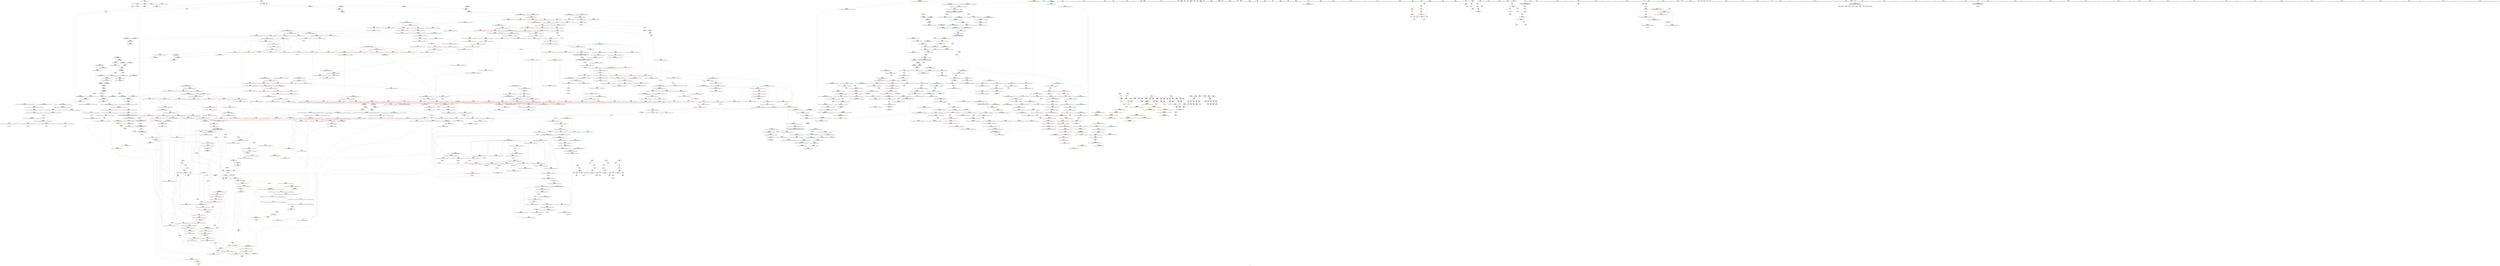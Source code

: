 digraph "SVFG" {
	label="SVFG";

	Node0x564f92e517a0 [shape=record,color=grey,label="{NodeID: 0\nNullPtr}"];
	Node0x564f92e517a0 -> Node0x564f92fe9170[style=solid];
	Node0x564f92e517a0 -> Node0x564f92ff35d0[style=solid];
	Node0x564f92ff12c0 [shape=record,color=red,label="{NodeID: 775\n1574\<--1562\n\<--__first.addr\n_ZNSt20__copy_move_backwardILb1ELb1ESt26random_access_iterator_tagE13__copy_move_bIiEEPT_PKS3_S6_S4_\n}"];
	Node0x564f92ff12c0 -> Node0x564f92fed540[style=solid];
	Node0x564f93009b00 [shape=record,color=grey,label="{NodeID: 1550\n528 = cmp(527, 436, )\n}"];
	Node0x564f92fe7e60 [shape=record,color=purple,label="{NodeID: 443\n785\<--783\nadd.ptr\<--\n_ZSt11__make_heapIPiN9__gnu_cxx5__ops15_Iter_comp_iterIPFbiiEEEEvT_S7_RT0_\n|{<s0>44}}"];
	Node0x564f92fe7e60:s0 -> Node0x564f93136eb0[style=solid,color=red];
	Node0x564f931365c0 [shape=record,color=black,label="{NodeID: 2325\n1641 = PHI(1090, )\n}"];
	Node0x564f931365c0 -> Node0x564f92ff2090[style=solid];
	Node0x564f92fdbfe0 [shape=record,color=green,label="{NodeID: 111\n668\<--669\n__last.addr\<--__last.addr_field_insensitive\n_ZSt13__heap_selectIPiN9__gnu_cxx5__ops15_Iter_comp_iterIPFbiiEEEEvT_S7_S7_T0_\n}"];
	Node0x564f92fdbfe0 -> Node0x564f92ffebb0[style=solid];
	Node0x564f92fdbfe0 -> Node0x564f92ff6c70[style=solid];
	Node0x564f92ff6e10 [shape=record,color=blue,label="{NodeID: 886\n670\<--704\n__i\<--incdec.ptr\n_ZSt13__heap_selectIPiN9__gnu_cxx5__ops15_Iter_comp_iterIPFbiiEEEEvT_S7_S7_T0_\n}"];
	Node0x564f92ff6e10 -> Node0x564f93097ff0[style=dashed];
	Node0x564f92ffd760 [shape=record,color=red,label="{NodeID: 554\n559\<--558\n\<--coerce.dive6\n_ZSt22__final_insertion_sortIPiN9__gnu_cxx5__ops15_Iter_comp_iterIPFbiiEEEEvT_S7_T0_\n|{<s0>32}}"];
	Node0x564f92ffd760:s0 -> Node0x564f9313d0f0[style=solid,color=red];
	Node0x564f92fe06c0 [shape=record,color=green,label="{NodeID: 222\n1566\<--1567\n__result.addr\<--__result.addr_field_insensitive\n_ZNSt20__copy_move_backwardILb1ELb1ESt26random_access_iterator_tagE13__copy_move_bIiEEPT_PKS3_S6_S4_\n}"];
	Node0x564f92fe06c0 -> Node0x564f92ff1530[style=solid];
	Node0x564f92fe06c0 -> Node0x564f92ff1600[style=solid];
	Node0x564f92fe06c0 -> Node0x564f9301c480[style=solid];
	Node0x564f9301c070 [shape=record,color=blue,label="{NodeID: 997\n1535\<--1530\n__result.addr\<--__result\n_ZSt22__copy_move_backward_aILb1EPiS0_ET1_T0_S2_S1_\n}"];
	Node0x564f9301c070 -> Node0x564f92ff1120[style=dashed];
	Node0x564f93003190 [shape=record,color=red,label="{NodeID: 665\n1073\<--1033\n\<--__holeIndex.addr\n_ZSt11__push_heapIPiliN9__gnu_cxx5__ops14_Iter_comp_valIPFbiiEEEEvT_T0_S8_T1_RT2_\n}"];
	Node0x564f92fee310 [shape=record,color=purple,label="{NodeID: 333\n314\<--19\narrayidx17\<--v\n_Z3funii\n}"];
	Node0x564f92fee310 -> Node0x564f92ffb6e0[style=solid];
	Node0x564f92e4c1a0 [shape=record,color=green,label="{NodeID: 1\n7\<--1\n__dso_handle\<--dummyObj\nGlob }"];
	Node0x564f92ff1390 [shape=record,color=red,label="{NodeID: 776\n1588\<--1562\n\<--__first.addr\n_ZNSt20__copy_move_backwardILb1ELb1ESt26random_access_iterator_tagE13__copy_move_bIiEEPT_PKS3_S6_S4_\n}"];
	Node0x564f92ff1390 -> Node0x564f92fed6e0[style=solid];
	Node0x564f93009c80 [shape=record,color=grey,label="{NodeID: 1551\n1055 = cmp(1053, 1054, )\n}"];
	Node0x564f92fe7f30 [shape=record,color=purple,label="{NodeID: 444\n935\<--933\nadd.ptr\<--\n_ZSt13__adjust_heapIPiliN9__gnu_cxx5__ops15_Iter_comp_iterIPFbiiEEEEvT_T0_S8_T1_T2_\n|{<s0>53}}"];
	Node0x564f92fe7f30:s0 -> Node0x564f9313abc0[style=solid,color=red];
	Node0x564f93136730 [shape=record,color=black,label="{NodeID: 2326\n1656 = PHI(1090, )\n}"];
	Node0x564f93136730 -> Node0x564f92ff2230[style=solid];
	Node0x564f92fdc0b0 [shape=record,color=green,label="{NodeID: 112\n670\<--671\n__i\<--__i_field_insensitive\n_ZSt13__heap_selectIPiN9__gnu_cxx5__ops15_Iter_comp_iterIPFbiiEEEEvT_S7_S7_T0_\n}"];
	Node0x564f92fdc0b0 -> Node0x564f92ffec80[style=solid];
	Node0x564f92fdc0b0 -> Node0x564f92ffed50[style=solid];
	Node0x564f92fdc0b0 -> Node0x564f92ffee20[style=solid];
	Node0x564f92fdc0b0 -> Node0x564f92ffeef0[style=solid];
	Node0x564f92fdc0b0 -> Node0x564f92ff6d40[style=solid];
	Node0x564f92fdc0b0 -> Node0x564f92ff6e10[style=solid];
	Node0x564f92ff6ee0 [shape=record,color=blue,label="{NodeID: 887\n712\<--709\n__first.addr\<--__first\n_ZSt11__sort_heapIPiN9__gnu_cxx5__ops15_Iter_comp_iterIPFbiiEEEEvT_S7_RT0_\n}"];
	Node0x564f92ff6ee0 -> Node0x564f92ffefc0[style=dashed];
	Node0x564f92ff6ee0 -> Node0x564f92fff090[style=dashed];
	Node0x564f92ffd830 [shape=record,color=red,label="{NodeID: 555\n583\<--570\n\<--__first.addr\n_ZSt14__partial_sortIPiN9__gnu_cxx5__ops15_Iter_comp_iterIPFbiiEEEEvT_S7_S7_T0_\n|{<s0>34}}"];
	Node0x564f92ffd830:s0 -> Node0x564f9313b810[style=solid,color=red];
	Node0x564f92fe0790 [shape=record,color=green,label="{NodeID: 223\n1568\<--1569\n_Num\<--_Num_field_insensitive\n_ZNSt20__copy_move_backwardILb1ELb1ESt26random_access_iterator_tagE13__copy_move_bIiEEPT_PKS3_S6_S4_\n}"];
	Node0x564f92fe0790 -> Node0x564f92ff16d0[style=solid];
	Node0x564f92fe0790 -> Node0x564f92ff17a0[style=solid];
	Node0x564f92fe0790 -> Node0x564f92ff1870[style=solid];
	Node0x564f92fe0790 -> Node0x564f92ff1940[style=solid];
	Node0x564f92fe0790 -> Node0x564f9301c550[style=solid];
	Node0x564f9301c140 [shape=record,color=blue,label="{NodeID: 998\n1537\<--1543\n__simple\<--\n_ZSt22__copy_move_backward_aILb1EPiS0_ET1_T0_S2_S1_\n}"];
	Node0x564f93003260 [shape=record,color=red,label="{NodeID: 666\n1078\<--1033\n\<--__holeIndex.addr\n_ZSt11__push_heapIPiliN9__gnu_cxx5__ops14_Iter_comp_valIPFbiiEEEEvT_T0_S8_T1_RT2_\n}"];
	Node0x564f93003260 -> Node0x564f9303a3a0[style=solid];
	Node0x564f92fee3e0 [shape=record,color=purple,label="{NodeID: 334\n150\<--21\narrayidx20\<--W\nmain\n}"];
	Node0x564f92fee3e0 -> Node0x564f92ff3e20[style=solid];
	Node0x564f92e4fbf0 [shape=record,color=green,label="{NodeID: 2\n9\<--1\n\<--dummyObj\nCan only get source location for instruction, argument, global var or function.}"];
	Node0x564f92ff1460 [shape=record,color=red,label="{NodeID: 777\n1573\<--1564\n\<--__last.addr\n_ZNSt20__copy_move_backwardILb1ELb1ESt26random_access_iterator_tagE13__copy_move_bIiEEPT_PKS3_S6_S4_\n}"];
	Node0x564f92ff1460 -> Node0x564f92fed470[style=solid];
	Node0x564f93009e00 [shape=record,color=grey,label="{NodeID: 1552\n1234 = cmp(1232, 1233, )\n}"];
	Node0x564f92fe8000 [shape=record,color=purple,label="{NodeID: 445\n939\<--936\nadd.ptr2\<--\n_ZSt13__adjust_heapIPiliN9__gnu_cxx5__ops15_Iter_comp_iterIPFbiiEEEEvT_T0_S8_T1_T2_\n|{<s0>53}}"];
	Node0x564f92fe8000:s0 -> Node0x564f9313af40[style=solid,color=red];
	Node0x564f93136870 [shape=record,color=black,label="{NodeID: 2327\n1026 = PHI(992, )\n0th arg _ZSt11__push_heapIPiliN9__gnu_cxx5__ops14_Iter_comp_valIPFbiiEEEEvT_T0_S8_T1_RT2_ }"];
	Node0x564f93136870 -> Node0x564f93018860[style=solid];
	Node0x564f92fdc180 [shape=record,color=green,label="{NodeID: 113\n680\<--681\n_ZSt11__make_heapIPiN9__gnu_cxx5__ops15_Iter_comp_iterIPFbiiEEEEvT_S7_RT0_\<--_ZSt11__make_heapIPiN9__gnu_cxx5__ops15_Iter_comp_iterIPFbiiEEEEvT_S7_RT0__field_insensitive\n}"];
	Node0x564f92ff6fb0 [shape=record,color=blue,label="{NodeID: 888\n714\<--710\n__last.addr\<--__last\n_ZSt11__sort_heapIPiN9__gnu_cxx5__ops15_Iter_comp_iterIPFbiiEEEEvT_S7_RT0_\n}"];
	Node0x564f92ff6fb0 -> Node0x564f93084ef0[style=dashed];
	Node0x564f92ffd900 [shape=record,color=red,label="{NodeID: 556\n594\<--570\n\<--__first.addr\n_ZSt14__partial_sortIPiN9__gnu_cxx5__ops15_Iter_comp_iterIPFbiiEEEEvT_S7_S7_T0_\n|{<s0>35}}"];
	Node0x564f92ffd900:s0 -> Node0x564f931380f0[style=solid,color=red];
	Node0x564f92fe0860 [shape=record,color=green,label="{NodeID: 224\n1593\<--1594\nllvm.memmove.p0i8.p0i8.i64\<--llvm.memmove.p0i8.p0i8.i64_field_insensitive\n}"];
	Node0x564f9301c210 [shape=record,color=blue,label="{NodeID: 999\n1553\<--1552\n__it.addr\<--__it\n_ZSt12__niter_baseIPiET_S1_\n}"];
	Node0x564f9301c210 -> Node0x564f92ff11f0[style=dashed];
	Node0x564f93082340 [shape=record,color=yellow,style=double,label="{NodeID: 1774\n47V_1 = ENCHI(MR_47V_0)\npts\{180000 200000 \}\nFun[_ZSt25__unguarded_linear_insertIPiN9__gnu_cxx5__ops14_Val_comp_iterIPFbiiEEEEvT_T0_]|{<s0>96}}"];
	Node0x564f93082340:s0 -> Node0x564f930a0640[style=dashed,color=red];
	Node0x564f93003330 [shape=record,color=red,label="{NodeID: 667\n1086\<--1033\n\<--__holeIndex.addr\n_ZSt11__push_heapIPiliN9__gnu_cxx5__ops14_Iter_comp_valIPFbiiEEEEvT_T0_S8_T1_RT2_\n}"];
	Node0x564f92fee4b0 [shape=record,color=purple,label="{NodeID: 335\n159\<--21\n\<--W\nmain\n}"];
	Node0x564f92d428c0 [shape=record,color=green,label="{NodeID: 3\n24\<--1\n.str\<--dummyObj\nGlob }"];
	Node0x564f930af000 [shape=record,color=yellow,style=double,label="{NodeID: 1885\n47V_1 = ENCHI(MR_47V_0)\npts\{180000 200000 \}\nFun[_ZSt13__heap_selectIPiN9__gnu_cxx5__ops15_Iter_comp_iterIPFbiiEEEEvT_S7_S7_T0_]|{<s0>40|<s1>41|<s2>42}}"];
	Node0x564f930af000:s0 -> Node0x564f930ace90[style=dashed,color=red];
	Node0x564f930af000:s1 -> Node0x564f930810f0[style=dashed,color=red];
	Node0x564f930af000:s2 -> Node0x564f930ac290[style=dashed,color=red];
	Node0x564f92ff1530 [shape=record,color=red,label="{NodeID: 778\n1583\<--1566\n\<--__result.addr\n_ZNSt20__copy_move_backwardILb1ELb1ESt26random_access_iterator_tagE13__copy_move_bIiEEPT_PKS3_S6_S4_\n}"];
	Node0x564f92ff1530 -> Node0x564f92fe8750[style=solid];
	Node0x564f93009f80 [shape=record,color=grey,label="{NodeID: 1553\n768 = cmp(767, 361, )\n}"];
	Node0x564f92fe80d0 [shape=record,color=purple,label="{NodeID: 446\n948\<--946\nadd.ptr3\<--\n_ZSt13__adjust_heapIPiliN9__gnu_cxx5__ops15_Iter_comp_iterIPFbiiEEEEvT_T0_S8_T1_T2_\n|{<s0>54}}"];
	Node0x564f92fe80d0:s0 -> Node0x564f93136eb0[style=solid,color=red];
	Node0x564f931369b0 [shape=record,color=black,label="{NodeID: 2328\n1027 = PHI(993, )\n1st arg _ZSt11__push_heapIPiliN9__gnu_cxx5__ops14_Iter_comp_valIPFbiiEEEEvT_T0_S8_T1_RT2_ }"];
	Node0x564f931369b0 -> Node0x564f93018930[style=solid];
	Node0x564f92fdc280 [shape=record,color=green,label="{NodeID: 114\n692\<--693\n_ZN9__gnu_cxx5__ops15_Iter_comp_iterIPFbiiEEclIPiS6_EEbT_T0_\<--_ZN9__gnu_cxx5__ops15_Iter_comp_iterIPFbiiEEclIPiS6_EEbT_T0__field_insensitive\n}"];
	Node0x564f92ff7080 [shape=record,color=blue,label="{NodeID: 889\n716\<--711\n__comp.addr\<--__comp\n_ZSt11__sort_heapIPiN9__gnu_cxx5__ops15_Iter_comp_iterIPFbiiEEEEvT_S7_RT0_\n}"];
	Node0x564f92ff7080 -> Node0x564f92fff4a0[style=dashed];
	Node0x564f92ffd9d0 [shape=record,color=red,label="{NodeID: 557\n584\<--572\n\<--__middle.addr\n_ZSt14__partial_sortIPiN9__gnu_cxx5__ops15_Iter_comp_iterIPFbiiEEEEvT_S7_S7_T0_\n|{<s0>34}}"];
	Node0x564f92ffd9d0:s0 -> Node0x564f9313b920[style=solid,color=red];
	Node0x564f92fe0960 [shape=record,color=green,label="{NodeID: 225\n1610\<--1611\nthis.addr\<--this.addr_field_insensitive\n_ZN9__gnu_cxx5__ops14_Val_comp_iterIPFbiiEEclIiPiEEbRT_T0_\n}"];
	Node0x564f92fe0960 -> Node0x564f92ff1a10[style=solid];
	Node0x564f92fe0960 -> Node0x564f9301c6f0[style=solid];
	Node0x564f9301c2e0 [shape=record,color=blue,label="{NodeID: 1000\n1562\<--1559\n__first.addr\<--__first\n_ZNSt20__copy_move_backwardILb1ELb1ESt26random_access_iterator_tagE13__copy_move_bIiEEPT_PKS3_S6_S4_\n}"];
	Node0x564f9301c2e0 -> Node0x564f92ff12c0[style=dashed];
	Node0x564f9301c2e0 -> Node0x564f92ff1390[style=dashed];
	Node0x564f93082450 [shape=record,color=yellow,style=double,label="{NodeID: 1775\n350V_1 = ENCHI(MR_350V_0)\npts\{756 850 905 1038 1268 1301 \}\nFun[_ZSt25__unguarded_linear_insertIPiN9__gnu_cxx5__ops14_Val_comp_iterIPFbiiEEEEvT_T0_]}"];
	Node0x564f93082450 -> Node0x564f93008130[style=dashed];
	Node0x564f93082450 -> Node0x564f93008200[style=dashed];
	Node0x564f93082450 -> Node0x564f930082d0[style=dashed];
	Node0x564f93003400 [shape=record,color=red,label="{NodeID: 668\n1054\<--1035\n\<--__topIndex.addr\n_ZSt11__push_heapIPiliN9__gnu_cxx5__ops14_Iter_comp_valIPFbiiEEEEvT_T0_S8_T1_RT2_\n}"];
	Node0x564f93003400 -> Node0x564f93009c80[style=solid];
	Node0x564f92fee580 [shape=record,color=purple,label="{NodeID: 336\n161\<--21\n\<--W\nmain\n|{<s0>8}}"];
	Node0x564f92fee580:s0 -> Node0x564f931391f0[style=solid,color=red];
	Node0x564f92e4f250 [shape=record,color=green,label="{NodeID: 4\n26\<--1\n.str.1\<--dummyObj\nGlob }"];
	Node0x564f930af110 [shape=record,color=yellow,style=double,label="{NodeID: 1886\nRETMU(49V_3)\npts\{270 \}\nFun[_Z3funii]}"];
	Node0x564f92ff1600 [shape=record,color=red,label="{NodeID: 779\n1596\<--1566\n\<--__result.addr\n_ZNSt20__copy_move_backwardILb1ELb1ESt26random_access_iterator_tagE13__copy_move_bIiEEPT_PKS3_S6_S4_\n}"];
	Node0x564f92ff1600 -> Node0x564f92fe8820[style=solid];
	Node0x564f9300a100 [shape=record,color=grey,label="{NodeID: 1554\n285 = cmp(280, 284, )\n}"];
	Node0x564f92fe81a0 [shape=record,color=purple,label="{NodeID: 447\n953\<--951\nadd.ptr5\<--\n_ZSt13__adjust_heapIPiliN9__gnu_cxx5__ops15_Iter_comp_iterIPFbiiEEEEvT_T0_S8_T1_T2_\n}"];
	Node0x564f92fe81a0 -> Node0x564f92ff88e0[style=solid];
	Node0x564f93136af0 [shape=record,color=black,label="{NodeID: 2329\n1028 = PHI(994, )\n2nd arg _ZSt11__push_heapIPiliN9__gnu_cxx5__ops14_Iter_comp_valIPFbiiEEEEvT_T0_S8_T1_RT2_ }"];
	Node0x564f93136af0 -> Node0x564f93018a00[style=solid];
	Node0x564f92fe0da0 [shape=record,color=green,label="{NodeID: 115\n699\<--700\n_ZSt10__pop_heapIPiN9__gnu_cxx5__ops15_Iter_comp_iterIPFbiiEEEEvT_S7_S7_RT0_\<--_ZSt10__pop_heapIPiN9__gnu_cxx5__ops15_Iter_comp_iterIPFbiiEEEEvT_S7_S7_RT0__field_insensitive\n}"];
	Node0x564f92ff7150 [shape=record,color=blue,label="{NodeID: 890\n714\<--732\n__last.addr\<--incdec.ptr\n_ZSt11__sort_heapIPiN9__gnu_cxx5__ops15_Iter_comp_iterIPFbiiEEEEvT_S7_RT0_\n}"];
	Node0x564f92ff7150 -> Node0x564f92fff300[style=dashed];
	Node0x564f92ff7150 -> Node0x564f92fff3d0[style=dashed];
	Node0x564f92ff7150 -> Node0x564f93084ef0[style=dashed];
	Node0x564f92ffdaa0 [shape=record,color=red,label="{NodeID: 558\n595\<--572\n\<--__middle.addr\n_ZSt14__partial_sortIPiN9__gnu_cxx5__ops15_Iter_comp_iterIPFbiiEEEEvT_S7_S7_T0_\n|{<s0>35}}"];
	Node0x564f92ffdaa0:s0 -> Node0x564f93138200[style=solid,color=red];
	Node0x564f92fe0a30 [shape=record,color=green,label="{NodeID: 226\n1612\<--1613\n__val.addr\<--__val.addr_field_insensitive\n_ZN9__gnu_cxx5__ops14_Val_comp_iterIPFbiiEEclIiPiEEbRT_T0_\n}"];
	Node0x564f92fe0a30 -> Node0x564f92ff1ae0[style=solid];
	Node0x564f92fe0a30 -> Node0x564f9301c7c0[style=solid];
	Node0x564f9301c3b0 [shape=record,color=blue,label="{NodeID: 1001\n1564\<--1560\n__last.addr\<--__last\n_ZNSt20__copy_move_backwardILb1ELb1ESt26random_access_iterator_tagE13__copy_move_bIiEEPT_PKS3_S6_S4_\n}"];
	Node0x564f9301c3b0 -> Node0x564f92ff1460[style=dashed];
	Node0x564f930034d0 [shape=record,color=red,label="{NodeID: 669\n1057\<--1039\n\<--__comp.addr\n_ZSt11__push_heapIPiliN9__gnu_cxx5__ops14_Iter_comp_valIPFbiiEEEEvT_T0_S8_T1_RT2_\n|{<s0>61}}"];
	Node0x564f930034d0:s0 -> Node0x564f9313b2c0[style=solid,color=red];
	Node0x564f92fee650 [shape=record,color=purple,label="{NodeID: 337\n185\<--21\narrayidx29\<--W\nmain\n}"];
	Node0x564f92fee650 -> Node0x564f92ffa290[style=solid];
	Node0x564f92fadfa0 [shape=record,color=green,label="{NodeID: 5\n28\<--1\n.str.2\<--dummyObj\nGlob }"];
	Node0x564f930afc30 [shape=record,color=yellow,style=double,label="{NodeID: 1887\nRETMU(51V_2)\npts\{272 \}\nFun[_Z3funii]}"];
	Node0x564f92ff16d0 [shape=record,color=red,label="{NodeID: 780\n1580\<--1568\n\<--_Num\n_ZNSt20__copy_move_backwardILb1ELb1ESt26random_access_iterator_tagE13__copy_move_bIiEEPT_PKS3_S6_S4_\n}"];
	Node0x564f92ff16d0 -> Node0x564f93009500[style=solid];
	Node0x564f9300a280 [shape=record,color=grey,label="{NodeID: 1555\n295 = cmp(290, 294, )\n}"];
	Node0x564f9300a280 -> Node0x564f92ff4bf0[style=solid];
	Node0x564f92fe8270 [shape=record,color=purple,label="{NodeID: 448\n975\<--972\nadd.ptr14\<--\n_ZSt13__adjust_heapIPiliN9__gnu_cxx5__ops15_Iter_comp_iterIPFbiiEEEEvT_T0_S8_T1_T2_\n|{<s0>55}}"];
	Node0x564f92fe8270:s0 -> Node0x564f93136eb0[style=solid,color=red];
	Node0x564f93136c30 [shape=record,color=black,label="{NodeID: 2330\n1029 = PHI(996, )\n3rd arg _ZSt11__push_heapIPiliN9__gnu_cxx5__ops14_Iter_comp_valIPFbiiEEEEvT_T0_S8_T1_RT2_ }"];
	Node0x564f93136c30 -> Node0x564f93018ad0[style=solid];
	Node0x564f92fe0ea0 [shape=record,color=green,label="{NodeID: 116\n712\<--713\n__first.addr\<--__first.addr_field_insensitive\n_ZSt11__sort_heapIPiN9__gnu_cxx5__ops15_Iter_comp_iterIPFbiiEEEEvT_S7_RT0_\n}"];
	Node0x564f92fe0ea0 -> Node0x564f92ffefc0[style=solid];
	Node0x564f92fe0ea0 -> Node0x564f92fff090[style=solid];
	Node0x564f92fe0ea0 -> Node0x564f92ff6ee0[style=solid];
	Node0x564f92ff7220 [shape=record,color=blue,label="{NodeID: 891\n745\<--742\n__first.addr\<--__first\n_ZSt11__make_heapIPiN9__gnu_cxx5__ops15_Iter_comp_iterIPFbiiEEEEvT_S7_RT0_\n}"];
	Node0x564f92ff7220 -> Node0x564f92fff570[style=dashed];
	Node0x564f92ff7220 -> Node0x564f92fff640[style=dashed];
	Node0x564f92ff7220 -> Node0x564f92fff710[style=dashed];
	Node0x564f92ff7220 -> Node0x564f92fff7e0[style=dashed];
	Node0x564f92ffdb70 [shape=record,color=red,label="{NodeID: 559\n585\<--574\n\<--__last.addr\n_ZSt14__partial_sortIPiN9__gnu_cxx5__ops15_Iter_comp_iterIPFbiiEEEEvT_S7_S7_T0_\n|{<s0>34}}"];
	Node0x564f92ffdb70:s0 -> Node0x564f9313ba30[style=solid,color=red];
	Node0x564f92fe0b00 [shape=record,color=green,label="{NodeID: 227\n1614\<--1615\n__it.addr\<--__it.addr_field_insensitive\n_ZN9__gnu_cxx5__ops14_Val_comp_iterIPFbiiEEclIiPiEEbRT_T0_\n}"];
	Node0x564f92fe0b00 -> Node0x564f92ff1bb0[style=solid];
	Node0x564f92fe0b00 -> Node0x564f9301c890[style=solid];
	Node0x564f9301c480 [shape=record,color=blue,label="{NodeID: 1002\n1566\<--1561\n__result.addr\<--__result\n_ZNSt20__copy_move_backwardILb1ELb1ESt26random_access_iterator_tagE13__copy_move_bIiEEPT_PKS3_S6_S4_\n}"];
	Node0x564f9301c480 -> Node0x564f92ff1530[style=dashed];
	Node0x564f9301c480 -> Node0x564f92ff1600[style=dashed];
	Node0x564f930035a0 [shape=record,color=red,label="{NodeID: 670\n1059\<--1041\n\<--__parent\n_ZSt11__push_heapIPiliN9__gnu_cxx5__ops14_Iter_comp_valIPFbiiEEEEvT_T0_S8_T1_RT2_\n}"];
	Node0x564f92fee720 [shape=record,color=purple,label="{NodeID: 338\n88\<--24\n\<--.str\nmain\n}"];
	Node0x564f92fad680 [shape=record,color=green,label="{NodeID: 6\n30\<--1\n.str.3\<--dummyObj\nGlob }"];
	Node0x564f930afd10 [shape=record,color=yellow,style=double,label="{NodeID: 1888\nRETMU(53V_2)\npts\{274 \}\nFun[_Z3funii]}"];
	Node0x564f92ff17a0 [shape=record,color=red,label="{NodeID: 781\n1584\<--1568\n\<--_Num\n_ZNSt20__copy_move_backwardILb1ELb1ESt26random_access_iterator_tagE13__copy_move_bIiEEPT_PKS3_S6_S4_\n}"];
	Node0x564f92ff17a0 -> Node0x564f93039620[style=solid];
	Node0x564f9300a400 [shape=record,color=grey,label="{NodeID: 1556\n306 = cmp(301, 305, )\n}"];
	Node0x564f92fe8340 [shape=record,color=purple,label="{NodeID: 449\n980\<--978\nadd.ptr16\<--\n_ZSt13__adjust_heapIPiliN9__gnu_cxx5__ops15_Iter_comp_iterIPFbiiEEEEvT_T0_S8_T1_T2_\n}"];
	Node0x564f92fe8340 -> Node0x564f92ff8b50[style=solid];
	Node0x564f93136d70 [shape=record,color=black,label="{NodeID: 2331\n1030 = PHI(910, )\n4th arg _ZSt11__push_heapIPiliN9__gnu_cxx5__ops14_Iter_comp_valIPFbiiEEEEvT_T0_S8_T1_RT2_ }"];
	Node0x564f93136d70 -> Node0x564f93018ba0[style=solid];
	Node0x564f92fe0f70 [shape=record,color=green,label="{NodeID: 117\n714\<--715\n__last.addr\<--__last.addr_field_insensitive\n_ZSt11__sort_heapIPiN9__gnu_cxx5__ops15_Iter_comp_iterIPFbiiEEEEvT_S7_RT0_\n}"];
	Node0x564f92fe0f70 -> Node0x564f92fff160[style=solid];
	Node0x564f92fe0f70 -> Node0x564f92fff230[style=solid];
	Node0x564f92fe0f70 -> Node0x564f92fff300[style=solid];
	Node0x564f92fe0f70 -> Node0x564f92fff3d0[style=solid];
	Node0x564f92fe0f70 -> Node0x564f92ff6fb0[style=solid];
	Node0x564f92fe0f70 -> Node0x564f92ff7150[style=solid];
	Node0x564f92ff72f0 [shape=record,color=blue,label="{NodeID: 892\n747\<--743\n__last.addr\<--__last\n_ZSt11__make_heapIPiN9__gnu_cxx5__ops15_Iter_comp_iterIPFbiiEEEEvT_S7_RT0_\n}"];
	Node0x564f92ff72f0 -> Node0x564f92fff8b0[style=dashed];
	Node0x564f92ff72f0 -> Node0x564f92fff980[style=dashed];
	Node0x564f9309fcb0 [shape=record,color=yellow,style=double,label="{NodeID: 1667\n249V_1 = ENCHI(MR_249V_0)\npts\{180000 200000 9110000 \}\nFun[_ZSt11__push_heapIPiliN9__gnu_cxx5__ops14_Iter_comp_valIPFbiiEEEEvT_T0_S8_T1_RT2_]|{<s0>61|<s1>61}}"];
	Node0x564f9309fcb0:s0 -> Node0x564f93081830[style=dashed,color=red];
	Node0x564f9309fcb0:s1 -> Node0x564f93081910[style=dashed,color=red];
	Node0x564f92ffdc40 [shape=record,color=red,label="{NodeID: 560\n590\<--589\n\<--coerce.dive1\n_ZSt14__partial_sortIPiN9__gnu_cxx5__ops15_Iter_comp_iterIPFbiiEEEEvT_S7_S7_T0_\n|{<s0>34}}"];
	Node0x564f92ffdc40:s0 -> Node0x564f9313bb40[style=solid,color=red];
	Node0x564f92fe0bd0 [shape=record,color=green,label="{NodeID: 228\n1631\<--1632\nthis.addr\<--this.addr_field_insensitive\n_ZN9__gnu_cxx5__ops14_Val_comp_iterIPFbiiEEC2EONS0_15_Iter_comp_iterIS3_EE\n}"];
	Node0x564f92fe0bd0 -> Node0x564f92ff1ef0[style=solid];
	Node0x564f92fe0bd0 -> Node0x564f9301c960[style=solid];
	Node0x564f9301c550 [shape=record,color=blue,label="{NodeID: 1003\n1568\<--1578\n_Num\<--sub.ptr.div\n_ZNSt20__copy_move_backwardILb1ELb1ESt26random_access_iterator_tagE13__copy_move_bIiEEPT_PKS3_S6_S4_\n}"];
	Node0x564f9301c550 -> Node0x564f92ff16d0[style=dashed];
	Node0x564f9301c550 -> Node0x564f92ff17a0[style=dashed];
	Node0x564f9301c550 -> Node0x564f92ff1870[style=dashed];
	Node0x564f9301c550 -> Node0x564f92ff1940[style=dashed];
	Node0x564f93003670 [shape=record,color=red,label="{NodeID: 671\n1068\<--1041\n\<--__parent\n_ZSt11__push_heapIPiliN9__gnu_cxx5__ops14_Iter_comp_valIPFbiiEEEEvT_T0_S8_T1_RT2_\n}"];
	Node0x564f92fee7f0 [shape=record,color=purple,label="{NodeID: 339\n118\<--24\n\<--.str\nmain\n}"];
	Node0x564f92fad710 [shape=record,color=green,label="{NodeID: 7\n32\<--1\n.str.4\<--dummyObj\nGlob }"];
	Node0x564f930afdf0 [shape=record,color=yellow,style=double,label="{NodeID: 1889\nRETMU(34V_1)\npts\{180000 \}\nFun[_Z3funii]}"];
	Node0x564f92ff1870 [shape=record,color=red,label="{NodeID: 782\n1590\<--1568\n\<--_Num\n_ZNSt20__copy_move_backwardILb1ELb1ESt26random_access_iterator_tagE13__copy_move_bIiEEPT_PKS3_S6_S4_\n}"];
	Node0x564f92ff1870 -> Node0x564f93038d20[style=solid];
	Node0x564f9300a580 [shape=record,color=grey,label="{NodeID: 1557\n145 = cmp(143, 144, )\n}"];
	Node0x564f92fe8410 [shape=record,color=purple,label="{NodeID: 450\n1060\<--1058\nadd.ptr\<--\n_ZSt11__push_heapIPiliN9__gnu_cxx5__ops14_Iter_comp_valIPFbiiEEEEvT_T0_S8_T1_RT2_\n|{<s0>61}}"];
	Node0x564f92fe8410:s0 -> Node0x564f9313b3d0[style=solid,color=red];
	Node0x564f93136eb0 [shape=record,color=black,label="{NodeID: 2332\n884 = PHI(785, 755, 857, 861, 849, 948, 975, 904, 1069, 1037, 1271, 1275, 1267, 1327, 1300, 1449, 1464, 1442, )\n0th arg _ZSt4moveIRiEONSt16remove_referenceIT_E4typeEOS2_ }"];
	Node0x564f93136eb0 -> Node0x564f92ff80c0[style=solid];
	Node0x564f92fe1040 [shape=record,color=green,label="{NodeID: 118\n716\<--717\n__comp.addr\<--__comp.addr_field_insensitive\n_ZSt11__sort_heapIPiN9__gnu_cxx5__ops15_Iter_comp_iterIPFbiiEEEEvT_S7_RT0_\n}"];
	Node0x564f92fe1040 -> Node0x564f92fff4a0[style=solid];
	Node0x564f92fe1040 -> Node0x564f92ff7080[style=solid];
	Node0x564f92ff73c0 [shape=record,color=blue,label="{NodeID: 893\n749\<--744\n__comp.addr\<--__comp\n_ZSt11__make_heapIPiN9__gnu_cxx5__ops15_Iter_comp_iterIPFbiiEEEEvT_S7_RT0_\n}"];
	Node0x564f92ff73c0 -> Node0x564f92fffa50[style=dashed];
	Node0x564f9309fdf0 [shape=record,color=yellow,style=double,label="{NodeID: 1668\n251V_1 = ENCHI(MR_251V_0)\npts\{756 850 905 1268 1301 1443 \}\nFun[_ZSt11__push_heapIPiliN9__gnu_cxx5__ops14_Iter_comp_valIPFbiiEEEEvT_T0_S8_T1_RT2_]}"];
	Node0x564f9309fdf0 -> Node0x564f93003810[style=dashed];
	Node0x564f9309fdf0 -> Node0x564f930038e0[style=dashed];
	Node0x564f92ffdd10 [shape=record,color=red,label="{NodeID: 561\n620\<--606\n\<--__first.addr\n_ZSt27__unguarded_partition_pivotIPiN9__gnu_cxx5__ops15_Iter_comp_iterIPFbiiEEEET_S7_S7_T0_\n}"];
	Node0x564f92ffdd10 -> Node0x564f92fe7d90[style=solid];
	Node0x564f92fe0ca0 [shape=record,color=green,label="{NodeID: 229\n1633\<--1634\n__comp.addr\<--__comp.addr_field_insensitive\n_ZN9__gnu_cxx5__ops14_Val_comp_iterIPFbiiEEC2EONS0_15_Iter_comp_iterIS3_EE\n}"];
	Node0x564f92fe0ca0 -> Node0x564f92ff1fc0[style=solid];
	Node0x564f92fe0ca0 -> Node0x564f9301ca30[style=solid];
	Node0x564f9301c620 [shape=record,color=blue, style = dotted,label="{NodeID: 1004\n1712\<--1714\noffset_0\<--dummyVal\n_ZNSt20__copy_move_backwardILb1ELb1ESt26random_access_iterator_tagE13__copy_move_bIiEEPT_PKS3_S6_S4_\n}"];
	Node0x564f9301c620 -> Node0x564f9309e3f0[style=dashed];
	Node0x564f93003740 [shape=record,color=red,label="{NodeID: 672\n1076\<--1041\n\<--__parent\n_ZSt11__push_heapIPiliN9__gnu_cxx5__ops14_Iter_comp_valIPFbiiEEEEvT_T0_S8_T1_RT2_\n}"];
	Node0x564f93003740 -> Node0x564f93018e10[style=solid];
	Node0x564f92fee8c0 [shape=record,color=purple,label="{NodeID: 340\n134\<--24\n\<--.str\nmain\n}"];
	Node0x564f92fad9c0 [shape=record,color=green,label="{NodeID: 8\n35\<--1\n\<--dummyObj\nCan only get source location for instruction, argument, global var or function.}"];
	Node0x564f930afed0 [shape=record,color=yellow,style=double,label="{NodeID: 1890\nRETMU(36V_1)\npts\{200000 \}\nFun[_Z3funii]}"];
	Node0x564f92ff1940 [shape=record,color=red,label="{NodeID: 783\n1597\<--1568\n\<--_Num\n_ZNSt20__copy_move_backwardILb1ELb1ESt26random_access_iterator_tagE13__copy_move_bIiEEPT_PKS3_S6_S4_\n}"];
	Node0x564f92ff1940 -> Node0x564f93038ba0[style=solid];
	Node0x564f9300a700 [shape=record,color=grey,label="{NodeID: 1558\n960 = cmp(959, 440, )\n}"];
	Node0x564f92fe84e0 [shape=record,color=purple,label="{NodeID: 451\n1069\<--1067\nadd.ptr1\<--\n_ZSt11__push_heapIPiliN9__gnu_cxx5__ops14_Iter_comp_valIPFbiiEEEEvT_T0_S8_T1_RT2_\n|{<s0>62}}"];
	Node0x564f92fe84e0:s0 -> Node0x564f93136eb0[style=solid,color=red];
	Node0x564f93137dc0 [shape=record,color=black,label="{NodeID: 2333\n1607 = PHI(1438, )\n0th arg _ZN9__gnu_cxx5__ops14_Val_comp_iterIPFbiiEEclIiPiEEbRT_T0_ }"];
	Node0x564f93137dc0 -> Node0x564f9301c6f0[style=solid];
	Node0x564f92fe1110 [shape=record,color=green,label="{NodeID: 119\n745\<--746\n__first.addr\<--__first.addr_field_insensitive\n_ZSt11__make_heapIPiN9__gnu_cxx5__ops15_Iter_comp_iterIPFbiiEEEEvT_S7_RT0_\n}"];
	Node0x564f92fe1110 -> Node0x564f92fff570[style=solid];
	Node0x564f92fe1110 -> Node0x564f92fff640[style=solid];
	Node0x564f92fe1110 -> Node0x564f92fff710[style=solid];
	Node0x564f92fe1110 -> Node0x564f92fff7e0[style=solid];
	Node0x564f92fe1110 -> Node0x564f92ff7220[style=solid];
	Node0x564f92ff7490 [shape=record,color=blue,label="{NodeID: 894\n751\<--776\n__len\<--sub.ptr.div4\n_ZSt11__make_heapIPiN9__gnu_cxx5__ops15_Iter_comp_iterIPFbiiEEEEvT_S7_RT0_\n}"];
	Node0x564f92ff7490 -> Node0x564f92fffb20[style=dashed];
	Node0x564f92ff7490 -> Node0x564f92fffbf0[style=dashed];
	Node0x564f92ff7490 -> Node0x564f93091bf0[style=dashed];
	Node0x564f92ffdde0 [shape=record,color=red,label="{NodeID: 562\n622\<--606\n\<--__first.addr\n_ZSt27__unguarded_partition_pivotIPiN9__gnu_cxx5__ops15_Iter_comp_iterIPFbiiEEEET_S7_S7_T0_\n}"];
	Node0x564f92ffdde0 -> Node0x564f92febc10[style=solid];
	Node0x564f92fe8ed0 [shape=record,color=green,label="{NodeID: 230\n1648\<--1649\nthis.addr\<--this.addr_field_insensitive\n_ZN9__gnu_cxx5__ops15_Iter_comp_iterIPFbiiEEC2ES3_\n}"];
	Node0x564f92fe8ed0 -> Node0x564f92ff2160[style=solid];
	Node0x564f92fe8ed0 -> Node0x564f9301cbd0[style=solid];
	Node0x564f9301c6f0 [shape=record,color=blue,label="{NodeID: 1005\n1610\<--1607\nthis.addr\<--this\n_ZN9__gnu_cxx5__ops14_Val_comp_iterIPFbiiEEclIiPiEEbRT_T0_\n}"];
	Node0x564f9301c6f0 -> Node0x564f92ff1a10[style=dashed];
	Node0x564f93003810 [shape=record,color=red,label="{NodeID: 673\n1071\<--1070\n\<--call2\n_ZSt11__push_heapIPiliN9__gnu_cxx5__ops14_Iter_comp_valIPFbiiEEEEvT_T0_S8_T1_RT2_\n}"];
	Node0x564f93003810 -> Node0x564f93018d40[style=solid];
	Node0x564f92fee990 [shape=record,color=purple,label="{NodeID: 341\n103\<--26\n\<--.str.1\nmain\n}"];
	Node0x564f92fada50 [shape=record,color=green,label="{NodeID: 9\n95\<--1\n\<--dummyObj\nCan only get source location for instruction, argument, global var or function.}"];
	Node0x564f92ff1a10 [shape=record,color=red,label="{NodeID: 784\n1619\<--1610\nthis1\<--this.addr\n_ZN9__gnu_cxx5__ops14_Val_comp_iterIPFbiiEEclIiPiEEbRT_T0_\n}"];
	Node0x564f92ff1a10 -> Node0x564f92fe7980[style=solid];
	Node0x564f9300a880 [shape=record,color=grey,label="{NodeID: 1559\n806 = cmp(805, 440, )\n}"];
	Node0x564f92fe85b0 [shape=record,color=purple,label="{NodeID: 452\n1074\<--1072\nadd.ptr3\<--\n_ZSt11__push_heapIPiliN9__gnu_cxx5__ops14_Iter_comp_valIPFbiiEEEEvT_T0_S8_T1_RT2_\n}"];
	Node0x564f92fe85b0 -> Node0x564f93018d40[style=solid];
	Node0x564f93137ed0 [shape=record,color=black,label="{NodeID: 2334\n1608 = PHI(1442, )\n1st arg _ZN9__gnu_cxx5__ops14_Val_comp_iterIPFbiiEEclIiPiEEbRT_T0_ }"];
	Node0x564f93137ed0 -> Node0x564f9301c7c0[style=solid];
	Node0x564f92fe11e0 [shape=record,color=green,label="{NodeID: 120\n747\<--748\n__last.addr\<--__last.addr_field_insensitive\n_ZSt11__make_heapIPiN9__gnu_cxx5__ops15_Iter_comp_iterIPFbiiEEEEvT_S7_RT0_\n}"];
	Node0x564f92fe11e0 -> Node0x564f92fff8b0[style=solid];
	Node0x564f92fe11e0 -> Node0x564f92fff980[style=solid];
	Node0x564f92fe11e0 -> Node0x564f92ff72f0[style=solid];
	Node0x564f92ff7560 [shape=record,color=blue,label="{NodeID: 895\n753\<--780\n__parent\<--div\n_ZSt11__make_heapIPiN9__gnu_cxx5__ops15_Iter_comp_iterIPFbiiEEEEvT_S7_RT0_\n}"];
	Node0x564f92ff7560 -> Node0x564f92fffcc0[style=dashed];
	Node0x564f92ff7560 -> Node0x564f92fffd90[style=dashed];
	Node0x564f92ff7560 -> Node0x564f92fffe60[style=dashed];
	Node0x564f92ff7560 -> Node0x564f92ffff30[style=dashed];
	Node0x564f92ff7560 -> Node0x564f92ff77d0[style=dashed];
	Node0x564f92ff7560 -> Node0x564f930920f0[style=dashed];
	Node0x564f930a00d0 [shape=record,color=yellow,style=double,label="{NodeID: 1670\n10V_1 = ENCHI(MR_10V_0)\npts\{23 \}\nFun[_ZN9__gnu_cxx5__ops14_Val_comp_iterIPFbiiEEclIiPiEEbRT_T0_]}"];
	Node0x564f930a00d0 -> Node0x564f92ff1e20[style=dashed];
	Node0x564f92ffdeb0 [shape=record,color=red,label="{NodeID: 563\n630\<--606\n\<--__first.addr\n_ZSt27__unguarded_partition_pivotIPiN9__gnu_cxx5__ops15_Iter_comp_iterIPFbiiEEEET_S7_S7_T0_\n|{<s0>37}}"];
	Node0x564f92ffdeb0:s0 -> Node0x564f9313e960[style=solid,color=red];
	Node0x564f92fe8fa0 [shape=record,color=green,label="{NodeID: 231\n1650\<--1651\n__comp.addr\<--__comp.addr_field_insensitive\n_ZN9__gnu_cxx5__ops15_Iter_comp_iterIPFbiiEEC2ES3_\n|{|<s1>108}}"];
	Node0x564f92fe8fa0 -> Node0x564f9301cca0[style=solid];
	Node0x564f92fe8fa0:s1 -> Node0x564f93139670[style=solid,color=red];
	Node0x564f9301c7c0 [shape=record,color=blue,label="{NodeID: 1006\n1612\<--1608\n__val.addr\<--__val\n_ZN9__gnu_cxx5__ops14_Val_comp_iterIPFbiiEEclIiPiEEbRT_T0_\n}"];
	Node0x564f9301c7c0 -> Node0x564f92ff1ae0[style=dashed];
	Node0x564f930038e0 [shape=record,color=red,label="{NodeID: 674\n1084\<--1083\n\<--call6\n_ZSt11__push_heapIPiliN9__gnu_cxx5__ops14_Iter_comp_valIPFbiiEEEEvT_T0_S8_T1_RT2_\n}"];
	Node0x564f930038e0 -> Node0x564f93018fb0[style=solid];
	Node0x564f92feea60 [shape=record,color=purple,label="{NodeID: 342\n107\<--28\n\<--.str.2\nmain\n}"];
	Node0x564f930c58b0 [shape=record,color=yellow,style=double,label="{NodeID: 2224\nCSMU(47V_1)\npts\{180000 200000 \}\nCS[]}"];
	Node0x564f92fadae0 [shape=record,color=green,label="{NodeID: 10\n101\<--1\n\<--dummyObj\nCan only get source location for instruction, argument, global var or function.}"];
	Node0x564f92ff1ae0 [shape=record,color=red,label="{NodeID: 785\n1622\<--1612\n\<--__val.addr\n_ZN9__gnu_cxx5__ops14_Val_comp_iterIPFbiiEEclIiPiEEbRT_T0_\n}"];
	Node0x564f92ff1ae0 -> Node0x564f92ff1d50[style=solid];
	Node0x564f9307f1f0 [shape=record,color=black,label="{NodeID: 1560\nMR_10V_4 = PHI(MR_10V_3, MR_10V_1, )\npts\{23 \}\n|{<s0>12}}"];
	Node0x564f9307f1f0:s0 -> Node0x564f930c6120[style=dashed,color=blue];
	Node0x564f92fe8680 [shape=record,color=purple,label="{NodeID: 453\n1087\<--1085\nadd.ptr7\<--\n_ZSt11__push_heapIPiliN9__gnu_cxx5__ops14_Iter_comp_valIPFbiiEEEEvT_T0_S8_T1_RT2_\n}"];
	Node0x564f92fe8680 -> Node0x564f93018fb0[style=solid];
	Node0x564f93137fe0 [shape=record,color=black,label="{NodeID: 2335\n1609 = PHI(1459, )\n2nd arg _ZN9__gnu_cxx5__ops14_Val_comp_iterIPFbiiEEclIiPiEEbRT_T0_ }"];
	Node0x564f93137fe0 -> Node0x564f9301c890[style=solid];
	Node0x564f92fe12b0 [shape=record,color=green,label="{NodeID: 121\n749\<--750\n__comp.addr\<--__comp.addr_field_insensitive\n_ZSt11__make_heapIPiN9__gnu_cxx5__ops15_Iter_comp_iterIPFbiiEEEEvT_S7_RT0_\n}"];
	Node0x564f92fe12b0 -> Node0x564f92fffa50[style=solid];
	Node0x564f92fe12b0 -> Node0x564f92ff73c0[style=solid];
	Node0x564f92ff7630 [shape=record,color=blue,label="{NodeID: 896\n755\<--789\n__value\<--\n_ZSt11__make_heapIPiN9__gnu_cxx5__ops15_Iter_comp_iterIPFbiiEEEEvT_S7_RT0_\n}"];
	Node0x564f92ff7630 -> Node0x564f93000000[style=dashed];
	Node0x564f92ff7630 -> Node0x564f930000d0[style=dashed];
	Node0x564f92ff7630 -> Node0x564f92ff7630[style=dashed];
	Node0x564f92ff7630 -> Node0x564f930925f0[style=dashed];
	Node0x564f930a01e0 [shape=record,color=yellow,style=double,label="{NodeID: 1671\n343V_1 = ENCHI(MR_343V_0)\npts\{1443 \}\nFun[_ZN9__gnu_cxx5__ops14_Val_comp_iterIPFbiiEEclIiPiEEbRT_T0_]}"];
	Node0x564f930a01e0 -> Node0x564f92ff1d50[style=dashed];
	Node0x564f92ffdf80 [shape=record,color=red,label="{NodeID: 564\n631\<--606\n\<--__first.addr\n_ZSt27__unguarded_partition_pivotIPiN9__gnu_cxx5__ops15_Iter_comp_iterIPFbiiEEEET_S7_S7_T0_\n}"];
	Node0x564f92ffdf80 -> Node0x564f92fe50e0[style=solid];
	Node0x564f92fe9070 [shape=record,color=green,label="{NodeID: 232\n36\<--1660\n_GLOBAL__sub_I_wojtekt_1_1.cpp\<--_GLOBAL__sub_I_wojtekt_1_1.cpp_field_insensitive\n}"];
	Node0x564f92fe9070 -> Node0x564f92ff34d0[style=solid];
	Node0x564f9301c890 [shape=record,color=blue,label="{NodeID: 1007\n1614\<--1609\n__it.addr\<--__it\n_ZN9__gnu_cxx5__ops14_Val_comp_iterIPFbiiEEclIiPiEEbRT_T0_\n}"];
	Node0x564f9301c890 -> Node0x564f92ff1bb0[style=dashed];
	Node0x564f930039b0 [shape=record,color=red,label="{NodeID: 675\n1095\<--1092\n\<--__t.addr\n_ZSt4moveIRPFbiiEEONSt16remove_referenceIT_E4typeEOS4_\n}"];
	Node0x564f930039b0 -> Node0x564f92fec9e0[style=solid];
	Node0x564f92feeb30 [shape=record,color=purple,label="{NodeID: 343\n222\<--30\n\<--.str.3\nmain\n}"];
	Node0x564f92fae490 [shape=record,color=green,label="{NodeID: 11\n181\<--1\n\<--dummyObj\nCan only get source location for instruction, argument, global var or function.}"];
	Node0x564f92ff1bb0 [shape=record,color=red,label="{NodeID: 786\n1624\<--1614\n\<--__it.addr\n_ZN9__gnu_cxx5__ops14_Val_comp_iterIPFbiiEEclIiPiEEbRT_T0_\n}"];
	Node0x564f92ff1bb0 -> Node0x564f92ff1e20[style=solid];
	Node0x564f9307f2e0 [shape=record,color=black,label="{NodeID: 1561\nMR_64V_3 = PHI(MR_64V_2, MR_64V_1, )\npts\{3370000 \}\n}"];
	Node0x564f92fe8750 [shape=record,color=purple,label="{NodeID: 454\n1586\<--1583\nadd.ptr\<--\n_ZNSt20__copy_move_backwardILb1ELb1ESt26random_access_iterator_tagE13__copy_move_bIiEEPT_PKS3_S6_S4_\n}"];
	Node0x564f92fe8750 -> Node0x564f92fed610[style=solid];
	Node0x564f931380f0 [shape=record,color=black,label="{NodeID: 2336\n709 = PHI(594, )\n0th arg _ZSt11__sort_heapIPiN9__gnu_cxx5__ops15_Iter_comp_iterIPFbiiEEEEvT_S7_RT0_ }"];
	Node0x564f931380f0 -> Node0x564f92ff6ee0[style=solid];
	Node0x564f92fe1380 [shape=record,color=green,label="{NodeID: 122\n751\<--752\n__len\<--__len_field_insensitive\n_ZSt11__make_heapIPiN9__gnu_cxx5__ops15_Iter_comp_iterIPFbiiEEEEvT_S7_RT0_\n}"];
	Node0x564f92fe1380 -> Node0x564f92fffb20[style=solid];
	Node0x564f92fe1380 -> Node0x564f92fffbf0[style=solid];
	Node0x564f92fe1380 -> Node0x564f92ff7490[style=solid];
	Node0x564f92ff7700 [shape=record,color=blue, style = dotted,label="{NodeID: 897\n1700\<--1702\noffset_0\<--dummyVal\n_ZSt11__make_heapIPiN9__gnu_cxx5__ops15_Iter_comp_iterIPFbiiEEEEvT_S7_RT0_\n}"];
	Node0x564f92ff7700 -> Node0x564f930001a0[style=dashed];
	Node0x564f92ff7700 -> Node0x564f92ff7700[style=dashed];
	Node0x564f92ff7700 -> Node0x564f93092af0[style=dashed];
	Node0x564f92ffe050 [shape=record,color=red,label="{NodeID: 565\n644\<--606\n\<--__first.addr\n_ZSt27__unguarded_partition_pivotIPiN9__gnu_cxx5__ops15_Iter_comp_iterIPFbiiEEEET_S7_S7_T0_\n}"];
	Node0x564f92ffe050 -> Node0x564f92fe5420[style=solid];
	Node0x564f92fe9170 [shape=record,color=black,label="{NodeID: 233\n2\<--3\ndummyVal\<--dummyVal\n}"];
	Node0x564f9301c960 [shape=record,color=blue,label="{NodeID: 1008\n1631\<--1629\nthis.addr\<--this\n_ZN9__gnu_cxx5__ops14_Val_comp_iterIPFbiiEEC2EONS0_15_Iter_comp_iterIS3_EE\n}"];
	Node0x564f9301c960 -> Node0x564f92ff1ef0[style=dashed];
	Node0x564f93003a80 [shape=record,color=red,label="{NodeID: 676\n1110\<--1101\nthis1\<--this.addr\n_ZN9__gnu_cxx5__ops14_Iter_comp_valIPFbiiEEclIPiiEEbT_RT0_\n}"];
	Node0x564f93003a80 -> Node0x564f92fe6120[style=solid];
	Node0x564f92feec00 [shape=record,color=purple,label="{NodeID: 344\n226\<--32\n\<--.str.4\nmain\n}"];
	Node0x564f930c5ba0 [shape=record,color=yellow,style=double,label="{NodeID: 2226\n10V_2 = CSCHI(MR_10V_1)\npts\{23 \}\nCS[]|{<s0>30}}"];
	Node0x564f930c5ba0:s0 -> Node0x564f9308d5f0[style=dashed,color=red];
	Node0x564f92fae590 [shape=record,color=green,label="{NodeID: 12\n356\<--1\n\<--dummyObj\nCan only get source location for instruction, argument, global var or function.}"];
	Node0x564f92ff1c80 [shape=record,color=red,label="{NodeID: 787\n1621\<--1620\n\<--_M_comp\n_ZN9__gnu_cxx5__ops14_Val_comp_iterIPFbiiEEclIiPiEEbRT_T0_\n}"];
	Node0x564f9307f7e0 [shape=record,color=black,label="{NodeID: 1562\nMR_66V_3 = PHI(MR_66V_2, MR_66V_1, )\npts\{3390000 \}\n}"];
	Node0x564f92fe8820 [shape=record,color=purple,label="{NodeID: 455\n1599\<--1596\nadd.ptr2\<--\n_ZNSt20__copy_move_backwardILb1ELb1ESt26random_access_iterator_tagE13__copy_move_bIiEEPT_PKS3_S6_S4_\n}"];
	Node0x564f92fe8820 -> Node0x564f92fed7b0[style=solid];
	Node0x564f93138200 [shape=record,color=black,label="{NodeID: 2337\n710 = PHI(595, )\n1st arg _ZSt11__sort_heapIPiN9__gnu_cxx5__ops15_Iter_comp_iterIPFbiiEEEEvT_S7_RT0_ }"];
	Node0x564f93138200 -> Node0x564f92ff6fb0[style=solid];
	Node0x564f92fe1450 [shape=record,color=green,label="{NodeID: 123\n753\<--754\n__parent\<--__parent_field_insensitive\n_ZSt11__make_heapIPiN9__gnu_cxx5__ops15_Iter_comp_iterIPFbiiEEEEvT_S7_RT0_\n}"];
	Node0x564f92fe1450 -> Node0x564f92fffcc0[style=solid];
	Node0x564f92fe1450 -> Node0x564f92fffd90[style=solid];
	Node0x564f92fe1450 -> Node0x564f92fffe60[style=solid];
	Node0x564f92fe1450 -> Node0x564f92ffff30[style=solid];
	Node0x564f92fe1450 -> Node0x564f92ff7560[style=solid];
	Node0x564f92fe1450 -> Node0x564f92ff77d0[style=solid];
	Node0x564f92ff77d0 [shape=record,color=blue,label="{NodeID: 898\n753\<--810\n__parent\<--dec\n_ZSt11__make_heapIPiN9__gnu_cxx5__ops15_Iter_comp_iterIPFbiiEEEEvT_S7_RT0_\n}"];
	Node0x564f92ff77d0 -> Node0x564f92fffcc0[style=dashed];
	Node0x564f92ff77d0 -> Node0x564f92fffd90[style=dashed];
	Node0x564f92ff77d0 -> Node0x564f92fffe60[style=dashed];
	Node0x564f92ff77d0 -> Node0x564f92ffff30[style=dashed];
	Node0x564f92ff77d0 -> Node0x564f92ff77d0[style=dashed];
	Node0x564f92ff77d0 -> Node0x564f930920f0[style=dashed];
	Node0x564f92ffe120 [shape=record,color=red,label="{NodeID: 566\n647\<--606\n\<--__first.addr\n_ZSt27__unguarded_partition_pivotIPiN9__gnu_cxx5__ops15_Iter_comp_iterIPFbiiEEEET_S7_S7_T0_\n|{<s0>39}}"];
	Node0x564f92ffe120:s0 -> Node0x564f93138ca0[style=solid,color=red];
	Node0x564f92fe9270 [shape=record,color=black,label="{NodeID: 234\n63\<--9\nmain_ret\<--\nmain\n}"];
	Node0x564f9301ca30 [shape=record,color=blue,label="{NodeID: 1009\n1633\<--1630\n__comp.addr\<--__comp\n_ZN9__gnu_cxx5__ops14_Val_comp_iterIPFbiiEEC2EONS0_15_Iter_comp_iterIS3_EE\n}"];
	Node0x564f9301ca30 -> Node0x564f92ff1fc0[style=dashed];
	Node0x564f93003b50 [shape=record,color=red,label="{NodeID: 677\n1113\<--1103\n\<--__it.addr\n_ZN9__gnu_cxx5__ops14_Iter_comp_valIPFbiiEEclIPiiEEbT_RT0_\n}"];
	Node0x564f93003b50 -> Node0x564f93003dc0[style=solid];
	Node0x564f92feecd0 [shape=record,color=purple,label="{NodeID: 345\n1664\<--34\nllvm.global_ctors_0\<--llvm.global_ctors\nGlob }"];
	Node0x564f92feecd0 -> Node0x564f92ff33d0[style=solid];
	Node0x564f92fae690 [shape=record,color=green,label="{NodeID: 13\n361\<--1\n\<--dummyObj\nCan only get source location for instruction, argument, global var or function.}"];
	Node0x564f92ff1d50 [shape=record,color=red,label="{NodeID: 788\n1623\<--1622\n\<--\n_ZN9__gnu_cxx5__ops14_Val_comp_iterIPFbiiEEclIiPiEEbRT_T0_\n}"];
	Node0x564f92fe88f0 [shape=record,color=red,label="{NodeID: 456\n112\<--8\n\<--n\nmain\n}"];
	Node0x564f92fe88f0 -> Node0x564f93009680[style=solid];
	Node0x564f93138310 [shape=record,color=black,label="{NodeID: 2338\n711 = PHI(568, )\n2nd arg _ZSt11__sort_heapIPiN9__gnu_cxx5__ops15_Iter_comp_iterIPFbiiEEEEvT_S7_RT0_ }"];
	Node0x564f93138310 -> Node0x564f92ff7080[style=solid];
	Node0x564f92fe1520 [shape=record,color=green,label="{NodeID: 124\n755\<--756\n__value\<--__value_field_insensitive\n_ZSt11__make_heapIPiN9__gnu_cxx5__ops15_Iter_comp_iterIPFbiiEEEEvT_S7_RT0_\n|{|<s1>45}}"];
	Node0x564f92fe1520 -> Node0x564f92ff7630[style=solid];
	Node0x564f92fe1520:s1 -> Node0x564f93136eb0[style=solid,color=red];
	Node0x564f92ff78a0 [shape=record,color=blue,label="{NodeID: 899\n818\<--815\nthis.addr\<--this\n_ZN9__gnu_cxx5__ops15_Iter_comp_iterIPFbiiEEclIPiS6_EEbT_T0_\n}"];
	Node0x564f92ff78a0 -> Node0x564f93000270[style=dashed];
	Node0x564f92ffe1f0 [shape=record,color=red,label="{NodeID: 567\n621\<--608\n\<--__last.addr\n_ZSt27__unguarded_partition_pivotIPiN9__gnu_cxx5__ops15_Iter_comp_iterIPFbiiEEEET_S7_S7_T0_\n}"];
	Node0x564f92ffe1f0 -> Node0x564f92febb40[style=solid];
	Node0x564f92fe9340 [shape=record,color=black,label="{NodeID: 235\n47\<--48\n\<--_ZNSt8ios_base4InitD1Ev\nCan only get source location for instruction, argument, global var or function.}"];
	Node0x564f9301cb00 [shape=record,color=blue,label="{NodeID: 1010\n1638\<--1642\n_M_comp\<--\n_ZN9__gnu_cxx5__ops14_Val_comp_iterIPFbiiEEC2EONS0_15_Iter_comp_iterIS3_EE\n|{<s0>100}}"];
	Node0x564f9301cb00:s0 -> Node0x564f930c8900[style=dashed,color=blue];
	Node0x564f930a8d70 [shape=record,color=yellow,style=double,label="{NodeID: 1785\n47V_1 = ENCHI(MR_47V_0)\npts\{180000 200000 \}\nFun[_ZSt16__introsort_loopIPilN9__gnu_cxx5__ops15_Iter_comp_iterIPFbiiEEEEvT_S7_T0_T1_]|{<s0>21|<s1>23|<s2>25}}"];
	Node0x564f930a8d70:s0 -> Node0x564f930a93f0[style=dashed,color=red];
	Node0x564f930a8d70:s1 -> Node0x564f930a2280[style=dashed,color=red];
	Node0x564f930a8d70:s2 -> Node0x564f930a8d70[style=dashed,color=red];
	Node0x564f93003c20 [shape=record,color=red,label="{NodeID: 678\n1115\<--1105\n\<--__val.addr\n_ZN9__gnu_cxx5__ops14_Iter_comp_valIPFbiiEEclIPiiEEbT_RT0_\n}"];
	Node0x564f93003c20 -> Node0x564f93003e90[style=solid];
	Node0x564f92feedd0 [shape=record,color=purple,label="{NodeID: 346\n1665\<--34\nllvm.global_ctors_1\<--llvm.global_ctors\nGlob }"];
	Node0x564f92feedd0 -> Node0x564f92ff34d0[style=solid];
	Node0x564f92fae790 [shape=record,color=green,label="{NodeID: 14\n365\<--1\n\<--dummyObj\nCan only get source location for instruction, argument, global var or function.}"];
	Node0x564f92ff1e20 [shape=record,color=red,label="{NodeID: 789\n1625\<--1624\n\<--\n_ZN9__gnu_cxx5__ops14_Val_comp_iterIPFbiiEEclIiPiEEbRT_T0_\n}"];
	Node0x564f92fe89c0 [shape=record,color=red,label="{NodeID: 457\n128\<--8\n\<--n\nmain\n}"];
	Node0x564f92fe89c0 -> Node0x564f93009200[style=solid];
	Node0x564f93138420 [shape=record,color=black,label="{NodeID: 2339\n601 = PHI(458, )\n0th arg _ZSt27__unguarded_partition_pivotIPiN9__gnu_cxx5__ops15_Iter_comp_iterIPFbiiEEEET_S7_S7_T0_ }"];
	Node0x564f93138420 -> Node0x564f92ff65f0[style=solid];
	Node0x564f92fe15f0 [shape=record,color=green,label="{NodeID: 125\n757\<--758\nagg.tmp\<--agg.tmp_field_insensitive\n_ZSt11__make_heapIPiN9__gnu_cxx5__ops15_Iter_comp_iterIPFbiiEEEEvT_S7_RT0_\n}"];
	Node0x564f92fe15f0 -> Node0x564f92febf50[style=solid];
	Node0x564f92fe15f0 -> Node0x564f92fe5900[style=solid];
	Node0x564f92ff7970 [shape=record,color=blue,label="{NodeID: 900\n820\<--816\n__it1.addr\<--__it1\n_ZN9__gnu_cxx5__ops15_Iter_comp_iterIPFbiiEEclIPiS6_EEbT_T0_\n}"];
	Node0x564f92ff7970 -> Node0x564f93000340[style=dashed];
	Node0x564f930a0560 [shape=record,color=yellow,style=double,label="{NodeID: 1675\n347V_1 = ENCHI(MR_347V_0)\npts\{14390000 \}\nFun[_ZN9__gnu_cxx5__ops14_Val_comp_iterIPFbiiEEclIiPiEEbRT_T0_]}"];
	Node0x564f930a0560 -> Node0x564f92ff1c80[style=dashed];
	Node0x564f92ffe2c0 [shape=record,color=red,label="{NodeID: 568\n634\<--608\n\<--__last.addr\n_ZSt27__unguarded_partition_pivotIPiN9__gnu_cxx5__ops15_Iter_comp_iterIPFbiiEEEET_S7_S7_T0_\n}"];
	Node0x564f92ffe2c0 -> Node0x564f92fe51b0[style=solid];
	Node0x564f92fe9440 [shape=record,color=black,label="{NodeID: 236\n116\<--115\nidxprom\<--\nmain\n}"];
	Node0x564f9301cbd0 [shape=record,color=blue,label="{NodeID: 1011\n1648\<--1646\nthis.addr\<--this\n_ZN9__gnu_cxx5__ops15_Iter_comp_iterIPFbiiEEC2ES3_\n}"];
	Node0x564f9301cbd0 -> Node0x564f92ff2160[style=dashed];
	Node0x564f930a8e80 [shape=record,color=yellow,style=double,label="{NodeID: 1786\n10V_1 = ENCHI(MR_10V_0)\npts\{23 \}\nFun[_ZSt14__partial_sortIPiN9__gnu_cxx5__ops15_Iter_comp_iterIPFbiiEEEEvT_S7_S7_T0_]|{<s0>34}}"];
	Node0x564f930a8e80:s0 -> Node0x564f930aea90[style=dashed,color=red];
	Node0x564f93003cf0 [shape=record,color=red,label="{NodeID: 679\n1112\<--1111\n\<--_M_comp\n_ZN9__gnu_cxx5__ops14_Iter_comp_valIPFbiiEEclIPiiEEbT_RT0_\n}"];
	Node0x564f92feeed0 [shape=record,color=purple,label="{NodeID: 347\n1666\<--34\nllvm.global_ctors_2\<--llvm.global_ctors\nGlob }"];
	Node0x564f92feeed0 -> Node0x564f92ff35d0[style=solid];
	Node0x564f930c5fc0 [shape=record,color=yellow,style=double,label="{NodeID: 2229\n71V_2 = CSCHI(MR_71V_1)\npts\{3880000 \}\nCS[]}"];
	Node0x564f930c5fc0 -> Node0x564f92ffc0a0[style=dashed];
	Node0x564f92fae890 [shape=record,color=green,label="{NodeID: 15\n436\<--1\n\<--dummyObj\nCan only get source location for instruction, argument, global var or function.}"];
	Node0x564f92ff1ef0 [shape=record,color=red,label="{NodeID: 790\n1637\<--1631\nthis1\<--this.addr\n_ZN9__gnu_cxx5__ops14_Val_comp_iterIPFbiiEEC2EONS0_15_Iter_comp_iterIS3_EE\n}"];
	Node0x564f92ff1ef0 -> Node0x564f92fe7a50[style=solid];
	Node0x564f92fe8a90 [shape=record,color=red,label="{NodeID: 458\n144\<--8\n\<--n\nmain\n}"];
	Node0x564f92fe8a90 -> Node0x564f9300a580[style=solid];
	Node0x564f93138530 [shape=record,color=black,label="{NodeID: 2340\n602 = PHI(459, )\n1st arg _ZSt27__unguarded_partition_pivotIPiN9__gnu_cxx5__ops15_Iter_comp_iterIPFbiiEEEET_S7_S7_T0_ }"];
	Node0x564f93138530 -> Node0x564f92ff66c0[style=solid];
	Node0x564f92fe16c0 [shape=record,color=green,label="{NodeID: 126\n787\<--788\n_ZSt4moveIRiEONSt16remove_referenceIT_E4typeEOS2_\<--_ZSt4moveIRiEONSt16remove_referenceIT_E4typeEOS2__field_insensitive\n}"];
	Node0x564f92ff7a40 [shape=record,color=blue,label="{NodeID: 901\n822\<--817\n__it2.addr\<--__it2\n_ZN9__gnu_cxx5__ops15_Iter_comp_iterIPFbiiEEclIPiS6_EEbT_T0_\n}"];
	Node0x564f92ff7a40 -> Node0x564f93000410[style=dashed];
	Node0x564f930a0640 [shape=record,color=yellow,style=double,label="{NodeID: 1676\n47V_1 = ENCHI(MR_47V_0)\npts\{180000 200000 \}\nFun[_ZN9__gnu_cxx5__ops14_Val_comp_iterIPFbiiEEclIiPiEEbRT_T0_]}"];
	Node0x564f92ffe390 [shape=record,color=red,label="{NodeID: 569\n646\<--608\n\<--__last.addr\n_ZSt27__unguarded_partition_pivotIPiN9__gnu_cxx5__ops15_Iter_comp_iterIPFbiiEEEET_S7_S7_T0_\n|{<s0>39}}"];
	Node0x564f92ffe390:s0 -> Node0x564f93138b90[style=solid,color=red];
	Node0x564f92fe9510 [shape=record,color=black,label="{NodeID: 237\n132\<--131\nidxprom9\<--\nmain\n}"];
	Node0x564f9301cca0 [shape=record,color=blue,label="{NodeID: 1012\n1650\<--1647\n__comp.addr\<--__comp\n_ZN9__gnu_cxx5__ops15_Iter_comp_iterIPFbiiEEC2ES3_\n}"];
	Node0x564f9301cca0 -> Node0x564f92ff2230[style=dashed];
	Node0x564f93003dc0 [shape=record,color=red,label="{NodeID: 680\n1114\<--1113\n\<--\n_ZN9__gnu_cxx5__ops14_Iter_comp_valIPFbiiEEclIPiiEEbT_RT0_\n}"];
	Node0x564f92feefd0 [shape=record,color=purple,label="{NodeID: 348\n258\<--247\ncoerce.dive\<--agg.tmp\n_ZSt4sortIPiPFbiiEEvT_S3_T0_\n}"];
	Node0x564f92feefd0 -> Node0x564f92ff4980[style=solid];
	Node0x564f930c6120 [shape=record,color=yellow,style=double,label="{NodeID: 2230\n10V_2 = CSCHI(MR_10V_1)\npts\{23 \}\nCS[]|{<s0>8|<s1>8}}"];
	Node0x564f930c6120:s0 -> Node0x564f92ffa290[style=dashed,color=blue];
	Node0x564f930c6120:s1 -> Node0x564f930853f0[style=dashed,color=blue];
	Node0x564f92fae990 [shape=record,color=green,label="{NodeID: 16\n440\<--1\n\<--dummyObj\nCan only get source location for instruction, argument, global var or function.|{<s0>52}}"];
	Node0x564f92fae990:s0 -> Node0x564f9313d3f0[style=solid,color=red];
	Node0x564f92ff1fc0 [shape=record,color=red,label="{NodeID: 791\n1639\<--1633\n\<--__comp.addr\n_ZN9__gnu_cxx5__ops14_Val_comp_iterIPFbiiEEC2EONS0_15_Iter_comp_iterIS3_EE\n}"];
	Node0x564f92ff1fc0 -> Node0x564f92fe7b20[style=solid];
	Node0x564f92fe8b60 [shape=record,color=red,label="{NodeID: 459\n157\<--8\n\<--n\nmain\n}"];
	Node0x564f92fe8b60 -> Node0x564f92fe96b0[style=solid];
	Node0x564f93138640 [shape=record,color=black,label="{NodeID: 2341\n603 = PHI(464, )\n2nd arg _ZSt27__unguarded_partition_pivotIPiN9__gnu_cxx5__ops15_Iter_comp_iterIPFbiiEEEET_S7_S7_T0_ }"];
	Node0x564f93138640 -> Node0x564f92ff6520[style=solid];
	Node0x564f92fe17c0 [shape=record,color=green,label="{NodeID: 127\n803\<--804\n_ZSt13__adjust_heapIPiliN9__gnu_cxx5__ops15_Iter_comp_iterIPFbiiEEEEvT_T0_S8_T1_T2_\<--_ZSt13__adjust_heapIPiliN9__gnu_cxx5__ops15_Iter_comp_iterIPFbiiEEEEvT_T0_S8_T1_T2__field_insensitive\n}"];
	Node0x564f92ff7b10 [shape=record,color=blue,label="{NodeID: 902\n841\<--837\n__first.addr\<--__first\n_ZSt10__pop_heapIPiN9__gnu_cxx5__ops15_Iter_comp_iterIPFbiiEEEEvT_S7_S7_RT0_\n}"];
	Node0x564f92ff7b10 -> Node0x564f93000750[style=dashed];
	Node0x564f92ff7b10 -> Node0x564f93000820[style=dashed];
	Node0x564f92ff7b10 -> Node0x564f930008f0[style=dashed];
	Node0x564f92ffe460 [shape=record,color=red,label="{NodeID: 570\n633\<--610\n\<--__mid\n_ZSt27__unguarded_partition_pivotIPiN9__gnu_cxx5__ops15_Iter_comp_iterIPFbiiEEEET_S7_S7_T0_\n|{<s0>37}}"];
	Node0x564f92ffe460:s0 -> Node0x564f9313ebe0[style=solid,color=red];
	Node0x564f92fe95e0 [shape=record,color=black,label="{NodeID: 238\n149\<--148\nidxprom19\<--\nmain\n}"];
	Node0x564f9301cd70 [shape=record,color=blue,label="{NodeID: 1013\n1655\<--1657\n_M_comp\<--\n_ZN9__gnu_cxx5__ops15_Iter_comp_iterIPFbiiEEC2ES3_\n|{<s0>19}}"];
	Node0x564f9301cd70:s0 -> Node0x564f930c5fc0[style=dashed,color=blue];
	Node0x564f93003e90 [shape=record,color=red,label="{NodeID: 681\n1116\<--1115\n\<--\n_ZN9__gnu_cxx5__ops14_Iter_comp_valIPFbiiEEclIPiiEEbT_RT0_\n}"];
	Node0x564f92fef0a0 [shape=record,color=purple,label="{NodeID: 349\n260\<--247\ncoerce.dive1\<--agg.tmp\n_ZSt4sortIPiPFbiiEEvT_S3_T0_\n}"];
	Node0x564f92fef0a0 -> Node0x564f92ffa770[style=solid];
	Node0x564f930c6280 [shape=record,color=yellow,style=double,label="{NodeID: 2231\n10V_2 = CSCHI(MR_10V_1)\npts\{23 \}\nCS[]|{<s0>17}}"];
	Node0x564f930c6280:s0 -> Node0x564f930ae630[style=dashed,color=red];
	Node0x564f92faea90 [shape=record,color=green,label="{NodeID: 17\n456\<--1\n\<--dummyObj\nCan only get source location for instruction, argument, global var or function.}"];
	Node0x564f92ff2090 [shape=record,color=red,label="{NodeID: 792\n1642\<--1641\n\<--call\n_ZN9__gnu_cxx5__ops14_Val_comp_iterIPFbiiEEC2EONS0_15_Iter_comp_iterIS3_EE\n}"];
	Node0x564f92ff2090 -> Node0x564f9301cb00[style=solid];
	Node0x564f92fe8c30 [shape=record,color=red,label="{NodeID: 460\n177\<--8\n\<--n\nmain\n}"];
	Node0x564f92fe8c30 -> Node0x564f93008600[style=solid];
	Node0x564f93138750 [shape=record,color=black,label="{NodeID: 2342\n1496 = PHI(1425, )\n0th arg _ZSt23__copy_move_backward_a2ILb1EPiS0_ET1_T0_S2_S1_ }"];
	Node0x564f93138750 -> Node0x564f9301bb90[style=solid];
	Node0x564f92fe18c0 [shape=record,color=green,label="{NodeID: 128\n818\<--819\nthis.addr\<--this.addr_field_insensitive\n_ZN9__gnu_cxx5__ops15_Iter_comp_iterIPFbiiEEclIPiS6_EEbT_T0_\n}"];
	Node0x564f92fe18c0 -> Node0x564f93000270[style=solid];
	Node0x564f92fe18c0 -> Node0x564f92ff78a0[style=solid];
	Node0x564f92ff7be0 [shape=record,color=blue,label="{NodeID: 903\n843\<--838\n__last.addr\<--__last\n_ZSt10__pop_heapIPiN9__gnu_cxx5__ops15_Iter_comp_iterIPFbiiEEEEvT_S7_S7_RT0_\n}"];
	Node0x564f92ff7be0 -> Node0x564f930009c0[style=dashed];
	Node0x564f92ffe530 [shape=record,color=red,label="{NodeID: 571\n640\<--639\n\<--coerce.dive3\n_ZSt27__unguarded_partition_pivotIPiN9__gnu_cxx5__ops15_Iter_comp_iterIPFbiiEEEET_S7_S7_T0_\n|{<s0>37}}"];
	Node0x564f92ffe530:s0 -> Node0x564f9313ee60[style=solid,color=red];
	Node0x564f92fe96b0 [shape=record,color=black,label="{NodeID: 239\n158\<--157\nidx.ext\<--\nmain\n}"];
	Node0x564f93003f60 [shape=record,color=red,label="{NodeID: 682\n1149\<--1127\n\<--__result.addr\n_ZSt22__move_median_to_firstIPiN9__gnu_cxx5__ops15_Iter_comp_iterIPFbiiEEEEvT_S7_S7_S7_T0_\n|{<s0>66}}"];
	Node0x564f93003f60:s0 -> Node0x564f93139840[style=solid,color=red];
	Node0x564f92fef170 [shape=record,color=purple,label="{NodeID: 350\n340\<--330\ncoerce.dive\<--__comp\n_ZSt6__sortIPiN9__gnu_cxx5__ops15_Iter_comp_iterIPFbiiEEEEvT_S7_T0_\n}"];
	Node0x564f92fef170 -> Node0x564f92ff4e60[style=solid];
	Node0x564f92faeb90 [shape=record,color=green,label="{NodeID: 18\n489\<--1\n\<--dummyObj\nCan only get source location for instruction, argument, global var or function.}"];
	Node0x564f92ff2160 [shape=record,color=red,label="{NodeID: 793\n1654\<--1648\nthis1\<--this.addr\n_ZN9__gnu_cxx5__ops15_Iter_comp_iterIPFbiiEEC2ES3_\n}"];
	Node0x564f92ff2160 -> Node0x564f92fe7bf0[style=solid];
	Node0x564f92fe8d00 [shape=record,color=red,label="{NodeID: 461\n173\<--11\n\<--k\nmain\n}"];
	Node0x564f92fe8d00 -> Node0x564f9303d0a0[style=solid];
	Node0x564f93138860 [shape=record,color=black,label="{NodeID: 2343\n1497 = PHI(1429, )\n1st arg _ZSt23__copy_move_backward_a2ILb1EPiS0_ET1_T0_S2_S1_ }"];
	Node0x564f93138860 -> Node0x564f9301bc60[style=solid];
	Node0x564f92fe1990 [shape=record,color=green,label="{NodeID: 129\n820\<--821\n__it1.addr\<--__it1.addr_field_insensitive\n_ZN9__gnu_cxx5__ops15_Iter_comp_iterIPFbiiEEclIPiS6_EEbT_T0_\n}"];
	Node0x564f92fe1990 -> Node0x564f93000340[style=solid];
	Node0x564f92fe1990 -> Node0x564f92ff7970[style=solid];
	Node0x564f92ff7cb0 [shape=record,color=blue,label="{NodeID: 904\n845\<--839\n__result.addr\<--__result\n_ZSt10__pop_heapIPiN9__gnu_cxx5__ops15_Iter_comp_iterIPFbiiEEEEvT_S7_S7_RT0_\n}"];
	Node0x564f92ff7cb0 -> Node0x564f93000a90[style=dashed];
	Node0x564f92ff7cb0 -> Node0x564f93000b60[style=dashed];
	Node0x564f92ffe600 [shape=record,color=red,label="{NodeID: 572\n652\<--651\n\<--coerce.dive6\n_ZSt27__unguarded_partition_pivotIPiN9__gnu_cxx5__ops15_Iter_comp_iterIPFbiiEEEET_S7_S7_T0_\n|{<s0>39}}"];
	Node0x564f92ffe600:s0 -> Node0x564f93138db0[style=solid,color=red];
	Node0x564f92fe9780 [shape=record,color=black,label="{NodeID: 240\n184\<--183\nidxprom28\<--\nmain\n}"];
	Node0x564f93004030 [shape=record,color=red,label="{NodeID: 683\n1159\<--1127\n\<--__result.addr\n_ZSt22__move_median_to_firstIPiN9__gnu_cxx5__ops15_Iter_comp_iterIPFbiiEEEEvT_S7_S7_S7_T0_\n|{<s0>68}}"];
	Node0x564f93004030:s0 -> Node0x564f93139840[style=solid,color=red];
	Node0x564f92fef240 [shape=record,color=purple,label="{NodeID: 351\n368\<--336\ncoerce.dive1\<--agg.tmp\n_ZSt6__sortIPiN9__gnu_cxx5__ops15_Iter_comp_iterIPFbiiEEEEvT_S7_T0_\n}"];
	Node0x564f92fef240 -> Node0x564f92ffbe30[style=solid];
	Node0x564f930c6540 [shape=record,color=yellow,style=double,label="{NodeID: 2233\n10V_2 = CSCHI(MR_10V_1)\npts\{23 \}\nCS[]|{<s0>39}}"];
	Node0x564f930c6540:s0 -> Node0x564f93093ef0[style=dashed,color=red];
	Node0x564f92faec90 [shape=record,color=green,label="{NodeID: 19\n495\<--1\n\<--dummyObj\nCan only get source location for instruction, argument, global var or function.}"];
	Node0x564f92ff2230 [shape=record,color=red,label="{NodeID: 794\n1657\<--1656\n\<--call\n_ZN9__gnu_cxx5__ops15_Iter_comp_iterIPFbiiEEC2ES3_\n}"];
	Node0x564f92ff2230 -> Node0x564f9301cd70[style=solid];
	Node0x564f92fe8dd0 [shape=record,color=red,label="{NodeID: 462\n219\<--11\n\<--k\nmain\n}"];
	Node0x564f92fe8dd0 -> Node0x564f93008c00[style=solid];
	Node0x564f93138970 [shape=record,color=black,label="{NodeID: 2344\n1498 = PHI(1430, )\n2nd arg _ZSt23__copy_move_backward_a2ILb1EPiS0_ET1_T0_S2_S1_ }"];
	Node0x564f93138970 -> Node0x564f9301bd30[style=solid];
	Node0x564f92fe1a60 [shape=record,color=green,label="{NodeID: 130\n822\<--823\n__it2.addr\<--__it2.addr_field_insensitive\n_ZN9__gnu_cxx5__ops15_Iter_comp_iterIPFbiiEEclIPiS6_EEbT_T0_\n}"];
	Node0x564f92fe1a60 -> Node0x564f93000410[style=solid];
	Node0x564f92fe1a60 -> Node0x564f92ff7a40[style=solid];
	Node0x564f92ff7d80 [shape=record,color=blue,label="{NodeID: 905\n847\<--840\n__comp.addr\<--__comp\n_ZSt10__pop_heapIPiN9__gnu_cxx5__ops15_Iter_comp_iterIPFbiiEEEEvT_S7_S7_RT0_\n}"];
	Node0x564f92ff7d80 -> Node0x564f93000c30[style=dashed];
	Node0x564f92ffe6d0 [shape=record,color=red,label="{NodeID: 573\n677\<--664\n\<--__first.addr\n_ZSt13__heap_selectIPiN9__gnu_cxx5__ops15_Iter_comp_iterIPFbiiEEEEvT_S7_S7_T0_\n|{<s0>40}}"];
	Node0x564f92ffe6d0:s0 -> Node0x564f9313e630[style=solid,color=red];
	Node0x564f92fe9850 [shape=record,color=black,label="{NodeID: 241\n190\<--189\nidxprom30\<--\nmain\n}"];
	Node0x564f93004100 [shape=record,color=red,label="{NodeID: 684\n1163\<--1127\n\<--__result.addr\n_ZSt22__move_median_to_firstIPiN9__gnu_cxx5__ops15_Iter_comp_iterIPFbiiEEEEvT_S7_S7_S7_T0_\n|{<s0>69}}"];
	Node0x564f93004100:s0 -> Node0x564f93139840[style=solid,color=red];
	Node0x564f92fef310 [shape=record,color=purple,label="{NodeID: 352\n378\<--338\ncoerce.dive3\<--agg.tmp2\n_ZSt6__sortIPiN9__gnu_cxx5__ops15_Iter_comp_iterIPFbiiEEEEvT_S7_T0_\n}"];
	Node0x564f92fef310 -> Node0x564f92ffbf00[style=solid];
	Node0x564f930c66a0 [shape=record,color=yellow,style=double,label="{NodeID: 2234\n10V_6 = CSCHI(MR_10V_5)\npts\{23 \}\nCS[]|{<s0>47|<s1>47|<s2>52}}"];
	Node0x564f930c66a0:s0 -> Node0x564f930916f0[style=dashed,color=blue];
	Node0x564f930c66a0:s1 -> Node0x564f9309a7f0[style=dashed,color=blue];
	Node0x564f930c66a0:s2 -> Node0x564f930c75c0[style=dashed,color=blue];
	Node0x564f92faed90 [shape=record,color=green,label="{NodeID: 20\n729\<--1\n\<--dummyObj\nCan only get source location for instruction, argument, global var or function.}"];
	Node0x564f92ff2300 [shape=record,color=red,label="{NodeID: 795\n1669\<--1668\ndummyVal\<--offset_0\n_ZSt6__sortIPiN9__gnu_cxx5__ops15_Iter_comp_iterIPFbiiEEEEvT_S7_T0_\n}"];
	Node0x564f92ff2300 -> Node0x564f92ff50d0[style=solid];
	Node0x564f93083ff0 [shape=record,color=black,label="{NodeID: 1570\nMR_10V_6 = PHI(MR_10V_3, MR_10V_2, )\npts\{23 \}\n|{<s0>15|<s1>25}}"];
	Node0x564f93083ff0:s0 -> Node0x564f930c6280[style=dashed,color=blue];
	Node0x564f93083ff0:s1 -> Node0x564f9308a3f0[style=dashed,color=blue];
	Node0x564f92ff8d70 [shape=record,color=red,label="{NodeID: 463\n194\<--13\n\<--b\nmain\n}"];
	Node0x564f92ff8d70 -> Node0x564f93038420[style=solid];
	Node0x564f93138a80 [shape=record,color=black,label="{NodeID: 2345\n1193 = PHI(645, )\n0th arg _ZSt21__unguarded_partitionIPiN9__gnu_cxx5__ops15_Iter_comp_iterIPFbiiEEEET_S7_S7_S7_T0_ }"];
	Node0x564f93138a80 -> Node0x564f930198a0[style=solid];
	Node0x564f92fe1b30 [shape=record,color=green,label="{NodeID: 131\n841\<--842\n__first.addr\<--__first.addr_field_insensitive\n_ZSt10__pop_heapIPiN9__gnu_cxx5__ops15_Iter_comp_iterIPFbiiEEEEvT_S7_S7_RT0_\n}"];
	Node0x564f92fe1b30 -> Node0x564f93000750[style=solid];
	Node0x564f92fe1b30 -> Node0x564f93000820[style=solid];
	Node0x564f92fe1b30 -> Node0x564f930008f0[style=solid];
	Node0x564f92fe1b30 -> Node0x564f92ff7b10[style=solid];
	Node0x564f92ff7e50 [shape=record,color=blue,label="{NodeID: 906\n849\<--859\n__value\<--\n_ZSt10__pop_heapIPiN9__gnu_cxx5__ops15_Iter_comp_iterIPFbiiEEEEvT_S7_S7_RT0_\n}"];
	Node0x564f92ff7e50 -> Node0x564f93000dd0[style=dashed];
	Node0x564f92ff7e50 -> Node0x564f93000ea0[style=dashed];
	Node0x564f930a0b00 [shape=record,color=yellow,style=double,label="{NodeID: 1681\n176V_1 = ENCHI(MR_176V_0)\npts\{180000 200000 5690000 \}\nFun[_ZSt11__sort_heapIPiN9__gnu_cxx5__ops15_Iter_comp_iterIPFbiiEEEEvT_S7_RT0_]|{<s0>43|<s1>43}}"];
	Node0x564f930a0b00:s0 -> Node0x564f930ac290[style=dashed,color=red];
	Node0x564f930a0b00:s1 -> Node0x564f930ac3a0[style=dashed,color=red];
	Node0x564f92ffe7a0 [shape=record,color=red,label="{NodeID: 574\n690\<--664\n\<--__first.addr\n_ZSt13__heap_selectIPiN9__gnu_cxx5__ops15_Iter_comp_iterIPFbiiEEEEvT_S7_S7_T0_\n|{<s0>41}}"];
	Node0x564f92ffe7a0:s0 -> Node0x564f9313af40[style=solid,color=red];
	Node0x564f92fe9920 [shape=record,color=black,label="{NodeID: 242\n196\<--195\nidxprom32\<--\nmain\n}"];
	Node0x564f930a93f0 [shape=record,color=yellow,style=double,label="{NodeID: 1792\n47V_1 = ENCHI(MR_47V_0)\npts\{180000 200000 \}\nFun[_ZSt14__partial_sortIPiN9__gnu_cxx5__ops15_Iter_comp_iterIPFbiiEEEEvT_S7_S7_T0_]|{<s0>34|<s1>35}}"];
	Node0x564f930a93f0:s0 -> Node0x564f930af000[style=dashed,color=red];
	Node0x564f930a93f0:s1 -> Node0x564f930a0b00[style=dashed,color=red];
	Node0x564f930041d0 [shape=record,color=red,label="{NodeID: 685\n1173\<--1127\n\<--__result.addr\n_ZSt22__move_median_to_firstIPiN9__gnu_cxx5__ops15_Iter_comp_iterIPFbiiEEEEvT_S7_S7_S7_T0_\n|{<s0>71}}"];
	Node0x564f930041d0:s0 -> Node0x564f93139840[style=solid,color=red];
	Node0x564f92fef3e0 [shape=record,color=purple,label="{NodeID: 353\n1667\<--362\noffset_0\<--\n}"];
	Node0x564f92fef3e0 -> Node0x564f92ff50d0[style=solid];
	Node0x564f92faee90 [shape=record,color=green,label="{NodeID: 21\n1543\<--1\n\<--dummyObj\nCan only get source location for instruction, argument, global var or function.}"];
	Node0x564f92ff23d0 [shape=record,color=red,label="{NodeID: 796\n1672\<--1671\ndummyVal\<--offset_0\n_ZSt6__sortIPiN9__gnu_cxx5__ops15_Iter_comp_iterIPFbiiEEEEvT_S7_T0_\n}"];
	Node0x564f92ff23d0 -> Node0x564f92ff51a0[style=solid];
	Node0x564f930844f0 [shape=record,color=black,label="{NodeID: 1571\nMR_86V_3 = PHI(MR_86V_2, MR_86V_1, )\npts\{4160000 \}\n}"];
	Node0x564f92ff8e40 [shape=record,color=red,label="{NodeID: 464\n188\<--15\n\<--t\nmain\n}"];
	Node0x564f92ff8e40 -> Node0x564f93038a20[style=solid];
	Node0x564f93138b90 [shape=record,color=black,label="{NodeID: 2346\n1194 = PHI(646, )\n1st arg _ZSt21__unguarded_partitionIPiN9__gnu_cxx5__ops15_Iter_comp_iterIPFbiiEEEET_S7_S7_S7_T0_ }"];
	Node0x564f93138b90 -> Node0x564f93019970[style=solid];
	Node0x564f92fe1c00 [shape=record,color=green,label="{NodeID: 132\n843\<--844\n__last.addr\<--__last.addr_field_insensitive\n_ZSt10__pop_heapIPiN9__gnu_cxx5__ops15_Iter_comp_iterIPFbiiEEEEvT_S7_S7_RT0_\n}"];
	Node0x564f92fe1c00 -> Node0x564f930009c0[style=solid];
	Node0x564f92fe1c00 -> Node0x564f92ff7be0[style=solid];
	Node0x564f92ff7f20 [shape=record,color=blue,label="{NodeID: 907\n864\<--863\n\<--\n_ZSt10__pop_heapIPiN9__gnu_cxx5__ops15_Iter_comp_iterIPFbiiEEEEvT_S7_S7_RT0_\n|{|<s1>52}}"];
	Node0x564f92ff7f20 -> Node0x564f93000ea0[style=dashed];
	Node0x564f92ff7f20:s1 -> Node0x564f9308c1f0[style=dashed,color=red];
	Node0x564f930a0c40 [shape=record,color=yellow,style=double,label="{NodeID: 1682\n2V_1 = ENCHI(MR_2V_0)\npts\{10 \}\nFun[main]}"];
	Node0x564f930a0c40 -> Node0x564f92fe88f0[style=dashed];
	Node0x564f930a0c40 -> Node0x564f92fe89c0[style=dashed];
	Node0x564f930a0c40 -> Node0x564f92fe8a90[style=dashed];
	Node0x564f930a0c40 -> Node0x564f92fe8b60[style=dashed];
	Node0x564f930a0c40 -> Node0x564f92fe8c30[style=dashed];
	Node0x564f92ffe870 [shape=record,color=red,label="{NodeID: 575\n695\<--664\n\<--__first.addr\n_ZSt13__heap_selectIPiN9__gnu_cxx5__ops15_Iter_comp_iterIPFbiiEEEEvT_S7_S7_T0_\n|{<s0>42}}"];
	Node0x564f92ffe870:s0 -> Node0x564f9313dfa0[style=solid,color=red];
	Node0x564f92fe99f0 [shape=record,color=black,label="{NodeID: 243\n278\<--277\nidxprom\<--\n_Z3funii\n}"];
	Node0x564f930042a0 [shape=record,color=red,label="{NodeID: 686\n1181\<--1127\n\<--__result.addr\n_ZSt22__move_median_to_firstIPiN9__gnu_cxx5__ops15_Iter_comp_iterIPFbiiEEEEvT_S7_S7_S7_T0_\n|{<s0>73}}"];
	Node0x564f930042a0:s0 -> Node0x564f93139840[style=solid,color=red];
	Node0x564f92fef4b0 [shape=record,color=purple,label="{NodeID: 354\n1668\<--363\noffset_0\<--\n}"];
	Node0x564f92fef4b0 -> Node0x564f92ff2300[style=solid];
	Node0x564f930c6960 [shape=record,color=yellow,style=double,label="{NodeID: 2236\n10V_4 = CSCHI(MR_10V_2)\npts\{23 \}\nCS[]|{<s0>25}}"];
	Node0x564f930c6960:s0 -> Node0x564f9308a3f0[style=dashed,color=red];
	Node0x564f92faef90 [shape=record,color=green,label="{NodeID: 22\n4\<--6\n_ZStL8__ioinit\<--_ZStL8__ioinit_field_insensitive\nGlob }"];
	Node0x564f92faef90 -> Node0x564f92fed950[style=solid];
	Node0x564f92ff24a0 [shape=record,color=red,label="{NodeID: 797\n1675\<--1674\ndummyVal\<--offset_0\n_ZSt16__introsort_loopIPilN9__gnu_cxx5__ops15_Iter_comp_iterIPFbiiEEEEvT_S7_T0_T1_\n}"];
	Node0x564f92ff24a0 -> Node0x564f92ff5680[style=solid];
	Node0x564f930849f0 [shape=record,color=black,label="{NodeID: 1572\nMR_10V_2 = PHI(MR_10V_3, MR_10V_1, )\npts\{23 \}\n|{<s0>35|<s1>43|<s2>43|<s3>43}}"];
	Node0x564f930849f0:s0 -> Node0x564f930c6d80[style=dashed,color=blue];
	Node0x564f930849f0:s1 -> Node0x564f93000d00[style=dashed,color=red];
	Node0x564f930849f0:s2 -> Node0x564f93000dd0[style=dashed,color=red];
	Node0x564f930849f0:s3 -> Node0x564f92ff7f20[style=dashed,color=red];
	Node0x564f92ff8f10 [shape=record,color=red,label="{NodeID: 465\n93\<--66\n\<--test\nmain\n}"];
	Node0x564f92ff8f10 -> Node0x564f93039920[style=solid];
	Node0x564f92ff8f10 -> Node0x564f93008f00[style=solid];
	Node0x564f93138ca0 [shape=record,color=black,label="{NodeID: 2347\n1195 = PHI(647, )\n2nd arg _ZSt21__unguarded_partitionIPiN9__gnu_cxx5__ops15_Iter_comp_iterIPFbiiEEEET_S7_S7_S7_T0_ }"];
	Node0x564f93138ca0 -> Node0x564f93019a40[style=solid];
	Node0x564f92fe1cd0 [shape=record,color=green,label="{NodeID: 133\n845\<--846\n__result.addr\<--__result.addr_field_insensitive\n_ZSt10__pop_heapIPiN9__gnu_cxx5__ops15_Iter_comp_iterIPFbiiEEEEvT_S7_S7_RT0_\n}"];
	Node0x564f92fe1cd0 -> Node0x564f93000a90[style=solid];
	Node0x564f92fe1cd0 -> Node0x564f93000b60[style=solid];
	Node0x564f92fe1cd0 -> Node0x564f92ff7cb0[style=solid];
	Node0x564f92ff7ff0 [shape=record,color=blue, style = dotted,label="{NodeID: 908\n1703\<--1705\noffset_0\<--dummyVal\n_ZSt10__pop_heapIPiN9__gnu_cxx5__ops15_Iter_comp_iterIPFbiiEEEEvT_S7_S7_RT0_\n}"];
	Node0x564f92ff7ff0 -> Node0x564f93000f70[style=dashed];
	Node0x564f930a0d50 [shape=record,color=yellow,style=double,label="{NodeID: 1683\n4V_1 = ENCHI(MR_4V_0)\npts\{12 \}\nFun[main]}"];
	Node0x564f930a0d50 -> Node0x564f92fe8d00[style=dashed];
	Node0x564f930a0d50 -> Node0x564f92fe8dd0[style=dashed];
	Node0x564f92ffe940 [shape=record,color=red,label="{NodeID: 576\n678\<--666\n\<--__middle.addr\n_ZSt13__heap_selectIPiN9__gnu_cxx5__ops15_Iter_comp_iterIPFbiiEEEEvT_S7_S7_T0_\n|{<s0>40}}"];
	Node0x564f92ffe940:s0 -> Node0x564f9313e740[style=solid,color=red];
	Node0x564f92fe9ac0 [shape=record,color=black,label="{NodeID: 244\n282\<--281\nidxprom1\<--\n_Z3funii\n}"];
	Node0x564f93004370 [shape=record,color=red,label="{NodeID: 687\n1185\<--1127\n\<--__result.addr\n_ZSt22__move_median_to_firstIPiN9__gnu_cxx5__ops15_Iter_comp_iterIPFbiiEEEEvT_S7_S7_S7_T0_\n|{<s0>74}}"];
	Node0x564f93004370:s0 -> Node0x564f93139840[style=solid,color=red];
	Node0x564f92fef580 [shape=record,color=purple,label="{NodeID: 355\n1670\<--375\noffset_0\<--\n}"];
	Node0x564f92fef580 -> Node0x564f92ff51a0[style=solid];
	Node0x564f92faf090 [shape=record,color=green,label="{NodeID: 23\n8\<--10\nn\<--n_field_insensitive\nGlob }"];
	Node0x564f92faf090 -> Node0x564f92fe88f0[style=solid];
	Node0x564f92faf090 -> Node0x564f92fe89c0[style=solid];
	Node0x564f92faf090 -> Node0x564f92fe8a90[style=solid];
	Node0x564f92faf090 -> Node0x564f92fe8b60[style=solid];
	Node0x564f92faf090 -> Node0x564f92fe8c30[style=solid];
	Node0x564f92faf090 -> Node0x564f92ff3000[style=solid];
	Node0x564f92ff2570 [shape=record,color=red,label="{NodeID: 798\n1678\<--1677\ndummyVal\<--offset_0\n_ZSt16__introsort_loopIPilN9__gnu_cxx5__ops15_Iter_comp_iterIPFbiiEEEEvT_S7_T0_T1_\n}"];
	Node0x564f92ff2570 -> Node0x564f92ff5820[style=solid];
	Node0x564f93084ef0 [shape=record,color=black,label="{NodeID: 1573\nMR_172V_3 = PHI(MR_172V_4, MR_172V_2, )\npts\{715 \}\n}"];
	Node0x564f93084ef0 -> Node0x564f92fff160[style=dashed];
	Node0x564f93084ef0 -> Node0x564f92fff230[style=dashed];
	Node0x564f93084ef0 -> Node0x564f92ff7150[style=dashed];
	Node0x564f92ff8fe0 [shape=record,color=red,label="{NodeID: 466\n99\<--68\n\<--number\nmain\n}"];
	Node0x564f92ff8fe0 -> Node0x564f930394a0[style=solid];
	Node0x564f93138db0 [shape=record,color=black,label="{NodeID: 2348\n1196 = PHI(652, )\n3rd arg _ZSt21__unguarded_partitionIPiN9__gnu_cxx5__ops15_Iter_comp_iterIPFbiiEEEET_S7_S7_S7_T0_ }"];
	Node0x564f93138db0 -> Node0x564f930197d0[style=solid];
	Node0x564f92fe1da0 [shape=record,color=green,label="{NodeID: 134\n847\<--848\n__comp.addr\<--__comp.addr_field_insensitive\n_ZSt10__pop_heapIPiN9__gnu_cxx5__ops15_Iter_comp_iterIPFbiiEEEEvT_S7_S7_RT0_\n}"];
	Node0x564f92fe1da0 -> Node0x564f93000c30[style=solid];
	Node0x564f92fe1da0 -> Node0x564f92ff7d80[style=solid];
	Node0x564f92ff80c0 [shape=record,color=blue,label="{NodeID: 909\n885\<--884\n__t.addr\<--__t\n_ZSt4moveIRiEONSt16remove_referenceIT_E4typeEOS2_\n}"];
	Node0x564f92ff80c0 -> Node0x564f93001040[style=dashed];
	Node0x564f930a0e30 [shape=record,color=yellow,style=double,label="{NodeID: 1684\n6V_1 = ENCHI(MR_6V_0)\npts\{14 \}\nFun[main]}"];
	Node0x564f930a0e30 -> Node0x564f92ff8d70[style=dashed];
	Node0x564f92ffea10 [shape=record,color=red,label="{NodeID: 577\n682\<--666\n\<--__middle.addr\n_ZSt13__heap_selectIPiN9__gnu_cxx5__ops15_Iter_comp_iterIPFbiiEEEEvT_S7_S7_T0_\n}"];
	Node0x564f92ffea10 -> Node0x564f92ff6d40[style=solid];
	Node0x564f92fe9b90 [shape=record,color=black,label="{NodeID: 245\n288\<--287\nidxprom3\<--\n_Z3funii\n}"];
	Node0x564f93004440 [shape=record,color=red,label="{NodeID: 688\n1141\<--1129\n\<--__a.addr\n_ZSt22__move_median_to_firstIPiN9__gnu_cxx5__ops15_Iter_comp_iterIPFbiiEEEEvT_S7_S7_S7_T0_\n|{<s0>64}}"];
	Node0x564f93004440:s0 -> Node0x564f9313abc0[style=solid,color=red];
	Node0x564f92fef650 [shape=record,color=purple,label="{NodeID: 356\n1671\<--376\noffset_0\<--\n}"];
	Node0x564f92fef650 -> Node0x564f92ff23d0[style=solid];
	Node0x564f930c6c20 [shape=record,color=yellow,style=double,label="{NodeID: 2238\n10V_2 = CSCHI(MR_10V_1)\npts\{23 \}\nCS[]|{<s0>35}}"];
	Node0x564f930c6c20:s0 -> Node0x564f930849f0[style=dashed,color=red];
	Node0x564f92faf190 [shape=record,color=green,label="{NodeID: 24\n11\<--12\nk\<--k_field_insensitive\nGlob }"];
	Node0x564f92faf190 -> Node0x564f92fe8d00[style=solid];
	Node0x564f92faf190 -> Node0x564f92fe8dd0[style=solid];
	Node0x564f92faf190 -> Node0x564f92ff30d0[style=solid];
	Node0x564f92ff2640 [shape=record,color=red,label="{NodeID: 799\n1681\<--1680\ndummyVal\<--offset_0\n_ZSt16__introsort_loopIPilN9__gnu_cxx5__ops15_Iter_comp_iterIPFbiiEEEEvT_S7_T0_T1_\n}"];
	Node0x564f92ff2640 -> Node0x564f92ff59c0[style=solid];
	Node0x564f930853f0 [shape=record,color=black,label="{NodeID: 1574\nMR_10V_2 = PHI(MR_10V_5, MR_10V_1, )\npts\{23 \}\n}"];
	Node0x564f930853f0 -> Node0x564f9308e4f0[style=dashed];
	Node0x564f92ff90b0 [shape=record,color=red,label="{NodeID: 467\n111\<--70\n\<--i\nmain\n}"];
	Node0x564f92ff90b0 -> Node0x564f93009680[style=solid];
	Node0x564f93138ec0 [shape=record,color=black,label="{NodeID: 2349\n1528 = PHI(1509, )\n0th arg _ZSt22__copy_move_backward_aILb1EPiS0_ET1_T0_S2_S1_ }"];
	Node0x564f93138ec0 -> Node0x564f9301bed0[style=solid];
	Node0x564f92fe1e70 [shape=record,color=green,label="{NodeID: 135\n849\<--850\n__value\<--__value_field_insensitive\n_ZSt10__pop_heapIPiN9__gnu_cxx5__ops15_Iter_comp_iterIPFbiiEEEEvT_S7_S7_RT0_\n|{|<s1>50}}"];
	Node0x564f92fe1e70 -> Node0x564f92ff7e50[style=solid];
	Node0x564f92fe1e70:s1 -> Node0x564f93136eb0[style=solid,color=red];
	Node0x564f92ff8190 [shape=record,color=blue,label="{NodeID: 910\n912\<--895\ncoerce.dive\<--__comp.coerce\n_ZSt13__adjust_heapIPiliN9__gnu_cxx5__ops15_Iter_comp_iterIPFbiiEEEEvT_T0_S8_T1_T2_\n|{<s0>53|<s1>57}}"];
	Node0x564f92ff8190:s0 -> Node0x564f93081200[style=dashed,color=red];
	Node0x564f92ff8190:s1 -> Node0x564f930ab1a0[style=dashed,color=red];
	Node0x564f930a0f10 [shape=record,color=yellow,style=double,label="{NodeID: 1685\n8V_1 = ENCHI(MR_8V_0)\npts\{16 \}\nFun[main]}"];
	Node0x564f930a0f10 -> Node0x564f92ff8e40[style=dashed];
	Node0x564f92ffeae0 [shape=record,color=red,label="{NodeID: 578\n696\<--666\n\<--__middle.addr\n_ZSt13__heap_selectIPiN9__gnu_cxx5__ops15_Iter_comp_iterIPFbiiEEEEvT_S7_S7_T0_\n|{<s0>42}}"];
	Node0x564f92ffeae0:s0 -> Node0x564f9313e1b0[style=solid,color=red];
	Node0x564f92fe9c60 [shape=record,color=black,label="{NodeID: 246\n292\<--291\nidxprom5\<--\n_Z3funii\n}"];
	Node0x564f93004510 [shape=record,color=red,label="{NodeID: 689\n1155\<--1129\n\<--__a.addr\n_ZSt22__move_median_to_firstIPiN9__gnu_cxx5__ops15_Iter_comp_iterIPFbiiEEEEvT_S7_S7_S7_T0_\n|{<s0>67}}"];
	Node0x564f93004510:s0 -> Node0x564f9313abc0[style=solid,color=red];
	Node0x564f92fef720 [shape=record,color=purple,label="{NodeID: 357\n399\<--387\ncoerce.dive\<--retval\n_ZN9__gnu_cxx5__ops16__iter_comp_iterIPFbiiEEENS0_15_Iter_comp_iterIT_EES5_\n}"];
	Node0x564f92fef720 -> Node0x564f92ffc0a0[style=solid];
	Node0x564f930c6d80 [shape=record,color=yellow,style=double,label="{NodeID: 2239\n10V_3 = CSCHI(MR_10V_2)\npts\{23 \}\nCS[]|{<s0>21}}"];
	Node0x564f930c6d80:s0 -> Node0x564f93083ff0[style=dashed,color=blue];
	Node0x564f92faf290 [shape=record,color=green,label="{NodeID: 25\n13\<--14\nb\<--b_field_insensitive\nGlob }"];
	Node0x564f92faf290 -> Node0x564f92ff8d70[style=solid];
	Node0x564f92faf290 -> Node0x564f92ff31d0[style=solid];
	Node0x564f92ff2710 [shape=record,color=red,label="{NodeID: 800\n1684\<--1683\ndummyVal\<--offset_0\n_ZSt22__final_insertion_sortIPiN9__gnu_cxx5__ops15_Iter_comp_iterIPFbiiEEEEvT_S7_T0_\n}"];
	Node0x564f92ff2710 -> Node0x564f92ff5ea0[style=solid];
	Node0x564f92ff9180 [shape=record,color=red,label="{NodeID: 468\n115\<--70\n\<--i\nmain\n}"];
	Node0x564f92ff9180 -> Node0x564f92fe9440[style=solid];
	Node0x564f93138fd0 [shape=record,color=black,label="{NodeID: 2350\n1529 = PHI(1513, )\n1st arg _ZSt22__copy_move_backward_aILb1EPiS0_ET1_T0_S2_S1_ }"];
	Node0x564f93138fd0 -> Node0x564f9301bfa0[style=solid];
	Node0x564f92fe1f40 [shape=record,color=green,label="{NodeID: 136\n851\<--852\nagg.tmp\<--agg.tmp_field_insensitive\n_ZSt10__pop_heapIPiN9__gnu_cxx5__ops15_Iter_comp_iterIPFbiiEEEEvT_S7_S7_RT0_\n}"];
	Node0x564f92fe1f40 -> Node0x564f92fec500[style=solid];
	Node0x564f92fe1f40 -> Node0x564f92fe5c40[style=solid];
	Node0x564f92ff8260 [shape=record,color=blue,label="{NodeID: 911\n898\<--891\n__first.addr\<--__first\n_ZSt13__adjust_heapIPiliN9__gnu_cxx5__ops15_Iter_comp_iterIPFbiiEEEEvT_T0_S8_T1_T2_\n}"];
	Node0x564f92ff8260 -> Node0x564f93001110[style=dashed];
	Node0x564f92ff8260 -> Node0x564f930011e0[style=dashed];
	Node0x564f92ff8260 -> Node0x564f930012b0[style=dashed];
	Node0x564f92ff8260 -> Node0x564f93001380[style=dashed];
	Node0x564f92ff8260 -> Node0x564f93001450[style=dashed];
	Node0x564f92ff8260 -> Node0x564f93001520[style=dashed];
	Node0x564f92ff8260 -> Node0x564f930015f0[style=dashed];
	Node0x564f92ffebb0 [shape=record,color=red,label="{NodeID: 579\n686\<--668\n\<--__last.addr\n_ZSt13__heap_selectIPiN9__gnu_cxx5__ops15_Iter_comp_iterIPFbiiEEEEvT_S7_S7_T0_\n}"];
	Node0x564f92ffebb0 -> Node0x564f93008d80[style=solid];
	Node0x564f92fe9d30 [shape=record,color=black,label="{NodeID: 247\n299\<--298\nidxprom8\<--\n_Z3funii\n}"];
	Node0x564f930a98e0 [shape=record,color=yellow,style=double,label="{NodeID: 1797\n299V_1 = ENCHI(MR_299V_0)\npts\{756 850 905 1038 1301 1443 \}\nFun[_ZSt4swapIiENSt9enable_ifIXsr6__and_ISt6__not_ISt15__is_tuple_likeIT_EESt21is_move_constructibleIS3_ESt18is_move_assignableIS3_EEE5valueEvE4typeERS3_SC_]}"];
	Node0x564f930a98e0 -> Node0x564f930060b0[style=dashed];
	Node0x564f930a98e0 -> Node0x564f93006180[style=dashed];
	Node0x564f930a98e0 -> Node0x564f93006250[style=dashed];
	Node0x564f930045e0 [shape=record,color=red,label="{NodeID: 690\n1164\<--1129\n\<--__a.addr\n_ZSt22__move_median_to_firstIPiN9__gnu_cxx5__ops15_Iter_comp_iterIPFbiiEEEEvT_S7_S7_S7_T0_\n|{<s0>69}}"];
	Node0x564f930045e0:s0 -> Node0x564f93139ad0[style=solid,color=red];
	Node0x564f92fef7f0 [shape=record,color=purple,label="{NodeID: 358\n423\<--407\ncoerce.dive\<--__comp\n_ZSt16__introsort_loopIPilN9__gnu_cxx5__ops15_Iter_comp_iterIPFbiiEEEEvT_S7_T0_T1_\n}"];
	Node0x564f92fef7f0 -> Node0x564f92ff5340[style=solid];
	Node0x564f930c6ee0 [shape=record,color=yellow,style=double,label="{NodeID: 2240\n10V_3 = CSCHI(MR_10V_2)\npts\{23 \}\nCS[]|{<s0>23}}"];
	Node0x564f930c6ee0:s0 -> Node0x564f930c6960[style=dashed,color=blue];
	Node0x564f92faf390 [shape=record,color=green,label="{NodeID: 26\n15\<--16\nt\<--t_field_insensitive\nGlob }"];
	Node0x564f92faf390 -> Node0x564f92ff8e40[style=solid];
	Node0x564f92faf390 -> Node0x564f92ff32d0[style=solid];
	Node0x564f92ff27e0 [shape=record,color=red,label="{NodeID: 801\n1687\<--1686\ndummyVal\<--offset_0\n_ZSt22__final_insertion_sortIPiN9__gnu_cxx5__ops15_Iter_comp_iterIPFbiiEEEEvT_S7_T0_\n}"];
	Node0x564f92ff27e0 -> Node0x564f92ff5f70[style=solid];
	Node0x564f93085df0 [shape=record,color=black,label="{NodeID: 1576\nMR_16V_3 = PHI(MR_16V_4, MR_16V_2, )\npts\{69 \}\n}"];
	Node0x564f93085df0 -> Node0x564f92ff8fe0[style=dashed];
	Node0x564f93085df0 -> Node0x564f92ff3940[style=dashed];
	Node0x564f92ff9250 [shape=record,color=red,label="{NodeID: 469\n121\<--70\n\<--i\nmain\n}"];
	Node0x564f92ff9250 -> Node0x564f930397a0[style=solid];
	Node0x564f931390e0 [shape=record,color=black,label="{NodeID: 2351\n1530 = PHI(1515, )\n2nd arg _ZSt22__copy_move_backward_aILb1EPiS0_ET1_T0_S2_S1_ }"];
	Node0x564f931390e0 -> Node0x564f9301c070[style=solid];
	Node0x564f92fe2010 [shape=record,color=green,label="{NodeID: 137\n885\<--886\n__t.addr\<--__t.addr_field_insensitive\n_ZSt4moveIRiEONSt16remove_referenceIT_E4typeEOS2_\n}"];
	Node0x564f92fe2010 -> Node0x564f93001040[style=solid];
	Node0x564f92fe2010 -> Node0x564f92ff80c0[style=solid];
	Node0x564f92ff8330 [shape=record,color=blue,label="{NodeID: 912\n900\<--892\n__holeIndex.addr\<--__holeIndex\n_ZSt13__adjust_heapIPiliN9__gnu_cxx5__ops15_Iter_comp_iterIPFbiiEEEEvT_T0_S8_T1_T2_\n}"];
	Node0x564f92ff8330 -> Node0x564f930016c0[style=dashed];
	Node0x564f92ff8330 -> Node0x564f93001790[style=dashed];
	Node0x564f92ff8330 -> Node0x564f93001860[style=dashed];
	Node0x564f92ff8330 -> Node0x564f93001930[style=dashed];
	Node0x564f92ff8330 -> Node0x564f92ff89b0[style=dashed];
	Node0x564f92ff8330 -> Node0x564f92ff8c20[style=dashed];
	Node0x564f92ff8330 -> Node0x564f93099df0[style=dashed];
	Node0x564f92ffec80 [shape=record,color=red,label="{NodeID: 580\n685\<--670\n\<--__i\n_ZSt13__heap_selectIPiN9__gnu_cxx5__ops15_Iter_comp_iterIPFbiiEEEEvT_S7_S7_T0_\n}"];
	Node0x564f92ffec80 -> Node0x564f93008d80[style=solid];
	Node0x564f92fe9e00 [shape=record,color=black,label="{NodeID: 248\n303\<--302\nidxprom10\<--\n_Z3funii\n}"];
	Node0x564f930046b0 [shape=record,color=red,label="{NodeID: 691\n1169\<--1129\n\<--__a.addr\n_ZSt22__move_median_to_firstIPiN9__gnu_cxx5__ops15_Iter_comp_iterIPFbiiEEEEvT_S7_S7_S7_T0_\n|{<s0>70}}"];
	Node0x564f930046b0:s0 -> Node0x564f9313abc0[style=solid,color=red];
	Node0x564f92fef8c0 [shape=record,color=purple,label="{NodeID: 359\n448\<--415\ncoerce.dive2\<--agg.tmp\n_ZSt16__introsort_loopIPilN9__gnu_cxx5__ops15_Iter_comp_iterIPFbiiEEEEvT_S7_T0_T1_\n}"];
	Node0x564f92fef8c0 -> Node0x564f92ffcc00[style=solid];
	Node0x564f92faf490 [shape=record,color=green,label="{NodeID: 27\n17\<--18\nx\<--x_field_insensitive\nGlob }"];
	Node0x564f92faf490 -> Node0x564f92feda20[style=solid];
	Node0x564f92faf490 -> Node0x564f92fedaf0[style=solid];
	Node0x564f92faf490 -> Node0x564f92fedbc0[style=solid];
	Node0x564f92faf490 -> Node0x564f92fedc90[style=solid];
	Node0x564f92faf490 -> Node0x564f92fedd60[style=solid];
	Node0x564f92faf490 -> Node0x564f92fede30[style=solid];
	Node0x564f92ff28b0 [shape=record,color=red,label="{NodeID: 802\n1690\<--1689\ndummyVal\<--offset_0\n_ZSt22__final_insertion_sortIPiN9__gnu_cxx5__ops15_Iter_comp_iterIPFbiiEEEEvT_S7_T0_\n}"];
	Node0x564f92ff28b0 -> Node0x564f92ff6040[style=solid];
	Node0x564f930862f0 [shape=record,color=black,label="{NodeID: 1577\nMR_18V_2 = PHI(MR_18V_4, MR_18V_1, )\npts\{71 \}\n}"];
	Node0x564f930862f0 -> Node0x564f92ff3a10[style=dashed];
	Node0x564f92ff9320 [shape=record,color=red,label="{NodeID: 470\n127\<--72\n\<--i5\nmain\n}"];
	Node0x564f92ff9320 -> Node0x564f93009200[style=solid];
	Node0x564f931391f0 [shape=record,color=black,label="{NodeID: 2352\n238 = PHI(161, )\n0th arg _ZSt4sortIPiPFbiiEEvT_S3_T0_ }"];
	Node0x564f931391f0 -> Node0x564f92ff4710[style=solid];
	Node0x564f92fe20e0 [shape=record,color=green,label="{NodeID: 138\n896\<--897\n__comp\<--__comp_field_insensitive\n_ZSt13__adjust_heapIPiliN9__gnu_cxx5__ops15_Iter_comp_iterIPFbiiEEEEvT_T0_S8_T1_T2_\n|{|<s1>53|<s2>56}}"];
	Node0x564f92fe20e0 -> Node0x564f92fe5eb0[style=solid];
	Node0x564f92fe20e0:s1 -> Node0x564f9313a660[style=solid,color=red];
	Node0x564f92fe20e0:s2 -> Node0x564f93139e70[style=solid,color=red];
	Node0x564f92ff8400 [shape=record,color=blue,label="{NodeID: 913\n902\<--893\n__len.addr\<--__len\n_ZSt13__adjust_heapIPiliN9__gnu_cxx5__ops15_Iter_comp_iterIPFbiiEEEEvT_T0_S8_T1_T2_\n}"];
	Node0x564f92ff8400 -> Node0x564f93001ad0[style=dashed];
	Node0x564f92ff8400 -> Node0x564f93001ba0[style=dashed];
	Node0x564f92ff8400 -> Node0x564f93001c70[style=dashed];
	Node0x564f92ffed50 [shape=record,color=red,label="{NodeID: 581\n689\<--670\n\<--__i\n_ZSt13__heap_selectIPiN9__gnu_cxx5__ops15_Iter_comp_iterIPFbiiEEEEvT_S7_S7_T0_\n|{<s0>41}}"];
	Node0x564f92ffed50:s0 -> Node0x564f9313abc0[style=solid,color=red];
	Node0x564f92fe9ed0 [shape=record,color=black,label="{NodeID: 249\n309\<--308\nidxprom14\<--\n_Z3funii\n}"];
	Node0x564f93004780 [shape=record,color=red,label="{NodeID: 692\n1174\<--1129\n\<--__a.addr\n_ZSt22__move_median_to_firstIPiN9__gnu_cxx5__ops15_Iter_comp_iterIPFbiiEEEEvT_S7_S7_S7_T0_\n|{<s0>71}}"];
	Node0x564f93004780:s0 -> Node0x564f93139ad0[style=solid,color=red];
	Node0x564f92fef990 [shape=record,color=purple,label="{NodeID: 360\n463\<--419\ncoerce.dive4\<--agg.tmp3\n_ZSt16__introsort_loopIPilN9__gnu_cxx5__ops15_Iter_comp_iterIPFbiiEEEEvT_S7_T0_T1_\n}"];
	Node0x564f92fef990 -> Node0x564f92ffccd0[style=solid];
	Node0x564f92faf590 [shape=record,color=green,label="{NodeID: 28\n19\<--20\nv\<--v_field_insensitive\nGlob }"];
	Node0x564f92faf590 -> Node0x564f92fedf00[style=solid];
	Node0x564f92faf590 -> Node0x564f92fedfd0[style=solid];
	Node0x564f92faf590 -> Node0x564f92fee0a0[style=solid];
	Node0x564f92faf590 -> Node0x564f92fee170[style=solid];
	Node0x564f92faf590 -> Node0x564f92fee240[style=solid];
	Node0x564f92faf590 -> Node0x564f92fee310[style=solid];
	Node0x564f92ff2980 [shape=record,color=red,label="{NodeID: 803\n1693\<--1692\ndummyVal\<--offset_0\n_ZSt14__partial_sortIPiN9__gnu_cxx5__ops15_Iter_comp_iterIPFbiiEEEEvT_S7_S7_T0_\n}"];
	Node0x564f92ff2980 -> Node0x564f92ff6450[style=solid];
	Node0x564f930867f0 [shape=record,color=black,label="{NodeID: 1578\nMR_20V_2 = PHI(MR_20V_4, MR_20V_1, )\npts\{73 \}\n}"];
	Node0x564f930867f0 -> Node0x564f92ff3bb0[style=dashed];
	Node0x564f92ff93f0 [shape=record,color=red,label="{NodeID: 471\n131\<--72\n\<--i5\nmain\n}"];
	Node0x564f92ff93f0 -> Node0x564f92fe9510[style=solid];
	Node0x564f93139300 [shape=record,color=black,label="{NodeID: 2353\n239 = PHI(160, )\n1st arg _ZSt4sortIPiPFbiiEEvT_S3_T0_ }"];
	Node0x564f93139300 -> Node0x564f92ff47e0[style=solid];
	Node0x564f92fe21b0 [shape=record,color=green,label="{NodeID: 139\n898\<--899\n__first.addr\<--__first.addr_field_insensitive\n_ZSt13__adjust_heapIPiliN9__gnu_cxx5__ops15_Iter_comp_iterIPFbiiEEEEvT_T0_S8_T1_T2_\n}"];
	Node0x564f92fe21b0 -> Node0x564f93001110[style=solid];
	Node0x564f92fe21b0 -> Node0x564f930011e0[style=solid];
	Node0x564f92fe21b0 -> Node0x564f930012b0[style=solid];
	Node0x564f92fe21b0 -> Node0x564f93001380[style=solid];
	Node0x564f92fe21b0 -> Node0x564f93001450[style=solid];
	Node0x564f92fe21b0 -> Node0x564f93001520[style=solid];
	Node0x564f92fe21b0 -> Node0x564f930015f0[style=solid];
	Node0x564f92fe21b0 -> Node0x564f92ff8260[style=solid];
	Node0x564f92ff84d0 [shape=record,color=blue,label="{NodeID: 914\n904\<--894\n__value.addr\<--__value\n_ZSt13__adjust_heapIPiliN9__gnu_cxx5__ops15_Iter_comp_iterIPFbiiEEEEvT_T0_S8_T1_T2_\n}"];
	Node0x564f92ff84d0 -> Node0x564f93002700[style=dashed];
	Node0x564f92ff84d0 -> Node0x564f930027d0[style=dashed];
	Node0x564f92ff84d0 -> Node0x564f930028a0[style=dashed];
	Node0x564f92ffee20 [shape=record,color=red,label="{NodeID: 582\n697\<--670\n\<--__i\n_ZSt13__heap_selectIPiN9__gnu_cxx5__ops15_Iter_comp_iterIPFbiiEEEEvT_S7_S7_T0_\n|{<s0>42}}"];
	Node0x564f92ffee20:s0 -> Node0x564f9313e330[style=solid,color=red];
	Node0x564f92fe9fa0 [shape=record,color=black,label="{NodeID: 250\n313\<--312\nidxprom16\<--\n_Z3funii\n}"];
	Node0x564f93004850 [shape=record,color=red,label="{NodeID: 693\n1142\<--1131\n\<--__b.addr\n_ZSt22__move_median_to_firstIPiN9__gnu_cxx5__ops15_Iter_comp_iterIPFbiiEEEEvT_S7_S7_S7_T0_\n|{<s0>64}}"];
	Node0x564f93004850:s0 -> Node0x564f9313af40[style=solid,color=red];
	Node0x564f92fefa60 [shape=record,color=purple,label="{NodeID: 361\n475\<--421\ncoerce.dive6\<--agg.tmp5\n_ZSt16__introsort_loopIPilN9__gnu_cxx5__ops15_Iter_comp_iterIPFbiiEEEEvT_S7_T0_T1_\n}"];
	Node0x564f92fefa60 -> Node0x564f92ffcda0[style=solid];
	Node0x564f92faf690 [shape=record,color=green,label="{NodeID: 29\n21\<--23\nW\<--W_field_insensitive\nGlob }"];
	Node0x564f92faf690 -> Node0x564f92fee3e0[style=solid];
	Node0x564f92faf690 -> Node0x564f92fee4b0[style=solid];
	Node0x564f92faf690 -> Node0x564f92fee580[style=solid];
	Node0x564f92faf690 -> Node0x564f92fee650[style=solid];
	Node0x564f92faf690 -> Node0x564f92fe7cc0[style=solid];
	Node0x564f92ff2a50 [shape=record,color=red,label="{NodeID: 804\n1696\<--1695\ndummyVal\<--offset_0\n_ZSt27__unguarded_partition_pivotIPiN9__gnu_cxx5__ops15_Iter_comp_iterIPFbiiEEEET_S7_S7_T0_\n}"];
	Node0x564f92ff2a50 -> Node0x564f92ff6860[style=solid];
	Node0x564f93086cf0 [shape=record,color=black,label="{NodeID: 1579\nMR_22V_2 = PHI(MR_22V_4, MR_22V_1, )\npts\{75 \}\n}"];
	Node0x564f93086cf0 -> Node0x564f92ff3d50[style=dashed];
	Node0x564f92ff94c0 [shape=record,color=red,label="{NodeID: 472\n137\<--72\n\<--i5\nmain\n}"];
	Node0x564f92ff94c0 -> Node0x564f9303c7a0[style=solid];
	Node0x564f93139410 [shape=record,color=black,label="{NodeID: 2354\n240 = PHI(163, )\n2nd arg _ZSt4sortIPiPFbiiEEvT_S3_T0_ }"];
	Node0x564f93139410 -> Node0x564f92ff48b0[style=solid];
	Node0x564f92fe2280 [shape=record,color=green,label="{NodeID: 140\n900\<--901\n__holeIndex.addr\<--__holeIndex.addr_field_insensitive\n_ZSt13__adjust_heapIPiliN9__gnu_cxx5__ops15_Iter_comp_iterIPFbiiEEEEvT_T0_S8_T1_T2_\n}"];
	Node0x564f92fe2280 -> Node0x564f930016c0[style=solid];
	Node0x564f92fe2280 -> Node0x564f93001790[style=solid];
	Node0x564f92fe2280 -> Node0x564f93001860[style=solid];
	Node0x564f92fe2280 -> Node0x564f93001930[style=solid];
	Node0x564f92fe2280 -> Node0x564f93001a00[style=solid];
	Node0x564f92fe2280 -> Node0x564f92ff8330[style=solid];
	Node0x564f92fe2280 -> Node0x564f92ff89b0[style=solid];
	Node0x564f92fe2280 -> Node0x564f92ff8c20[style=solid];
	Node0x564f92ff85a0 [shape=record,color=blue,label="{NodeID: 915\n906\<--918\n__topIndex\<--\n_ZSt13__adjust_heapIPiliN9__gnu_cxx5__ops15_Iter_comp_iterIPFbiiEEEEvT_T0_S8_T1_T2_\n}"];
	Node0x564f92ff85a0 -> Node0x564f93001d40[style=dashed];
	Node0x564f92ffeef0 [shape=record,color=red,label="{NodeID: 583\n703\<--670\n\<--__i\n_ZSt13__heap_selectIPiN9__gnu_cxx5__ops15_Iter_comp_iterIPFbiiEEEEvT_S7_S7_T0_\n}"];
	Node0x564f92ffeef0 -> Node0x564f92fe5760[style=solid];
	Node0x564f92fea070 [shape=record,color=black,label="{NodeID: 251\n266\<--324\n_Z3funii_ret\<--\n_Z3funii\n}"];
	Node0x564f93004920 [shape=record,color=red,label="{NodeID: 694\n1145\<--1131\n\<--__b.addr\n_ZSt22__move_median_to_firstIPiN9__gnu_cxx5__ops15_Iter_comp_iterIPFbiiEEEEvT_S7_S7_S7_T0_\n|{<s0>65}}"];
	Node0x564f93004920:s0 -> Node0x564f9313abc0[style=solid,color=red];
	Node0x564f92fefb30 [shape=record,color=purple,label="{NodeID: 362\n1673\<--445\noffset_0\<--\n}"];
	Node0x564f92fefb30 -> Node0x564f92ff5680[style=solid];
	Node0x564f92faf790 [shape=record,color=green,label="{NodeID: 30\n34\<--38\nllvm.global_ctors\<--llvm.global_ctors_field_insensitive\nGlob }"];
	Node0x564f92faf790 -> Node0x564f92feecd0[style=solid];
	Node0x564f92faf790 -> Node0x564f92feedd0[style=solid];
	Node0x564f92faf790 -> Node0x564f92feeed0[style=solid];
	Node0x564f92ff2b20 [shape=record,color=red,label="{NodeID: 805\n1699\<--1698\ndummyVal\<--offset_0\n_ZSt27__unguarded_partition_pivotIPiN9__gnu_cxx5__ops15_Iter_comp_iterIPFbiiEEEET_S7_S7_T0_\n}"];
	Node0x564f92ff2b20 -> Node0x564f92ff6930[style=solid];
	Node0x564f930871f0 [shape=record,color=black,label="{NodeID: 1580\nMR_24V_2 = PHI(MR_24V_4, MR_24V_1, )\npts\{77 \}\n}"];
	Node0x564f930871f0 -> Node0x564f92ff3fc0[style=dashed];
	Node0x564f92ff9590 [shape=record,color=red,label="{NodeID: 473\n143\<--74\n\<--i15\nmain\n}"];
	Node0x564f92ff9590 -> Node0x564f9300a580[style=solid];
	Node0x564f93139520 [shape=record,color=black,label="{NodeID: 2355\n1481 = PHI(1348, 1398, )\n0th arg _ZN9__gnu_cxx5__ops15__val_comp_iterIPFbiiEEENS0_14_Val_comp_iterIT_EENS0_15_Iter_comp_iterIS5_EE }"];
	Node0x564f93139520 -> Node0x564f9301bac0[style=solid];
	Node0x564f92fe2350 [shape=record,color=green,label="{NodeID: 141\n902\<--903\n__len.addr\<--__len.addr_field_insensitive\n_ZSt13__adjust_heapIPiliN9__gnu_cxx5__ops15_Iter_comp_iterIPFbiiEEEEvT_T0_S8_T1_T2_\n}"];
	Node0x564f92fe2350 -> Node0x564f93001ad0[style=solid];
	Node0x564f92fe2350 -> Node0x564f93001ba0[style=solid];
	Node0x564f92fe2350 -> Node0x564f93001c70[style=solid];
	Node0x564f92fe2350 -> Node0x564f92ff8400[style=solid];
	Node0x564f92ff8670 [shape=record,color=blue,label="{NodeID: 916\n908\<--920\n__secondChild\<--\n_ZSt13__adjust_heapIPiliN9__gnu_cxx5__ops15_Iter_comp_iterIPFbiiEEEEvT_T0_S8_T1_T2_\n}"];
	Node0x564f92ff8670 -> Node0x564f93001e10[style=dashed];
	Node0x564f92ff8670 -> Node0x564f93001ee0[style=dashed];
	Node0x564f92ff8670 -> Node0x564f930023c0[style=dashed];
	Node0x564f92ff8670 -> Node0x564f93002490[style=dashed];
	Node0x564f92ff8670 -> Node0x564f92ff8740[style=dashed];
	Node0x564f92ff8670 -> Node0x564f92ff8a80[style=dashed];
	Node0x564f92ff8670 -> Node0x564f9309a2f0[style=dashed];
	Node0x564f92ffefc0 [shape=record,color=red,label="{NodeID: 584\n723\<--712\n\<--__first.addr\n_ZSt11__sort_heapIPiN9__gnu_cxx5__ops15_Iter_comp_iterIPFbiiEEEEvT_S7_RT0_\n}"];
	Node0x564f92ffefc0 -> Node0x564f92febe80[style=solid];
	Node0x564f92fea140 [shape=record,color=black,label="{NodeID: 252\n363\<--330\n\<--__comp\n_ZSt6__sortIPiN9__gnu_cxx5__ops15_Iter_comp_iterIPFbiiEEEEvT_S7_T0_\n}"];
	Node0x564f92fea140 -> Node0x564f92fef4b0[style=solid];
	Node0x564f930049f0 [shape=record,color=red,label="{NodeID: 695\n1150\<--1131\n\<--__b.addr\n_ZSt22__move_median_to_firstIPiN9__gnu_cxx5__ops15_Iter_comp_iterIPFbiiEEEEvT_S7_S7_S7_T0_\n|{<s0>66}}"];
	Node0x564f930049f0:s0 -> Node0x564f93139ad0[style=solid,color=red];
	Node0x564f92fefc00 [shape=record,color=purple,label="{NodeID: 363\n1674\<--446\noffset_0\<--\n}"];
	Node0x564f92fefc00 -> Node0x564f92ff24a0[style=solid];
	Node0x564f930c75c0 [shape=record,color=yellow,style=double,label="{NodeID: 2245\n10V_3 = CSCHI(MR_10V_2)\npts\{23 \}\nCS[]|{<s0>42|<s1>43}}"];
	Node0x564f930c75c0:s0 -> Node0x564f93097af0[style=dashed,color=blue];
	Node0x564f930c75c0:s1 -> Node0x564f930849f0[style=dashed,color=blue];
	Node0x564f92faf890 [shape=record,color=green,label="{NodeID: 31\n39\<--40\n__cxx_global_var_init\<--__cxx_global_var_init_field_insensitive\n}"];
	Node0x564f92ff2bf0 [shape=record,color=red,label="{NodeID: 806\n1702\<--1701\ndummyVal\<--offset_0\n_ZSt11__make_heapIPiN9__gnu_cxx5__ops15_Iter_comp_iterIPFbiiEEEEvT_S7_RT0_\n}"];
	Node0x564f92ff2bf0 -> Node0x564f92ff7700[style=solid];
	Node0x564f930876f0 [shape=record,color=black,label="{NodeID: 1581\nMR_26V_2 = PHI(MR_26V_4, MR_26V_1, )\npts\{79 \}\n}"];
	Node0x564f930876f0 -> Node0x564f92ff4090[style=dashed];
	Node0x564f92ff9660 [shape=record,color=red,label="{NodeID: 474\n147\<--74\n\<--i15\nmain\n}"];
	Node0x564f92ff9660 -> Node0x564f92ff3e20[style=solid];
	Node0x564f93139670 [shape=record,color=black,label="{NodeID: 2356\n1091 = PHI(389, 1020, 1640, 1650, )\n0th arg _ZSt4moveIRPFbiiEEONSt16remove_referenceIT_E4typeEOS4_ }"];
	Node0x564f93139670 -> Node0x564f93019080[style=solid];
	Node0x564f92fe2420 [shape=record,color=green,label="{NodeID: 142\n904\<--905\n__value.addr\<--__value.addr_field_insensitive\n_ZSt13__adjust_heapIPiliN9__gnu_cxx5__ops15_Iter_comp_iterIPFbiiEEEEvT_T0_S8_T1_T2_\n|{|<s1>58}}"];
	Node0x564f92fe2420 -> Node0x564f92ff84d0[style=solid];
	Node0x564f92fe2420:s1 -> Node0x564f93136eb0[style=solid,color=red];
	Node0x564f92ff8740 [shape=record,color=blue,label="{NodeID: 917\n908\<--931\n__secondChild\<--mul\n_ZSt13__adjust_heapIPiliN9__gnu_cxx5__ops15_Iter_comp_iterIPFbiiEEEEvT_T0_S8_T1_T2_\n}"];
	Node0x564f92ff8740 -> Node0x564f93001e10[style=dashed];
	Node0x564f92ff8740 -> Node0x564f93001ee0[style=dashed];
	Node0x564f92ff8740 -> Node0x564f93001fb0[style=dashed];
	Node0x564f92ff8740 -> Node0x564f93002080[style=dashed];
	Node0x564f92ff8740 -> Node0x564f93002150[style=dashed];
	Node0x564f92ff8740 -> Node0x564f93002220[style=dashed];
	Node0x564f92ff8740 -> Node0x564f930022f0[style=dashed];
	Node0x564f92ff8740 -> Node0x564f930023c0[style=dashed];
	Node0x564f92ff8740 -> Node0x564f93002490[style=dashed];
	Node0x564f92ff8740 -> Node0x564f92ff8740[style=dashed];
	Node0x564f92ff8740 -> Node0x564f92ff8810[style=dashed];
	Node0x564f92ff8740 -> Node0x564f92ff8a80[style=dashed];
	Node0x564f92ff8740 -> Node0x564f9309a2f0[style=dashed];
	Node0x564f92fff090 [shape=record,color=red,label="{NodeID: 585\n734\<--712\n\<--__first.addr\n_ZSt11__sort_heapIPiN9__gnu_cxx5__ops15_Iter_comp_iterIPFbiiEEEEvT_S7_RT0_\n|{<s0>43}}"];
	Node0x564f92fff090:s0 -> Node0x564f9313dfa0[style=solid,color=red];
	Node0x564f92fea210 [shape=record,color=black,label="{NodeID: 253\n376\<--330\n\<--__comp\n_ZSt6__sortIPiN9__gnu_cxx5__ops15_Iter_comp_iterIPFbiiEEEEvT_S7_T0_\n}"];
	Node0x564f92fea210 -> Node0x564f92fef650[style=solid];
	Node0x564f93004ac0 [shape=record,color=red,label="{NodeID: 696\n1177\<--1131\n\<--__b.addr\n_ZSt22__move_median_to_firstIPiN9__gnu_cxx5__ops15_Iter_comp_iterIPFbiiEEEEvT_S7_S7_S7_T0_\n|{<s0>72}}"];
	Node0x564f93004ac0:s0 -> Node0x564f9313abc0[style=solid,color=red];
	Node0x564f92fefcd0 [shape=record,color=purple,label="{NodeID: 364\n1676\<--460\noffset_0\<--\n}"];
	Node0x564f92fefcd0 -> Node0x564f92ff5820[style=solid];
	Node0x564f930c7720 [shape=record,color=yellow,style=double,label="{NodeID: 2246\n10V_2 = CSCHI(MR_10V_1)\npts\{23 \}\nCS[]|{<s0>84|<s1>84}}"];
	Node0x564f930c7720:s0 -> Node0x564f93006f50[style=dashed,color=blue];
	Node0x564f930c7720:s1 -> Node0x564f9301a810[style=dashed,color=blue];
	Node0x564f92faf990 [shape=record,color=green,label="{NodeID: 32\n43\<--44\n_ZNSt8ios_base4InitC1Ev\<--_ZNSt8ios_base4InitC1Ev_field_insensitive\n}"];
	Node0x564f92ff2cc0 [shape=record,color=red,label="{NodeID: 807\n1705\<--1704\ndummyVal\<--offset_0\n_ZSt10__pop_heapIPiN9__gnu_cxx5__ops15_Iter_comp_iterIPFbiiEEEEvT_S7_S7_RT0_\n}"];
	Node0x564f92ff2cc0 -> Node0x564f92ff7ff0[style=solid];
	Node0x564f93087bf0 [shape=record,color=black,label="{NodeID: 1582\nMR_28V_2 = PHI(MR_28V_4, MR_28V_1, )\npts\{81 \}\n}"];
	Node0x564f93087bf0 -> Node0x564f92ff4160[style=dashed];
	Node0x564f92ff9730 [shape=record,color=red,label="{NodeID: 475\n148\<--74\n\<--i15\nmain\n}"];
	Node0x564f92ff9730 -> Node0x564f92fe95e0[style=solid];
	Node0x564f93139840 [shape=record,color=black,label="{NodeID: 2357\n1246 = PHI(1149, 1159, 1163, 1173, 1181, 1185, 1238, )\n0th arg _ZSt9iter_swapIPiS0_EvT_T0_ }"];
	Node0x564f93139840 -> Node0x564f93019e50[style=solid];
	Node0x564f92fe24f0 [shape=record,color=green,label="{NodeID: 143\n906\<--907\n__topIndex\<--__topIndex_field_insensitive\n_ZSt13__adjust_heapIPiliN9__gnu_cxx5__ops15_Iter_comp_iterIPFbiiEEEEvT_T0_S8_T1_T2_\n}"];
	Node0x564f92fe24f0 -> Node0x564f93001d40[style=solid];
	Node0x564f92fe24f0 -> Node0x564f92ff85a0[style=solid];
	Node0x564f92ff8810 [shape=record,color=blue,label="{NodeID: 918\n908\<--943\n__secondChild\<--dec\n_ZSt13__adjust_heapIPiliN9__gnu_cxx5__ops15_Iter_comp_iterIPFbiiEEEEvT_T0_S8_T1_T2_\n}"];
	Node0x564f92ff8810 -> Node0x564f93001e10[style=dashed];
	Node0x564f92ff8810 -> Node0x564f93001ee0[style=dashed];
	Node0x564f92ff8810 -> Node0x564f93002220[style=dashed];
	Node0x564f92ff8810 -> Node0x564f930022f0[style=dashed];
	Node0x564f92ff8810 -> Node0x564f930023c0[style=dashed];
	Node0x564f92ff8810 -> Node0x564f93002490[style=dashed];
	Node0x564f92ff8810 -> Node0x564f92ff8740[style=dashed];
	Node0x564f92ff8810 -> Node0x564f92ff8a80[style=dashed];
	Node0x564f92ff8810 -> Node0x564f9309a2f0[style=dashed];
	Node0x564f92fff160 [shape=record,color=red,label="{NodeID: 586\n722\<--714\n\<--__last.addr\n_ZSt11__sort_heapIPiN9__gnu_cxx5__ops15_Iter_comp_iterIPFbiiEEEEvT_S7_RT0_\n}"];
	Node0x564f92fff160 -> Node0x564f92febdb0[style=solid];
	Node0x564f92fea2e0 [shape=record,color=black,label="{NodeID: 254\n362\<--336\n\<--agg.tmp\n_ZSt6__sortIPiN9__gnu_cxx5__ops15_Iter_comp_iterIPFbiiEEEEvT_S7_T0_\n}"];
	Node0x564f92fea2e0 -> Node0x564f92fef3e0[style=solid];
	Node0x564f93004b90 [shape=record,color=red,label="{NodeID: 697\n1186\<--1131\n\<--__b.addr\n_ZSt22__move_median_to_firstIPiN9__gnu_cxx5__ops15_Iter_comp_iterIPFbiiEEEEvT_S7_S7_S7_T0_\n|{<s0>74}}"];
	Node0x564f93004b90:s0 -> Node0x564f93139ad0[style=solid,color=red];
	Node0x564f93036df0 [shape=record,color=black,label="{NodeID: 1472\n1065 = PHI(181, 1061, )\n}"];
	Node0x564f92fefda0 [shape=record,color=purple,label="{NodeID: 365\n1677\<--461\noffset_0\<--\n}"];
	Node0x564f92fefda0 -> Node0x564f92ff2570[style=solid];
	Node0x564f930c7880 [shape=record,color=yellow,style=double,label="{NodeID: 2247\n124V_2 = CSCHI(MR_124V_1)\npts\{9110000 \}\nCS[]|{<s0>59}}"];
	Node0x564f930c7880:s0 -> Node0x564f9309fcb0[style=dashed,color=red];
	Node0x564f92fafa90 [shape=record,color=green,label="{NodeID: 33\n49\<--50\n__cxa_atexit\<--__cxa_atexit_field_insensitive\n}"];
	Node0x564f92ff2d90 [shape=record,color=red,label="{NodeID: 808\n1708\<--1707\ndummyVal\<--offset_0\n_ZSt16__insertion_sortIPiN9__gnu_cxx5__ops15_Iter_comp_iterIPFbiiEEEEvT_S7_T0_\n}"];
	Node0x564f92ff2d90 -> Node0x564f9301a8e0[style=solid];
	Node0x564f930880f0 [shape=record,color=black,label="{NodeID: 1583\nMR_30V_2 = PHI(MR_30V_4, MR_30V_1, )\npts\{83 \}\n}"];
	Node0x564f930880f0 -> Node0x564f92ff4230[style=dashed];
	Node0x564f92ff9800 [shape=record,color=red,label="{NodeID: 476\n153\<--74\n\<--i15\nmain\n}"];
	Node0x564f92ff9800 -> Node0x564f93038720[style=solid];
	Node0x564f93139ad0 [shape=record,color=black,label="{NodeID: 2358\n1247 = PHI(1150, 1160, 1164, 1174, 1182, 1186, 1239, )\n1st arg _ZSt9iter_swapIPiS0_EvT_T0_ }"];
	Node0x564f93139ad0 -> Node0x564f93019f20[style=solid];
	Node0x564f92fe25c0 [shape=record,color=green,label="{NodeID: 144\n908\<--909\n__secondChild\<--__secondChild_field_insensitive\n_ZSt13__adjust_heapIPiliN9__gnu_cxx5__ops15_Iter_comp_iterIPFbiiEEEEvT_T0_S8_T1_T2_\n}"];
	Node0x564f92fe25c0 -> Node0x564f93001e10[style=solid];
	Node0x564f92fe25c0 -> Node0x564f93001ee0[style=solid];
	Node0x564f92fe25c0 -> Node0x564f93001fb0[style=solid];
	Node0x564f92fe25c0 -> Node0x564f93002080[style=solid];
	Node0x564f92fe25c0 -> Node0x564f93002150[style=solid];
	Node0x564f92fe25c0 -> Node0x564f93002220[style=solid];
	Node0x564f92fe25c0 -> Node0x564f930022f0[style=solid];
	Node0x564f92fe25c0 -> Node0x564f930023c0[style=solid];
	Node0x564f92fe25c0 -> Node0x564f93002490[style=solid];
	Node0x564f92fe25c0 -> Node0x564f93002560[style=solid];
	Node0x564f92fe25c0 -> Node0x564f93002630[style=solid];
	Node0x564f92fe25c0 -> Node0x564f92ff8670[style=solid];
	Node0x564f92fe25c0 -> Node0x564f92ff8740[style=solid];
	Node0x564f92fe25c0 -> Node0x564f92ff8810[style=solid];
	Node0x564f92fe25c0 -> Node0x564f92ff8a80[style=solid];
	Node0x564f92ff88e0 [shape=record,color=blue,label="{NodeID: 919\n953\<--950\nadd.ptr5\<--\n_ZSt13__adjust_heapIPiliN9__gnu_cxx5__ops15_Iter_comp_iterIPFbiiEEEEvT_T0_S8_T1_T2_\n}"];
	Node0x564f92ff88e0 -> Node0x564f9308c1f0[style=dashed];
	Node0x564f92fff230 [shape=record,color=red,label="{NodeID: 587\n731\<--714\n\<--__last.addr\n_ZSt11__sort_heapIPiN9__gnu_cxx5__ops15_Iter_comp_iterIPFbiiEEEEvT_S7_RT0_\n}"];
	Node0x564f92fff230 -> Node0x564f92fe5830[style=solid];
	Node0x564f92fea3b0 [shape=record,color=black,label="{NodeID: 255\n375\<--338\n\<--agg.tmp2\n_ZSt6__sortIPiN9__gnu_cxx5__ops15_Iter_comp_iterIPFbiiEEEEvT_S7_T0_\n}"];
	Node0x564f92fea3b0 -> Node0x564f92fef580[style=solid];
	Node0x564f93004c60 [shape=record,color=red,label="{NodeID: 698\n1146\<--1133\n\<--__c.addr\n_ZSt22__move_median_to_firstIPiN9__gnu_cxx5__ops15_Iter_comp_iterIPFbiiEEEEvT_S7_S7_S7_T0_\n|{<s0>65}}"];
	Node0x564f93004c60:s0 -> Node0x564f9313af40[style=solid,color=red];
	Node0x564f93036f80 [shape=record,color=black,label="{NodeID: 1473\n180 = PHI(181, 178, )\n}"];
	Node0x564f92fefe70 [shape=record,color=purple,label="{NodeID: 366\n1679\<--472\noffset_0\<--\n}"];
	Node0x564f92fefe70 -> Node0x564f92ff59c0[style=solid];
	Node0x564f92fafb90 [shape=record,color=green,label="{NodeID: 34\n48\<--54\n_ZNSt8ios_base4InitD1Ev\<--_ZNSt8ios_base4InitD1Ev_field_insensitive\n}"];
	Node0x564f92fafb90 -> Node0x564f92fe9340[style=solid];
	Node0x564f92ff2e60 [shape=record,color=red,label="{NodeID: 809\n1711\<--1710\ndummyVal\<--offset_0\n_ZSt26__unguarded_insertion_sortIPiN9__gnu_cxx5__ops15_Iter_comp_iterIPFbiiEEEEvT_S7_T0_\n}"];
	Node0x564f92ff2e60 -> Node0x564f9301ae90[style=solid];
	Node0x564f930885f0 [shape=record,color=black,label="{NodeID: 1584\nMR_32V_2 = PHI(MR_32V_3, MR_32V_1, )\npts\{85 \}\n}"];
	Node0x564f930885f0 -> Node0x564f92ff4300[style=dashed];
	Node0x564f930885f0 -> Node0x564f930885f0[style=dashed];
	Node0x564f92ff98d0 [shape=record,color=red,label="{NodeID: 477\n172\<--76\n\<--ile\nmain\n}"];
	Node0x564f92ff98d0 -> Node0x564f9303d0a0[style=solid];
	Node0x564f93139d60 [shape=record,color=black,label="{NodeID: 2359\n483 = PHI(355, )\n0th arg _ZSt4__lgl }"];
	Node0x564f93139d60 -> Node0x564f92ff5b60[style=solid];
	Node0x564f92fe2690 [shape=record,color=green,label="{NodeID: 145\n910\<--911\n__cmp\<--__cmp_field_insensitive\n_ZSt13__adjust_heapIPiliN9__gnu_cxx5__ops15_Iter_comp_iterIPFbiiEEEEvT_T0_S8_T1_T2_\n|{<s0>57|<s1>59}}"];
	Node0x564f92fe2690:s0 -> Node0x564f9313d9f0[style=solid,color=red];
	Node0x564f92fe2690:s1 -> Node0x564f93136d70[style=solid,color=red];
	Node0x564f92ff89b0 [shape=record,color=blue,label="{NodeID: 920\n900\<--955\n__holeIndex.addr\<--\n_ZSt13__adjust_heapIPiliN9__gnu_cxx5__ops15_Iter_comp_iterIPFbiiEEEEvT_T0_S8_T1_T2_\n}"];
	Node0x564f92ff89b0 -> Node0x564f93001860[style=dashed];
	Node0x564f92ff89b0 -> Node0x564f93001930[style=dashed];
	Node0x564f92ff89b0 -> Node0x564f92ff89b0[style=dashed];
	Node0x564f92ff89b0 -> Node0x564f92ff8c20[style=dashed];
	Node0x564f92ff89b0 -> Node0x564f93099df0[style=dashed];
	Node0x564f92fff300 [shape=record,color=red,label="{NodeID: 588\n735\<--714\n\<--__last.addr\n_ZSt11__sort_heapIPiN9__gnu_cxx5__ops15_Iter_comp_iterIPFbiiEEEEvT_S7_RT0_\n|{<s0>43}}"];
	Node0x564f92fff300:s0 -> Node0x564f9313e1b0[style=solid,color=red];
	Node0x564f92fea480 [shape=record,color=black,label="{NodeID: 256\n352\<--350\nsub.ptr.lhs.cast\<--\n_ZSt6__sortIPiN9__gnu_cxx5__ops15_Iter_comp_iterIPFbiiEEEEvT_S7_T0_\n}"];
	Node0x564f92fea480 -> Node0x564f9303ae20[style=solid];
	Node0x564f930aa1e0 [shape=record,color=yellow,style=double,label="{NodeID: 1806\n47V_1 = ENCHI(MR_47V_0)\npts\{180000 200000 \}\nFun[_ZSt16__insertion_sortIPiN9__gnu_cxx5__ops15_Iter_comp_iterIPFbiiEEEEvT_S7_T0_]|{<s0>82|<s1>88}}"];
	Node0x564f930aa1e0:s0 -> Node0x564f930810f0[style=dashed,color=red];
	Node0x564f930aa1e0:s1 -> Node0x564f93082340[style=dashed,color=red];
	Node0x564f93004d30 [shape=record,color=red,label="{NodeID: 699\n1156\<--1133\n\<--__c.addr\n_ZSt22__move_median_to_firstIPiN9__gnu_cxx5__ops15_Iter_comp_iterIPFbiiEEEEvT_S7_S7_S7_T0_\n|{<s0>67}}"];
	Node0x564f93004d30:s0 -> Node0x564f9313af40[style=solid,color=red];
	Node0x564f93037520 [shape=record,color=grey,label="{NodeID: 1474\n926 = Binary(925, 361, )\n}"];
	Node0x564f93037520 -> Node0x564f9303c920[style=solid];
	Node0x564f92feff40 [shape=record,color=purple,label="{NodeID: 367\n1680\<--473\noffset_0\<--\n}"];
	Node0x564f92feff40 -> Node0x564f92ff2640[style=solid];
	Node0x564f92fafc90 [shape=record,color=green,label="{NodeID: 35\n61\<--62\nmain\<--main_field_insensitive\n}"];
	Node0x564f92ff2f30 [shape=record,color=red,label="{NodeID: 810\n1714\<--1713\ndummyVal\<--offset_0\n_ZNSt20__copy_move_backwardILb1ELb1ESt26random_access_iterator_tagE13__copy_move_bIiEEPT_PKS3_S6_S4_\n}"];
	Node0x564f92ff2f30 -> Node0x564f9301c620[style=solid];
	Node0x564f93088af0 [shape=record,color=black,label="{NodeID: 1585\nMR_10V_3 = PHI(MR_10V_6, MR_10V_1, )\npts\{23 \}\n|{|<s2>82|<s3>84|<s4>88|<s5>88}}"];
	Node0x564f93088af0 -> Node0x564f93006e80[style=dashed];
	Node0x564f93088af0 -> Node0x564f9308fdf0[style=dashed];
	Node0x564f93088af0:s2 -> Node0x564f93080d40[style=dashed,color=red];
	Node0x564f93088af0:s3 -> Node0x564f930ad7f0[style=dashed,color=red];
	Node0x564f93088af0:s4 -> Node0x564f93008130[style=dashed,color=red];
	Node0x564f93088af0:s5 -> Node0x564f930984f0[style=dashed,color=red];
	Node0x564f92ff99a0 [shape=record,color=red,label="{NodeID: 478\n202\<--76\n\<--ile\nmain\n}"];
	Node0x564f92ff99a0 -> Node0x564f93038ea0[style=solid];
	Node0x564f93139e70 [shape=record,color=black,label="{NodeID: 2360\n1002 = PHI(896, 1484, )\n0th arg _ZSt4moveIRN9__gnu_cxx5__ops15_Iter_comp_iterIPFbiiEEEEONSt16remove_referenceIT_E4typeEOS8_ }"];
	Node0x564f93139e70 -> Node0x564f93018560[style=solid];
	Node0x564f92fe2760 [shape=record,color=green,label="{NodeID: 146\n987\<--988\n_ZSt4moveIRN9__gnu_cxx5__ops15_Iter_comp_iterIPFbiiEEEEONSt16remove_referenceIT_E4typeEOS8_\<--_ZSt4moveIRN9__gnu_cxx5__ops15_Iter_comp_iterIPFbiiEEEEONSt16remove_referenceIT_E4typeEOS8__field_insensitive\n}"];
	Node0x564f92ff8a80 [shape=record,color=blue,label="{NodeID: 921\n908\<--970\n__secondChild\<--mul12\n_ZSt13__adjust_heapIPiliN9__gnu_cxx5__ops15_Iter_comp_iterIPFbiiEEEEvT_T0_S8_T1_T2_\n}"];
	Node0x564f92ff8a80 -> Node0x564f93002560[style=dashed];
	Node0x564f92ff8a80 -> Node0x564f93002630[style=dashed];
	Node0x564f92ff8a80 -> Node0x564f9309a2f0[style=dashed];
	Node0x564f92fff3d0 [shape=record,color=red,label="{NodeID: 589\n736\<--714\n\<--__last.addr\n_ZSt11__sort_heapIPiN9__gnu_cxx5__ops15_Iter_comp_iterIPFbiiEEEEvT_S7_RT0_\n|{<s0>43}}"];
	Node0x564f92fff3d0:s0 -> Node0x564f9313e330[style=solid,color=red];
	Node0x564f92fea550 [shape=record,color=black,label="{NodeID: 257\n353\<--351\nsub.ptr.rhs.cast\<--\n_ZSt6__sortIPiN9__gnu_cxx5__ops15_Iter_comp_iterIPFbiiEEEEvT_S7_T0_\n}"];
	Node0x564f92fea550 -> Node0x564f9303ae20[style=solid];
	Node0x564f930aa2f0 [shape=record,color=yellow,style=double,label="{NodeID: 1807\n317V_1 = ENCHI(MR_317V_0)\npts\{756 850 905 1038 1268 1443 \}\nFun[_ZSt16__insertion_sortIPiN9__gnu_cxx5__ops15_Iter_comp_iterIPFbiiEEEEvT_S7_T0_]}"];
	Node0x564f930aa2f0 -> Node0x564f93006e80[style=dashed];
	Node0x564f930aa2f0 -> Node0x564f93006f50[style=dashed];
	Node0x564f93004e00 [shape=record,color=red,label="{NodeID: 700\n1160\<--1133\n\<--__c.addr\n_ZSt22__move_median_to_firstIPiN9__gnu_cxx5__ops15_Iter_comp_iterIPFbiiEEEEvT_S7_S7_S7_T0_\n|{<s0>68}}"];
	Node0x564f93004e00:s0 -> Node0x564f93139ad0[style=solid,color=red];
	Node0x564f930376a0 [shape=record,color=grey,label="{NodeID: 1475\n925 = Binary(924, 729, )\n}"];
	Node0x564f930376a0 -> Node0x564f93037520[style=solid];
	Node0x564f92ff0010 [shape=record,color=purple,label="{NodeID: 368\n518\<--506\ncoerce.dive\<--__comp\n_ZSt22__final_insertion_sortIPiN9__gnu_cxx5__ops15_Iter_comp_iterIPFbiiEEEEvT_S7_T0_\n}"];
	Node0x564f92ff0010 -> Node0x564f92ff5c30[style=solid];
	Node0x564f92fafd90 [shape=record,color=green,label="{NodeID: 36\n64\<--65\nretval\<--retval_field_insensitive\nmain\n}"];
	Node0x564f92fafd90 -> Node0x564f92ff36d0[style=solid];
	Node0x564f92ff3000 [shape=record,color=blue,label="{NodeID: 811\n8\<--9\nn\<--\nGlob }"];
	Node0x564f92ff3000 -> Node0x564f930a0c40[style=dashed];
	Node0x564f92ff9a70 [shape=record,color=red,label="{NodeID: 479\n218\<--76\n\<--ile\nmain\n}"];
	Node0x564f92ff9a70 -> Node0x564f93008c00[style=solid];
	Node0x564f93139fc0 [shape=record,color=black,label="{NodeID: 2361\n1521 = PHI(1424, 1428, )\n0th arg _ZSt12__miter_baseIPiET_S1_ }"];
	Node0x564f93139fc0 -> Node0x564f9301be00[style=solid];
	Node0x564f92fe2860 [shape=record,color=green,label="{NodeID: 147\n990\<--991\n_ZN9__gnu_cxx5__ops14_Iter_comp_valIPFbiiEEC2EONS0_15_Iter_comp_iterIS3_EE\<--_ZN9__gnu_cxx5__ops14_Iter_comp_valIPFbiiEEC2EONS0_15_Iter_comp_iterIS3_EE_field_insensitive\n}"];
	Node0x564f92ff8b50 [shape=record,color=blue,label="{NodeID: 922\n980\<--977\nadd.ptr16\<--\n_ZSt13__adjust_heapIPiliN9__gnu_cxx5__ops15_Iter_comp_iterIPFbiiEEEEvT_T0_S8_T1_T2_\n}"];
	Node0x564f92ff8b50 -> Node0x564f930998f0[style=dashed];
	Node0x564f92fff4a0 [shape=record,color=red,label="{NodeID: 590\n737\<--716\n\<--__comp.addr\n_ZSt11__sort_heapIPiN9__gnu_cxx5__ops15_Iter_comp_iterIPFbiiEEEEvT_S7_RT0_\n|{<s0>43}}"];
	Node0x564f92fff4a0:s0 -> Node0x564f9313e4b0[style=solid,color=red];
	Node0x564f92fea620 [shape=record,color=black,label="{NodeID: 258\n385\<--400\n_ZN9__gnu_cxx5__ops16__iter_comp_iterIPFbiiEEENS0_15_Iter_comp_iterIT_EES5__ret\<--\n_ZN9__gnu_cxx5__ops16__iter_comp_iterIPFbiiEEENS0_15_Iter_comp_iterIT_EES5_\n|{<s0>11}}"];
	Node0x564f92fea620:s0 -> Node0x564f93132630[style=solid,color=blue];
	Node0x564f93004ed0 [shape=record,color=red,label="{NodeID: 701\n1170\<--1133\n\<--__c.addr\n_ZSt22__move_median_to_firstIPiN9__gnu_cxx5__ops15_Iter_comp_iterIPFbiiEEEEvT_S7_S7_S7_T0_\n|{<s0>70}}"];
	Node0x564f93004ed0:s0 -> Node0x564f9313af40[style=solid,color=red];
	Node0x564f93037820 [shape=record,color=grey,label="{NodeID: 1476\n930 = Binary(929, 729, )\n}"];
	Node0x564f93037820 -> Node0x564f930379a0[style=solid];
	Node0x564f92ff00e0 [shape=record,color=purple,label="{NodeID: 369\n536\<--512\ncoerce.dive1\<--agg.tmp\n_ZSt22__final_insertion_sortIPiN9__gnu_cxx5__ops15_Iter_comp_iterIPFbiiEEEEvT_S7_T0_\n}"];
	Node0x564f92ff00e0 -> Node0x564f92ffd5c0[style=solid];
	Node0x564f92fafe60 [shape=record,color=green,label="{NodeID: 37\n66\<--67\ntest\<--test_field_insensitive\nmain\n}"];
	Node0x564f92fafe60 -> Node0x564f92ff8f10[style=solid];
	Node0x564f92fafe60 -> Node0x564f92ff3870[style=solid];
	Node0x564f92ff30d0 [shape=record,color=blue,label="{NodeID: 812\n11\<--9\nk\<--\nGlob }"];
	Node0x564f92ff30d0 -> Node0x564f930a0d50[style=dashed];
	Node0x564f92ff9b40 [shape=record,color=red,label="{NodeID: 480\n176\<--78\n\<--akt\nmain\n}"];
	Node0x564f92ff9b40 -> Node0x564f93008600[style=solid];
	Node0x564f9313a110 [shape=record,color=black,label="{NodeID: 2362\n1367 = PHI(542, )\n0th arg _ZSt26__unguarded_insertion_sortIPiN9__gnu_cxx5__ops15_Iter_comp_iterIPFbiiEEEEvT_S7_T0_ }"];
	Node0x564f9313a110 -> Node0x564f9301ac20[style=solid];
	Node0x564f92fe2960 [shape=record,color=green,label="{NodeID: 148\n998\<--999\n_ZSt11__push_heapIPiliN9__gnu_cxx5__ops14_Iter_comp_valIPFbiiEEEEvT_T0_S8_T1_RT2_\<--_ZSt11__push_heapIPiliN9__gnu_cxx5__ops14_Iter_comp_valIPFbiiEEEEvT_T0_S8_T1_RT2__field_insensitive\n}"];
	Node0x564f92ff8c20 [shape=record,color=blue,label="{NodeID: 923\n900\<--983\n__holeIndex.addr\<--sub17\n_ZSt13__adjust_heapIPiliN9__gnu_cxx5__ops15_Iter_comp_iterIPFbiiEEEEvT_T0_S8_T1_T2_\n}"];
	Node0x564f92ff8c20 -> Node0x564f93099df0[style=dashed];
	Node0x564f930a1a70 [shape=record,color=yellow,style=double,label="{NodeID: 1698\n34V_1 = ENCHI(MR_34V_0)\npts\{180000 \}\nFun[main]|{|<s1>8}}"];
	Node0x564f930a1a70 -> Node0x564f92ffa430[style=dashed];
	Node0x564f930a1a70:s1 -> Node0x564f930a3600[style=dashed,color=red];
	Node0x564f92fff570 [shape=record,color=red,label="{NodeID: 591\n763\<--745\n\<--__first.addr\n_ZSt11__make_heapIPiN9__gnu_cxx5__ops15_Iter_comp_iterIPFbiiEEEEvT_S7_RT0_\n}"];
	Node0x564f92fff570 -> Node0x564f92fec0f0[style=solid];
	Node0x564f92fea6f0 [shape=record,color=black,label="{NodeID: 259\n446\<--407\n\<--__comp\n_ZSt16__introsort_loopIPilN9__gnu_cxx5__ops15_Iter_comp_iterIPFbiiEEEEvT_S7_T0_T1_\n}"];
	Node0x564f92fea6f0 -> Node0x564f92fefc00[style=solid];
	Node0x564f93004fa0 [shape=record,color=red,label="{NodeID: 702\n1178\<--1133\n\<--__c.addr\n_ZSt22__move_median_to_firstIPiN9__gnu_cxx5__ops15_Iter_comp_iterIPFbiiEEEEvT_S7_S7_S7_T0_\n|{<s0>72}}"];
	Node0x564f93004fa0:s0 -> Node0x564f9313af40[style=solid,color=red];
	Node0x564f930379a0 [shape=record,color=grey,label="{NodeID: 1477\n931 = Binary(361, 930, )\n}"];
	Node0x564f930379a0 -> Node0x564f92ff8740[style=solid];
	Node0x564f92ff01b0 [shape=record,color=purple,label="{NodeID: 370\n547\<--514\ncoerce.dive4\<--agg.tmp3\n_ZSt22__final_insertion_sortIPiN9__gnu_cxx5__ops15_Iter_comp_iterIPFbiiEEEEvT_S7_T0_\n}"];
	Node0x564f92ff01b0 -> Node0x564f92ffd690[style=solid];
	Node0x564f92fdab10 [shape=record,color=green,label="{NodeID: 38\n68\<--69\nnumber\<--number_field_insensitive\nmain\n}"];
	Node0x564f92fdab10 -> Node0x564f92ff8fe0[style=solid];
	Node0x564f92fdab10 -> Node0x564f92ff37a0[style=solid];
	Node0x564f92fdab10 -> Node0x564f92ff3940[style=solid];
	Node0x564f92ff31d0 [shape=record,color=blue,label="{NodeID: 813\n13\<--9\nb\<--\nGlob }"];
	Node0x564f92ff31d0 -> Node0x564f930a0e30[style=dashed];
	Node0x564f92ff9c10 [shape=record,color=red,label="{NodeID: 481\n183\<--78\n\<--akt\nmain\n}"];
	Node0x564f92ff9c10 -> Node0x564f92fe9780[style=solid];
	Node0x564f9313a220 [shape=record,color=black,label="{NodeID: 2363\n1368 = PHI(543, )\n1st arg _ZSt26__unguarded_insertion_sortIPiN9__gnu_cxx5__ops15_Iter_comp_iterIPFbiiEEEEvT_S7_T0_ }"];
	Node0x564f9313a220 -> Node0x564f9301acf0[style=solid];
	Node0x564f92fe2a60 [shape=record,color=green,label="{NodeID: 149\n1003\<--1004\n__t.addr\<--__t.addr_field_insensitive\n_ZSt4moveIRN9__gnu_cxx5__ops15_Iter_comp_iterIPFbiiEEEEONSt16remove_referenceIT_E4typeEOS8_\n}"];
	Node0x564f92fe2a60 -> Node0x564f93002970[style=solid];
	Node0x564f92fe2a60 -> Node0x564f93018560[style=solid];
	Node0x564f93018560 [shape=record,color=blue,label="{NodeID: 924\n1003\<--1002\n__t.addr\<--__t\n_ZSt4moveIRN9__gnu_cxx5__ops15_Iter_comp_iterIPFbiiEEEEONSt16remove_referenceIT_E4typeEOS8_\n}"];
	Node0x564f93018560 -> Node0x564f93002970[style=dashed];
	Node0x564f930a1b50 [shape=record,color=yellow,style=double,label="{NodeID: 1699\n36V_1 = ENCHI(MR_36V_0)\npts\{200000 \}\nFun[main]|{|<s1>8}}"];
	Node0x564f930a1b50 -> Node0x564f92ffa360[style=dashed];
	Node0x564f930a1b50:s1 -> Node0x564f930a3600[style=dashed,color=red];
	Node0x564f92fff640 [shape=record,color=red,label="{NodeID: 592\n772\<--745\n\<--__first.addr\n_ZSt11__make_heapIPiN9__gnu_cxx5__ops15_Iter_comp_iterIPFbiiEEEEvT_S7_RT0_\n}"];
	Node0x564f92fff640 -> Node0x564f92fec290[style=solid];
	Node0x564f92fea7c0 [shape=record,color=black,label="{NodeID: 260\n461\<--407\n\<--__comp\n_ZSt16__introsort_loopIPilN9__gnu_cxx5__ops15_Iter_comp_iterIPFbiiEEEEvT_S7_T0_T1_\n}"];
	Node0x564f92fea7c0 -> Node0x564f92fefda0[style=solid];
	Node0x564f930aa6b0 [shape=record,color=yellow,style=double,label="{NodeID: 1810\n124V_1 = ENCHI(MR_124V_0)\npts\{9110000 \}\nFun[_ZSt13__adjust_heapIPiliN9__gnu_cxx5__ops15_Iter_comp_iterIPFbiiEEEEvT_T0_S8_T1_T2_]|{<s0>57}}"];
	Node0x564f930aa6b0:s0 -> Node0x564f93018790[style=dashed,color=red];
	Node0x564f93005070 [shape=record,color=red,label="{NodeID: 703\n1182\<--1133\n\<--__c.addr\n_ZSt22__move_median_to_firstIPiN9__gnu_cxx5__ops15_Iter_comp_iterIPFbiiEEEEvT_S7_S7_S7_T0_\n|{<s0>73}}"];
	Node0x564f93005070:s0 -> Node0x564f93139ad0[style=solid,color=red];
	Node0x564f93037b20 [shape=record,color=grey,label="{NodeID: 1478\n726 = Binary(724, 725, )\n}"];
	Node0x564f93037b20 -> Node0x564f93037ca0[style=solid];
	Node0x564f92ff0280 [shape=record,color=purple,label="{NodeID: 371\n558\<--516\ncoerce.dive6\<--agg.tmp5\n_ZSt22__final_insertion_sortIPiN9__gnu_cxx5__ops15_Iter_comp_iterIPFbiiEEEEvT_S7_T0_\n}"];
	Node0x564f92ff0280 -> Node0x564f92ffd760[style=solid];
	Node0x564f92fdaba0 [shape=record,color=green,label="{NodeID: 39\n70\<--71\ni\<--i_field_insensitive\nmain\n}"];
	Node0x564f92fdaba0 -> Node0x564f92ff90b0[style=solid];
	Node0x564f92fdaba0 -> Node0x564f92ff9180[style=solid];
	Node0x564f92fdaba0 -> Node0x564f92ff9250[style=solid];
	Node0x564f92fdaba0 -> Node0x564f92ff3a10[style=solid];
	Node0x564f92fdaba0 -> Node0x564f92ff3ae0[style=solid];
	Node0x564f92ff32d0 [shape=record,color=blue,label="{NodeID: 814\n15\<--9\nt\<--\nGlob }"];
	Node0x564f92ff32d0 -> Node0x564f930a0f10[style=dashed];
	Node0x564f92ff9ce0 [shape=record,color=red,label="{NodeID: 482\n214\<--78\n\<--akt\nmain\n}"];
	Node0x564f92ff9ce0 -> Node0x564f93039320[style=solid];
	Node0x564f9313a330 [shape=record,color=black,label="{NodeID: 2364\n1369 = PHI(548, )\n2nd arg _ZSt26__unguarded_insertion_sortIPiN9__gnu_cxx5__ops15_Iter_comp_iterIPFbiiEEEEvT_S7_T0_ }"];
	Node0x564f9313a330 -> Node0x564f9301ab50[style=solid];
	Node0x564f92fe2b30 [shape=record,color=green,label="{NodeID: 150\n1011\<--1012\nthis.addr\<--this.addr_field_insensitive\n_ZN9__gnu_cxx5__ops14_Iter_comp_valIPFbiiEEC2EONS0_15_Iter_comp_iterIS3_EE\n}"];
	Node0x564f92fe2b30 -> Node0x564f93002a40[style=solid];
	Node0x564f92fe2b30 -> Node0x564f930185f0[style=solid];
	Node0x564f930185f0 [shape=record,color=blue,label="{NodeID: 925\n1011\<--1009\nthis.addr\<--this\n_ZN9__gnu_cxx5__ops14_Iter_comp_valIPFbiiEEC2EONS0_15_Iter_comp_iterIS3_EE\n}"];
	Node0x564f930185f0 -> Node0x564f93002a40[style=dashed];
	Node0x564f930a1c30 [shape=record,color=yellow,style=double,label="{NodeID: 1700\n10V_1 = ENCHI(MR_10V_0)\npts\{23 \}\nFun[_ZSt27__unguarded_partition_pivotIPiN9__gnu_cxx5__ops15_Iter_comp_iterIPFbiiEEEET_S7_S7_T0_]|{<s0>37}}"];
	Node0x564f930a1c30:s0 -> Node0x564f930ad170[style=dashed,color=red];
	Node0x564f92fff710 [shape=record,color=red,label="{NodeID: 593\n783\<--745\n\<--__first.addr\n_ZSt11__make_heapIPiN9__gnu_cxx5__ops15_Iter_comp_iterIPFbiiEEEEvT_S7_RT0_\n}"];
	Node0x564f92fff710 -> Node0x564f92fe7e60[style=solid];
	Node0x564f92fea890 [shape=record,color=black,label="{NodeID: 261\n473\<--407\n\<--__comp\n_ZSt16__introsort_loopIPilN9__gnu_cxx5__ops15_Iter_comp_iterIPFbiiEEEEvT_S7_T0_T1_\n}"];
	Node0x564f92fea890 -> Node0x564f92feff40[style=solid];
	Node0x564f930aa790 [shape=record,color=yellow,style=double,label="{NodeID: 1811\n126V_1 = ENCHI(MR_126V_0)\npts\{14850000 \}\nFun[_ZSt13__adjust_heapIPiliN9__gnu_cxx5__ops15_Iter_comp_iterIPFbiiEEEEvT_T0_S8_T1_T2_]|{<s0>57}}"];
	Node0x564f930aa790:s0 -> Node0x564f930ab1a0[style=dashed,color=red];
	Node0x564f93005140 [shape=record,color=red,label="{NodeID: 704\n1212\<--1199\n\<--__first.addr\n_ZSt21__unguarded_partitionIPiN9__gnu_cxx5__ops15_Iter_comp_iterIPFbiiEEEET_S7_S7_S7_T0_\n|{<s0>75}}"];
	Node0x564f93005140:s0 -> Node0x564f9313abc0[style=solid,color=red];
	Node0x564f93037ca0 [shape=record,color=grey,label="{NodeID: 1479\n727 = Binary(726, 356, )\n}"];
	Node0x564f93037ca0 -> Node0x564f9303caa0[style=solid];
	Node0x564f92ff0350 [shape=record,color=purple,label="{NodeID: 372\n532\<--531\nadd.ptr\<--\n_ZSt22__final_insertion_sortIPiN9__gnu_cxx5__ops15_Iter_comp_iterIPFbiiEEEEvT_S7_T0_\n|{<s0>28}}"];
	Node0x564f92ff0350:s0 -> Node0x564f9313cf70[style=solid,color=red];
	Node0x564f92fdac70 [shape=record,color=green,label="{NodeID: 40\n72\<--73\ni5\<--i5_field_insensitive\nmain\n}"];
	Node0x564f92fdac70 -> Node0x564f92ff9320[style=solid];
	Node0x564f92fdac70 -> Node0x564f92ff93f0[style=solid];
	Node0x564f92fdac70 -> Node0x564f92ff94c0[style=solid];
	Node0x564f92fdac70 -> Node0x564f92ff3bb0[style=solid];
	Node0x564f92fdac70 -> Node0x564f92ff3c80[style=solid];
	Node0x564f92ff33d0 [shape=record,color=blue,label="{NodeID: 815\n1664\<--35\nllvm.global_ctors_0\<--\nGlob }"];
	Node0x564f9308a3f0 [shape=record,color=black,label="{NodeID: 1590\nMR_10V_2 = PHI(MR_10V_5, MR_10V_1, )\npts\{23 \}\n|{|<s1>21|<s2>23}}"];
	Node0x564f9308a3f0 -> Node0x564f93083ff0[style=dashed];
	Node0x564f9308a3f0:s1 -> Node0x564f930a8e80[style=dashed,color=red];
	Node0x564f9308a3f0:s2 -> Node0x564f930a1c30[style=dashed,color=red];
	Node0x564f92ff9db0 [shape=record,color=red,label="{NodeID: 483\n205\<--80\n\<--zly\nmain\n}"];
	Node0x564f92ff9db0 -> Node0x564f93039020[style=solid];
	Node0x564f9313a440 [shape=record,color=black,label="{NodeID: 2365\n1646 = PHI(387, )\n0th arg _ZN9__gnu_cxx5__ops15_Iter_comp_iterIPFbiiEEC2ES3_ }"];
	Node0x564f9313a440 -> Node0x564f9301cbd0[style=solid];
	Node0x564f92fe2c00 [shape=record,color=green,label="{NodeID: 151\n1013\<--1014\n__comp.addr\<--__comp.addr_field_insensitive\n_ZN9__gnu_cxx5__ops14_Iter_comp_valIPFbiiEEC2EONS0_15_Iter_comp_iterIS3_EE\n}"];
	Node0x564f92fe2c00 -> Node0x564f93002b10[style=solid];
	Node0x564f92fe2c00 -> Node0x564f930186c0[style=solid];
	Node0x564f930186c0 [shape=record,color=blue,label="{NodeID: 926\n1013\<--1010\n__comp.addr\<--__comp\n_ZN9__gnu_cxx5__ops14_Iter_comp_valIPFbiiEEC2EONS0_15_Iter_comp_iterIS3_EE\n}"];
	Node0x564f930186c0 -> Node0x564f93002b10[style=dashed];
	Node0x564f92fff7e0 [shape=record,color=red,label="{NodeID: 594\n791\<--745\n\<--__first.addr\n_ZSt11__make_heapIPiN9__gnu_cxx5__ops15_Iter_comp_iterIPFbiiEEEEvT_S7_RT0_\n|{<s0>47}}"];
	Node0x564f92fff7e0:s0 -> Node0x564f9313d270[style=solid,color=red];
	Node0x564f92fea960 [shape=record,color=black,label="{NodeID: 262\n445\<--415\n\<--agg.tmp\n_ZSt16__introsort_loopIPilN9__gnu_cxx5__ops15_Iter_comp_iterIPFbiiEEEEvT_S7_T0_T1_\n}"];
	Node0x564f92fea960 -> Node0x564f92fefb30[style=solid];
	Node0x564f930aa870 [shape=record,color=yellow,style=double,label="{NodeID: 1812\n47V_1 = ENCHI(MR_47V_0)\npts\{180000 200000 \}\nFun[_ZSt13__adjust_heapIPiliN9__gnu_cxx5__ops15_Iter_comp_iterIPFbiiEEEEvT_T0_S8_T1_T2_]|{<s0>53|<s1>59}}"];
	Node0x564f930aa870:s0 -> Node0x564f930810f0[style=dashed,color=red];
	Node0x564f930aa870:s1 -> Node0x564f9309fcb0[style=dashed,color=red];
	Node0x564f93005210 [shape=record,color=red,label="{NodeID: 705\n1216\<--1199\n\<--__first.addr\n_ZSt21__unguarded_partitionIPiN9__gnu_cxx5__ops15_Iter_comp_iterIPFbiiEEEET_S7_S7_S7_T0_\n}"];
	Node0x564f93005210 -> Node0x564f92fe6390[style=solid];
	Node0x564f93037e20 [shape=record,color=grey,label="{NodeID: 1480\n455 = Binary(454, 456, )\n}"];
	Node0x564f93037e20 -> Node0x564f92ff5750[style=solid];
	Node0x564f92ff0420 [shape=record,color=purple,label="{NodeID: 373\n1682\<--533\noffset_0\<--\n}"];
	Node0x564f92ff0420 -> Node0x564f92ff5ea0[style=solid];
	Node0x564f930c8380 [shape=record,color=yellow,style=double,label="{NodeID: 2255\n10V_2 = CSCHI(MR_10V_1)\npts\{23 \}\nCS[]|{<s0>66|<s1>68|<s2>69|<s3>71|<s4>73|<s5>74|<s6>77}}"];
	Node0x564f930c8380:s0 -> Node0x564f9309bbf0[style=dashed,color=blue];
	Node0x564f930c8380:s1 -> Node0x564f9309bbf0[style=dashed,color=blue];
	Node0x564f930c8380:s2 -> Node0x564f9309bbf0[style=dashed,color=blue];
	Node0x564f930c8380:s3 -> Node0x564f9309bbf0[style=dashed,color=blue];
	Node0x564f930c8380:s4 -> Node0x564f9309bbf0[style=dashed,color=blue];
	Node0x564f930c8380:s5 -> Node0x564f9309bbf0[style=dashed,color=blue];
	Node0x564f930c8380:s6 -> Node0x564f93093ef0[style=dashed,color=blue];
	Node0x564f92fdad40 [shape=record,color=green,label="{NodeID: 41\n74\<--75\ni15\<--i15_field_insensitive\nmain\n}"];
	Node0x564f92fdad40 -> Node0x564f92ff9590[style=solid];
	Node0x564f92fdad40 -> Node0x564f92ff9660[style=solid];
	Node0x564f92fdad40 -> Node0x564f92ff9730[style=solid];
	Node0x564f92fdad40 -> Node0x564f92ff9800[style=solid];
	Node0x564f92fdad40 -> Node0x564f92ff3d50[style=solid];
	Node0x564f92fdad40 -> Node0x564f92ff3ef0[style=solid];
	Node0x564f92ff34d0 [shape=record,color=blue,label="{NodeID: 816\n1665\<--36\nllvm.global_ctors_1\<--_GLOBAL__sub_I_wojtekt_1_1.cpp\nGlob }"];
	Node0x564f9308a8f0 [shape=record,color=black,label="{NodeID: 1591\nMR_78V_3 = PHI(MR_78V_4, MR_78V_2, )\npts\{412 \}\n}"];
	Node0x564f9308a8f0 -> Node0x564f92ffc3e0[style=dashed];
	Node0x564f9308a8f0 -> Node0x564f92ffc4b0[style=dashed];
	Node0x564f9308a8f0 -> Node0x564f92ffc580[style=dashed];
	Node0x564f9308a8f0 -> Node0x564f92ffc650[style=dashed];
	Node0x564f9308a8f0 -> Node0x564f92ffc720[style=dashed];
	Node0x564f9308a8f0 -> Node0x564f92ff5a90[style=dashed];
	Node0x564f92ff9e80 [shape=record,color=red,label="{NodeID: 484\n210\<--80\n\<--zly\nmain\n}"];
	Node0x564f92ff9e80 -> Node0x564f930391a0[style=solid];
	Node0x564f9313a550 [shape=record,color=black,label="{NodeID: 2366\n1647 = PHI(395, )\n1st arg _ZN9__gnu_cxx5__ops15_Iter_comp_iterIPFbiiEEC2ES3_ }"];
	Node0x564f9313a550 -> Node0x564f9301cca0[style=solid];
	Node0x564f92fe2cd0 [shape=record,color=green,label="{NodeID: 152\n1031\<--1032\n__first.addr\<--__first.addr_field_insensitive\n_ZSt11__push_heapIPiliN9__gnu_cxx5__ops14_Iter_comp_valIPFbiiEEEEvT_T0_S8_T1_RT2_\n}"];
	Node0x564f92fe2cd0 -> Node0x564f93002cb0[style=solid];
	Node0x564f92fe2cd0 -> Node0x564f93002d80[style=solid];
	Node0x564f92fe2cd0 -> Node0x564f93002e50[style=solid];
	Node0x564f92fe2cd0 -> Node0x564f93002f20[style=solid];
	Node0x564f92fe2cd0 -> Node0x564f93018860[style=solid];
	Node0x564f93018790 [shape=record,color=blue,label="{NodeID: 927\n1018\<--1022\n_M_comp\<--\n_ZN9__gnu_cxx5__ops14_Iter_comp_valIPFbiiEEC2EONS0_15_Iter_comp_iterIS3_EE\n|{<s0>57}}"];
	Node0x564f93018790:s0 -> Node0x564f930c7880[style=dashed,color=blue];
	Node0x564f92fff8b0 [shape=record,color=red,label="{NodeID: 595\n762\<--747\n\<--__last.addr\n_ZSt11__make_heapIPiN9__gnu_cxx5__ops15_Iter_comp_iterIPFbiiEEEEvT_S7_RT0_\n}"];
	Node0x564f92fff8b0 -> Node0x564f92fec020[style=solid];
	Node0x564f92feaa30 [shape=record,color=black,label="{NodeID: 263\n460\<--419\n\<--agg.tmp3\n_ZSt16__introsort_loopIPilN9__gnu_cxx5__ops15_Iter_comp_iterIPFbiiEEEEvT_S7_T0_T1_\n}"];
	Node0x564f92feaa30 -> Node0x564f92fefcd0[style=solid];
	Node0x564f930aa980 [shape=record,color=yellow,style=double,label="{NodeID: 1813\n129V_1 = ENCHI(MR_129V_0)\npts\{756 850 1038 1268 1301 1443 \}\nFun[_ZSt13__adjust_heapIPiliN9__gnu_cxx5__ops15_Iter_comp_iterIPFbiiEEEEvT_T0_S8_T1_T2_]}"];
	Node0x564f930aa980 -> Node0x564f93002700[style=dashed];
	Node0x564f930aa980 -> Node0x564f930027d0[style=dashed];
	Node0x564f930aa980 -> Node0x564f930028a0[style=dashed];
	Node0x564f930052e0 [shape=record,color=red,label="{NodeID: 706\n1232\<--1199\n\<--__first.addr\n_ZSt21__unguarded_partitionIPiN9__gnu_cxx5__ops15_Iter_comp_iterIPFbiiEEEET_S7_S7_S7_T0_\n}"];
	Node0x564f930052e0 -> Node0x564f93009e00[style=solid];
	Node0x564f93037fa0 [shape=record,color=grey,label="{NodeID: 1481\n433 = Binary(431, 432, )\n}"];
	Node0x564f93037fa0 -> Node0x564f93038120[style=solid];
	Node0x564f92ff04f0 [shape=record,color=purple,label="{NodeID: 374\n1683\<--534\noffset_0\<--\n}"];
	Node0x564f92ff04f0 -> Node0x564f92ff2710[style=solid];
	Node0x564f92fdae10 [shape=record,color=green,label="{NodeID: 42\n76\<--77\nile\<--ile_field_insensitive\nmain\n}"];
	Node0x564f92fdae10 -> Node0x564f92ff98d0[style=solid];
	Node0x564f92fdae10 -> Node0x564f92ff99a0[style=solid];
	Node0x564f92fdae10 -> Node0x564f92ff9a70[style=solid];
	Node0x564f92fdae10 -> Node0x564f92ff3fc0[style=solid];
	Node0x564f92fdae10 -> Node0x564f92ff43d0[style=solid];
	Node0x564f92ff35d0 [shape=record,color=blue, style = dotted,label="{NodeID: 817\n1666\<--3\nllvm.global_ctors_2\<--dummyVal\nGlob }"];
	Node0x564f9308adf0 [shape=record,color=black,label="{NodeID: 1592\nMR_80V_3 = PHI(MR_80V_4, MR_80V_2, )\npts\{414 \}\n}"];
	Node0x564f9308adf0 -> Node0x564f92ffc7f0[style=dashed];
	Node0x564f9308adf0 -> Node0x564f92ffc8c0[style=dashed];
	Node0x564f9308adf0 -> Node0x564f92ff5750[style=dashed];
	Node0x564f92ff9f50 [shape=record,color=red,label="{NodeID: 485\n206\<--82\n\<--res\nmain\n}"];
	Node0x564f92ff9f50 -> Node0x564f93039020[style=solid];
	Node0x564f9313a660 [shape=record,color=black,label="{NodeID: 2367\n815 = PHI(662, 896, 1125, 1125, 1125, 1125, 1125, 1197, 1197, 1292, )\n0th arg _ZN9__gnu_cxx5__ops15_Iter_comp_iterIPFbiiEEclIPiS6_EEbT_T0_ }"];
	Node0x564f9313a660 -> Node0x564f92ff78a0[style=solid];
	Node0x564f92fe2da0 [shape=record,color=green,label="{NodeID: 153\n1033\<--1034\n__holeIndex.addr\<--__holeIndex.addr_field_insensitive\n_ZSt11__push_heapIPiliN9__gnu_cxx5__ops14_Iter_comp_valIPFbiiEEEEvT_T0_S8_T1_RT2_\n}"];
	Node0x564f92fe2da0 -> Node0x564f93002ff0[style=solid];
	Node0x564f92fe2da0 -> Node0x564f930030c0[style=solid];
	Node0x564f92fe2da0 -> Node0x564f93003190[style=solid];
	Node0x564f92fe2da0 -> Node0x564f93003260[style=solid];
	Node0x564f92fe2da0 -> Node0x564f93003330[style=solid];
	Node0x564f92fe2da0 -> Node0x564f93018930[style=solid];
	Node0x564f92fe2da0 -> Node0x564f93018e10[style=solid];
	Node0x564f93018860 [shape=record,color=blue,label="{NodeID: 928\n1031\<--1026\n__first.addr\<--__first\n_ZSt11__push_heapIPiliN9__gnu_cxx5__ops14_Iter_comp_valIPFbiiEEEEvT_T0_S8_T1_RT2_\n}"];
	Node0x564f93018860 -> Node0x564f93002cb0[style=dashed];
	Node0x564f93018860 -> Node0x564f93002d80[style=dashed];
	Node0x564f93018860 -> Node0x564f93002e50[style=dashed];
	Node0x564f93018860 -> Node0x564f93002f20[style=dashed];
	Node0x564f92fff980 [shape=record,color=red,label="{NodeID: 596\n771\<--747\n\<--__last.addr\n_ZSt11__make_heapIPiN9__gnu_cxx5__ops15_Iter_comp_iterIPFbiiEEEEvT_S7_RT0_\n}"];
	Node0x564f92fff980 -> Node0x564f92fec1c0[style=solid];
	Node0x564f92feab00 [shape=record,color=black,label="{NodeID: 264\n472\<--421\n\<--agg.tmp5\n_ZSt16__introsort_loopIPilN9__gnu_cxx5__ops15_Iter_comp_iterIPFbiiEEEEvT_S7_T0_T1_\n}"];
	Node0x564f92feab00 -> Node0x564f92fefe70[style=solid];
	Node0x564f930053b0 [shape=record,color=red,label="{NodeID: 707\n1236\<--1199\n\<--__first.addr\n_ZSt21__unguarded_partitionIPiN9__gnu_cxx5__ops15_Iter_comp_iterIPFbiiEEEET_S7_S7_S7_T0_\n}"];
	Node0x564f930053b0 -> Node0x564f92fecb80[style=solid];
	Node0x564f93038120 [shape=record,color=grey,label="{NodeID: 1482\n434 = Binary(433, 356, )\n}"];
	Node0x564f93038120 -> Node0x564f9303cc20[style=solid];
	Node0x564f92ff05c0 [shape=record,color=purple,label="{NodeID: 375\n542\<--541\nadd.ptr2\<--\n_ZSt22__final_insertion_sortIPiN9__gnu_cxx5__ops15_Iter_comp_iterIPFbiiEEEEvT_S7_T0_\n|{<s0>30}}"];
	Node0x564f92ff05c0:s0 -> Node0x564f9313a110[style=solid,color=red];
	Node0x564f92fdaee0 [shape=record,color=green,label="{NodeID: 43\n78\<--79\nakt\<--akt_field_insensitive\nmain\n}"];
	Node0x564f92fdaee0 -> Node0x564f92ff9b40[style=solid];
	Node0x564f92fdaee0 -> Node0x564f92ff9c10[style=solid];
	Node0x564f92fdaee0 -> Node0x564f92ff9ce0[style=solid];
	Node0x564f92fdaee0 -> Node0x564f92ff4090[style=solid];
	Node0x564f92fdaee0 -> Node0x564f92ff4640[style=solid];
	Node0x564f92ff36d0 [shape=record,color=blue,label="{NodeID: 818\n64\<--9\nretval\<--\nmain\n}"];
	Node0x564f9308b2f0 [shape=record,color=black,label="{NodeID: 1593\nMR_82V_2 = PHI(MR_82V_3, MR_82V_1, )\npts\{418 \}\n}"];
	Node0x564f9308b2f0 -> Node0x564f92ff58f0[style=dashed];
	Node0x564f92ffa020 [shape=record,color=red,label="{NodeID: 486\n225\<--82\n\<--res\nmain\n}"];
	Node0x564f9313abc0 [shape=record,color=black,label="{NodeID: 2368\n816 = PHI(689, 935, 1141, 1145, 1155, 1169, 1177, 1212, 1224, 1323, )\n1st arg _ZN9__gnu_cxx5__ops15_Iter_comp_iterIPFbiiEEclIPiS6_EEbT_T0_ }"];
	Node0x564f9313abc0 -> Node0x564f92ff7970[style=solid];
	Node0x564f92fe2e70 [shape=record,color=green,label="{NodeID: 154\n1035\<--1036\n__topIndex.addr\<--__topIndex.addr_field_insensitive\n_ZSt11__push_heapIPiliN9__gnu_cxx5__ops14_Iter_comp_valIPFbiiEEEEvT_T0_S8_T1_RT2_\n}"];
	Node0x564f92fe2e70 -> Node0x564f93003400[style=solid];
	Node0x564f92fe2e70 -> Node0x564f93018a00[style=solid];
	Node0x564f93018930 [shape=record,color=blue,label="{NodeID: 929\n1033\<--1027\n__holeIndex.addr\<--__holeIndex\n_ZSt11__push_heapIPiliN9__gnu_cxx5__ops14_Iter_comp_valIPFbiiEEEEvT_T0_S8_T1_RT2_\n}"];
	Node0x564f93018930 -> Node0x564f93002ff0[style=dashed];
	Node0x564f93018930 -> Node0x564f9309cff0[style=dashed];
	Node0x564f92fffa50 [shape=record,color=red,label="{NodeID: 597\n796\<--749\n\<--__comp.addr\n_ZSt11__make_heapIPiN9__gnu_cxx5__ops15_Iter_comp_iterIPFbiiEEEEvT_S7_RT0_\n}"];
	Node0x564f92fffa50 -> Node0x564f92fec360[style=solid];
	Node0x564f92feabd0 [shape=record,color=black,label="{NodeID: 265\n431\<--429\nsub.ptr.lhs.cast\<--\n_ZSt16__introsort_loopIPilN9__gnu_cxx5__ops15_Iter_comp_iterIPFbiiEEEEvT_S7_T0_T1_\n}"];
	Node0x564f92feabd0 -> Node0x564f93037fa0[style=solid];
	Node0x564f93005480 [shape=record,color=red,label="{NodeID: 708\n1238\<--1199\n\<--__first.addr\n_ZSt21__unguarded_partitionIPiN9__gnu_cxx5__ops15_Iter_comp_iterIPFbiiEEEET_S7_S7_S7_T0_\n|{<s0>77}}"];
	Node0x564f93005480:s0 -> Node0x564f93139840[style=solid,color=red];
	Node0x564f930382a0 [shape=record,color=grey,label="{NodeID: 1483\n871 = Binary(869, 870, )\n}"];
	Node0x564f930382a0 -> Node0x564f930385a0[style=solid];
	Node0x564f92ff0690 [shape=record,color=purple,label="{NodeID: 376\n1685\<--544\noffset_0\<--\n}"];
	Node0x564f92ff0690 -> Node0x564f92ff5f70[style=solid];
	Node0x564f92fdafb0 [shape=record,color=green,label="{NodeID: 44\n80\<--81\nzly\<--zly_field_insensitive\nmain\n}"];
	Node0x564f92fdafb0 -> Node0x564f92ff9db0[style=solid];
	Node0x564f92fdafb0 -> Node0x564f92ff9e80[style=solid];
	Node0x564f92fdafb0 -> Node0x564f92ff4160[style=solid];
	Node0x564f92fdafb0 -> Node0x564f92ff4570[style=solid];
	Node0x564f92ff37a0 [shape=record,color=blue,label="{NodeID: 819\n68\<--9\nnumber\<--\nmain\n}"];
	Node0x564f92ff37a0 -> Node0x564f93085df0[style=dashed];
	Node0x564f9308b7f0 [shape=record,color=black,label="{NodeID: 1594\nMR_88V_2 = PHI(MR_88V_3, MR_88V_1, )\npts\{4200000 \}\n}"];
	Node0x564f9308b7f0 -> Node0x564f92ff5820[style=dashed];
	Node0x564f92ffa0f0 [shape=record,color=red,label="{NodeID: 487\n189\<--84\n\<--nr\nmain\n}"];
	Node0x564f92ffa0f0 -> Node0x564f92fe9850[style=solid];
	Node0x564f9313af40 [shape=record,color=black,label="{NodeID: 2369\n817 = PHI(690, 939, 1142, 1146, 1156, 1170, 1178, 1213, 1225, 1324, )\n2nd arg _ZN9__gnu_cxx5__ops15_Iter_comp_iterIPFbiiEEclIPiS6_EEbT_T0_ }"];
	Node0x564f9313af40 -> Node0x564f92ff7a40[style=solid];
	Node0x564f92fe2f40 [shape=record,color=green,label="{NodeID: 155\n1037\<--1038\n__value.addr\<--__value.addr_field_insensitive\n_ZSt11__push_heapIPiliN9__gnu_cxx5__ops14_Iter_comp_valIPFbiiEEEEvT_T0_S8_T1_RT2_\n|{|<s1>61|<s2>63}}"];
	Node0x564f92fe2f40 -> Node0x564f93018ad0[style=solid];
	Node0x564f92fe2f40:s1 -> Node0x564f9313b4e0[style=solid,color=red];
	Node0x564f92fe2f40:s2 -> Node0x564f93136eb0[style=solid,color=red];
	Node0x564f93018a00 [shape=record,color=blue,label="{NodeID: 930\n1035\<--1028\n__topIndex.addr\<--__topIndex\n_ZSt11__push_heapIPiliN9__gnu_cxx5__ops14_Iter_comp_valIPFbiiEEEEvT_T0_S8_T1_RT2_\n}"];
	Node0x564f93018a00 -> Node0x564f93003400[style=dashed];
	Node0x564f92fffb20 [shape=record,color=red,label="{NodeID: 598\n778\<--751\n\<--__len\n_ZSt11__make_heapIPiN9__gnu_cxx5__ops15_Iter_comp_iterIPFbiiEEEEvT_S7_RT0_\n}"];
	Node0x564f92fffb20 -> Node0x564f9303ba20[style=solid];
	Node0x564f92feaca0 [shape=record,color=black,label="{NodeID: 266\n432\<--430\nsub.ptr.rhs.cast\<--\n_ZSt16__introsort_loopIPilN9__gnu_cxx5__ops15_Iter_comp_iterIPFbiiEEEEvT_S7_T0_T1_\n}"];
	Node0x564f92feaca0 -> Node0x564f93037fa0[style=solid];
	Node0x564f93005550 [shape=record,color=red,label="{NodeID: 709\n1241\<--1199\n\<--__first.addr\n_ZSt21__unguarded_partitionIPiN9__gnu_cxx5__ops15_Iter_comp_iterIPFbiiEEEET_S7_S7_S7_T0_\n}"];
	Node0x564f93005550 -> Node0x564f92fe6600[style=solid];
	Node0x564f93038420 [shape=record,color=grey,label="{NodeID: 1484\n199 = Binary(194, 198, )\n}"];
	Node0x564f93038420 -> Node0x564f9303cf20[style=solid];
	Node0x564f92ff0760 [shape=record,color=purple,label="{NodeID: 377\n1686\<--545\noffset_0\<--\n}"];
	Node0x564f92ff0760 -> Node0x564f92ff27e0[style=solid];
	Node0x564f930c8900 [shape=record,color=yellow,style=double,label="{NodeID: 2259\n353V_2 = CSCHI(MR_353V_1)\npts\{14830000 \}\nCS[]}"];
	Node0x564f930c8900 -> Node0x564f930083a0[style=dashed];
	Node0x564f92fdb080 [shape=record,color=green,label="{NodeID: 45\n82\<--83\nres\<--res_field_insensitive\nmain\n}"];
	Node0x564f92fdb080 -> Node0x564f92ff9f50[style=solid];
	Node0x564f92fdb080 -> Node0x564f92ffa020[style=solid];
	Node0x564f92fdb080 -> Node0x564f92ff4230[style=solid];
	Node0x564f92fdb080 -> Node0x564f92ff44a0[style=solid];
	Node0x564f92ff3870 [shape=record,color=blue,label="{NodeID: 820\n66\<--94\ntest\<--dec\nmain\n}"];
	Node0x564f92ff3870 -> Node0x564f92ff8f10[style=dashed];
	Node0x564f92ff3870 -> Node0x564f92ff3870[style=dashed];
	Node0x564f9308bcf0 [shape=record,color=black,label="{NodeID: 1595\nMR_90V_2 = PHI(MR_90V_3, MR_90V_1, )\npts\{4220000 \}\n}"];
	Node0x564f9308bcf0 -> Node0x564f92ff59c0[style=dashed];
	Node0x564f92ffa1c0 [shape=record,color=red,label="{NodeID: 488\n195\<--84\n\<--nr\nmain\n}"];
	Node0x564f92ffa1c0 -> Node0x564f92fe9920[style=solid];
	Node0x564f9313b2c0 [shape=record,color=black,label="{NodeID: 2370\n1098 = PHI(1057, )\n0th arg _ZN9__gnu_cxx5__ops14_Iter_comp_valIPFbiiEEclIPiiEEbT_RT0_ }"];
	Node0x564f9313b2c0 -> Node0x564f93019150[style=solid];
	Node0x564f92fe3010 [shape=record,color=green,label="{NodeID: 156\n1039\<--1040\n__comp.addr\<--__comp.addr_field_insensitive\n_ZSt11__push_heapIPiliN9__gnu_cxx5__ops14_Iter_comp_valIPFbiiEEEEvT_T0_S8_T1_RT2_\n}"];
	Node0x564f92fe3010 -> Node0x564f930034d0[style=solid];
	Node0x564f92fe3010 -> Node0x564f93018ba0[style=solid];
	Node0x564f93018ad0 [shape=record,color=blue,label="{NodeID: 931\n1037\<--1029\n__value.addr\<--__value\n_ZSt11__push_heapIPiliN9__gnu_cxx5__ops14_Iter_comp_valIPFbiiEEEEvT_T0_S8_T1_RT2_\n|{|<s2>61}}"];
	Node0x564f93018ad0 -> Node0x564f93003810[style=dashed];
	Node0x564f93018ad0 -> Node0x564f930038e0[style=dashed];
	Node0x564f93018ad0:s2 -> Node0x564f930814b0[style=dashed,color=red];
	Node0x564f92fffbf0 [shape=record,color=red,label="{NodeID: 599\n793\<--751\n\<--__len\n_ZSt11__make_heapIPiN9__gnu_cxx5__ops15_Iter_comp_iterIPFbiiEEEEvT_S7_RT0_\n|{<s0>47}}"];
	Node0x564f92fffbf0:s0 -> Node0x564f9313d570[style=solid,color=red];
	Node0x564f92fead70 [shape=record,color=black,label="{NodeID: 267\n492\<--488\ncast\<--\n_ZSt4__lgl\n}"];
	Node0x564f93005620 [shape=record,color=red,label="{NodeID: 710\n1220\<--1201\n\<--__last.addr\n_ZSt21__unguarded_partitionIPiN9__gnu_cxx5__ops15_Iter_comp_iterIPFbiiEEEET_S7_S7_S7_T0_\n}"];
	Node0x564f93005620 -> Node0x564f92fe6460[style=solid];
	Node0x564f930385a0 [shape=record,color=grey,label="{NodeID: 1485\n872 = Binary(871, 356, )\n|{<s0>52}}"];
	Node0x564f930385a0:s0 -> Node0x564f9313d570[style=solid,color=red];
	Node0x564f92ff0830 [shape=record,color=purple,label="{NodeID: 378\n1688\<--555\noffset_0\<--\n}"];
	Node0x564f92ff0830 -> Node0x564f92ff6040[style=solid];
	Node0x564f930c8a60 [shape=record,color=yellow,style=double,label="{NodeID: 2260\n10V_2 = CSCHI(MR_10V_1)\npts\{23 \}\nCS[]|{<s0>94}}"];
	Node0x564f930c8a60:s0 -> Node0x564f930c7720[style=dashed,color=blue];
	Node0x564f92fdb150 [shape=record,color=green,label="{NodeID: 46\n84\<--85\nnr\<--nr_field_insensitive\nmain\n}"];
	Node0x564f92fdb150 -> Node0x564f92ffa0f0[style=solid];
	Node0x564f92fdb150 -> Node0x564f92ffa1c0[style=solid];
	Node0x564f92fdb150 -> Node0x564f92ff4300[style=solid];
	Node0x564f92ff3940 [shape=record,color=blue,label="{NodeID: 821\n68\<--100\nnumber\<--inc\nmain\n}"];
	Node0x564f92ff3940 -> Node0x564f93085df0[style=dashed];
	Node0x564f9308c1f0 [shape=record,color=black,label="{NodeID: 1596\nMR_10V_2 = PHI(MR_10V_3, MR_10V_1, )\npts\{23 \}\n|{|<s5>53}}"];
	Node0x564f9308c1f0 -> Node0x564f93002700[style=dashed];
	Node0x564f9308c1f0 -> Node0x564f930027d0[style=dashed];
	Node0x564f9308c1f0 -> Node0x564f92ff88e0[style=dashed];
	Node0x564f9308c1f0 -> Node0x564f92ff8b50[style=dashed];
	Node0x564f9308c1f0 -> Node0x564f930998f0[style=dashed];
	Node0x564f9308c1f0:s5 -> Node0x564f93080d40[style=dashed,color=red];
	Node0x564f92ffa290 [shape=record,color=red,label="{NodeID: 489\n186\<--185\n\<--arrayidx29\nmain\n}"];
	Node0x564f92ffa290 -> Node0x564f92ff4300[style=solid];
	Node0x564f9313b3d0 [shape=record,color=black,label="{NodeID: 2371\n1099 = PHI(1060, )\n1st arg _ZN9__gnu_cxx5__ops14_Iter_comp_valIPFbiiEEclIPiiEEbT_RT0_ }"];
	Node0x564f9313b3d0 -> Node0x564f93019220[style=solid];
	Node0x564f92fe30e0 [shape=record,color=green,label="{NodeID: 157\n1041\<--1042\n__parent\<--__parent_field_insensitive\n_ZSt11__push_heapIPiliN9__gnu_cxx5__ops14_Iter_comp_valIPFbiiEEEEvT_T0_S8_T1_RT2_\n}"];
	Node0x564f92fe30e0 -> Node0x564f930035a0[style=solid];
	Node0x564f92fe30e0 -> Node0x564f93003670[style=solid];
	Node0x564f92fe30e0 -> Node0x564f93003740[style=solid];
	Node0x564f92fe30e0 -> Node0x564f93018c70[style=solid];
	Node0x564f92fe30e0 -> Node0x564f93018ee0[style=solid];
	Node0x564f93018ba0 [shape=record,color=blue,label="{NodeID: 932\n1039\<--1030\n__comp.addr\<--__comp\n_ZSt11__push_heapIPiliN9__gnu_cxx5__ops14_Iter_comp_valIPFbiiEEEEvT_T0_S8_T1_RT2_\n}"];
	Node0x564f93018ba0 -> Node0x564f930034d0[style=dashed];
	Node0x564f930a2280 [shape=record,color=yellow,style=double,label="{NodeID: 1707\n47V_1 = ENCHI(MR_47V_0)\npts\{180000 200000 \}\nFun[_ZSt27__unguarded_partition_pivotIPiN9__gnu_cxx5__ops15_Iter_comp_iterIPFbiiEEEET_S7_S7_T0_]|{<s0>37|<s1>39}}"];
	Node0x564f930a2280:s0 -> Node0x564f930ad6e0[style=dashed,color=red];
	Node0x564f930a2280:s1 -> Node0x564f930a2bd0[style=dashed,color=red];
	Node0x564f92fffcc0 [shape=record,color=red,label="{NodeID: 600\n784\<--753\n\<--__parent\n_ZSt11__make_heapIPiN9__gnu_cxx5__ops15_Iter_comp_iterIPFbiiEEEEvT_S7_RT0_\n}"];
	Node0x564f92feae40 [shape=record,color=black,label="{NodeID: 268\n493\<--488\nconv\<--\n_ZSt4__lgl\n}"];
	Node0x564f92feae40 -> Node0x564f9303bba0[style=solid];
	Node0x564f930056f0 [shape=record,color=red,label="{NodeID: 711\n1225\<--1201\n\<--__last.addr\n_ZSt21__unguarded_partitionIPiN9__gnu_cxx5__ops15_Iter_comp_iterIPFbiiEEEET_S7_S7_S7_T0_\n|{<s0>76}}"];
	Node0x564f930056f0:s0 -> Node0x564f9313af40[style=solid,color=red];
	Node0x564f93038720 [shape=record,color=grey,label="{NodeID: 1486\n154 = Binary(153, 101, )\n}"];
	Node0x564f93038720 -> Node0x564f92ff3ef0[style=solid];
	Node0x564f92ff0900 [shape=record,color=purple,label="{NodeID: 379\n1689\<--556\noffset_0\<--\n}"];
	Node0x564f92ff0900 -> Node0x564f92ff28b0[style=solid];
	Node0x564f930c8bc0 [shape=record,color=yellow,style=double,label="{NodeID: 2261\n10V_2 = CSCHI(MR_10V_1)\npts\{23 \}\nCS[]|{<s0>104}}"];
	Node0x564f930c8bc0:s0 -> Node0x564f930c8a60[style=dashed,color=blue];
	Node0x564f92fdb220 [shape=record,color=green,label="{NodeID: 47\n90\<--91\nscanf\<--scanf_field_insensitive\n}"];
	Node0x564f92ff3a10 [shape=record,color=blue,label="{NodeID: 822\n70\<--9\ni\<--\nmain\n}"];
	Node0x564f92ff3a10 -> Node0x564f92ff90b0[style=dashed];
	Node0x564f92ff3a10 -> Node0x564f92ff9180[style=dashed];
	Node0x564f92ff3a10 -> Node0x564f92ff9250[style=dashed];
	Node0x564f92ff3a10 -> Node0x564f92ff3ae0[style=dashed];
	Node0x564f92ff3a10 -> Node0x564f930862f0[style=dashed];
	Node0x564f92ffa360 [shape=record,color=red,label="{NodeID: 490\n192\<--191\n\<--arrayidx31\nmain\n}"];
	Node0x564f92ffa360 -> Node0x564f93038a20[style=solid];
	Node0x564f9313b4e0 [shape=record,color=black,label="{NodeID: 2372\n1100 = PHI(1037, )\n2nd arg _ZN9__gnu_cxx5__ops14_Iter_comp_valIPFbiiEEclIPiiEEbT_RT0_ }"];
	Node0x564f9313b4e0 -> Node0x564f930192f0[style=solid];
	Node0x564f92fe31b0 [shape=record,color=green,label="{NodeID: 158\n1062\<--1063\n_ZN9__gnu_cxx5__ops14_Iter_comp_valIPFbiiEEclIPiiEEbT_RT0_\<--_ZN9__gnu_cxx5__ops14_Iter_comp_valIPFbiiEEclIPiiEEbT_RT0__field_insensitive\n}"];
	Node0x564f93018c70 [shape=record,color=blue,label="{NodeID: 933\n1041\<--1050\n__parent\<--div\n_ZSt11__push_heapIPiliN9__gnu_cxx5__ops14_Iter_comp_valIPFbiiEEEEvT_T0_S8_T1_RT2_\n}"];
	Node0x564f93018c70 -> Node0x564f9309d4f0[style=dashed];
	Node0x564f930a2390 [shape=record,color=yellow,style=double,label="{NodeID: 1708\n10V_1 = ENCHI(MR_10V_0)\npts\{23 \}\nFun[_ZSt23__copy_move_backward_a2ILb1EPiS0_ET1_T0_S2_S1_]|{<s0>104}}"];
	Node0x564f930a2390:s0 -> Node0x564f930a2ce0[style=dashed,color=red];
	Node0x564f92fffd90 [shape=record,color=red,label="{NodeID: 601\n792\<--753\n\<--__parent\n_ZSt11__make_heapIPiN9__gnu_cxx5__ops15_Iter_comp_iterIPFbiiEEEEvT_S7_RT0_\n|{<s0>47}}"];
	Node0x564f92fffd90:s0 -> Node0x564f9313d3f0[style=solid,color=red];
	Node0x564f92feaf10 [shape=record,color=black,label="{NodeID: 269\n482\<--494\n_ZSt4__lgl_ret\<--sub\n_ZSt4__lgl\n|{<s0>13}}"];
	Node0x564f92feaf10:s0 -> Node0x564f93132730[style=solid,color=blue];
	Node0x564f930057c0 [shape=record,color=red,label="{NodeID: 712\n1228\<--1201\n\<--__last.addr\n_ZSt21__unguarded_partitionIPiN9__gnu_cxx5__ops15_Iter_comp_iterIPFbiiEEEET_S7_S7_S7_T0_\n}"];
	Node0x564f930057c0 -> Node0x564f92fe6530[style=solid];
	Node0x564f930388a0 [shape=record,color=grey,label="{NodeID: 1487\n938 = Binary(937, 729, )\n}"];
	Node0x564f92ff09d0 [shape=record,color=purple,label="{NodeID: 380\n578\<--568\ncoerce.dive\<--__comp\n_ZSt14__partial_sortIPiN9__gnu_cxx5__ops15_Iter_comp_iterIPFbiiEEEEvT_S7_S7_T0_\n}"];
	Node0x564f92ff09d0 -> Node0x564f92ff6110[style=solid];
	Node0x564f93121810 [shape=record,color=black,label="{NodeID: 2262\n267 = PHI()\n0th arg _Z3funii }"];
	Node0x564f93121810 -> Node0x564f92ff4a50[style=solid];
	Node0x564f92fdc310 [shape=record,color=green,label="{NodeID: 48\n105\<--106\nprintf\<--printf_field_insensitive\n}"];
	Node0x564f92ff3ae0 [shape=record,color=blue,label="{NodeID: 823\n70\<--122\ni\<--inc4\nmain\n}"];
	Node0x564f92ff3ae0 -> Node0x564f92ff90b0[style=dashed];
	Node0x564f92ff3ae0 -> Node0x564f92ff9180[style=dashed];
	Node0x564f92ff3ae0 -> Node0x564f92ff9250[style=dashed];
	Node0x564f92ff3ae0 -> Node0x564f92ff3ae0[style=dashed];
	Node0x564f92ff3ae0 -> Node0x564f930862f0[style=dashed];
	Node0x564f92ffa430 [shape=record,color=red,label="{NodeID: 491\n198\<--197\n\<--arrayidx33\nmain\n}"];
	Node0x564f92ffa430 -> Node0x564f93038420[style=solid];
	Node0x564f9313b5f0 [shape=record,color=black,label="{NodeID: 2373\n504 = PHI(374, )\n1st arg _ZSt22__final_insertion_sortIPiN9__gnu_cxx5__ops15_Iter_comp_iterIPFbiiEEEEvT_S7_T0_ }"];
	Node0x564f9313b5f0 -> Node0x564f92ff5dd0[style=solid];
	Node0x564f92fe32b0 [shape=record,color=green,label="{NodeID: 159\n1092\<--1093\n__t.addr\<--__t.addr_field_insensitive\n_ZSt4moveIRPFbiiEEONSt16remove_referenceIT_E4typeEOS4_\n}"];
	Node0x564f92fe32b0 -> Node0x564f930039b0[style=solid];
	Node0x564f92fe32b0 -> Node0x564f93019080[style=solid];
	Node0x564f93018d40 [shape=record,color=blue,label="{NodeID: 934\n1074\<--1071\nadd.ptr3\<--\n_ZSt11__push_heapIPiliN9__gnu_cxx5__ops14_Iter_comp_valIPFbiiEEEEvT_T0_S8_T1_RT2_\n}"];
	Node0x564f93018d40 -> Node0x564f9309caf0[style=dashed];
	Node0x564f92fffe60 [shape=record,color=red,label="{NodeID: 602\n805\<--753\n\<--__parent\n_ZSt11__make_heapIPiN9__gnu_cxx5__ops15_Iter_comp_iterIPFbiiEEEEvT_S7_RT0_\n}"];
	Node0x564f92fffe60 -> Node0x564f9300a880[style=solid];
	Node0x564f92feafe0 [shape=record,color=black,label="{NodeID: 270\n534\<--506\n\<--__comp\n_ZSt22__final_insertion_sortIPiN9__gnu_cxx5__ops15_Iter_comp_iterIPFbiiEEEEvT_S7_T0_\n}"];
	Node0x564f92feafe0 -> Node0x564f92ff04f0[style=solid];
	Node0x564f93005890 [shape=record,color=red,label="{NodeID: 713\n1233\<--1201\n\<--__last.addr\n_ZSt21__unguarded_partitionIPiN9__gnu_cxx5__ops15_Iter_comp_iterIPFbiiEEEET_S7_S7_S7_T0_\n}"];
	Node0x564f93005890 -> Node0x564f93009e00[style=solid];
	Node0x564f93038a20 [shape=record,color=grey,label="{NodeID: 1488\n193 = Binary(188, 192, )\n}"];
	Node0x564f93038a20 -> Node0x564f9303cf20[style=solid];
	Node0x564f92ff0aa0 [shape=record,color=purple,label="{NodeID: 381\n589\<--576\ncoerce.dive1\<--agg.tmp\n_ZSt14__partial_sortIPiN9__gnu_cxx5__ops15_Iter_comp_iterIPFbiiEEEEvT_S7_S7_T0_\n}"];
	Node0x564f92ff0aa0 -> Node0x564f92ffdc40[style=solid];
	Node0x564f931218e0 [shape=record,color=black,label="{NodeID: 2263\n268 = PHI()\n1st arg _Z3funii }"];
	Node0x564f931218e0 -> Node0x564f92ff4b20[style=solid];
	Node0x564f92fdc410 [shape=record,color=green,label="{NodeID: 49\n163\<--164\n_Z3funii\<--_Z3funii_field_insensitive\n|{<s0>8}}"];
	Node0x564f92fdc410:s0 -> Node0x564f93139410[style=solid,color=red];
	Node0x564f92ff3bb0 [shape=record,color=blue,label="{NodeID: 824\n72\<--9\ni5\<--\nmain\n}"];
	Node0x564f92ff3bb0 -> Node0x564f92ff9320[style=dashed];
	Node0x564f92ff3bb0 -> Node0x564f92ff93f0[style=dashed];
	Node0x564f92ff3bb0 -> Node0x564f92ff94c0[style=dashed];
	Node0x564f92ff3bb0 -> Node0x564f92ff3c80[style=dashed];
	Node0x564f92ff3bb0 -> Node0x564f930867f0[style=dashed];
	Node0x564f9308d0f0 [shape=record,color=black,label="{NodeID: 1599\nMR_324V_3 = PHI(MR_324V_4, MR_324V_2, )\npts\{1377 \}\n}"];
	Node0x564f9308d0f0 -> Node0x564f93007360[style=dashed];
	Node0x564f9308d0f0 -> Node0x564f93007430[style=dashed];
	Node0x564f9308d0f0 -> Node0x564f93007500[style=dashed];
	Node0x564f9308d0f0 -> Node0x564f9301b030[style=dashed];
	Node0x564f92ffa500 [shape=record,color=red,label="{NodeID: 492\n252\<--241\n\<--__first.addr\n_ZSt4sortIPiPFbiiEEvT_S3_T0_\n|{<s0>12}}"];
	Node0x564f92ffa500:s0 -> Node0x564f9313f360[style=solid,color=red];
	Node0x564f9313b700 [shape=record,color=black,label="{NodeID: 2374\n505 = PHI(379, )\n2nd arg _ZSt22__final_insertion_sortIPiN9__gnu_cxx5__ops15_Iter_comp_iterIPFbiiEEEEvT_S7_T0_ }"];
	Node0x564f9313b700 -> Node0x564f92ff5c30[style=solid];
	Node0x564f92fe3380 [shape=record,color=green,label="{NodeID: 160\n1101\<--1102\nthis.addr\<--this.addr_field_insensitive\n_ZN9__gnu_cxx5__ops14_Iter_comp_valIPFbiiEEclIPiiEEbT_RT0_\n}"];
	Node0x564f92fe3380 -> Node0x564f93003a80[style=solid];
	Node0x564f92fe3380 -> Node0x564f93019150[style=solid];
	Node0x564f93018e10 [shape=record,color=blue,label="{NodeID: 935\n1033\<--1076\n__holeIndex.addr\<--\n_ZSt11__push_heapIPiliN9__gnu_cxx5__ops14_Iter_comp_valIPFbiiEEEEvT_T0_S8_T1_RT2_\n}"];
	Node0x564f93018e10 -> Node0x564f93003260[style=dashed];
	Node0x564f93018e10 -> Node0x564f9309cff0[style=dashed];
	Node0x564f92ffff30 [shape=record,color=red,label="{NodeID: 603\n809\<--753\n\<--__parent\n_ZSt11__make_heapIPiN9__gnu_cxx5__ops15_Iter_comp_iterIPFbiiEEEEvT_S7_RT0_\n}"];
	Node0x564f92ffff30 -> Node0x564f9303c320[style=solid];
	Node0x564f92feb0b0 [shape=record,color=black,label="{NodeID: 271\n545\<--506\n\<--__comp\n_ZSt22__final_insertion_sortIPiN9__gnu_cxx5__ops15_Iter_comp_iterIPFbiiEEEEvT_S7_T0_\n}"];
	Node0x564f92feb0b0 -> Node0x564f92ff0760[style=solid];
	Node0x564f930ab1a0 [shape=record,color=yellow,style=double,label="{NodeID: 1821\n234V_1 = ENCHI(MR_234V_0)\npts\{390 1651 8970000 14850000 \}\nFun[_ZN9__gnu_cxx5__ops14_Iter_comp_valIPFbiiEEC2EONS0_15_Iter_comp_iterIS3_EE]}"];
	Node0x564f930ab1a0 -> Node0x564f93002be0[style=dashed];
	Node0x564f93005960 [shape=record,color=red,label="{NodeID: 714\n1239\<--1201\n\<--__last.addr\n_ZSt21__unguarded_partitionIPiN9__gnu_cxx5__ops15_Iter_comp_iterIPFbiiEEEET_S7_S7_S7_T0_\n|{<s0>77}}"];
	Node0x564f93005960:s0 -> Node0x564f93139ad0[style=solid,color=red];
	Node0x564f93038ba0 [shape=record,color=grey,label="{NodeID: 1489\n1598 = Binary(440, 1597, )\n}"];
	Node0x564f92ff0b70 [shape=record,color=purple,label="{NodeID: 382\n1691\<--586\noffset_0\<--\n}"];
	Node0x564f92ff0b70 -> Node0x564f92ff6450[style=solid];
	Node0x564f93131c40 [shape=record,color=black,label="{NodeID: 2264\n108 = PHI()\n}"];
	Node0x564f92fdc510 [shape=record,color=green,label="{NodeID: 50\n165\<--166\n_ZSt4sortIPiPFbiiEEvT_S3_T0_\<--_ZSt4sortIPiPFbiiEEvT_S3_T0__field_insensitive\n}"];
	Node0x564f92ff3c80 [shape=record,color=blue,label="{NodeID: 825\n72\<--138\ni5\<--inc13\nmain\n}"];
	Node0x564f92ff3c80 -> Node0x564f92ff9320[style=dashed];
	Node0x564f92ff3c80 -> Node0x564f92ff93f0[style=dashed];
	Node0x564f92ff3c80 -> Node0x564f92ff94c0[style=dashed];
	Node0x564f92ff3c80 -> Node0x564f92ff3c80[style=dashed];
	Node0x564f92ff3c80 -> Node0x564f930867f0[style=dashed];
	Node0x564f9308d5f0 [shape=record,color=black,label="{NodeID: 1600\nMR_10V_2 = PHI(MR_10V_3, MR_10V_1, )\npts\{23 \}\n|{<s0>30|<s1>91|<s2>91}}"];
	Node0x564f9308d5f0:s0 -> Node0x564f93094df0[style=dashed,color=blue];
	Node0x564f9308d5f0:s1 -> Node0x564f93008130[style=dashed,color=red];
	Node0x564f9308d5f0:s2 -> Node0x564f930984f0[style=dashed,color=red];
	Node0x564f92ffa5d0 [shape=record,color=red,label="{NodeID: 493\n253\<--243\n\<--__last.addr\n_ZSt4sortIPiPFbiiEEvT_S3_T0_\n|{<s0>12}}"];
	Node0x564f92ffa5d0:s0 -> Node0x564f9313f4a0[style=solid,color=red];
	Node0x564f9313b810 [shape=record,color=black,label="{NodeID: 2375\n658 = PHI(583, )\n0th arg _ZSt13__heap_selectIPiN9__gnu_cxx5__ops15_Iter_comp_iterIPFbiiEEEEvT_S7_S7_T0_ }"];
	Node0x564f9313b810 -> Node0x564f92ff6ad0[style=solid];
	Node0x564f92fe3450 [shape=record,color=green,label="{NodeID: 161\n1103\<--1104\n__it.addr\<--__it.addr_field_insensitive\n_ZN9__gnu_cxx5__ops14_Iter_comp_valIPFbiiEEclIPiiEEbT_RT0_\n}"];
	Node0x564f92fe3450 -> Node0x564f93003b50[style=solid];
	Node0x564f92fe3450 -> Node0x564f93019220[style=solid];
	Node0x564f93018ee0 [shape=record,color=blue,label="{NodeID: 936\n1041\<--1080\n__parent\<--div5\n_ZSt11__push_heapIPiliN9__gnu_cxx5__ops14_Iter_comp_valIPFbiiEEEEvT_T0_S8_T1_RT2_\n}"];
	Node0x564f93018ee0 -> Node0x564f9309d4f0[style=dashed];
	Node0x564f93000000 [shape=record,color=red,label="{NodeID: 604\n789\<--786\n\<--call\n_ZSt11__make_heapIPiN9__gnu_cxx5__ops15_Iter_comp_iterIPFbiiEEEEvT_S7_RT0_\n}"];
	Node0x564f93000000 -> Node0x564f92ff7630[style=solid];
	Node0x564f92feb180 [shape=record,color=black,label="{NodeID: 272\n556\<--506\n\<--__comp\n_ZSt22__final_insertion_sortIPiN9__gnu_cxx5__ops15_Iter_comp_iterIPFbiiEEEEvT_S7_T0_\n}"];
	Node0x564f92feb180 -> Node0x564f92ff0900[style=solid];
	Node0x564f93005a30 [shape=record,color=red,label="{NodeID: 715\n1213\<--1203\n\<--__pivot.addr\n_ZSt21__unguarded_partitionIPiN9__gnu_cxx5__ops15_Iter_comp_iterIPFbiiEEEET_S7_S7_S7_T0_\n|{<s0>75}}"];
	Node0x564f93005a30:s0 -> Node0x564f9313af40[style=solid,color=red];
	Node0x564f93038d20 [shape=record,color=grey,label="{NodeID: 1490\n1591 = Binary(356, 1590, )\n}"];
	Node0x564f92ff0c40 [shape=record,color=purple,label="{NodeID: 383\n1692\<--587\noffset_0\<--\n}"];
	Node0x564f92ff0c40 -> Node0x564f92ff2980[style=solid];
	Node0x564f93131d40 [shape=record,color=black,label="{NodeID: 2265\n89 = PHI()\n}"];
	Node0x564f92fdc610 [shape=record,color=green,label="{NodeID: 51\n241\<--242\n__first.addr\<--__first.addr_field_insensitive\n_ZSt4sortIPiPFbiiEEvT_S3_T0_\n}"];
	Node0x564f92fdc610 -> Node0x564f92ffa500[style=solid];
	Node0x564f92fdc610 -> Node0x564f92ff4710[style=solid];
	Node0x564f92ff3d50 [shape=record,color=blue,label="{NodeID: 826\n74\<--9\ni15\<--\nmain\n}"];
	Node0x564f92ff3d50 -> Node0x564f92ff9590[style=dashed];
	Node0x564f92ff3d50 -> Node0x564f92ff9660[style=dashed];
	Node0x564f92ff3d50 -> Node0x564f92ff9730[style=dashed];
	Node0x564f92ff3d50 -> Node0x564f92ff9800[style=dashed];
	Node0x564f92ff3d50 -> Node0x564f92ff3ef0[style=dashed];
	Node0x564f92ff3d50 -> Node0x564f93086cf0[style=dashed];
	Node0x564f9308daf0 [shape=record,color=black,label="{NodeID: 1601\nMR_328V_2 = PHI(MR_328V_3, MR_328V_1, )\npts\{13790000 \}\n}"];
	Node0x564f9308daf0 -> Node0x564f9301af60[style=dashed];
	Node0x564f92ffa6a0 [shape=record,color=red,label="{NodeID: 494\n254\<--245\n\<--__comp.addr\n_ZSt4sortIPiPFbiiEEvT_S3_T0_\n|{<s0>11}}"];
	Node0x564f92ffa6a0:s0 -> Node0x564f9313de60[style=solid,color=red];
	Node0x564f9313b920 [shape=record,color=black,label="{NodeID: 2376\n659 = PHI(584, )\n1st arg _ZSt13__heap_selectIPiN9__gnu_cxx5__ops15_Iter_comp_iterIPFbiiEEEEvT_S7_S7_T0_ }"];
	Node0x564f9313b920 -> Node0x564f92ff6ba0[style=solid];
	Node0x564f92fe3520 [shape=record,color=green,label="{NodeID: 162\n1105\<--1106\n__val.addr\<--__val.addr_field_insensitive\n_ZN9__gnu_cxx5__ops14_Iter_comp_valIPFbiiEEclIPiiEEbT_RT0_\n}"];
	Node0x564f92fe3520 -> Node0x564f93003c20[style=solid];
	Node0x564f92fe3520 -> Node0x564f930192f0[style=solid];
	Node0x564f93018fb0 [shape=record,color=blue,label="{NodeID: 937\n1087\<--1084\nadd.ptr7\<--\n_ZSt11__push_heapIPiliN9__gnu_cxx5__ops14_Iter_comp_valIPFbiiEEEEvT_T0_S8_T1_RT2_\n|{<s0>59}}"];
	Node0x564f93018fb0:s0 -> Node0x564f930c66a0[style=dashed,color=blue];
	Node0x564f930000d0 [shape=record,color=red,label="{NodeID: 605\n795\<--794\n\<--call5\n_ZSt11__make_heapIPiN9__gnu_cxx5__ops15_Iter_comp_iterIPFbiiEEEEvT_S7_RT0_\n|{<s0>47}}"];
	Node0x564f930000d0:s0 -> Node0x564f9313d6f0[style=solid,color=red];
	Node0x564f92feb250 [shape=record,color=black,label="{NodeID: 273\n533\<--512\n\<--agg.tmp\n_ZSt22__final_insertion_sortIPiN9__gnu_cxx5__ops15_Iter_comp_iterIPFbiiEEEEvT_S7_T0_\n}"];
	Node0x564f92feb250 -> Node0x564f92ff0420[style=solid];
	Node0x564f93005b00 [shape=record,color=red,label="{NodeID: 716\n1224\<--1203\n\<--__pivot.addr\n_ZSt21__unguarded_partitionIPiN9__gnu_cxx5__ops15_Iter_comp_iterIPFbiiEEEET_S7_S7_S7_T0_\n|{<s0>76}}"];
	Node0x564f93005b00:s0 -> Node0x564f9313abc0[style=solid,color=red];
	Node0x564f93038ea0 [shape=record,color=grey,label="{NodeID: 1491\n203 = Binary(202, 101, )\n}"];
	Node0x564f93038ea0 -> Node0x564f92ff43d0[style=solid];
	Node0x564f92fe4e70 [shape=record,color=purple,label="{NodeID: 384\n616\<--604\ncoerce.dive\<--__comp\n_ZSt27__unguarded_partition_pivotIPiN9__gnu_cxx5__ops15_Iter_comp_iterIPFbiiEEEET_S7_S7_T0_\n}"];
	Node0x564f92fe4e70 -> Node0x564f92ff6520[style=solid];
	Node0x564f93131e40 [shape=record,color=black,label="{NodeID: 2266\n104 = PHI()\n}"];
	Node0x564f92fdc6e0 [shape=record,color=green,label="{NodeID: 52\n243\<--244\n__last.addr\<--__last.addr_field_insensitive\n_ZSt4sortIPiPFbiiEEvT_S3_T0_\n}"];
	Node0x564f92fdc6e0 -> Node0x564f92ffa5d0[style=solid];
	Node0x564f92fdc6e0 -> Node0x564f92ff47e0[style=solid];
	Node0x564f92ff3e20 [shape=record,color=blue,label="{NodeID: 827\n150\<--147\narrayidx20\<--\nmain\n}"];
	Node0x564f92ff3e20 -> Node0x564f9308e4f0[style=dashed];
	Node0x564f9308dff0 [shape=record,color=black,label="{NodeID: 1602\nMR_330V_2 = PHI(MR_330V_3, MR_330V_1, )\npts\{13810000 \}\n}"];
	Node0x564f9308dff0 -> Node0x564f9301ae90[style=dashed];
	Node0x564f92ffa770 [shape=record,color=red,label="{NodeID: 495\n261\<--260\n\<--coerce.dive1\n_ZSt4sortIPiPFbiiEEvT_S3_T0_\n|{<s0>12}}"];
	Node0x564f92ffa770:s0 -> Node0x564f9313f5e0[style=solid,color=red];
	Node0x564f9313ba30 [shape=record,color=black,label="{NodeID: 2377\n660 = PHI(585, )\n2nd arg _ZSt13__heap_selectIPiN9__gnu_cxx5__ops15_Iter_comp_iterIPFbiiEEEEvT_S7_S7_T0_ }"];
	Node0x564f9313ba30 -> Node0x564f92ff6c70[style=solid];
	Node0x564f92fe35f0 [shape=record,color=green,label="{NodeID: 163\n1125\<--1126\n__comp\<--__comp_field_insensitive\n_ZSt22__move_median_to_firstIPiN9__gnu_cxx5__ops15_Iter_comp_iterIPFbiiEEEEvT_S7_S7_S7_T0_\n|{|<s1>64|<s2>65|<s3>67|<s4>70|<s5>72}}"];
	Node0x564f92fe35f0 -> Node0x564f92fe61f0[style=solid];
	Node0x564f92fe35f0:s1 -> Node0x564f9313a660[style=solid,color=red];
	Node0x564f92fe35f0:s2 -> Node0x564f9313a660[style=solid,color=red];
	Node0x564f92fe35f0:s3 -> Node0x564f9313a660[style=solid,color=red];
	Node0x564f92fe35f0:s4 -> Node0x564f9313a660[style=solid,color=red];
	Node0x564f92fe35f0:s5 -> Node0x564f9313a660[style=solid,color=red];
	Node0x564f93019080 [shape=record,color=blue,label="{NodeID: 938\n1092\<--1091\n__t.addr\<--__t\n_ZSt4moveIRPFbiiEEONSt16remove_referenceIT_E4typeEOS4_\n}"];
	Node0x564f93019080 -> Node0x564f930039b0[style=dashed];
	Node0x564f930001a0 [shape=record,color=red,label="{NodeID: 606\n801\<--800\n\<--coerce.dive\n_ZSt11__make_heapIPiN9__gnu_cxx5__ops15_Iter_comp_iterIPFbiiEEEEvT_S7_RT0_\n|{<s0>47}}"];
	Node0x564f930001a0:s0 -> Node0x564f9313d870[style=solid,color=red];
	Node0x564f92feb320 [shape=record,color=black,label="{NodeID: 274\n544\<--514\n\<--agg.tmp3\n_ZSt22__final_insertion_sortIPiN9__gnu_cxx5__ops15_Iter_comp_iterIPFbiiEEEEvT_S7_T0_\n}"];
	Node0x564f92feb320 -> Node0x564f92ff0690[style=solid];
	Node0x564f93005bd0 [shape=record,color=red,label="{NodeID: 717\n1254\<--1248\n\<--__a.addr\n_ZSt9iter_swapIPiS0_EvT_T0_\n|{<s0>78}}"];
	Node0x564f93005bd0:s0 -> Node0x564f9313cba0[style=solid,color=red];
	Node0x564f93039020 [shape=record,color=grey,label="{NodeID: 1492\n207 = Binary(206, 205, )\n}"];
	Node0x564f93039020 -> Node0x564f92ff44a0[style=solid];
	Node0x564f92fe4f40 [shape=record,color=purple,label="{NodeID: 385\n639\<--612\ncoerce.dive3\<--agg.tmp\n_ZSt27__unguarded_partition_pivotIPiN9__gnu_cxx5__ops15_Iter_comp_iterIPFbiiEEEET_S7_S7_T0_\n}"];
	Node0x564f92fe4f40 -> Node0x564f92ffe530[style=solid];
	Node0x564f93131f40 [shape=record,color=black,label="{NodeID: 2267\n46 = PHI()\n}"];
	Node0x564f92fdc7b0 [shape=record,color=green,label="{NodeID: 53\n245\<--246\n__comp.addr\<--__comp.addr_field_insensitive\n_ZSt4sortIPiPFbiiEEvT_S3_T0_\n}"];
	Node0x564f92fdc7b0 -> Node0x564f92ffa6a0[style=solid];
	Node0x564f92fdc7b0 -> Node0x564f92ff48b0[style=solid];
	Node0x564f92ff3ef0 [shape=record,color=blue,label="{NodeID: 828\n74\<--154\ni15\<--inc22\nmain\n}"];
	Node0x564f92ff3ef0 -> Node0x564f92ff9590[style=dashed];
	Node0x564f92ff3ef0 -> Node0x564f92ff9660[style=dashed];
	Node0x564f92ff3ef0 -> Node0x564f92ff9730[style=dashed];
	Node0x564f92ff3ef0 -> Node0x564f92ff9800[style=dashed];
	Node0x564f92ff3ef0 -> Node0x564f92ff3ef0[style=dashed];
	Node0x564f92ff3ef0 -> Node0x564f93086cf0[style=dashed];
	Node0x564f9308e4f0 [shape=record,color=black,label="{NodeID: 1603\nMR_10V_3 = PHI(MR_10V_4, MR_10V_2, )\npts\{23 \}\n|{|<s1>8}}"];
	Node0x564f9308e4f0 -> Node0x564f92ff3e20[style=dashed];
	Node0x564f9308e4f0:s1 -> Node0x564f930a3440[style=dashed,color=red];
	Node0x564f92ffa840 [shape=record,color=red,label="{NodeID: 496\n324\<--269\n\<--retval\n_Z3funii\n}"];
	Node0x564f92ffa840 -> Node0x564f92fea070[style=solid];
	Node0x564f9313bb40 [shape=record,color=black,label="{NodeID: 2378\n661 = PHI(590, )\n3rd arg _ZSt13__heap_selectIPiN9__gnu_cxx5__ops15_Iter_comp_iterIPFbiiEEEEvT_S7_S7_T0_ }"];
	Node0x564f9313bb40 -> Node0x564f92ff6a00[style=solid];
	Node0x564f92fe36c0 [shape=record,color=green,label="{NodeID: 164\n1127\<--1128\n__result.addr\<--__result.addr_field_insensitive\n_ZSt22__move_median_to_firstIPiN9__gnu_cxx5__ops15_Iter_comp_iterIPFbiiEEEEvT_S7_S7_S7_T0_\n}"];
	Node0x564f92fe36c0 -> Node0x564f93003f60[style=solid];
	Node0x564f92fe36c0 -> Node0x564f93004030[style=solid];
	Node0x564f92fe36c0 -> Node0x564f93004100[style=solid];
	Node0x564f92fe36c0 -> Node0x564f930041d0[style=solid];
	Node0x564f92fe36c0 -> Node0x564f930042a0[style=solid];
	Node0x564f92fe36c0 -> Node0x564f93004370[style=solid];
	Node0x564f92fe36c0 -> Node0x564f93019490[style=solid];
	Node0x564f93019150 [shape=record,color=blue,label="{NodeID: 939\n1101\<--1098\nthis.addr\<--this\n_ZN9__gnu_cxx5__ops14_Iter_comp_valIPFbiiEEclIPiiEEbT_RT0_\n}"];
	Node0x564f93019150 -> Node0x564f93003a80[style=dashed];
	Node0x564f93000270 [shape=record,color=red,label="{NodeID: 607\n827\<--818\nthis1\<--this.addr\n_ZN9__gnu_cxx5__ops15_Iter_comp_iterIPFbiiEEclIPiS6_EEbT_T0_\n}"];
	Node0x564f93000270 -> Node0x564f92fe5b70[style=solid];
	Node0x564f92feb3f0 [shape=record,color=black,label="{NodeID: 275\n555\<--516\n\<--agg.tmp5\n_ZSt22__final_insertion_sortIPiN9__gnu_cxx5__ops15_Iter_comp_iterIPFbiiEEEEvT_S7_T0_\n}"];
	Node0x564f92feb3f0 -> Node0x564f92ff0830[style=solid];
	Node0x564f93005ca0 [shape=record,color=red,label="{NodeID: 718\n1255\<--1250\n\<--__b.addr\n_ZSt9iter_swapIPiS0_EvT_T0_\n|{<s0>78}}"];
	Node0x564f93005ca0:s0 -> Node0x564f9313ccb0[style=solid,color=red];
	Node0x564f930391a0 [shape=record,color=grey,label="{NodeID: 1493\n211 = Binary(210, 101, )\n}"];
	Node0x564f930391a0 -> Node0x564f92ff4570[style=solid];
	Node0x564f92fe5010 [shape=record,color=purple,label="{NodeID: 386\n651\<--614\ncoerce.dive6\<--agg.tmp5\n_ZSt27__unguarded_partition_pivotIPiN9__gnu_cxx5__ops15_Iter_comp_iterIPFbiiEEEET_S7_S7_T0_\n}"];
	Node0x564f92fe5010 -> Node0x564f92ffe600[style=solid];
	Node0x564f93132040 [shape=record,color=black,label="{NodeID: 2268\n119 = PHI()\n}"];
	Node0x564f92fdc880 [shape=record,color=green,label="{NodeID: 54\n247\<--248\nagg.tmp\<--agg.tmp_field_insensitive\n_ZSt4sortIPiPFbiiEEvT_S3_T0_\n}"];
	Node0x564f92fdc880 -> Node0x564f92feefd0[style=solid];
	Node0x564f92fdc880 -> Node0x564f92fef0a0[style=solid];
	Node0x564f92ff3fc0 [shape=record,color=blue,label="{NodeID: 829\n76\<--9\nile\<--\nmain\n}"];
	Node0x564f92ff3fc0 -> Node0x564f92ff98d0[style=dashed];
	Node0x564f92ff3fc0 -> Node0x564f92ff99a0[style=dashed];
	Node0x564f92ff3fc0 -> Node0x564f92ff9a70[style=dashed];
	Node0x564f92ff3fc0 -> Node0x564f92ff43d0[style=dashed];
	Node0x564f92ff3fc0 -> Node0x564f930871f0[style=dashed];
	Node0x564f92ff3fc0 -> Node0x564f93092ff0[style=dashed];
	Node0x564f92ffa910 [shape=record,color=red,label="{NodeID: 497\n277\<--271\n\<--a.addr\n_Z3funii\n}"];
	Node0x564f92ffa910 -> Node0x564f92fe99f0[style=solid];
	Node0x564f9313bc50 [shape=record,color=black,label="{NodeID: 2379\n1559 = PHI(1544, )\n0th arg _ZNSt20__copy_move_backwardILb1ELb1ESt26random_access_iterator_tagE13__copy_move_bIiEEPT_PKS3_S6_S4_ }"];
	Node0x564f9313bc50 -> Node0x564f9301c2e0[style=solid];
	Node0x564f92fe3790 [shape=record,color=green,label="{NodeID: 165\n1129\<--1130\n__a.addr\<--__a.addr_field_insensitive\n_ZSt22__move_median_to_firstIPiN9__gnu_cxx5__ops15_Iter_comp_iterIPFbiiEEEEvT_S7_S7_S7_T0_\n}"];
	Node0x564f92fe3790 -> Node0x564f93004440[style=solid];
	Node0x564f92fe3790 -> Node0x564f93004510[style=solid];
	Node0x564f92fe3790 -> Node0x564f930045e0[style=solid];
	Node0x564f92fe3790 -> Node0x564f930046b0[style=solid];
	Node0x564f92fe3790 -> Node0x564f93004780[style=solid];
	Node0x564f92fe3790 -> Node0x564f93019560[style=solid];
	Node0x564f93019220 [shape=record,color=blue,label="{NodeID: 940\n1103\<--1099\n__it.addr\<--__it\n_ZN9__gnu_cxx5__ops14_Iter_comp_valIPFbiiEEclIPiiEEbT_RT0_\n}"];
	Node0x564f93019220 -> Node0x564f93003b50[style=dashed];
	Node0x564f93000340 [shape=record,color=red,label="{NodeID: 608\n830\<--820\n\<--__it1.addr\n_ZN9__gnu_cxx5__ops15_Iter_comp_iterIPFbiiEEclIPiS6_EEbT_T0_\n}"];
	Node0x564f93000340 -> Node0x564f930005b0[style=solid];
	Node0x564f92feb4c0 [shape=record,color=black,label="{NodeID: 276\n524\<--522\nsub.ptr.lhs.cast\<--\n_ZSt22__final_insertion_sortIPiN9__gnu_cxx5__ops15_Iter_comp_iterIPFbiiEEEEvT_S7_T0_\n}"];
	Node0x564f92feb4c0 -> Node0x564f9303c020[style=solid];
	Node0x564f93005d70 [shape=record,color=red,label="{NodeID: 719\n1271\<--1263\n\<--__a.addr\n_ZSt4swapIiENSt9enable_ifIXsr6__and_ISt6__not_ISt15__is_tuple_likeIT_EESt21is_move_constructibleIS3_ESt18is_move_assignableIS3_EEE5valueEvE4typeERS3_SC_\n|{<s0>79}}"];
	Node0x564f93005d70:s0 -> Node0x564f93136eb0[style=solid,color=red];
	Node0x564f93039320 [shape=record,color=grey,label="{NodeID: 1494\n215 = Binary(214, 101, )\n}"];
	Node0x564f93039320 -> Node0x564f92ff4640[style=solid];
	Node0x564f92fe50e0 [shape=record,color=purple,label="{NodeID: 387\n632\<--631\nadd.ptr1\<--\n_ZSt27__unguarded_partition_pivotIPiN9__gnu_cxx5__ops15_Iter_comp_iterIPFbiiEEEET_S7_S7_T0_\n|{<s0>37}}"];
	Node0x564f92fe50e0:s0 -> Node0x564f9313eaa0[style=solid,color=red];
	Node0x564f93132140 [shape=record,color=black,label="{NodeID: 2269\n135 = PHI()\n}"];
	Node0x564f92fdc950 [shape=record,color=green,label="{NodeID: 55\n256\<--257\n_ZN9__gnu_cxx5__ops16__iter_comp_iterIPFbiiEEENS0_15_Iter_comp_iterIT_EES5_\<--_ZN9__gnu_cxx5__ops16__iter_comp_iterIPFbiiEEENS0_15_Iter_comp_iterIT_EES5__field_insensitive\n}"];
	Node0x564f92ff4090 [shape=record,color=blue,label="{NodeID: 830\n78\<--9\nakt\<--\nmain\n}"];
	Node0x564f92ff4090 -> Node0x564f92ff9b40[style=dashed];
	Node0x564f92ff4090 -> Node0x564f92ff9c10[style=dashed];
	Node0x564f92ff4090 -> Node0x564f92ff9ce0[style=dashed];
	Node0x564f92ff4090 -> Node0x564f92ff4640[style=dashed];
	Node0x564f92ff4090 -> Node0x564f930876f0[style=dashed];
	Node0x564f9308eef0 [shape=record,color=black,label="{NodeID: 1605\nMR_49V_3 = PHI(MR_49V_5, MR_49V_2, MR_49V_4, )\npts\{270 \}\n}"];
	Node0x564f9308eef0 -> Node0x564f92ffa840[style=dashed];
	Node0x564f92ffa9e0 [shape=record,color=red,label="{NodeID: 498\n287\<--271\n\<--a.addr\n_Z3funii\n}"];
	Node0x564f92ffa9e0 -> Node0x564f92fe9b90[style=solid];
	Node0x564f9313bd60 [shape=record,color=black,label="{NodeID: 2380\n1560 = PHI(1545, )\n1st arg _ZNSt20__copy_move_backwardILb1ELb1ESt26random_access_iterator_tagE13__copy_move_bIiEEPT_PKS3_S6_S4_ }"];
	Node0x564f9313bd60 -> Node0x564f9301c3b0[style=solid];
	Node0x564f92fe3860 [shape=record,color=green,label="{NodeID: 166\n1131\<--1132\n__b.addr\<--__b.addr_field_insensitive\n_ZSt22__move_median_to_firstIPiN9__gnu_cxx5__ops15_Iter_comp_iterIPFbiiEEEEvT_S7_S7_S7_T0_\n}"];
	Node0x564f92fe3860 -> Node0x564f93004850[style=solid];
	Node0x564f92fe3860 -> Node0x564f93004920[style=solid];
	Node0x564f92fe3860 -> Node0x564f930049f0[style=solid];
	Node0x564f92fe3860 -> Node0x564f93004ac0[style=solid];
	Node0x564f92fe3860 -> Node0x564f93004b90[style=solid];
	Node0x564f92fe3860 -> Node0x564f93019630[style=solid];
	Node0x564f930192f0 [shape=record,color=blue,label="{NodeID: 941\n1105\<--1100\n__val.addr\<--__val\n_ZN9__gnu_cxx5__ops14_Iter_comp_valIPFbiiEEclIPiiEEbT_RT0_\n}"];
	Node0x564f930192f0 -> Node0x564f93003c20[style=dashed];
	Node0x564f93000410 [shape=record,color=red,label="{NodeID: 609\n832\<--822\n\<--__it2.addr\n_ZN9__gnu_cxx5__ops15_Iter_comp_iterIPFbiiEEclIPiS6_EEbT_T0_\n}"];
	Node0x564f93000410 -> Node0x564f93000680[style=solid];
	Node0x564f92feb590 [shape=record,color=black,label="{NodeID: 277\n525\<--523\nsub.ptr.rhs.cast\<--\n_ZSt22__final_insertion_sortIPiN9__gnu_cxx5__ops15_Iter_comp_iterIPFbiiEEEEvT_S7_T0_\n}"];
	Node0x564f92feb590 -> Node0x564f9303c020[style=solid];
	Node0x564f930ab7a0 [shape=record,color=yellow,style=double,label="{NodeID: 1827\n234V_1 = ENCHI(MR_234V_0)\npts\{390 1651 8970000 14850000 \}\nFun[_ZN9__gnu_cxx5__ops14_Val_comp_iterIPFbiiEEC2EONS0_15_Iter_comp_iterIS3_EE]}"];
	Node0x564f930ab7a0 -> Node0x564f92ff2090[style=dashed];
	Node0x564f93005e40 [shape=record,color=red,label="{NodeID: 720\n1278\<--1263\n\<--__a.addr\n_ZSt4swapIiENSt9enable_ifIXsr6__and_ISt6__not_ISt15__is_tuple_likeIT_EESt21is_move_constructibleIS3_ESt18is_move_assignableIS3_EEE5valueEvE4typeERS3_SC_\n}"];
	Node0x564f93005e40 -> Node0x564f9301a260[style=solid];
	Node0x564f930394a0 [shape=record,color=grey,label="{NodeID: 1495\n100 = Binary(99, 101, )\n}"];
	Node0x564f930394a0 -> Node0x564f92ff3940[style=solid];
	Node0x564f92fe51b0 [shape=record,color=purple,label="{NodeID: 388\n635\<--634\nadd.ptr2\<--\n_ZSt27__unguarded_partition_pivotIPiN9__gnu_cxx5__ops15_Iter_comp_iterIPFbiiEEEET_S7_S7_T0_\n|{<s0>37}}"];
	Node0x564f92fe51b0:s0 -> Node0x564f9313ed20[style=solid,color=red];
	Node0x564f93132240 [shape=record,color=black,label="{NodeID: 2270\n223 = PHI()\n}"];
	Node0x564f92fdca50 [shape=record,color=green,label="{NodeID: 56\n263\<--264\n_ZSt6__sortIPiN9__gnu_cxx5__ops15_Iter_comp_iterIPFbiiEEEEvT_S7_T0_\<--_ZSt6__sortIPiN9__gnu_cxx5__ops15_Iter_comp_iterIPFbiiEEEEvT_S7_T0__field_insensitive\n}"];
	Node0x564f92ff4160 [shape=record,color=blue,label="{NodeID: 831\n80\<--9\nzly\<--\nmain\n}"];
	Node0x564f92ff4160 -> Node0x564f92ff9db0[style=dashed];
	Node0x564f92ff4160 -> Node0x564f92ff9e80[style=dashed];
	Node0x564f92ff4160 -> Node0x564f92ff4570[style=dashed];
	Node0x564f92ff4160 -> Node0x564f93087bf0[style=dashed];
	Node0x564f92ff4160 -> Node0x564f930934f0[style=dashed];
	Node0x564f92ffaab0 [shape=record,color=red,label="{NodeID: 499\n298\<--271\n\<--a.addr\n_Z3funii\n}"];
	Node0x564f92ffaab0 -> Node0x564f92fe9d30[style=solid];
	Node0x564f9313be70 [shape=record,color=black,label="{NodeID: 2381\n1561 = PHI(1546, )\n2nd arg _ZNSt20__copy_move_backwardILb1ELb1ESt26random_access_iterator_tagE13__copy_move_bIiEEPT_PKS3_S6_S4_ }"];
	Node0x564f9313be70 -> Node0x564f9301c480[style=solid];
	Node0x564f92fe3930 [shape=record,color=green,label="{NodeID: 167\n1133\<--1134\n__c.addr\<--__c.addr_field_insensitive\n_ZSt22__move_median_to_firstIPiN9__gnu_cxx5__ops15_Iter_comp_iterIPFbiiEEEEvT_S7_S7_S7_T0_\n}"];
	Node0x564f92fe3930 -> Node0x564f93004c60[style=solid];
	Node0x564f92fe3930 -> Node0x564f93004d30[style=solid];
	Node0x564f92fe3930 -> Node0x564f93004e00[style=solid];
	Node0x564f92fe3930 -> Node0x564f93004ed0[style=solid];
	Node0x564f92fe3930 -> Node0x564f93004fa0[style=solid];
	Node0x564f92fe3930 -> Node0x564f93005070[style=solid];
	Node0x564f92fe3930 -> Node0x564f93019700[style=solid];
	Node0x564f930193c0 [shape=record,color=blue,label="{NodeID: 942\n1135\<--1124\ncoerce.dive\<--__comp.coerce\n_ZSt22__move_median_to_firstIPiN9__gnu_cxx5__ops15_Iter_comp_iterIPFbiiEEEEvT_S7_S7_S7_T0_\n|{<s0>64|<s1>65|<s2>67|<s3>70|<s4>72}}"];
	Node0x564f930193c0:s0 -> Node0x564f93081200[style=dashed,color=red];
	Node0x564f930193c0:s1 -> Node0x564f93081200[style=dashed,color=red];
	Node0x564f930193c0:s2 -> Node0x564f93081200[style=dashed,color=red];
	Node0x564f930193c0:s3 -> Node0x564f93081200[style=dashed,color=red];
	Node0x564f930193c0:s4 -> Node0x564f93081200[style=dashed,color=red];
	Node0x564f930a2bd0 [shape=record,color=yellow,style=double,label="{NodeID: 1717\n47V_1 = ENCHI(MR_47V_0)\npts\{180000 200000 \}\nFun[_ZSt21__unguarded_partitionIPiN9__gnu_cxx5__ops15_Iter_comp_iterIPFbiiEEEET_S7_S7_S7_T0_]|{<s0>75|<s1>76}}"];
	Node0x564f930a2bd0:s0 -> Node0x564f930810f0[style=dashed,color=red];
	Node0x564f930a2bd0:s1 -> Node0x564f930810f0[style=dashed,color=red];
	Node0x564f930004e0 [shape=record,color=red,label="{NodeID: 610\n829\<--828\n\<--_M_comp\n_ZN9__gnu_cxx5__ops15_Iter_comp_iterIPFbiiEEclIPiS6_EEbT_T0_\n}"];
	Node0x564f92feb660 [shape=record,color=black,label="{NodeID: 278\n587\<--568\n\<--__comp\n_ZSt14__partial_sortIPiN9__gnu_cxx5__ops15_Iter_comp_iterIPFbiiEEEEvT_S7_S7_T0_\n}"];
	Node0x564f92feb660 -> Node0x564f92ff0c40[style=solid];
	Node0x564f93005f10 [shape=record,color=red,label="{NodeID: 721\n1275\<--1265\n\<--__b.addr\n_ZSt4swapIiENSt9enable_ifIXsr6__and_ISt6__not_ISt15__is_tuple_likeIT_EESt21is_move_constructibleIS3_ESt18is_move_assignableIS3_EEE5valueEvE4typeERS3_SC_\n|{<s0>80}}"];
	Node0x564f93005f10:s0 -> Node0x564f93136eb0[style=solid,color=red];
	Node0x564f93039620 [shape=record,color=grey,label="{NodeID: 1496\n1585 = Binary(440, 1584, )\n}"];
	Node0x564f92fe5280 [shape=record,color=purple,label="{NodeID: 389\n1694\<--636\noffset_0\<--\n}"];
	Node0x564f92fe5280 -> Node0x564f92ff6860[style=solid];
	Node0x564f93132340 [shape=record,color=black,label="{NodeID: 2271\n227 = PHI()\n}"];
	Node0x564f92fdcb50 [shape=record,color=green,label="{NodeID: 57\n269\<--270\nretval\<--retval_field_insensitive\n_Z3funii\n}"];
	Node0x564f92fdcb50 -> Node0x564f92ffa840[style=solid];
	Node0x564f92fdcb50 -> Node0x564f92ff4bf0[style=solid];
	Node0x564f92fdcb50 -> Node0x564f92ff4cc0[style=solid];
	Node0x564f92fdcb50 -> Node0x564f92ff4d90[style=solid];
	Node0x564f92ff4230 [shape=record,color=blue,label="{NodeID: 832\n82\<--9\nres\<--\nmain\n}"];
	Node0x564f92ff4230 -> Node0x564f92ff9f50[style=dashed];
	Node0x564f92ff4230 -> Node0x564f92ffa020[style=dashed];
	Node0x564f92ff4230 -> Node0x564f92ff44a0[style=dashed];
	Node0x564f92ff4230 -> Node0x564f930880f0[style=dashed];
	Node0x564f92ff4230 -> Node0x564f930939f0[style=dashed];
	Node0x564f92ffab80 [shape=record,color=red,label="{NodeID: 500\n308\<--271\n\<--a.addr\n_Z3funii\n}"];
	Node0x564f92ffab80 -> Node0x564f92fe9ed0[style=solid];
	Node0x564f9313bf80 [shape=record,color=black,label="{NodeID: 2382\n1436 = PHI(1343, 1393, )\n0th arg _ZSt25__unguarded_linear_insertIPiN9__gnu_cxx5__ops14_Val_comp_iterIPFbiiEEEEvT_T0_ }"];
	Node0x564f9313bf80 -> Node0x564f9301b440[style=solid];
	Node0x564f92fe3a00 [shape=record,color=green,label="{NodeID: 168\n1152\<--1153\n_ZSt9iter_swapIPiS0_EvT_T0_\<--_ZSt9iter_swapIPiS0_EvT_T0__field_insensitive\n}"];
	Node0x564f93019490 [shape=record,color=blue,label="{NodeID: 943\n1127\<--1120\n__result.addr\<--__result\n_ZSt22__move_median_to_firstIPiN9__gnu_cxx5__ops15_Iter_comp_iterIPFbiiEEEEvT_S7_S7_S7_T0_\n}"];
	Node0x564f93019490 -> Node0x564f93003f60[style=dashed];
	Node0x564f93019490 -> Node0x564f93004030[style=dashed];
	Node0x564f93019490 -> Node0x564f93004100[style=dashed];
	Node0x564f93019490 -> Node0x564f930041d0[style=dashed];
	Node0x564f93019490 -> Node0x564f930042a0[style=dashed];
	Node0x564f93019490 -> Node0x564f93004370[style=dashed];
	Node0x564f930a2ce0 [shape=record,color=yellow,style=double,label="{NodeID: 1718\n10V_1 = ENCHI(MR_10V_0)\npts\{23 \}\nFun[_ZSt22__copy_move_backward_aILb1EPiS0_ET1_T0_S2_S1_]|{<s0>105|<s1>105|<s2>105}}"];
	Node0x564f930a2ce0:s0 -> Node0x564f92ff2f30[style=dashed,color=red];
	Node0x564f930a2ce0:s1 -> Node0x564f9301c620[style=dashed,color=red];
	Node0x564f930a2ce0:s2 -> Node0x564f9309e3f0[style=dashed,color=red];
	Node0x564f930005b0 [shape=record,color=red,label="{NodeID: 611\n831\<--830\n\<--\n_ZN9__gnu_cxx5__ops15_Iter_comp_iterIPFbiiEEclIPiS6_EEbT_T0_\n}"];
	Node0x564f92feb730 [shape=record,color=black,label="{NodeID: 279\n586\<--576\n\<--agg.tmp\n_ZSt14__partial_sortIPiN9__gnu_cxx5__ops15_Iter_comp_iterIPFbiiEEEEvT_S7_S7_T0_\n}"];
	Node0x564f92feb730 -> Node0x564f92ff0b70[style=solid];
	Node0x564f930aba20 [shape=record,color=yellow,style=double,label="{NodeID: 1829\n71V_1 = ENCHI(MR_71V_0)\npts\{3880000 \}\nFun[_ZN9__gnu_cxx5__ops16__iter_comp_iterIPFbiiEEENS0_15_Iter_comp_iterIT_EES5_]|{<s0>19}}"];
	Node0x564f930aba20:s0 -> Node0x564f9301cd70[style=dashed,color=red];
	Node0x564f93005fe0 [shape=record,color=red,label="{NodeID: 722\n1282\<--1265\n\<--__b.addr\n_ZSt4swapIiENSt9enable_ifIXsr6__and_ISt6__not_ISt15__is_tuple_likeIT_EESt21is_move_constructibleIS3_ESt18is_move_assignableIS3_EEE5valueEvE4typeERS3_SC_\n}"];
	Node0x564f93005fe0 -> Node0x564f9301a330[style=solid];
	Node0x564f930397a0 [shape=record,color=grey,label="{NodeID: 1497\n122 = Binary(121, 101, )\n}"];
	Node0x564f930397a0 -> Node0x564f92ff3ae0[style=solid];
	Node0x564f92fe5350 [shape=record,color=purple,label="{NodeID: 390\n1695\<--637\noffset_0\<--\n}"];
	Node0x564f92fe5350 -> Node0x564f92ff2a50[style=solid];
	Node0x564f93132440 [shape=record,color=black,label="{NodeID: 2272\n392 = PHI(1090, )\n}"];
	Node0x564f93132440 -> Node0x564f92ffbfd0[style=solid];
	Node0x564f92fdcc20 [shape=record,color=green,label="{NodeID: 58\n271\<--272\na.addr\<--a.addr_field_insensitive\n_Z3funii\n}"];
	Node0x564f92fdcc20 -> Node0x564f92ffa910[style=solid];
	Node0x564f92fdcc20 -> Node0x564f92ffa9e0[style=solid];
	Node0x564f92fdcc20 -> Node0x564f92ffaab0[style=solid];
	Node0x564f92fdcc20 -> Node0x564f92ffab80[style=solid];
	Node0x564f92fdcc20 -> Node0x564f92ffac50[style=solid];
	Node0x564f92fdcc20 -> Node0x564f92ff4a50[style=solid];
	Node0x564f92ff4300 [shape=record,color=blue,label="{NodeID: 833\n84\<--186\nnr\<--\nmain\n}"];
	Node0x564f92ff4300 -> Node0x564f92ffa0f0[style=dashed];
	Node0x564f92ff4300 -> Node0x564f92ffa1c0[style=dashed];
	Node0x564f92ff4300 -> Node0x564f92ff4300[style=dashed];
	Node0x564f92ff4300 -> Node0x564f930885f0[style=dashed];
	Node0x564f9308fdf0 [shape=record,color=black,label="{NodeID: 1608\nMR_10V_2 = PHI(MR_10V_1, MR_10V_3, )\npts\{23 \}\n|{<s0>28|<s1>32}}"];
	Node0x564f9308fdf0:s0 -> Node0x564f930c5ba0[style=dashed,color=blue];
	Node0x564f9308fdf0:s1 -> Node0x564f93094df0[style=dashed,color=blue];
	Node0x564f92ffac50 [shape=record,color=red,label="{NodeID: 501\n319\<--271\n\<--a.addr\n_Z3funii\n}"];
	Node0x564f92ffac50 -> Node0x564f93009080[style=solid];
	Node0x564f9313c0d0 [shape=record,color=black,label="{NodeID: 2383\n1437 = PHI(1355, 1403, )\n1st arg _ZSt25__unguarded_linear_insertIPiN9__gnu_cxx5__ops14_Val_comp_iterIPFbiiEEEEvT_T0_ }"];
	Node0x564f9313c0d0 -> Node0x564f9301b370[style=solid];
	Node0x564f92fe3b00 [shape=record,color=green,label="{NodeID: 169\n1197\<--1198\n__comp\<--__comp_field_insensitive\n_ZSt21__unguarded_partitionIPiN9__gnu_cxx5__ops15_Iter_comp_iterIPFbiiEEEET_S7_S7_S7_T0_\n|{|<s1>75|<s2>76}}"];
	Node0x564f92fe3b00 -> Node0x564f92fe62c0[style=solid];
	Node0x564f92fe3b00:s1 -> Node0x564f9313a660[style=solid,color=red];
	Node0x564f92fe3b00:s2 -> Node0x564f9313a660[style=solid,color=red];
	Node0x564f93019560 [shape=record,color=blue,label="{NodeID: 944\n1129\<--1121\n__a.addr\<--__a\n_ZSt22__move_median_to_firstIPiN9__gnu_cxx5__ops15_Iter_comp_iterIPFbiiEEEEvT_S7_S7_S7_T0_\n}"];
	Node0x564f93019560 -> Node0x564f93004440[style=dashed];
	Node0x564f93019560 -> Node0x564f93004510[style=dashed];
	Node0x564f93019560 -> Node0x564f930045e0[style=dashed];
	Node0x564f93019560 -> Node0x564f930046b0[style=dashed];
	Node0x564f93019560 -> Node0x564f93004780[style=dashed];
	Node0x564f93000680 [shape=record,color=red,label="{NodeID: 612\n833\<--832\n\<--\n_ZN9__gnu_cxx5__ops15_Iter_comp_iterIPFbiiEEclIPiS6_EEbT_T0_\n}"];
	Node0x564f92feb800 [shape=record,color=black,label="{NodeID: 280\n637\<--604\n\<--__comp\n_ZSt27__unguarded_partition_pivotIPiN9__gnu_cxx5__ops15_Iter_comp_iterIPFbiiEEEET_S7_S7_T0_\n}"];
	Node0x564f92feb800 -> Node0x564f92fe5350[style=solid];
	Node0x564f930abb00 [shape=record,color=yellow,style=double,label="{NodeID: 1830\n73V_1 = ENCHI(MR_73V_0)\npts\{1651 8970000 14850000 \}\nFun[_ZN9__gnu_cxx5__ops16__iter_comp_iterIPFbiiEEENS0_15_Iter_comp_iterIT_EES5_]}"];
	Node0x564f930abb00 -> Node0x564f92ffbfd0[style=dashed];
	Node0x564f930060b0 [shape=record,color=red,label="{NodeID: 723\n1273\<--1272\n\<--call\n_ZSt4swapIiENSt9enable_ifIXsr6__and_ISt6__not_ISt15__is_tuple_likeIT_EESt21is_move_constructibleIS3_ESt18is_move_assignableIS3_EEE5valueEvE4typeERS3_SC_\n}"];
	Node0x564f930060b0 -> Node0x564f9301a190[style=solid];
	Node0x564f93039920 [shape=record,color=grey,label="{NodeID: 1498\n94 = Binary(93, 95, )\n}"];
	Node0x564f93039920 -> Node0x564f92ff3870[style=solid];
	Node0x564f92fe5420 [shape=record,color=purple,label="{NodeID: 391\n645\<--644\nadd.ptr4\<--\n_ZSt27__unguarded_partition_pivotIPiN9__gnu_cxx5__ops15_Iter_comp_iterIPFbiiEEEET_S7_S7_T0_\n|{<s0>39}}"];
	Node0x564f92fe5420:s0 -> Node0x564f93138a80[style=solid,color=red];
	Node0x564f93132630 [shape=record,color=black,label="{NodeID: 2273\n255 = PHI(385, )\n}"];
	Node0x564f93132630 -> Node0x564f92ff4980[style=solid];
	Node0x564f92fdccf0 [shape=record,color=green,label="{NodeID: 59\n273\<--274\nb.addr\<--b.addr_field_insensitive\n_Z3funii\n}"];
	Node0x564f92fdccf0 -> Node0x564f92ffad20[style=solid];
	Node0x564f92fdccf0 -> Node0x564f92ffadf0[style=solid];
	Node0x564f92fdccf0 -> Node0x564f92ffaec0[style=solid];
	Node0x564f92fdccf0 -> Node0x564f92ffaf90[style=solid];
	Node0x564f92fdccf0 -> Node0x564f92ffb060[style=solid];
	Node0x564f92fdccf0 -> Node0x564f92ff4b20[style=solid];
	Node0x564f92ff43d0 [shape=record,color=blue,label="{NodeID: 834\n76\<--203\nile\<--inc35\nmain\n}"];
	Node0x564f92ff43d0 -> Node0x564f93092ff0[style=dashed];
	Node0x564f930902f0 [shape=record,color=black,label="{NodeID: 1609\nMR_306V_2 = PHI(MR_306V_1, MR_306V_4, )\npts\{1299 \}\n}"];
	Node0x564f92ffad20 [shape=record,color=red,label="{NodeID: 502\n281\<--273\n\<--b.addr\n_Z3funii\n}"];
	Node0x564f92ffad20 -> Node0x564f92fe9ac0[style=solid];
	Node0x564f9313c220 [shape=record,color=black,label="{NodeID: 2384\n403 = PHI(348, 469, )\n0th arg _ZSt16__introsort_loopIPilN9__gnu_cxx5__ops15_Iter_comp_iterIPFbiiEEEEvT_S7_T0_T1_ }"];
	Node0x564f9313c220 -> Node0x564f92ff5410[style=solid];
	Node0x564f92fe3bd0 [shape=record,color=green,label="{NodeID: 170\n1199\<--1200\n__first.addr\<--__first.addr_field_insensitive\n_ZSt21__unguarded_partitionIPiN9__gnu_cxx5__ops15_Iter_comp_iterIPFbiiEEEET_S7_S7_S7_T0_\n}"];
	Node0x564f92fe3bd0 -> Node0x564f93005140[style=solid];
	Node0x564f92fe3bd0 -> Node0x564f93005210[style=solid];
	Node0x564f92fe3bd0 -> Node0x564f930052e0[style=solid];
	Node0x564f92fe3bd0 -> Node0x564f930053b0[style=solid];
	Node0x564f92fe3bd0 -> Node0x564f93005480[style=solid];
	Node0x564f92fe3bd0 -> Node0x564f93005550[style=solid];
	Node0x564f92fe3bd0 -> Node0x564f930198a0[style=solid];
	Node0x564f92fe3bd0 -> Node0x564f93019b10[style=solid];
	Node0x564f92fe3bd0 -> Node0x564f93019d80[style=solid];
	Node0x564f93019630 [shape=record,color=blue,label="{NodeID: 945\n1131\<--1122\n__b.addr\<--__b\n_ZSt22__move_median_to_firstIPiN9__gnu_cxx5__ops15_Iter_comp_iterIPFbiiEEEEvT_S7_S7_S7_T0_\n}"];
	Node0x564f93019630 -> Node0x564f93004850[style=dashed];
	Node0x564f93019630 -> Node0x564f93004920[style=dashed];
	Node0x564f93019630 -> Node0x564f930049f0[style=dashed];
	Node0x564f93019630 -> Node0x564f93004ac0[style=dashed];
	Node0x564f93019630 -> Node0x564f93004b90[style=dashed];
	Node0x564f93000750 [shape=record,color=red,label="{NodeID: 613\n861\<--841\n\<--__first.addr\n_ZSt10__pop_heapIPiN9__gnu_cxx5__ops15_Iter_comp_iterIPFbiiEEEEvT_S7_S7_RT0_\n|{<s0>49}}"];
	Node0x564f93000750:s0 -> Node0x564f93136eb0[style=solid,color=red];
	Node0x564f92feb8d0 [shape=record,color=black,label="{NodeID: 281\n649\<--604\n\<--__comp\n_ZSt27__unguarded_partition_pivotIPiN9__gnu_cxx5__ops15_Iter_comp_iterIPFbiiEEEET_S7_S7_T0_\n}"];
	Node0x564f92feb8d0 -> Node0x564f92fe55c0[style=solid];
	Node0x564f93006180 [shape=record,color=red,label="{NodeID: 724\n1277\<--1276\n\<--call1\n_ZSt4swapIiENSt9enable_ifIXsr6__and_ISt6__not_ISt15__is_tuple_likeIT_EESt21is_move_constructibleIS3_ESt18is_move_assignableIS3_EEE5valueEvE4typeERS3_SC_\n}"];
	Node0x564f93006180 -> Node0x564f9301a260[style=solid];
	Node0x564f93039aa0 [shape=record,color=grey,label="{NodeID: 1499\n974 = Binary(973, 729, )\n}"];
	Node0x564f92fe54f0 [shape=record,color=purple,label="{NodeID: 392\n1697\<--648\noffset_0\<--\n}"];
	Node0x564f92fe54f0 -> Node0x564f92ff6930[style=solid];
	Node0x564f93132730 [shape=record,color=black,label="{NodeID: 2274\n357 = PHI(482, )\n}"];
	Node0x564f93132730 -> Node0x564f9303ab20[style=solid];
	Node0x564f92fdcdc0 [shape=record,color=green,label="{NodeID: 60\n330\<--331\n__comp\<--__comp_field_insensitive\n_ZSt6__sortIPiN9__gnu_cxx5__ops15_Iter_comp_iterIPFbiiEEEEvT_S7_T0_\n}"];
	Node0x564f92fdcdc0 -> Node0x564f92fea140[style=solid];
	Node0x564f92fdcdc0 -> Node0x564f92fea210[style=solid];
	Node0x564f92fdcdc0 -> Node0x564f92fef170[style=solid];
	Node0x564f92ff44a0 [shape=record,color=blue,label="{NodeID: 835\n82\<--207\nres\<--add\nmain\n}"];
	Node0x564f92ff44a0 -> Node0x564f930939f0[style=dashed];
	Node0x564f930907f0 [shape=record,color=black,label="{NodeID: 1610\nMR_308V_2 = PHI(MR_308V_1, MR_308V_3, )\npts\{1301 \}\n}"];
	Node0x564f92ffadf0 [shape=record,color=red,label="{NodeID: 503\n291\<--273\n\<--b.addr\n_Z3funii\n}"];
	Node0x564f92ffadf0 -> Node0x564f92fe9c60[style=solid];
	Node0x564f9313c370 [shape=record,color=black,label="{NodeID: 2385\n404 = PHI(349, 470, )\n1st arg _ZSt16__introsort_loopIPilN9__gnu_cxx5__ops15_Iter_comp_iterIPFbiiEEEEvT_S7_T0_T1_ }"];
	Node0x564f9313c370 -> Node0x564f92ff54e0[style=solid];
	Node0x564f92fe3ca0 [shape=record,color=green,label="{NodeID: 171\n1201\<--1202\n__last.addr\<--__last.addr_field_insensitive\n_ZSt21__unguarded_partitionIPiN9__gnu_cxx5__ops15_Iter_comp_iterIPFbiiEEEET_S7_S7_S7_T0_\n}"];
	Node0x564f92fe3ca0 -> Node0x564f93005620[style=solid];
	Node0x564f92fe3ca0 -> Node0x564f930056f0[style=solid];
	Node0x564f92fe3ca0 -> Node0x564f930057c0[style=solid];
	Node0x564f92fe3ca0 -> Node0x564f93005890[style=solid];
	Node0x564f92fe3ca0 -> Node0x564f93005960[style=solid];
	Node0x564f92fe3ca0 -> Node0x564f93019970[style=solid];
	Node0x564f92fe3ca0 -> Node0x564f93019be0[style=solid];
	Node0x564f92fe3ca0 -> Node0x564f93019cb0[style=solid];
	Node0x564f93019700 [shape=record,color=blue,label="{NodeID: 946\n1133\<--1123\n__c.addr\<--__c\n_ZSt22__move_median_to_firstIPiN9__gnu_cxx5__ops15_Iter_comp_iterIPFbiiEEEEvT_S7_S7_S7_T0_\n}"];
	Node0x564f93019700 -> Node0x564f93004c60[style=dashed];
	Node0x564f93019700 -> Node0x564f93004d30[style=dashed];
	Node0x564f93019700 -> Node0x564f93004e00[style=dashed];
	Node0x564f93019700 -> Node0x564f93004ed0[style=dashed];
	Node0x564f93019700 -> Node0x564f93004fa0[style=dashed];
	Node0x564f93019700 -> Node0x564f93005070[style=dashed];
	Node0x564f93000820 [shape=record,color=red,label="{NodeID: 614\n866\<--841\n\<--__first.addr\n_ZSt10__pop_heapIPiN9__gnu_cxx5__ops15_Iter_comp_iterIPFbiiEEEEvT_S7_S7_RT0_\n|{<s0>52}}"];
	Node0x564f93000820:s0 -> Node0x564f9313d270[style=solid,color=red];
	Node0x564f92feb9a0 [shape=record,color=black,label="{NodeID: 282\n636\<--612\n\<--agg.tmp\n_ZSt27__unguarded_partition_pivotIPiN9__gnu_cxx5__ops15_Iter_comp_iterIPFbiiEEEET_S7_S7_T0_\n}"];
	Node0x564f92feb9a0 -> Node0x564f92fe5280[style=solid];
	Node0x564f93006250 [shape=record,color=red,label="{NodeID: 725\n1281\<--1280\n\<--call2\n_ZSt4swapIiENSt9enable_ifIXsr6__and_ISt6__not_ISt15__is_tuple_likeIT_EESt21is_move_constructibleIS3_ESt18is_move_assignableIS3_EEE5valueEvE4typeERS3_SC_\n}"];
	Node0x564f93006250 -> Node0x564f9301a330[style=solid];
	Node0x564f93039c20 [shape=record,color=grey,label="{NodeID: 1500\n1578 = Binary(1577, 356, )\n}"];
	Node0x564f93039c20 -> Node0x564f9301c550[style=solid];
	Node0x564f92fe55c0 [shape=record,color=purple,label="{NodeID: 393\n1698\<--649\noffset_0\<--\n}"];
	Node0x564f92fe55c0 -> Node0x564f92ff2b20[style=solid];
	Node0x564f93132870 [shape=record,color=black,label="{NodeID: 2275\n858 = PHI(883, )\n}"];
	Node0x564f93132870 -> Node0x564f93000d00[style=solid];
	Node0x564f92fdce90 [shape=record,color=green,label="{NodeID: 61\n332\<--333\n__first.addr\<--__first.addr_field_insensitive\n_ZSt6__sortIPiN9__gnu_cxx5__ops15_Iter_comp_iterIPFbiiEEEEvT_S7_T0_\n}"];
	Node0x564f92fdce90 -> Node0x564f92ffb7b0[style=solid];
	Node0x564f92fdce90 -> Node0x564f92ffb880[style=solid];
	Node0x564f92fdce90 -> Node0x564f92ffb950[style=solid];
	Node0x564f92fdce90 -> Node0x564f92ffba20[style=solid];
	Node0x564f92fdce90 -> Node0x564f92ff4f30[style=solid];
	Node0x564f92ff4570 [shape=record,color=blue,label="{NodeID: 836\n80\<--211\nzly\<--inc36\nmain\n}"];
	Node0x564f92ff4570 -> Node0x564f930934f0[style=dashed];
	Node0x564f93090cf0 [shape=record,color=black,label="{NodeID: 1611\nMR_312V_2 = PHI(MR_312V_1, MR_312V_3, )\npts\{13030000 \}\n}"];
	Node0x564f92ffaec0 [shape=record,color=red,label="{NodeID: 504\n302\<--273\n\<--b.addr\n_Z3funii\n}"];
	Node0x564f92ffaec0 -> Node0x564f92fe9e00[style=solid];
	Node0x564f9313c4c0 [shape=record,color=black,label="{NodeID: 2386\n405 = PHI(360, 471, )\n2nd arg _ZSt16__introsort_loopIPilN9__gnu_cxx5__ops15_Iter_comp_iterIPFbiiEEEEvT_S7_T0_T1_ }"];
	Node0x564f9313c4c0 -> Node0x564f92ff55b0[style=solid];
	Node0x564f92fe3d70 [shape=record,color=green,label="{NodeID: 172\n1203\<--1204\n__pivot.addr\<--__pivot.addr_field_insensitive\n_ZSt21__unguarded_partitionIPiN9__gnu_cxx5__ops15_Iter_comp_iterIPFbiiEEEET_S7_S7_S7_T0_\n}"];
	Node0x564f92fe3d70 -> Node0x564f93005a30[style=solid];
	Node0x564f92fe3d70 -> Node0x564f93005b00[style=solid];
	Node0x564f92fe3d70 -> Node0x564f93019a40[style=solid];
	Node0x564f930197d0 [shape=record,color=blue,label="{NodeID: 947\n1205\<--1196\ncoerce.dive\<--__comp.coerce\n_ZSt21__unguarded_partitionIPiN9__gnu_cxx5__ops15_Iter_comp_iterIPFbiiEEEET_S7_S7_S7_T0_\n|{<s0>75|<s1>76}}"];
	Node0x564f930197d0:s0 -> Node0x564f93081200[style=dashed,color=red];
	Node0x564f930197d0:s1 -> Node0x564f93081200[style=dashed,color=red];
	Node0x564f930008f0 [shape=record,color=red,label="{NodeID: 615\n868\<--841\n\<--__first.addr\n_ZSt10__pop_heapIPiN9__gnu_cxx5__ops15_Iter_comp_iterIPFbiiEEEEvT_S7_S7_RT0_\n}"];
	Node0x564f930008f0 -> Node0x564f92fec6a0[style=solid];
	Node0x564f92feba70 [shape=record,color=black,label="{NodeID: 283\n648\<--614\n\<--agg.tmp5\n_ZSt27__unguarded_partition_pivotIPiN9__gnu_cxx5__ops15_Iter_comp_iterIPFbiiEEEET_S7_S7_T0_\n}"];
	Node0x564f92feba70 -> Node0x564f92fe54f0[style=solid];
	Node0x564f93006320 [shape=record,color=red,label="{NodeID: 726\n1310\<--1294\n\<--__first.addr\n_ZSt16__insertion_sortIPiN9__gnu_cxx5__ops15_Iter_comp_iterIPFbiiEEEEvT_S7_T0_\n}"];
	Node0x564f93006320 -> Node0x564f93008780[style=solid];
	Node0x564f93039da0 [shape=record,color=grey,label="{NodeID: 1501\n1577 = Binary(1575, 1576, )\n}"];
	Node0x564f93039da0 -> Node0x564f93039c20[style=solid];
	Node0x564f92fe5690 [shape=record,color=purple,label="{NodeID: 394\n672\<--662\ncoerce.dive\<--__comp\n_ZSt13__heap_selectIPiN9__gnu_cxx5__ops15_Iter_comp_iterIPFbiiEEEEvT_S7_S7_T0_\n}"];
	Node0x564f92fe5690 -> Node0x564f92ff6a00[style=solid];
	Node0x564f931329b0 [shape=record,color=black,label="{NodeID: 2276\n862 = PHI(883, )\n}"];
	Node0x564f931329b0 -> Node0x564f93000dd0[style=solid];
	Node0x564f92fdcf60 [shape=record,color=green,label="{NodeID: 62\n334\<--335\n__last.addr\<--__last.addr_field_insensitive\n_ZSt6__sortIPiN9__gnu_cxx5__ops15_Iter_comp_iterIPFbiiEEEEvT_S7_T0_\n}"];
	Node0x564f92fdcf60 -> Node0x564f92ffbaf0[style=solid];
	Node0x564f92fdcf60 -> Node0x564f92ffbbc0[style=solid];
	Node0x564f92fdcf60 -> Node0x564f92ffbc90[style=solid];
	Node0x564f92fdcf60 -> Node0x564f92ffbd60[style=solid];
	Node0x564f92fdcf60 -> Node0x564f92ff5000[style=solid];
	Node0x564f92ff4640 [shape=record,color=blue,label="{NodeID: 837\n78\<--215\nakt\<--inc37\nmain\n}"];
	Node0x564f92ff4640 -> Node0x564f92ff9b40[style=dashed];
	Node0x564f92ff4640 -> Node0x564f92ff9c10[style=dashed];
	Node0x564f92ff4640 -> Node0x564f92ff9ce0[style=dashed];
	Node0x564f92ff4640 -> Node0x564f92ff4640[style=dashed];
	Node0x564f92ff4640 -> Node0x564f930876f0[style=dashed];
	Node0x564f930911f0 [shape=record,color=black,label="{NodeID: 1612\nMR_314V_2 = PHI(MR_314V_1, MR_314V_3, )\npts\{13050000 \}\n}"];
	Node0x564f92ffaf90 [shape=record,color=red,label="{NodeID: 505\n312\<--273\n\<--b.addr\n_Z3funii\n}"];
	Node0x564f92ffaf90 -> Node0x564f92fe9fa0[style=solid];
	Node0x564f9313c610 [shape=record,color=black,label="{NodeID: 2387\n406 = PHI(369, 476, )\n3rd arg _ZSt16__introsort_loopIPilN9__gnu_cxx5__ops15_Iter_comp_iterIPFbiiEEEEvT_S7_T0_T1_ }"];
	Node0x564f9313c610 -> Node0x564f92ff5340[style=solid];
	Node0x564f92fe3e40 [shape=record,color=green,label="{NodeID: 173\n1248\<--1249\n__a.addr\<--__a.addr_field_insensitive\n_ZSt9iter_swapIPiS0_EvT_T0_\n}"];
	Node0x564f92fe3e40 -> Node0x564f93005bd0[style=solid];
	Node0x564f92fe3e40 -> Node0x564f93019e50[style=solid];
	Node0x564f930198a0 [shape=record,color=blue,label="{NodeID: 948\n1199\<--1193\n__first.addr\<--__first\n_ZSt21__unguarded_partitionIPiN9__gnu_cxx5__ops15_Iter_comp_iterIPFbiiEEEET_S7_S7_S7_T0_\n}"];
	Node0x564f930198a0 -> Node0x564f930975f0[style=dashed];
	Node0x564f930009c0 [shape=record,color=red,label="{NodeID: 616\n867\<--843\n\<--__last.addr\n_ZSt10__pop_heapIPiN9__gnu_cxx5__ops15_Iter_comp_iterIPFbiiEEEEvT_S7_S7_RT0_\n}"];
	Node0x564f930009c0 -> Node0x564f92fec5d0[style=solid];
	Node0x564f92febb40 [shape=record,color=black,label="{NodeID: 284\n623\<--621\nsub.ptr.lhs.cast\<--\n_ZSt27__unguarded_partition_pivotIPiN9__gnu_cxx5__ops15_Iter_comp_iterIPFbiiEEEET_S7_S7_T0_\n}"];
	Node0x564f92febb40 -> Node0x564f9303a9a0[style=solid];
	Node0x564f930063f0 [shape=record,color=red,label="{NodeID: 727\n1315\<--1294\n\<--__first.addr\n_ZSt16__insertion_sortIPiN9__gnu_cxx5__ops15_Iter_comp_iterIPFbiiEEEEvT_S7_T0_\n}"];
	Node0x564f930063f0 -> Node0x564f92fe6a10[style=solid];
	Node0x564f93039f20 [shape=record,color=grey,label="{NodeID: 1502\n969 = Binary(968, 729, )\n}"];
	Node0x564f93039f20 -> Node0x564f9303a0a0[style=solid];
	Node0x564f92fe5760 [shape=record,color=purple,label="{NodeID: 395\n704\<--703\nincdec.ptr\<--\n_ZSt13__heap_selectIPiN9__gnu_cxx5__ops15_Iter_comp_iterIPFbiiEEEEvT_S7_S7_T0_\n}"];
	Node0x564f92fe5760 -> Node0x564f92ff6e10[style=solid];
	Node0x564f93132af0 [shape=record,color=black,label="{NodeID: 2277\n873 = PHI(883, )\n}"];
	Node0x564f93132af0 -> Node0x564f93000ea0[style=solid];
	Node0x564f92fdd030 [shape=record,color=green,label="{NodeID: 63\n336\<--337\nagg.tmp\<--agg.tmp_field_insensitive\n_ZSt6__sortIPiN9__gnu_cxx5__ops15_Iter_comp_iterIPFbiiEEEEvT_S7_T0_\n}"];
	Node0x564f92fdd030 -> Node0x564f92fea2e0[style=solid];
	Node0x564f92fdd030 -> Node0x564f92fef240[style=solid];
	Node0x564f92ff4710 [shape=record,color=blue,label="{NodeID: 838\n241\<--238\n__first.addr\<--__first\n_ZSt4sortIPiPFbiiEEvT_S3_T0_\n}"];
	Node0x564f92ff4710 -> Node0x564f92ffa500[style=dashed];
	Node0x564f930916f0 [shape=record,color=black,label="{NodeID: 1613\nMR_10V_2 = PHI(MR_10V_4, MR_10V_1, )\npts\{23 \}\n|{<s0>40}}"];
	Node0x564f930916f0:s0 -> Node0x564f93097af0[style=dashed,color=blue];
	Node0x564f92ffb060 [shape=record,color=red,label="{NodeID: 506\n320\<--273\n\<--b.addr\n_Z3funii\n}"];
	Node0x564f92ffb060 -> Node0x564f93009080[style=solid];
	Node0x564f9313c760 [shape=record,color=black,label="{NodeID: 2388\n564 = PHI(442, )\n0th arg _ZSt14__partial_sortIPiN9__gnu_cxx5__ops15_Iter_comp_iterIPFbiiEEEEvT_S7_S7_T0_ }"];
	Node0x564f9313c760 -> Node0x564f92ff61e0[style=solid];
	Node0x564f92fe3f10 [shape=record,color=green,label="{NodeID: 174\n1250\<--1251\n__b.addr\<--__b.addr_field_insensitive\n_ZSt9iter_swapIPiS0_EvT_T0_\n}"];
	Node0x564f92fe3f10 -> Node0x564f93005ca0[style=solid];
	Node0x564f92fe3f10 -> Node0x564f93019f20[style=solid];
	Node0x564f93019970 [shape=record,color=blue,label="{NodeID: 949\n1201\<--1194\n__last.addr\<--__last\n_ZSt21__unguarded_partitionIPiN9__gnu_cxx5__ops15_Iter_comp_iterIPFbiiEEEET_S7_S7_S7_T0_\n}"];
	Node0x564f93019970 -> Node0x564f93005620[style=dashed];
	Node0x564f93019970 -> Node0x564f93019be0[style=dashed];
	Node0x564f93000a90 [shape=record,color=red,label="{NodeID: 617\n857\<--845\n\<--__result.addr\n_ZSt10__pop_heapIPiN9__gnu_cxx5__ops15_Iter_comp_iterIPFbiiEEEEvT_S7_S7_RT0_\n|{<s0>48}}"];
	Node0x564f93000a90:s0 -> Node0x564f93136eb0[style=solid,color=red];
	Node0x564f92febc10 [shape=record,color=black,label="{NodeID: 285\n624\<--622\nsub.ptr.rhs.cast\<--\n_ZSt27__unguarded_partition_pivotIPiN9__gnu_cxx5__ops15_Iter_comp_iterIPFbiiEEEET_S7_S7_T0_\n}"];
	Node0x564f92febc10 -> Node0x564f9303a9a0[style=solid];
	Node0x564f930064c0 [shape=record,color=red,label="{NodeID: 728\n1324\<--1294\n\<--__first.addr\n_ZSt16__insertion_sortIPiN9__gnu_cxx5__ops15_Iter_comp_iterIPFbiiEEEEvT_S7_T0_\n|{<s0>82}}"];
	Node0x564f930064c0:s0 -> Node0x564f9313af40[style=solid,color=red];
	Node0x564f9303a0a0 [shape=record,color=grey,label="{NodeID: 1503\n970 = Binary(361, 969, )\n}"];
	Node0x564f9303a0a0 -> Node0x564f92ff8a80[style=solid];
	Node0x564f92fe5830 [shape=record,color=purple,label="{NodeID: 396\n732\<--731\nincdec.ptr\<--\n_ZSt11__sort_heapIPiN9__gnu_cxx5__ops15_Iter_comp_iterIPFbiiEEEEvT_S7_RT0_\n}"];
	Node0x564f92fe5830 -> Node0x564f92ff7150[style=solid];
	Node0x564f93132c30 [shape=record,color=black,label="{NodeID: 2278\n465 = PHI(600, )\n}"];
	Node0x564f93132c30 -> Node0x564f92ff58f0[style=solid];
	Node0x564f92fdd100 [shape=record,color=green,label="{NodeID: 64\n338\<--339\nagg.tmp2\<--agg.tmp2_field_insensitive\n_ZSt6__sortIPiN9__gnu_cxx5__ops15_Iter_comp_iterIPFbiiEEEEvT_S7_T0_\n}"];
	Node0x564f92fdd100 -> Node0x564f92fea3b0[style=solid];
	Node0x564f92fdd100 -> Node0x564f92fef310[style=solid];
	Node0x564f92ff47e0 [shape=record,color=blue,label="{NodeID: 839\n243\<--239\n__last.addr\<--__last\n_ZSt4sortIPiPFbiiEEvT_S3_T0_\n}"];
	Node0x564f92ff47e0 -> Node0x564f92ffa5d0[style=dashed];
	Node0x564f93091bf0 [shape=record,color=black,label="{NodeID: 1614\nMR_185V_2 = PHI(MR_185V_3, MR_185V_1, )\npts\{752 \}\n}"];
	Node0x564f92ffb130 [shape=record,color=red,label="{NodeID: 507\n280\<--279\n\<--arrayidx\n_Z3funii\n}"];
	Node0x564f92ffb130 -> Node0x564f9300a100[style=solid];
	Node0x564f9313c870 [shape=record,color=black,label="{NodeID: 2389\n565 = PHI(443, )\n1st arg _ZSt14__partial_sortIPiN9__gnu_cxx5__ops15_Iter_comp_iterIPFbiiEEEEvT_S7_S7_T0_ }"];
	Node0x564f9313c870 -> Node0x564f92ff62b0[style=solid];
	Node0x564f92fe3fe0 [shape=record,color=green,label="{NodeID: 175\n1257\<--1258\n_ZSt4swapIiENSt9enable_ifIXsr6__and_ISt6__not_ISt15__is_tuple_likeIT_EESt21is_move_constructibleIS3_ESt18is_move_assignableIS3_EEE5valueEvE4typeERS3_SC_\<--_ZSt4swapIiENSt9enable_ifIXsr6__and_ISt6__not_ISt15__is_tuple_likeIT_EESt21is_move_constructibleIS3_ESt18is_move_assignableIS3_EEE5valueEvE4typeERS3_SC__field_insensitive\n}"];
	Node0x564f93019a40 [shape=record,color=blue,label="{NodeID: 950\n1203\<--1195\n__pivot.addr\<--__pivot\n_ZSt21__unguarded_partitionIPiN9__gnu_cxx5__ops15_Iter_comp_iterIPFbiiEEEET_S7_S7_S7_T0_\n}"];
	Node0x564f93019a40 -> Node0x564f93005a30[style=dashed];
	Node0x564f93019a40 -> Node0x564f93005b00[style=dashed];
	Node0x564f93000b60 [shape=record,color=red,label="{NodeID: 618\n864\<--845\n\<--__result.addr\n_ZSt10__pop_heapIPiN9__gnu_cxx5__ops15_Iter_comp_iterIPFbiiEEEEvT_S7_S7_RT0_\n}"];
	Node0x564f93000b60 -> Node0x564f92ff7f20[style=solid];
	Node0x564f92febce0 [shape=record,color=black,label="{NodeID: 286\n600\<--653\n_ZSt27__unguarded_partition_pivotIPiN9__gnu_cxx5__ops15_Iter_comp_iterIPFbiiEEEET_S7_S7_T0__ret\<--call\n_ZSt27__unguarded_partition_pivotIPiN9__gnu_cxx5__ops15_Iter_comp_iterIPFbiiEEEET_S7_S7_T0_\n|{<s0>23}}"];
	Node0x564f92febce0:s0 -> Node0x564f93132c30[style=solid,color=blue];
	Node0x564f93006590 [shape=record,color=red,label="{NodeID: 729\n1331\<--1294\n\<--__first.addr\n_ZSt16__insertion_sortIPiN9__gnu_cxx5__ops15_Iter_comp_iterIPFbiiEEEEvT_S7_T0_\n|{<s0>84}}"];
	Node0x564f93006590:s0 -> Node0x564f9313efa0[style=solid,color=red];
	Node0x564f9303a220 [shape=record,color=grey,label="{NodeID: 1504\n1080 = Binary(1079, 361, )\n}"];
	Node0x564f9303a220 -> Node0x564f93018ee0[style=solid];
	Node0x564f92fe5900 [shape=record,color=purple,label="{NodeID: 397\n800\<--757\ncoerce.dive\<--agg.tmp\n_ZSt11__make_heapIPiN9__gnu_cxx5__ops15_Iter_comp_iterIPFbiiEEEEvT_S7_RT0_\n}"];
	Node0x564f92fe5900 -> Node0x564f930001a0[style=solid];
	Node0x564f93132d70 [shape=record,color=black,label="{NodeID: 2279\n488 = PHI()\n}"];
	Node0x564f93132d70 -> Node0x564f92fead70[style=solid];
	Node0x564f93132d70 -> Node0x564f92feae40[style=solid];
	Node0x564f92fdd1d0 [shape=record,color=green,label="{NodeID: 65\n358\<--359\n_ZSt4__lgl\<--_ZSt4__lgl_field_insensitive\n}"];
	Node0x564f92ff48b0 [shape=record,color=blue,label="{NodeID: 840\n245\<--240\n__comp.addr\<--__comp\n_ZSt4sortIPiPFbiiEEvT_S3_T0_\n}"];
	Node0x564f92ff48b0 -> Node0x564f92ffa6a0[style=dashed];
	Node0x564f930920f0 [shape=record,color=black,label="{NodeID: 1615\nMR_187V_2 = PHI(MR_187V_4, MR_187V_1, )\npts\{754 \}\n}"];
	Node0x564f92ffb200 [shape=record,color=red,label="{NodeID: 508\n284\<--283\n\<--arrayidx2\n_Z3funii\n}"];
	Node0x564f92ffb200 -> Node0x564f9300a100[style=solid];
	Node0x564f9313c980 [shape=record,color=black,label="{NodeID: 2390\n566 = PHI(444, )\n2nd arg _ZSt14__partial_sortIPiN9__gnu_cxx5__ops15_Iter_comp_iterIPFbiiEEEEvT_S7_S7_T0_ }"];
	Node0x564f9313c980 -> Node0x564f92ff6380[style=solid];
	Node0x564f92fe40e0 [shape=record,color=green,label="{NodeID: 176\n1263\<--1264\n__a.addr\<--__a.addr_field_insensitive\n_ZSt4swapIiENSt9enable_ifIXsr6__and_ISt6__not_ISt15__is_tuple_likeIT_EESt21is_move_constructibleIS3_ESt18is_move_assignableIS3_EEE5valueEvE4typeERS3_SC_\n}"];
	Node0x564f92fe40e0 -> Node0x564f93005d70[style=solid];
	Node0x564f92fe40e0 -> Node0x564f93005e40[style=solid];
	Node0x564f92fe40e0 -> Node0x564f93019ff0[style=solid];
	Node0x564f93019b10 [shape=record,color=blue,label="{NodeID: 951\n1199\<--1217\n__first.addr\<--incdec.ptr\n_ZSt21__unguarded_partitionIPiN9__gnu_cxx5__ops15_Iter_comp_iterIPFbiiEEEET_S7_S7_S7_T0_\n}"];
	Node0x564f93019b10 -> Node0x564f930975f0[style=dashed];
	Node0x564f930a3440 [shape=record,color=yellow,style=double,label="{NodeID: 1726\n10V_1 = ENCHI(MR_10V_0)\npts\{23 \}\nFun[_ZSt4sortIPiPFbiiEEvT_S3_T0_]|{<s0>12}}"];
	Node0x564f930a3440:s0 -> Node0x564f930adba0[style=dashed,color=red];
	Node0x564f93000c30 [shape=record,color=red,label="{NodeID: 619\n875\<--847\n\<--__comp.addr\n_ZSt10__pop_heapIPiN9__gnu_cxx5__ops15_Iter_comp_iterIPFbiiEEEEvT_S7_S7_RT0_\n}"];
	Node0x564f93000c30 -> Node0x564f92fec770[style=solid];
	Node0x564f92febdb0 [shape=record,color=black,label="{NodeID: 287\n724\<--722\nsub.ptr.lhs.cast\<--\n_ZSt11__sort_heapIPiN9__gnu_cxx5__ops15_Iter_comp_iterIPFbiiEEEEvT_S7_RT0_\n}"];
	Node0x564f92febdb0 -> Node0x564f93037b20[style=solid];
	Node0x564f930c1790 [shape=record,color=yellow,style=double,label="{NodeID: 2169\nCSMU(47V_1)\npts\{180000 200000 \}\nCS[]}"];
	Node0x564f93006660 [shape=record,color=red,label="{NodeID: 730\n1340\<--1294\n\<--__first.addr\n_ZSt16__insertion_sortIPiN9__gnu_cxx5__ops15_Iter_comp_iterIPFbiiEEEEvT_S7_T0_\n}"];
	Node0x564f93006660 -> Node0x564f9301a810[style=solid];
	Node0x564f9303a3a0 [shape=record,color=grey,label="{NodeID: 1505\n1079 = Binary(1078, 729, )\n}"];
	Node0x564f9303a3a0 -> Node0x564f9303a220[style=solid];
	Node0x564f92fe59d0 [shape=record,color=purple,label="{NodeID: 398\n1700\<--797\noffset_0\<--\n}"];
	Node0x564f92fe59d0 -> Node0x564f92ff7700[style=solid];
	Node0x564f93132e70 [shape=record,color=black,label="{NodeID: 2280\n940 = PHI(814, )\n}"];
	Node0x564f92fdd2d0 [shape=record,color=green,label="{NodeID: 66\n366\<--367\nllvm.memcpy.p0i8.p0i8.i64\<--llvm.memcpy.p0i8.p0i8.i64_field_insensitive\n}"];
	Node0x564f92ff4980 [shape=record,color=blue,label="{NodeID: 841\n258\<--255\ncoerce.dive\<--call\n_ZSt4sortIPiPFbiiEEvT_S3_T0_\n}"];
	Node0x564f92ff4980 -> Node0x564f92ffa770[style=dashed];
	Node0x564f930925f0 [shape=record,color=black,label="{NodeID: 1616\nMR_189V_2 = PHI(MR_189V_4, MR_189V_1, )\npts\{756 \}\n}"];
	Node0x564f92ffb2d0 [shape=record,color=red,label="{NodeID: 509\n290\<--289\n\<--arrayidx4\n_Z3funii\n}"];
	Node0x564f92ffb2d0 -> Node0x564f9300a280[style=solid];
	Node0x564f9313ca90 [shape=record,color=black,label="{NodeID: 2391\n567 = PHI(449, )\n3rd arg _ZSt14__partial_sortIPiN9__gnu_cxx5__ops15_Iter_comp_iterIPFbiiEEEEvT_S7_S7_T0_ }"];
	Node0x564f9313ca90 -> Node0x564f92ff6110[style=solid];
	Node0x564f92fe41b0 [shape=record,color=green,label="{NodeID: 177\n1265\<--1266\n__b.addr\<--__b.addr_field_insensitive\n_ZSt4swapIiENSt9enable_ifIXsr6__and_ISt6__not_ISt15__is_tuple_likeIT_EESt21is_move_constructibleIS3_ESt18is_move_assignableIS3_EEE5valueEvE4typeERS3_SC_\n}"];
	Node0x564f92fe41b0 -> Node0x564f93005f10[style=solid];
	Node0x564f92fe41b0 -> Node0x564f93005fe0[style=solid];
	Node0x564f92fe41b0 -> Node0x564f9301a0c0[style=solid];
	Node0x564f93019be0 [shape=record,color=blue,label="{NodeID: 952\n1201\<--1221\n__last.addr\<--incdec.ptr3\n_ZSt21__unguarded_partitionIPiN9__gnu_cxx5__ops15_Iter_comp_iterIPFbiiEEEET_S7_S7_S7_T0_\n}"];
	Node0x564f93019be0 -> Node0x564f9309d9f0[style=dashed];
	Node0x564f93000d00 [shape=record,color=red,label="{NodeID: 620\n859\<--858\n\<--call\n_ZSt10__pop_heapIPiN9__gnu_cxx5__ops15_Iter_comp_iterIPFbiiEEEEvT_S7_S7_RT0_\n}"];
	Node0x564f93000d00 -> Node0x564f92ff7e50[style=solid];
	Node0x564f92febe80 [shape=record,color=black,label="{NodeID: 288\n725\<--723\nsub.ptr.rhs.cast\<--\n_ZSt11__sort_heapIPiN9__gnu_cxx5__ops15_Iter_comp_iterIPFbiiEEEEvT_S7_RT0_\n}"];
	Node0x564f92febe80 -> Node0x564f93037b20[style=solid];
	Node0x564f930ac290 [shape=record,color=yellow,style=double,label="{NodeID: 1838\n47V_1 = ENCHI(MR_47V_0)\npts\{180000 200000 \}\nFun[_ZSt10__pop_heapIPiN9__gnu_cxx5__ops15_Iter_comp_iterIPFbiiEEEEvT_S7_S7_RT0_]|{<s0>52}}"];
	Node0x564f930ac290:s0 -> Node0x564f930aa870[style=dashed,color=red];
	Node0x564f93006730 [shape=record,color=red,label="{NodeID: 731\n1311\<--1296\n\<--__last.addr\n_ZSt16__insertion_sortIPiN9__gnu_cxx5__ops15_Iter_comp_iterIPFbiiEEEEvT_S7_T0_\n}"];
	Node0x564f93006730 -> Node0x564f93008780[style=solid];
	Node0x564f9303a520 [shape=record,color=grey,label="{NodeID: 1506\n527 = Binary(526, 356, )\n}"];
	Node0x564f9303a520 -> Node0x564f93009b00[style=solid];
	Node0x564f92fe5aa0 [shape=record,color=purple,label="{NodeID: 399\n1701\<--798\noffset_0\<--\n}"];
	Node0x564f92fe5aa0 -> Node0x564f92ff2bf0[style=solid];
	Node0x564f93132f80 [shape=record,color=black,label="{NodeID: 2281\n949 = PHI(883, )\n}"];
	Node0x564f93132f80 -> Node0x564f93002700[style=solid];
	Node0x564f92fdd3d0 [shape=record,color=green,label="{NodeID: 67\n371\<--372\n_ZSt16__introsort_loopIPilN9__gnu_cxx5__ops15_Iter_comp_iterIPFbiiEEEEvT_S7_T0_T1_\<--_ZSt16__introsort_loopIPilN9__gnu_cxx5__ops15_Iter_comp_iterIPFbiiEEEEvT_S7_T0_T1__field_insensitive\n}"];
	Node0x564f92ff4a50 [shape=record,color=blue,label="{NodeID: 842\n271\<--267\na.addr\<--a\n_Z3funii\n}"];
	Node0x564f92ff4a50 -> Node0x564f92ffa910[style=dashed];
	Node0x564f92ff4a50 -> Node0x564f92ffa9e0[style=dashed];
	Node0x564f92ff4a50 -> Node0x564f92ffaab0[style=dashed];
	Node0x564f92ff4a50 -> Node0x564f92ffab80[style=dashed];
	Node0x564f92ff4a50 -> Node0x564f92ffac50[style=dashed];
	Node0x564f93092af0 [shape=record,color=black,label="{NodeID: 1617\nMR_192V_2 = PHI(MR_192V_4, MR_192V_1, )\npts\{7580000 \}\n}"];
	Node0x564f92ffb3a0 [shape=record,color=red,label="{NodeID: 510\n294\<--293\n\<--arrayidx6\n_Z3funii\n}"];
	Node0x564f92ffb3a0 -> Node0x564f9300a280[style=solid];
	Node0x564f9313cba0 [shape=record,color=black,label="{NodeID: 2392\n1261 = PHI(1254, )\n0th arg _ZSt4swapIiENSt9enable_ifIXsr6__and_ISt6__not_ISt15__is_tuple_likeIT_EESt21is_move_constructibleIS3_ESt18is_move_assignableIS3_EEE5valueEvE4typeERS3_SC_ }"];
	Node0x564f9313cba0 -> Node0x564f93019ff0[style=solid];
	Node0x564f92fe4280 [shape=record,color=green,label="{NodeID: 178\n1267\<--1268\n__tmp\<--__tmp_field_insensitive\n_ZSt4swapIiENSt9enable_ifIXsr6__and_ISt6__not_ISt15__is_tuple_likeIT_EESt21is_move_constructibleIS3_ESt18is_move_assignableIS3_EEE5valueEvE4typeERS3_SC_\n|{|<s1>81}}"];
	Node0x564f92fe4280 -> Node0x564f9301a190[style=solid];
	Node0x564f92fe4280:s1 -> Node0x564f93136eb0[style=solid,color=red];
	Node0x564f93019cb0 [shape=record,color=blue,label="{NodeID: 953\n1201\<--1229\n__last.addr\<--incdec.ptr7\n_ZSt21__unguarded_partitionIPiN9__gnu_cxx5__ops15_Iter_comp_iterIPFbiiEEEET_S7_S7_S7_T0_\n}"];
	Node0x564f93019cb0 -> Node0x564f9309d9f0[style=dashed];
	Node0x564f930a3600 [shape=record,color=yellow,style=double,label="{NodeID: 1728\n47V_1 = ENCHI(MR_47V_0)\npts\{180000 200000 \}\nFun[_ZSt4sortIPiPFbiiEEvT_S3_T0_]|{<s0>12}}"];
	Node0x564f930a3600:s0 -> Node0x564f930ae110[style=dashed,color=red];
	Node0x564f93000dd0 [shape=record,color=red,label="{NodeID: 621\n863\<--862\n\<--call1\n_ZSt10__pop_heapIPiN9__gnu_cxx5__ops15_Iter_comp_iterIPFbiiEEEEvT_S7_S7_RT0_\n}"];
	Node0x564f93000dd0 -> Node0x564f92ff7f20[style=solid];
	Node0x564f92febf50 [shape=record,color=black,label="{NodeID: 289\n797\<--757\n\<--agg.tmp\n_ZSt11__make_heapIPiN9__gnu_cxx5__ops15_Iter_comp_iterIPFbiiEEEEvT_S7_RT0_\n}"];
	Node0x564f92febf50 -> Node0x564f92fe59d0[style=solid];
	Node0x564f930ac3a0 [shape=record,color=yellow,style=double,label="{NodeID: 1839\n221V_1 = ENCHI(MR_221V_0)\npts\{5690000 6630000 \}\nFun[_ZSt10__pop_heapIPiN9__gnu_cxx5__ops15_Iter_comp_iterIPFbiiEEEEvT_S7_S7_RT0_]}"];
	Node0x564f930ac3a0 -> Node0x564f92ff2cc0[style=dashed];
	Node0x564f93006800 [shape=record,color=red,label="{NodeID: 732\n1320\<--1296\n\<--__last.addr\n_ZSt16__insertion_sortIPiN9__gnu_cxx5__ops15_Iter_comp_iterIPFbiiEEEEvT_S7_T0_\n}"];
	Node0x564f93006800 -> Node0x564f93008900[style=solid];
	Node0x564f9303a6a0 [shape=record,color=grey,label="{NodeID: 1507\n627 = Binary(626, 361, )\n}"];
	Node0x564f92fe5b70 [shape=record,color=purple,label="{NodeID: 400\n828\<--827\n_M_comp\<--this1\n_ZN9__gnu_cxx5__ops15_Iter_comp_iterIPFbiiEEclIPiS6_EEbT_T0_\n}"];
	Node0x564f92fe5b70 -> Node0x564f930004e0[style=solid];
	Node0x564f931330f0 [shape=record,color=black,label="{NodeID: 2282\n653 = PHI(1192, )\n}"];
	Node0x564f931330f0 -> Node0x564f92febce0[style=solid];
	Node0x564f92fdd4d0 [shape=record,color=green,label="{NodeID: 68\n381\<--382\n_ZSt22__final_insertion_sortIPiN9__gnu_cxx5__ops15_Iter_comp_iterIPFbiiEEEEvT_S7_T0_\<--_ZSt22__final_insertion_sortIPiN9__gnu_cxx5__ops15_Iter_comp_iterIPFbiiEEEEvT_S7_T0__field_insensitive\n}"];
	Node0x564f92ff4b20 [shape=record,color=blue,label="{NodeID: 843\n273\<--268\nb.addr\<--b\n_Z3funii\n}"];
	Node0x564f92ff4b20 -> Node0x564f92ffad20[style=dashed];
	Node0x564f92ff4b20 -> Node0x564f92ffadf0[style=dashed];
	Node0x564f92ff4b20 -> Node0x564f92ffaec0[style=dashed];
	Node0x564f92ff4b20 -> Node0x564f92ffaf90[style=dashed];
	Node0x564f92ff4b20 -> Node0x564f92ffb060[style=dashed];
	Node0x564f93092ff0 [shape=record,color=black,label="{NodeID: 1618\nMR_24V_6 = PHI(MR_24V_4, MR_24V_5, )\npts\{77 \}\n}"];
	Node0x564f93092ff0 -> Node0x564f92ff98d0[style=dashed];
	Node0x564f93092ff0 -> Node0x564f92ff99a0[style=dashed];
	Node0x564f93092ff0 -> Node0x564f92ff9a70[style=dashed];
	Node0x564f93092ff0 -> Node0x564f92ff43d0[style=dashed];
	Node0x564f93092ff0 -> Node0x564f930871f0[style=dashed];
	Node0x564f93092ff0 -> Node0x564f93092ff0[style=dashed];
	Node0x564f92ffb470 [shape=record,color=red,label="{NodeID: 511\n301\<--300\n\<--arrayidx9\n_Z3funii\n}"];
	Node0x564f92ffb470 -> Node0x564f9300a400[style=solid];
	Node0x564f9313ccb0 [shape=record,color=black,label="{NodeID: 2393\n1262 = PHI(1255, )\n1st arg _ZSt4swapIiENSt9enable_ifIXsr6__and_ISt6__not_ISt15__is_tuple_likeIT_EESt21is_move_constructibleIS3_ESt18is_move_assignableIS3_EEE5valueEvE4typeERS3_SC_ }"];
	Node0x564f9313ccb0 -> Node0x564f9301a0c0[style=solid];
	Node0x564f92fe4350 [shape=record,color=green,label="{NodeID: 179\n1292\<--1293\n__comp\<--__comp_field_insensitive\n_ZSt16__insertion_sortIPiN9__gnu_cxx5__ops15_Iter_comp_iterIPFbiiEEEEvT_S7_T0_\n|{|<s2>82}}"];
	Node0x564f92fe4350 -> Node0x564f92fecc50[style=solid];
	Node0x564f92fe4350 -> Node0x564f92fe66d0[style=solid];
	Node0x564f92fe4350:s2 -> Node0x564f9313a660[style=solid,color=red];
	Node0x564f93019d80 [shape=record,color=blue,label="{NodeID: 954\n1199\<--1242\n__first.addr\<--incdec.ptr9\n_ZSt21__unguarded_partitionIPiN9__gnu_cxx5__ops15_Iter_comp_iterIPFbiiEEEET_S7_S7_S7_T0_\n}"];
	Node0x564f93019d80 -> Node0x564f930975f0[style=dashed];
	Node0x564f930a3710 [shape=record,color=yellow,style=double,label="{NodeID: 1729\n122V_1 = ENCHI(MR_122V_0)\npts\{8970000 \}\nFun[_ZN9__gnu_cxx5__ops15__val_comp_iterIPFbiiEEENS0_14_Val_comp_iterIT_EENS0_15_Iter_comp_iterIS5_EE]|{<s0>100}}"];
	Node0x564f930a3710:s0 -> Node0x564f930ab7a0[style=dashed,color=red];
	Node0x564f93000ea0 [shape=record,color=red,label="{NodeID: 622\n874\<--873\n\<--call2\n_ZSt10__pop_heapIPiN9__gnu_cxx5__ops15_Iter_comp_iterIPFbiiEEEEvT_S7_S7_RT0_\n|{<s0>52}}"];
	Node0x564f93000ea0:s0 -> Node0x564f9313d6f0[style=solid,color=red];
	Node0x564f92fec020 [shape=record,color=black,label="{NodeID: 290\n764\<--762\nsub.ptr.lhs.cast\<--\n_ZSt11__make_heapIPiN9__gnu_cxx5__ops15_Iter_comp_iterIPFbiiEEEEvT_S7_RT0_\n}"];
	Node0x564f92fec020 -> Node0x564f9303b420[style=solid];
	Node0x564f930ac4b0 [shape=record,color=yellow,style=double,label="{NodeID: 1840\n223V_1 = ENCHI(MR_223V_0)\npts\{756 905 1038 1268 1301 1443 \}\nFun[_ZSt10__pop_heapIPiN9__gnu_cxx5__ops15_Iter_comp_iterIPFbiiEEEEvT_S7_S7_RT0_]}"];
	Node0x564f930ac4b0 -> Node0x564f93000d00[style=dashed];
	Node0x564f930ac4b0 -> Node0x564f93000dd0[style=dashed];
	Node0x564f930ac4b0 -> Node0x564f93000ea0[style=dashed];
	Node0x564f930068d0 [shape=record,color=red,label="{NodeID: 733\n1319\<--1298\n\<--__i\n_ZSt16__insertion_sortIPiN9__gnu_cxx5__ops15_Iter_comp_iterIPFbiiEEEEvT_S7_T0_\n}"];
	Node0x564f930068d0 -> Node0x564f93008900[style=solid];
	Node0x564f9303a820 [shape=record,color=grey,label="{NodeID: 1508\n626 = Binary(625, 356, )\n}"];
	Node0x564f9303a820 -> Node0x564f9303a6a0[style=solid];
	Node0x564f92fe5c40 [shape=record,color=purple,label="{NodeID: 401\n879\<--851\ncoerce.dive\<--agg.tmp\n_ZSt10__pop_heapIPiN9__gnu_cxx5__ops15_Iter_comp_iterIPFbiiEEEEvT_S7_S7_RT0_\n}"];
	Node0x564f92fe5c40 -> Node0x564f93000f70[style=solid];
	Node0x564f93133230 [shape=record,color=black,label="{NodeID: 2283\n691 = PHI(814, )\n}"];
	Node0x564f92fdd5d0 [shape=record,color=green,label="{NodeID: 69\n387\<--388\nretval\<--retval_field_insensitive\n_ZN9__gnu_cxx5__ops16__iter_comp_iterIPFbiiEEENS0_15_Iter_comp_iterIT_EES5_\n|{|<s1>19}}"];
	Node0x564f92fdd5d0 -> Node0x564f92fef720[style=solid];
	Node0x564f92fdd5d0:s1 -> Node0x564f9313a440[style=solid,color=red];
	Node0x564f92ff4bf0 [shape=record,color=blue,label="{NodeID: 844\n269\<--295\nretval\<--cmp7\n_Z3funii\n}"];
	Node0x564f92ff4bf0 -> Node0x564f9308eef0[style=dashed];
	Node0x564f930934f0 [shape=record,color=black,label="{NodeID: 1619\nMR_28V_5 = PHI(MR_28V_6, MR_28V_4, )\npts\{81 \}\n}"];
	Node0x564f930934f0 -> Node0x564f92ff9db0[style=dashed];
	Node0x564f930934f0 -> Node0x564f92ff9e80[style=dashed];
	Node0x564f930934f0 -> Node0x564f92ff4570[style=dashed];
	Node0x564f930934f0 -> Node0x564f93087bf0[style=dashed];
	Node0x564f930934f0 -> Node0x564f930934f0[style=dashed];
	Node0x564f92ffb540 [shape=record,color=red,label="{NodeID: 512\n305\<--304\n\<--arrayidx11\n_Z3funii\n}"];
	Node0x564f92ffb540 -> Node0x564f9300a400[style=solid];
	Node0x564f9313cdc0 [shape=record,color=black,label="{NodeID: 2394\n1289 = PHI(530, 553, )\n0th arg _ZSt16__insertion_sortIPiN9__gnu_cxx5__ops15_Iter_comp_iterIPFbiiEEEEvT_S7_T0_ }"];
	Node0x564f9313cdc0 -> Node0x564f9301a4d0[style=solid];
	Node0x564f92fe4420 [shape=record,color=green,label="{NodeID: 180\n1294\<--1295\n__first.addr\<--__first.addr_field_insensitive\n_ZSt16__insertion_sortIPiN9__gnu_cxx5__ops15_Iter_comp_iterIPFbiiEEEEvT_S7_T0_\n}"];
	Node0x564f92fe4420 -> Node0x564f93006320[style=solid];
	Node0x564f92fe4420 -> Node0x564f930063f0[style=solid];
	Node0x564f92fe4420 -> Node0x564f930064c0[style=solid];
	Node0x564f92fe4420 -> Node0x564f93006590[style=solid];
	Node0x564f92fe4420 -> Node0x564f93006660[style=solid];
	Node0x564f92fe4420 -> Node0x564f9301a4d0[style=solid];
	Node0x564f93019e50 [shape=record,color=blue,label="{NodeID: 955\n1248\<--1246\n__a.addr\<--__a\n_ZSt9iter_swapIPiS0_EvT_T0_\n}"];
	Node0x564f93019e50 -> Node0x564f93005bd0[style=dashed];
	Node0x564f930a3820 [shape=record,color=yellow,style=double,label="{NodeID: 1730\n353V_1 = ENCHI(MR_353V_0)\npts\{14830000 \}\nFun[_ZN9__gnu_cxx5__ops15__val_comp_iterIPFbiiEEENS0_14_Val_comp_iterIT_EENS0_15_Iter_comp_iterIS5_EE]|{<s0>100}}"];
	Node0x564f930a3820:s0 -> Node0x564f9301cb00[style=dashed,color=red];
	Node0x564f93000f70 [shape=record,color=red,label="{NodeID: 623\n880\<--879\n\<--coerce.dive\n_ZSt10__pop_heapIPiN9__gnu_cxx5__ops15_Iter_comp_iterIPFbiiEEEEvT_S7_S7_RT0_\n|{<s0>52}}"];
	Node0x564f93000f70:s0 -> Node0x564f9313d870[style=solid,color=red];
	Node0x564f92fec0f0 [shape=record,color=black,label="{NodeID: 291\n765\<--763\nsub.ptr.rhs.cast\<--\n_ZSt11__make_heapIPiN9__gnu_cxx5__ops15_Iter_comp_iterIPFbiiEEEEvT_S7_RT0_\n}"];
	Node0x564f92fec0f0 -> Node0x564f9303b420[style=solid];
	Node0x564f930069a0 [shape=record,color=red,label="{NodeID: 734\n1323\<--1298\n\<--__i\n_ZSt16__insertion_sortIPiN9__gnu_cxx5__ops15_Iter_comp_iterIPFbiiEEEEvT_S7_T0_\n|{<s0>82}}"];
	Node0x564f930069a0:s0 -> Node0x564f9313abc0[style=solid,color=red];
	Node0x564f9303a9a0 [shape=record,color=grey,label="{NodeID: 1509\n625 = Binary(623, 624, )\n}"];
	Node0x564f9303a9a0 -> Node0x564f9303a820[style=solid];
	Node0x564f92fe5d10 [shape=record,color=purple,label="{NodeID: 402\n1703\<--876\noffset_0\<--\n}"];
	Node0x564f92fe5d10 -> Node0x564f92ff7ff0[style=solid];
	Node0x564f93133340 [shape=record,color=black,label="{NodeID: 2284\n786 = PHI(883, )\n}"];
	Node0x564f93133340 -> Node0x564f93000000[style=solid];
	Node0x564f92fdd6a0 [shape=record,color=green,label="{NodeID: 70\n389\<--390\n__comp.addr\<--__comp.addr_field_insensitive\n_ZN9__gnu_cxx5__ops16__iter_comp_iterIPFbiiEEENS0_15_Iter_comp_iterIT_EES5_\n|{|<s1>18}}"];
	Node0x564f92fdd6a0 -> Node0x564f92ff5270[style=solid];
	Node0x564f92fdd6a0:s1 -> Node0x564f93139670[style=solid,color=red];
	Node0x564f92ff4cc0 [shape=record,color=blue,label="{NodeID: 845\n269\<--316\nretval\<--cmp18\n_Z3funii\n}"];
	Node0x564f92ff4cc0 -> Node0x564f9308eef0[style=dashed];
	Node0x564f930939f0 [shape=record,color=black,label="{NodeID: 1620\nMR_30V_6 = PHI(MR_30V_4, MR_30V_5, )\npts\{83 \}\n}"];
	Node0x564f930939f0 -> Node0x564f92ff9f50[style=dashed];
	Node0x564f930939f0 -> Node0x564f92ffa020[style=dashed];
	Node0x564f930939f0 -> Node0x564f92ff44a0[style=dashed];
	Node0x564f930939f0 -> Node0x564f930880f0[style=dashed];
	Node0x564f930939f0 -> Node0x564f930939f0[style=dashed];
	Node0x564f92ffb610 [shape=record,color=red,label="{NodeID: 513\n311\<--310\n\<--arrayidx15\n_Z3funii\n}"];
	Node0x564f92ffb610 -> Node0x564f93009380[style=solid];
	Node0x564f9313cf70 [shape=record,color=black,label="{NodeID: 2395\n1290 = PHI(532, 554, )\n1st arg _ZSt16__insertion_sortIPiN9__gnu_cxx5__ops15_Iter_comp_iterIPFbiiEEEEvT_S7_T0_ }"];
	Node0x564f9313cf70 -> Node0x564f9301a5a0[style=solid];
	Node0x564f92fe44f0 [shape=record,color=green,label="{NodeID: 181\n1296\<--1297\n__last.addr\<--__last.addr_field_insensitive\n_ZSt16__insertion_sortIPiN9__gnu_cxx5__ops15_Iter_comp_iterIPFbiiEEEEvT_S7_T0_\n}"];
	Node0x564f92fe44f0 -> Node0x564f93006730[style=solid];
	Node0x564f92fe44f0 -> Node0x564f93006800[style=solid];
	Node0x564f92fe44f0 -> Node0x564f9301a5a0[style=solid];
	Node0x564f93019f20 [shape=record,color=blue,label="{NodeID: 956\n1250\<--1247\n__b.addr\<--__b\n_ZSt9iter_swapIPiS0_EvT_T0_\n}"];
	Node0x564f93019f20 -> Node0x564f93005ca0[style=dashed];
	Node0x564f93001040 [shape=record,color=red,label="{NodeID: 624\n888\<--885\n\<--__t.addr\n_ZSt4moveIRiEONSt16remove_referenceIT_E4typeEOS2_\n}"];
	Node0x564f93001040 -> Node0x564f92fec840[style=solid];
	Node0x564f92fec1c0 [shape=record,color=black,label="{NodeID: 292\n773\<--771\nsub.ptr.lhs.cast1\<--\n_ZSt11__make_heapIPiN9__gnu_cxx5__ops15_Iter_comp_iterIPFbiiEEEEvT_S7_RT0_\n}"];
	Node0x564f92fec1c0 -> Node0x564f9303bd20[style=solid];
	Node0x564f93006a70 [shape=record,color=red,label="{NodeID: 735\n1327\<--1298\n\<--__i\n_ZSt16__insertion_sortIPiN9__gnu_cxx5__ops15_Iter_comp_iterIPFbiiEEEEvT_S7_T0_\n|{<s0>83}}"];
	Node0x564f93006a70:s0 -> Node0x564f93136eb0[style=solid,color=red];
	Node0x564f9303ab20 [shape=record,color=grey,label="{NodeID: 1510\n360 = Binary(357, 361, )\n|{<s0>15}}"];
	Node0x564f9303ab20:s0 -> Node0x564f9313c4c0[style=solid,color=red];
	Node0x564f92fe5de0 [shape=record,color=purple,label="{NodeID: 403\n1704\<--877\noffset_0\<--\n}"];
	Node0x564f92fe5de0 -> Node0x564f92ff2cc0[style=solid];
	Node0x564f931334b0 [shape=record,color=black,label="{NodeID: 2285\n794 = PHI(883, )\n}"];
	Node0x564f931334b0 -> Node0x564f930000d0[style=solid];
	Node0x564f92fdd770 [shape=record,color=green,label="{NodeID: 71\n393\<--394\n_ZSt4moveIRPFbiiEEONSt16remove_referenceIT_E4typeEOS4_\<--_ZSt4moveIRPFbiiEEONSt16remove_referenceIT_E4typeEOS4__field_insensitive\n}"];
	Node0x564f92ff4d90 [shape=record,color=blue,label="{NodeID: 846\n269\<--321\nretval\<--cmp20\n_Z3funii\n}"];
	Node0x564f92ff4d90 -> Node0x564f9308eef0[style=dashed];
	Node0x564f93093ef0 [shape=record,color=black,label="{NodeID: 1621\nMR_10V_2 = PHI(MR_10V_1, MR_10V_3, )\npts\{23 \}\n|{<s0>39|<s1>75|<s2>76|<s3>77}}"];
	Node0x564f93093ef0:s0 -> Node0x564f930c6ee0[style=dashed,color=blue];
	Node0x564f93093ef0:s1 -> Node0x564f93080d40[style=dashed,color=red];
	Node0x564f93093ef0:s2 -> Node0x564f93080d40[style=dashed,color=red];
	Node0x564f93093ef0:s3 -> Node0x564f930a3c00[style=dashed,color=red];
	Node0x564f92ffb6e0 [shape=record,color=red,label="{NodeID: 514\n315\<--314\n\<--arrayidx17\n_Z3funii\n}"];
	Node0x564f92ffb6e0 -> Node0x564f93009380[style=solid];
	Node0x564f9313d0f0 [shape=record,color=black,label="{NodeID: 2396\n1291 = PHI(537, 559, )\n2nd arg _ZSt16__insertion_sortIPiN9__gnu_cxx5__ops15_Iter_comp_iterIPFbiiEEEEvT_S7_T0_ }"];
	Node0x564f9313d0f0 -> Node0x564f9301a400[style=solid];
	Node0x564f92fe45c0 [shape=record,color=green,label="{NodeID: 182\n1298\<--1299\n__i\<--__i_field_insensitive\n_ZSt16__insertion_sortIPiN9__gnu_cxx5__ops15_Iter_comp_iterIPFbiiEEEEvT_S7_T0_\n}"];
	Node0x564f92fe45c0 -> Node0x564f930068d0[style=solid];
	Node0x564f92fe45c0 -> Node0x564f930069a0[style=solid];
	Node0x564f92fe45c0 -> Node0x564f93006a70[style=solid];
	Node0x564f92fe45c0 -> Node0x564f93006b40[style=solid];
	Node0x564f92fe45c0 -> Node0x564f93006c10[style=solid];
	Node0x564f92fe45c0 -> Node0x564f93006ce0[style=solid];
	Node0x564f92fe45c0 -> Node0x564f93006db0[style=solid];
	Node0x564f92fe45c0 -> Node0x564f9301a670[style=solid];
	Node0x564f92fe45c0 -> Node0x564f9301aa80[style=solid];
	Node0x564f93019ff0 [shape=record,color=blue,label="{NodeID: 957\n1263\<--1261\n__a.addr\<--__a\n_ZSt4swapIiENSt9enable_ifIXsr6__and_ISt6__not_ISt15__is_tuple_likeIT_EESt21is_move_constructibleIS3_ESt18is_move_assignableIS3_EEE5valueEvE4typeERS3_SC_\n}"];
	Node0x564f93019ff0 -> Node0x564f93005d70[style=dashed];
	Node0x564f93019ff0 -> Node0x564f93005e40[style=dashed];
	Node0x564f93001110 [shape=record,color=red,label="{NodeID: 625\n933\<--898\n\<--__first.addr\n_ZSt13__adjust_heapIPiliN9__gnu_cxx5__ops15_Iter_comp_iterIPFbiiEEEEvT_T0_S8_T1_T2_\n}"];
	Node0x564f93001110 -> Node0x564f92fe7f30[style=solid];
	Node0x564f92fec290 [shape=record,color=black,label="{NodeID: 293\n774\<--772\nsub.ptr.rhs.cast2\<--\n_ZSt11__make_heapIPiN9__gnu_cxx5__ops15_Iter_comp_iterIPFbiiEEEEvT_S7_RT0_\n}"];
	Node0x564f92fec290 -> Node0x564f9303bd20[style=solid];
	Node0x564f93006b40 [shape=record,color=red,label="{NodeID: 736\n1332\<--1298\n\<--__i\n_ZSt16__insertion_sortIPiN9__gnu_cxx5__ops15_Iter_comp_iterIPFbiiEEEEvT_S7_T0_\n|{<s0>84}}"];
	Node0x564f93006b40:s0 -> Node0x564f9313f0e0[style=solid,color=red];
	Node0x564f9303aca0 [shape=record,color=grey,label="{NodeID: 1511\n355 = Binary(354, 356, )\n|{<s0>13}}"];
	Node0x564f9303aca0:s0 -> Node0x564f93139d60[style=solid,color=red];
	Node0x564f92fe5eb0 [shape=record,color=purple,label="{NodeID: 404\n912\<--896\ncoerce.dive\<--__comp\n_ZSt13__adjust_heapIPiliN9__gnu_cxx5__ops15_Iter_comp_iterIPFbiiEEEEvT_T0_S8_T1_T2_\n}"];
	Node0x564f92fe5eb0 -> Node0x564f92ff8190[style=solid];
	Node0x564f931335f0 [shape=record,color=black,label="{NodeID: 2286\n834 = PHI()\n}"];
	Node0x564f931335f0 -> Node0x564f92fec430[style=solid];
	Node0x564f92fdd870 [shape=record,color=green,label="{NodeID: 72\n397\<--398\n_ZN9__gnu_cxx5__ops15_Iter_comp_iterIPFbiiEEC2ES3_\<--_ZN9__gnu_cxx5__ops15_Iter_comp_iterIPFbiiEEC2ES3__field_insensitive\n}"];
	Node0x564f92ff4e60 [shape=record,color=blue,label="{NodeID: 847\n340\<--329\ncoerce.dive\<--__comp.coerce\n_ZSt6__sortIPiN9__gnu_cxx5__ops15_Iter_comp_iterIPFbiiEEEEvT_S7_T0_\n}"];
	Node0x564f92ff4e60 -> Node0x564f92ff2300[style=dashed];
	Node0x564f92ff4e60 -> Node0x564f92ff23d0[style=dashed];
	Node0x564f92ffb7b0 [shape=record,color=red,label="{NodeID: 515\n344\<--332\n\<--__first.addr\n_ZSt6__sortIPiN9__gnu_cxx5__ops15_Iter_comp_iterIPFbiiEEEEvT_S7_T0_\n}"];
	Node0x564f92ffb7b0 -> Node0x564f93009980[style=solid];
	Node0x564f9313d270 [shape=record,color=black,label="{NodeID: 2397\n891 = PHI(791, 866, )\n0th arg _ZSt13__adjust_heapIPiliN9__gnu_cxx5__ops15_Iter_comp_iterIPFbiiEEEEvT_T0_S8_T1_T2_ }"];
	Node0x564f9313d270 -> Node0x564f92ff8260[style=solid];
	Node0x564f92fe4690 [shape=record,color=green,label="{NodeID: 183\n1300\<--1301\n__val\<--__val_field_insensitive\n_ZSt16__insertion_sortIPiN9__gnu_cxx5__ops15_Iter_comp_iterIPFbiiEEEEvT_S7_T0_\n|{|<s1>85}}"];
	Node0x564f92fe4690 -> Node0x564f9301a740[style=solid];
	Node0x564f92fe4690:s1 -> Node0x564f93136eb0[style=solid,color=red];
	Node0x564f9301a0c0 [shape=record,color=blue,label="{NodeID: 958\n1265\<--1262\n__b.addr\<--__b\n_ZSt4swapIiENSt9enable_ifIXsr6__and_ISt6__not_ISt15__is_tuple_likeIT_EESt21is_move_constructibleIS3_ESt18is_move_assignableIS3_EEE5valueEvE4typeERS3_SC_\n}"];
	Node0x564f9301a0c0 -> Node0x564f93005f10[style=dashed];
	Node0x564f9301a0c0 -> Node0x564f93005fe0[style=dashed];
	Node0x564f930011e0 [shape=record,color=red,label="{NodeID: 626\n936\<--898\n\<--__first.addr\n_ZSt13__adjust_heapIPiliN9__gnu_cxx5__ops15_Iter_comp_iterIPFbiiEEEEvT_T0_S8_T1_T2_\n}"];
	Node0x564f930011e0 -> Node0x564f92fe8000[style=solid];
	Node0x564f92fec360 [shape=record,color=black,label="{NodeID: 294\n798\<--796\n\<--\n_ZSt11__make_heapIPiN9__gnu_cxx5__ops15_Iter_comp_iterIPFbiiEEEEvT_S7_RT0_\n}"];
	Node0x564f92fec360 -> Node0x564f92fe5aa0[style=solid];
	Node0x564f93006c10 [shape=record,color=red,label="{NodeID: 737\n1333\<--1298\n\<--__i\n_ZSt16__insertion_sortIPiN9__gnu_cxx5__ops15_Iter_comp_iterIPFbiiEEEEvT_S7_T0_\n}"];
	Node0x564f93006c10 -> Node0x564f92fe6ae0[style=solid];
	Node0x564f9303ae20 [shape=record,color=grey,label="{NodeID: 1512\n354 = Binary(352, 353, )\n}"];
	Node0x564f9303ae20 -> Node0x564f9303aca0[style=solid];
	Node0x564f92fe5f80 [shape=record,color=purple,label="{NodeID: 405\n1018\<--1017\n_M_comp\<--this1\n_ZN9__gnu_cxx5__ops14_Iter_comp_valIPFbiiEEC2EONS0_15_Iter_comp_iterIS3_EE\n}"];
	Node0x564f92fe5f80 -> Node0x564f93018790[style=solid];
	Node0x564f931336c0 [shape=record,color=black,label="{NodeID: 2287\n1431 = PHI(1495, )\n}"];
	Node0x564f931336c0 -> Node0x564f92fecf90[style=solid];
	Node0x564f92fdd970 [shape=record,color=green,label="{NodeID: 73\n407\<--408\n__comp\<--__comp_field_insensitive\n_ZSt16__introsort_loopIPilN9__gnu_cxx5__ops15_Iter_comp_iterIPFbiiEEEEvT_S7_T0_T1_\n}"];
	Node0x564f92fdd970 -> Node0x564f92fea6f0[style=solid];
	Node0x564f92fdd970 -> Node0x564f92fea7c0[style=solid];
	Node0x564f92fdd970 -> Node0x564f92fea890[style=solid];
	Node0x564f92fdd970 -> Node0x564f92fef7f0[style=solid];
	Node0x564f92ff4f30 [shape=record,color=blue,label="{NodeID: 848\n332\<--327\n__first.addr\<--__first\n_ZSt6__sortIPiN9__gnu_cxx5__ops15_Iter_comp_iterIPFbiiEEEEvT_S7_T0_\n}"];
	Node0x564f92ff4f30 -> Node0x564f92ffb7b0[style=dashed];
	Node0x564f92ff4f30 -> Node0x564f92ffb880[style=dashed];
	Node0x564f92ff4f30 -> Node0x564f92ffb950[style=dashed];
	Node0x564f92ff4f30 -> Node0x564f92ffba20[style=dashed];
	Node0x564f92ffb880 [shape=record,color=red,label="{NodeID: 516\n348\<--332\n\<--__first.addr\n_ZSt6__sortIPiN9__gnu_cxx5__ops15_Iter_comp_iterIPFbiiEEEEvT_S7_T0_\n|{<s0>15}}"];
	Node0x564f92ffb880:s0 -> Node0x564f9313c220[style=solid,color=red];
	Node0x564f9313d3f0 [shape=record,color=black,label="{NodeID: 2398\n892 = PHI(792, 440, )\n1st arg _ZSt13__adjust_heapIPiliN9__gnu_cxx5__ops15_Iter_comp_iterIPFbiiEEEEvT_T0_S8_T1_T2_ }"];
	Node0x564f9313d3f0 -> Node0x564f92ff8330[style=solid];
	Node0x564f92fe4760 [shape=record,color=green,label="{NodeID: 184\n1302\<--1303\nagg.tmp\<--agg.tmp_field_insensitive\n_ZSt16__insertion_sortIPiN9__gnu_cxx5__ops15_Iter_comp_iterIPFbiiEEEEvT_S7_T0_\n}"];
	Node0x564f92fe4760 -> Node0x564f92fe67a0[style=solid];
	Node0x564f92fe4760 -> Node0x564f92fe6870[style=solid];
	Node0x564f9301a190 [shape=record,color=blue,label="{NodeID: 959\n1267\<--1273\n__tmp\<--\n_ZSt4swapIiENSt9enable_ifIXsr6__and_ISt6__not_ISt15__is_tuple_likeIT_EESt21is_move_constructibleIS3_ESt18is_move_assignableIS3_EEE5valueEvE4typeERS3_SC_\n}"];
	Node0x564f9301a190 -> Node0x564f93006180[style=dashed];
	Node0x564f9301a190 -> Node0x564f93006250[style=dashed];
	Node0x564f930a3c00 [shape=record,color=yellow,style=double,label="{NodeID: 1734\n10V_1 = ENCHI(MR_10V_0)\npts\{23 \}\nFun[_ZSt9iter_swapIPiS0_EvT_T0_]|{<s0>78|<s1>78|<s2>78}}"];
	Node0x564f930a3c00:s0 -> Node0x564f930060b0[style=dashed,color=red];
	Node0x564f930a3c00:s1 -> Node0x564f93006180[style=dashed,color=red];
	Node0x564f930a3c00:s2 -> Node0x564f9301a260[style=dashed,color=red];
	Node0x564f930012b0 [shape=record,color=red,label="{NodeID: 627\n946\<--898\n\<--__first.addr\n_ZSt13__adjust_heapIPiliN9__gnu_cxx5__ops15_Iter_comp_iterIPFbiiEEEEvT_T0_S8_T1_T2_\n}"];
	Node0x564f930012b0 -> Node0x564f92fe80d0[style=solid];
	Node0x564f92fec430 [shape=record,color=black,label="{NodeID: 295\n814\<--834\n_ZN9__gnu_cxx5__ops15_Iter_comp_iterIPFbiiEEclIPiS6_EEbT_T0__ret\<--call\n_ZN9__gnu_cxx5__ops15_Iter_comp_iterIPFbiiEEclIPiS6_EEbT_T0_\n|{<s0>41|<s1>53|<s2>64|<s3>65|<s4>67|<s5>70|<s6>72|<s7>75|<s8>76|<s9>82}}"];
	Node0x564f92fec430:s0 -> Node0x564f93133230[style=solid,color=blue];
	Node0x564f92fec430:s1 -> Node0x564f93132e70[style=solid,color=blue];
	Node0x564f92fec430:s2 -> Node0x564f93134580[style=solid,color=blue];
	Node0x564f92fec430:s3 -> Node0x564f93134690[style=solid,color=blue];
	Node0x564f92fec430:s4 -> Node0x564f931347a0[style=solid,color=blue];
	Node0x564f92fec430:s5 -> Node0x564f931348e0[style=solid,color=blue];
	Node0x564f92fec430:s6 -> Node0x564f93134a20[style=solid,color=blue];
	Node0x564f92fec430:s7 -> Node0x564f93134b60[style=solid,color=blue];
	Node0x564f92fec430:s8 -> Node0x564f93134ca0[style=solid,color=blue];
	Node0x564f92fec430:s9 -> Node0x564f93135230[style=solid,color=blue];
	Node0x564f93006ce0 [shape=record,color=red,label="{NodeID: 738\n1343\<--1298\n\<--__i\n_ZSt16__insertion_sortIPiN9__gnu_cxx5__ops15_Iter_comp_iterIPFbiiEEEEvT_S7_T0_\n|{<s0>88}}"];
	Node0x564f93006ce0:s0 -> Node0x564f9313bf80[style=solid,color=red];
	Node0x564f9303afa0 [shape=record,color=grey,label="{NodeID: 1513\n1050 = Binary(1049, 361, )\n}"];
	Node0x564f9303afa0 -> Node0x564f93018c70[style=solid];
	Node0x564f92fe6050 [shape=record,color=purple,label="{NodeID: 406\n1020\<--1019\n_M_comp2\<--\n_ZN9__gnu_cxx5__ops14_Iter_comp_valIPFbiiEEC2EONS0_15_Iter_comp_iterIS3_EE\n|{<s0>60}}"];
	Node0x564f92fe6050:s0 -> Node0x564f93139670[style=solid,color=red];
	Node0x564f93133830 [shape=record,color=black,label="{NodeID: 2288\n1450 = PHI(883, )\n}"];
	Node0x564f93133830 -> Node0x564f93008130[style=solid];
	Node0x564f92fdda40 [shape=record,color=green,label="{NodeID: 74\n409\<--410\n__first.addr\<--__first.addr_field_insensitive\n_ZSt16__introsort_loopIPilN9__gnu_cxx5__ops15_Iter_comp_iterIPFbiiEEEEvT_S7_T0_T1_\n}"];
	Node0x564f92fdda40 -> Node0x564f92ffc170[style=solid];
	Node0x564f92fdda40 -> Node0x564f92ffc240[style=solid];
	Node0x564f92fdda40 -> Node0x564f92ffc310[style=solid];
	Node0x564f92fdda40 -> Node0x564f92ff5410[style=solid];
	Node0x564f92ff5000 [shape=record,color=blue,label="{NodeID: 849\n334\<--328\n__last.addr\<--__last\n_ZSt6__sortIPiN9__gnu_cxx5__ops15_Iter_comp_iterIPFbiiEEEEvT_S7_T0_\n}"];
	Node0x564f92ff5000 -> Node0x564f92ffbaf0[style=dashed];
	Node0x564f92ff5000 -> Node0x564f92ffbbc0[style=dashed];
	Node0x564f92ff5000 -> Node0x564f92ffbc90[style=dashed];
	Node0x564f92ff5000 -> Node0x564f92ffbd60[style=dashed];
	Node0x564f93094df0 [shape=record,color=black,label="{NodeID: 1624\nMR_10V_4 = PHI(MR_10V_5, MR_10V_3, )\npts\{23 \}\n|{<s0>17}}"];
	Node0x564f93094df0:s0 -> Node0x564f9307f1f0[style=dashed,color=blue];
	Node0x564f92ffb950 [shape=record,color=red,label="{NodeID: 517\n351\<--332\n\<--__first.addr\n_ZSt6__sortIPiN9__gnu_cxx5__ops15_Iter_comp_iterIPFbiiEEEEvT_S7_T0_\n}"];
	Node0x564f92ffb950 -> Node0x564f92fea550[style=solid];
	Node0x564f9313d570 [shape=record,color=black,label="{NodeID: 2399\n893 = PHI(793, 872, )\n2nd arg _ZSt13__adjust_heapIPiliN9__gnu_cxx5__ops15_Iter_comp_iterIPFbiiEEEEvT_T0_S8_T1_T2_ }"];
	Node0x564f9313d570 -> Node0x564f92ff8400[style=solid];
	Node0x564f92fe4830 [shape=record,color=green,label="{NodeID: 185\n1304\<--1305\nagg.tmp7\<--agg.tmp7_field_insensitive\n_ZSt16__insertion_sortIPiN9__gnu_cxx5__ops15_Iter_comp_iterIPFbiiEEEEvT_S7_T0_\n}"];
	Node0x564f92fe4830 -> Node0x564f92fecd20[style=solid];
	Node0x564f92fe4830 -> Node0x564f92fe6940[style=solid];
	Node0x564f9301a260 [shape=record,color=blue,label="{NodeID: 960\n1278\<--1277\n\<--\n_ZSt4swapIiENSt9enable_ifIXsr6__and_ISt6__not_ISt15__is_tuple_likeIT_EESt21is_move_constructibleIS3_ESt18is_move_assignableIS3_EEE5valueEvE4typeERS3_SC_\n}"];
	Node0x564f9301a260 -> Node0x564f93006250[style=dashed];
	Node0x564f9301a260 -> Node0x564f9301a330[style=dashed];
	Node0x564f93001380 [shape=record,color=red,label="{NodeID: 628\n951\<--898\n\<--__first.addr\n_ZSt13__adjust_heapIPiliN9__gnu_cxx5__ops15_Iter_comp_iterIPFbiiEEEEvT_T0_S8_T1_T2_\n}"];
	Node0x564f93001380 -> Node0x564f92fe81a0[style=solid];
	Node0x564f92fec500 [shape=record,color=black,label="{NodeID: 296\n876\<--851\n\<--agg.tmp\n_ZSt10__pop_heapIPiN9__gnu_cxx5__ops15_Iter_comp_iterIPFbiiEEEEvT_S7_S7_RT0_\n}"];
	Node0x564f92fec500 -> Node0x564f92fe5d10[style=solid];
	Node0x564f93006db0 [shape=record,color=red,label="{NodeID: 739\n1361\<--1298\n\<--__i\n_ZSt16__insertion_sortIPiN9__gnu_cxx5__ops15_Iter_comp_iterIPFbiiEEEEvT_S7_T0_\n}"];
	Node0x564f93006db0 -> Node0x564f92fe6d50[style=solid];
	Node0x564f9303b120 [shape=record,color=grey,label="{NodeID: 1514\n1049 = Binary(1048, 729, )\n}"];
	Node0x564f9303b120 -> Node0x564f9303afa0[style=solid];
	Node0x564f92fe6120 [shape=record,color=purple,label="{NodeID: 407\n1111\<--1110\n_M_comp\<--this1\n_ZN9__gnu_cxx5__ops14_Iter_comp_valIPFbiiEEclIPiiEEbT_RT0_\n}"];
	Node0x564f92fe6120 -> Node0x564f93003cf0[style=solid];
	Node0x564f93133970 [shape=record,color=black,label="{NodeID: 2289\n1460 = PHI(1606, )\n}"];
	Node0x564f92fddb10 [shape=record,color=green,label="{NodeID: 75\n411\<--412\n__last.addr\<--__last.addr_field_insensitive\n_ZSt16__introsort_loopIPilN9__gnu_cxx5__ops15_Iter_comp_iterIPFbiiEEEEvT_S7_T0_T1_\n}"];
	Node0x564f92fddb10 -> Node0x564f92ffc3e0[style=solid];
	Node0x564f92fddb10 -> Node0x564f92ffc4b0[style=solid];
	Node0x564f92fddb10 -> Node0x564f92ffc580[style=solid];
	Node0x564f92fddb10 -> Node0x564f92ffc650[style=solid];
	Node0x564f92fddb10 -> Node0x564f92ffc720[style=solid];
	Node0x564f92fddb10 -> Node0x564f92ff54e0[style=solid];
	Node0x564f92fddb10 -> Node0x564f92ff5a90[style=solid];
	Node0x564f92ff50d0 [shape=record,color=blue, style = dotted,label="{NodeID: 850\n1667\<--1669\noffset_0\<--dummyVal\n_ZSt6__sortIPiN9__gnu_cxx5__ops15_Iter_comp_iterIPFbiiEEEEvT_S7_T0_\n}"];
	Node0x564f92ff50d0 -> Node0x564f92ffbe30[style=dashed];
	Node0x564f92ff50d0 -> Node0x564f9307f2e0[style=dashed];
	Node0x564f930952f0 [shape=record,color=black,label="{NodeID: 1625\nMR_102V_3 = PHI(MR_102V_1, MR_102V_2, )\npts\{5130000 \}\n}"];
	Node0x564f92ffba20 [shape=record,color=red,label="{NodeID: 518\n373\<--332\n\<--__first.addr\n_ZSt6__sortIPiN9__gnu_cxx5__ops15_Iter_comp_iterIPFbiiEEEEvT_S7_T0_\n|{<s0>17}}"];
	Node0x564f92ffba20:s0 -> Node0x564f9313fa00[style=solid,color=red];
	Node0x564f9313d6f0 [shape=record,color=black,label="{NodeID: 2400\n894 = PHI(795, 874, )\n3rd arg _ZSt13__adjust_heapIPiliN9__gnu_cxx5__ops15_Iter_comp_iterIPFbiiEEEEvT_T0_S8_T1_T2_ }"];
	Node0x564f9313d6f0 -> Node0x564f92ff84d0[style=solid];
	Node0x564f92fe4900 [shape=record,color=green,label="{NodeID: 186\n1336\<--1337\n_ZSt13move_backwardIPiS0_ET0_T_S2_S1_\<--_ZSt13move_backwardIPiS0_ET0_T_S2_S1__field_insensitive\n}"];
	Node0x564f9301a330 [shape=record,color=blue,label="{NodeID: 961\n1282\<--1281\n\<--\n_ZSt4swapIiENSt9enable_ifIXsr6__and_ISt6__not_ISt15__is_tuple_likeIT_EESt21is_move_constructibleIS3_ESt18is_move_assignableIS3_EEE5valueEvE4typeERS3_SC_\n|{<s0>78}}"];
	Node0x564f9301a330:s0 -> Node0x564f930c8380[style=dashed,color=blue];
	Node0x564f93001450 [shape=record,color=red,label="{NodeID: 629\n972\<--898\n\<--__first.addr\n_ZSt13__adjust_heapIPiliN9__gnu_cxx5__ops15_Iter_comp_iterIPFbiiEEEEvT_T0_S8_T1_T2_\n}"];
	Node0x564f93001450 -> Node0x564f92fe8270[style=solid];
	Node0x564f92fec5d0 [shape=record,color=black,label="{NodeID: 297\n869\<--867\nsub.ptr.lhs.cast\<--\n_ZSt10__pop_heapIPiN9__gnu_cxx5__ops15_Iter_comp_iterIPFbiiEEEEvT_S7_S7_RT0_\n}"];
	Node0x564f92fec5d0 -> Node0x564f930382a0[style=solid];
	Node0x564f93006e80 [shape=record,color=red,label="{NodeID: 740\n1329\<--1328\n\<--call3\n_ZSt16__insertion_sortIPiN9__gnu_cxx5__ops15_Iter_comp_iterIPFbiiEEEEvT_S7_T0_\n}"];
	Node0x564f93006e80 -> Node0x564f9301a740[style=solid];
	Node0x564f9303b2a0 [shape=record,color=grey,label="{NodeID: 1515\n780 = Binary(779, 361, )\n}"];
	Node0x564f9303b2a0 -> Node0x564f92ff7560[style=solid];
	Node0x564f92fe61f0 [shape=record,color=purple,label="{NodeID: 408\n1135\<--1125\ncoerce.dive\<--__comp\n_ZSt22__move_median_to_firstIPiN9__gnu_cxx5__ops15_Iter_comp_iterIPFbiiEEEEvT_S7_S7_S7_T0_\n}"];
	Node0x564f92fe61f0 -> Node0x564f930193c0[style=solid];
	Node0x564f93133a80 [shape=record,color=black,label="{NodeID: 2290\n1465 = PHI(883, )\n}"];
	Node0x564f93133a80 -> Node0x564f93008200[style=solid];
	Node0x564f92fddbe0 [shape=record,color=green,label="{NodeID: 76\n413\<--414\n__depth_limit.addr\<--__depth_limit.addr_field_insensitive\n_ZSt16__introsort_loopIPilN9__gnu_cxx5__ops15_Iter_comp_iterIPFbiiEEEEvT_S7_T0_T1_\n}"];
	Node0x564f92fddbe0 -> Node0x564f92ffc7f0[style=solid];
	Node0x564f92fddbe0 -> Node0x564f92ffc8c0[style=solid];
	Node0x564f92fddbe0 -> Node0x564f92ffc990[style=solid];
	Node0x564f92fddbe0 -> Node0x564f92ff55b0[style=solid];
	Node0x564f92fddbe0 -> Node0x564f92ff5750[style=solid];
	Node0x564f92ff51a0 [shape=record,color=blue, style = dotted,label="{NodeID: 851\n1670\<--1672\noffset_0\<--dummyVal\n_ZSt6__sortIPiN9__gnu_cxx5__ops15_Iter_comp_iterIPFbiiEEEEvT_S7_T0_\n}"];
	Node0x564f92ff51a0 -> Node0x564f92ffbf00[style=dashed];
	Node0x564f92ff51a0 -> Node0x564f9307f7e0[style=dashed];
	Node0x564f930957f0 [shape=record,color=black,label="{NodeID: 1626\nMR_104V_3 = PHI(MR_104V_1, MR_104V_2, )\npts\{5150000 \}\n}"];
	Node0x564f92ffbaf0 [shape=record,color=red,label="{NodeID: 519\n345\<--334\n\<--__last.addr\n_ZSt6__sortIPiN9__gnu_cxx5__ops15_Iter_comp_iterIPFbiiEEEEvT_S7_T0_\n}"];
	Node0x564f92ffbaf0 -> Node0x564f93009980[style=solid];
	Node0x564f9313d870 [shape=record,color=black,label="{NodeID: 2401\n895 = PHI(801, 880, )\n4th arg _ZSt13__adjust_heapIPiliN9__gnu_cxx5__ops15_Iter_comp_iterIPFbiiEEEEvT_T0_S8_T1_T2_ }"];
	Node0x564f9313d870 -> Node0x564f92ff8190[style=solid];
	Node0x564f92fe4a00 [shape=record,color=green,label="{NodeID: 187\n1350\<--1351\n_ZN9__gnu_cxx5__ops15__val_comp_iterIPFbiiEEENS0_14_Val_comp_iterIT_EENS0_15_Iter_comp_iterIS5_EE\<--_ZN9__gnu_cxx5__ops15__val_comp_iterIPFbiiEEENS0_14_Val_comp_iterIT_EENS0_15_Iter_comp_iterIS5_EE_field_insensitive\n}"];
	Node0x564f9301a400 [shape=record,color=blue,label="{NodeID: 962\n1306\<--1291\ncoerce.dive\<--__comp.coerce\n_ZSt16__insertion_sortIPiN9__gnu_cxx5__ops15_Iter_comp_iterIPFbiiEEEEvT_S7_T0_\n|{|<s1>82}}"];
	Node0x564f9301a400 -> Node0x564f92ff2d90[style=dashed];
	Node0x564f9301a400:s1 -> Node0x564f93081200[style=dashed,color=red];
	Node0x564f93001520 [shape=record,color=red,label="{NodeID: 630\n978\<--898\n\<--__first.addr\n_ZSt13__adjust_heapIPiliN9__gnu_cxx5__ops15_Iter_comp_iterIPFbiiEEEEvT_T0_S8_T1_T2_\n}"];
	Node0x564f93001520 -> Node0x564f92fe8340[style=solid];
	Node0x564f92fec6a0 [shape=record,color=black,label="{NodeID: 298\n870\<--868\nsub.ptr.rhs.cast\<--\n_ZSt10__pop_heapIPiN9__gnu_cxx5__ops15_Iter_comp_iterIPFbiiEEEEvT_S7_S7_RT0_\n}"];
	Node0x564f92fec6a0 -> Node0x564f930382a0[style=solid];
	Node0x564f930accd0 [shape=record,color=yellow,style=double,label="{NodeID: 1848\n166V_1 = ENCHI(MR_166V_0)\npts\{6630000 \}\nFun[_ZSt11__make_heapIPiN9__gnu_cxx5__ops15_Iter_comp_iterIPFbiiEEEEvT_S7_RT0_]}"];
	Node0x564f930accd0 -> Node0x564f92ff2bf0[style=dashed];
	Node0x564f93006f50 [shape=record,color=red,label="{NodeID: 741\n1339\<--1338\n\<--call6\n_ZSt16__insertion_sortIPiN9__gnu_cxx5__ops15_Iter_comp_iterIPFbiiEEEEvT_S7_T0_\n}"];
	Node0x564f93006f50 -> Node0x564f9301a810[style=solid];
	Node0x564f9303b420 [shape=record,color=grey,label="{NodeID: 1516\n766 = Binary(764, 765, )\n}"];
	Node0x564f9303b420 -> Node0x564f9303b5a0[style=solid];
	Node0x564f92fe62c0 [shape=record,color=purple,label="{NodeID: 409\n1205\<--1197\ncoerce.dive\<--__comp\n_ZSt21__unguarded_partitionIPiN9__gnu_cxx5__ops15_Iter_comp_iterIPFbiiEEEET_S7_S7_S7_T0_\n}"];
	Node0x564f92fe62c0 -> Node0x564f930197d0[style=solid];
	Node0x564f93133bf0 [shape=record,color=black,label="{NodeID: 2291\n976 = PHI(883, )\n}"];
	Node0x564f93133bf0 -> Node0x564f930027d0[style=solid];
	Node0x564f92fddcb0 [shape=record,color=green,label="{NodeID: 77\n415\<--416\nagg.tmp\<--agg.tmp_field_insensitive\n_ZSt16__introsort_loopIPilN9__gnu_cxx5__ops15_Iter_comp_iterIPFbiiEEEEvT_S7_T0_T1_\n}"];
	Node0x564f92fddcb0 -> Node0x564f92fea960[style=solid];
	Node0x564f92fddcb0 -> Node0x564f92fef8c0[style=solid];
	Node0x564f92ff5270 [shape=record,color=blue,label="{NodeID: 852\n389\<--386\n__comp.addr\<--__comp\n_ZN9__gnu_cxx5__ops16__iter_comp_iterIPFbiiEEENS0_15_Iter_comp_iterIT_EES5_\n}"];
	Node0x564f92ff5270 -> Node0x564f92ffbfd0[style=dashed];
	Node0x564f93095cf0 [shape=record,color=black,label="{NodeID: 1627\nMR_106V_2 = PHI(MR_106V_3, MR_106V_1, )\npts\{5170000 \}\n}"];
	Node0x564f92ffbbc0 [shape=record,color=red,label="{NodeID: 520\n349\<--334\n\<--__last.addr\n_ZSt6__sortIPiN9__gnu_cxx5__ops15_Iter_comp_iterIPFbiiEEEEvT_S7_T0_\n|{<s0>15}}"];
	Node0x564f92ffbbc0:s0 -> Node0x564f9313c370[style=solid,color=red];
	Node0x564f9313d9f0 [shape=record,color=black,label="{NodeID: 2402\n1009 = PHI(910, )\n0th arg _ZN9__gnu_cxx5__ops14_Iter_comp_valIPFbiiEEC2EONS0_15_Iter_comp_iterIS3_EE }"];
	Node0x564f9313d9f0 -> Node0x564f930185f0[style=solid];
	Node0x564f92fe4b00 [shape=record,color=green,label="{NodeID: 188\n1357\<--1358\n_ZSt25__unguarded_linear_insertIPiN9__gnu_cxx5__ops14_Val_comp_iterIPFbiiEEEEvT_T0_\<--_ZSt25__unguarded_linear_insertIPiN9__gnu_cxx5__ops14_Val_comp_iterIPFbiiEEEEvT_T0__field_insensitive\n}"];
	Node0x564f9301a4d0 [shape=record,color=blue,label="{NodeID: 963\n1294\<--1289\n__first.addr\<--__first\n_ZSt16__insertion_sortIPiN9__gnu_cxx5__ops15_Iter_comp_iterIPFbiiEEEEvT_S7_T0_\n}"];
	Node0x564f9301a4d0 -> Node0x564f93006320[style=dashed];
	Node0x564f9301a4d0 -> Node0x564f930063f0[style=dashed];
	Node0x564f9301a4d0 -> Node0x564f930064c0[style=dashed];
	Node0x564f9301a4d0 -> Node0x564f93006590[style=dashed];
	Node0x564f9301a4d0 -> Node0x564f93006660[style=dashed];
	Node0x564f930015f0 [shape=record,color=red,label="{NodeID: 631\n992\<--898\n\<--__first.addr\n_ZSt13__adjust_heapIPiliN9__gnu_cxx5__ops15_Iter_comp_iterIPFbiiEEEEvT_T0_S8_T1_T2_\n|{<s0>59}}"];
	Node0x564f930015f0:s0 -> Node0x564f93136870[style=solid,color=red];
	Node0x564f92fec770 [shape=record,color=black,label="{NodeID: 299\n877\<--875\n\<--\n_ZSt10__pop_heapIPiN9__gnu_cxx5__ops15_Iter_comp_iterIPFbiiEEEEvT_S7_S7_RT0_\n}"];
	Node0x564f92fec770 -> Node0x564f92fe5de0[style=solid];
	Node0x564f930c2580 [shape=record,color=yellow,style=double,label="{NodeID: 2181\nCSMU(47V_1)\npts\{180000 200000 \}\nCS[]}"];
	Node0x564f93007020 [shape=record,color=red,label="{NodeID: 742\n1348\<--1347\n\<--coerce.dive8\n_ZSt16__insertion_sortIPiN9__gnu_cxx5__ops15_Iter_comp_iterIPFbiiEEEEvT_S7_T0_\n|{<s0>87}}"];
	Node0x564f93007020:s0 -> Node0x564f93139520[style=solid,color=red];
	Node0x564f9303b5a0 [shape=record,color=grey,label="{NodeID: 1517\n767 = Binary(766, 356, )\n}"];
	Node0x564f9303b5a0 -> Node0x564f93009f80[style=solid];
	Node0x564f92fe6390 [shape=record,color=purple,label="{NodeID: 410\n1217\<--1216\nincdec.ptr\<--\n_ZSt21__unguarded_partitionIPiN9__gnu_cxx5__ops15_Iter_comp_iterIPFbiiEEEET_S7_S7_S7_T0_\n}"];
	Node0x564f92fe6390 -> Node0x564f93019b10[style=solid];
	Node0x564f93133d30 [shape=record,color=black,label="{NodeID: 2292\n986 = PHI(1001, )\n|{<s0>57}}"];
	Node0x564f93133d30:s0 -> Node0x564f9313db00[style=solid,color=red];
	Node0x564f92fddd80 [shape=record,color=green,label="{NodeID: 78\n417\<--418\n__cut\<--__cut_field_insensitive\n_ZSt16__introsort_loopIPilN9__gnu_cxx5__ops15_Iter_comp_iterIPFbiiEEEEvT_S7_T0_T1_\n}"];
	Node0x564f92fddd80 -> Node0x564f92ffca60[style=solid];
	Node0x564f92fddd80 -> Node0x564f92ffcb30[style=solid];
	Node0x564f92fddd80 -> Node0x564f92ff58f0[style=solid];
	Node0x564f92ff5340 [shape=record,color=blue,label="{NodeID: 853\n423\<--406\ncoerce.dive\<--__comp.coerce\n_ZSt16__introsort_loopIPilN9__gnu_cxx5__ops15_Iter_comp_iterIPFbiiEEEEvT_S7_T0_T1_\n}"];
	Node0x564f92ff5340 -> Node0x564f92ff24a0[style=dashed];
	Node0x564f92ff5340 -> Node0x564f92ff2570[style=dashed];
	Node0x564f92ff5340 -> Node0x564f92ff2640[style=dashed];
	Node0x564f92ffbc90 [shape=record,color=red,label="{NodeID: 521\n350\<--334\n\<--__last.addr\n_ZSt6__sortIPiN9__gnu_cxx5__ops15_Iter_comp_iterIPFbiiEEEEvT_S7_T0_\n}"];
	Node0x564f92ffbc90 -> Node0x564f92fea480[style=solid];
	Node0x564f9313db00 [shape=record,color=black,label="{NodeID: 2403\n1010 = PHI(986, )\n1st arg _ZN9__gnu_cxx5__ops14_Iter_comp_valIPFbiiEEC2EONS0_15_Iter_comp_iterIS3_EE }"];
	Node0x564f9313db00 -> Node0x564f930186c0[style=solid];
	Node0x564f92fe4c00 [shape=record,color=green,label="{NodeID: 189\n1370\<--1371\n__comp\<--__comp_field_insensitive\n_ZSt26__unguarded_insertion_sortIPiN9__gnu_cxx5__ops15_Iter_comp_iterIPFbiiEEEEvT_S7_T0_\n}"];
	Node0x564f92fe4c00 -> Node0x564f92fecdf0[style=solid];
	Node0x564f92fe4c00 -> Node0x564f92fe6e20[style=solid];
	Node0x564f9301a5a0 [shape=record,color=blue,label="{NodeID: 964\n1296\<--1290\n__last.addr\<--__last\n_ZSt16__insertion_sortIPiN9__gnu_cxx5__ops15_Iter_comp_iterIPFbiiEEEEvT_S7_T0_\n}"];
	Node0x564f9301a5a0 -> Node0x564f93006730[style=dashed];
	Node0x564f9301a5a0 -> Node0x564f93006800[style=dashed];
	Node0x564f930016c0 [shape=record,color=red,label="{NodeID: 632\n918\<--900\n\<--__holeIndex.addr\n_ZSt13__adjust_heapIPiliN9__gnu_cxx5__ops15_Iter_comp_iterIPFbiiEEEEvT_T0_S8_T1_T2_\n}"];
	Node0x564f930016c0 -> Node0x564f92ff85a0[style=solid];
	Node0x564f92fec840 [shape=record,color=black,label="{NodeID: 300\n883\<--888\n_ZSt4moveIRiEONSt16remove_referenceIT_E4typeEOS2__ret\<--\n_ZSt4moveIRiEONSt16remove_referenceIT_E4typeEOS2_\n|{<s0>44|<s1>45|<s2>48|<s3>49|<s4>50|<s5>54|<s6>55|<s7>58|<s8>62|<s9>63|<s10>79|<s11>80|<s12>81|<s13>83|<s14>85|<s15>95|<s16>97|<s17>98}}"];
	Node0x564f92fec840:s0 -> Node0x564f93133340[style=solid,color=blue];
	Node0x564f92fec840:s1 -> Node0x564f931334b0[style=solid,color=blue];
	Node0x564f92fec840:s2 -> Node0x564f93132870[style=solid,color=blue];
	Node0x564f92fec840:s3 -> Node0x564f931329b0[style=solid,color=blue];
	Node0x564f92fec840:s4 -> Node0x564f93132af0[style=solid,color=blue];
	Node0x564f92fec840:s5 -> Node0x564f93132f80[style=solid,color=blue];
	Node0x564f92fec840:s6 -> Node0x564f93133bf0[style=solid,color=blue];
	Node0x564f92fec840:s7 -> Node0x564f93133e70[style=solid,color=blue];
	Node0x564f92fec840:s8 -> Node0x564f93134230[style=solid,color=blue];
	Node0x564f92fec840:s9 -> Node0x564f93134370[style=solid,color=blue];
	Node0x564f92fec840:s10 -> Node0x564f93134de0[style=solid,color=blue];
	Node0x564f92fec840:s11 -> Node0x564f93134fb0[style=solid,color=blue];
	Node0x564f92fec840:s12 -> Node0x564f931350f0[style=solid,color=blue];
	Node0x564f92fec840:s13 -> Node0x564f93135340[style=solid,color=blue];
	Node0x564f92fec840:s14 -> Node0x564f931355c0[style=solid,color=blue];
	Node0x564f92fec840:s15 -> Node0x564f93133830[style=solid,color=blue];
	Node0x564f92fec840:s16 -> Node0x564f93133a80[style=solid,color=blue];
	Node0x564f92fec840:s17 -> Node0x564f93135c30[style=solid,color=blue];
	Node0x564f930ace90 [shape=record,color=yellow,style=double,label="{NodeID: 1850\n47V_1 = ENCHI(MR_47V_0)\npts\{180000 200000 \}\nFun[_ZSt11__make_heapIPiN9__gnu_cxx5__ops15_Iter_comp_iterIPFbiiEEEEvT_S7_RT0_]|{<s0>47}}"];
	Node0x564f930ace90:s0 -> Node0x564f930aa870[style=dashed,color=red];
	Node0x564f930070f0 [shape=record,color=red,label="{NodeID: 743\n1355\<--1354\n\<--coerce.dive11\n_ZSt16__insertion_sortIPiN9__gnu_cxx5__ops15_Iter_comp_iterIPFbiiEEEEvT_S7_T0_\n|{<s0>88}}"];
	Node0x564f930070f0:s0 -> Node0x564f9313c0d0[style=solid,color=red];
	Node0x564f9303b720 [shape=record,color=grey,label="{NodeID: 1518\n983 = Binary(982, 729, )\n}"];
	Node0x564f9303b720 -> Node0x564f92ff8c20[style=solid];
	Node0x564f92fe6460 [shape=record,color=purple,label="{NodeID: 411\n1221\<--1220\nincdec.ptr3\<--\n_ZSt21__unguarded_partitionIPiN9__gnu_cxx5__ops15_Iter_comp_iterIPFbiiEEEET_S7_S7_S7_T0_\n}"];
	Node0x564f92fe6460 -> Node0x564f93019be0[style=solid];
	Node0x564f93133e70 [shape=record,color=black,label="{NodeID: 2293\n995 = PHI(883, )\n}"];
	Node0x564f93133e70 -> Node0x564f930028a0[style=solid];
	Node0x564f92fdde50 [shape=record,color=green,label="{NodeID: 79\n419\<--420\nagg.tmp3\<--agg.tmp3_field_insensitive\n_ZSt16__introsort_loopIPilN9__gnu_cxx5__ops15_Iter_comp_iterIPFbiiEEEEvT_S7_T0_T1_\n}"];
	Node0x564f92fdde50 -> Node0x564f92feaa30[style=solid];
	Node0x564f92fdde50 -> Node0x564f92fef990[style=solid];
	Node0x564f92ff5410 [shape=record,color=blue,label="{NodeID: 854\n409\<--403\n__first.addr\<--__first\n_ZSt16__introsort_loopIPilN9__gnu_cxx5__ops15_Iter_comp_iterIPFbiiEEEEvT_S7_T0_T1_\n}"];
	Node0x564f92ff5410 -> Node0x564f92ffc170[style=dashed];
	Node0x564f92ff5410 -> Node0x564f92ffc240[style=dashed];
	Node0x564f92ff5410 -> Node0x564f92ffc310[style=dashed];
	Node0x564f930966f0 [shape=record,color=black,label="{NodeID: 1629\nMR_308V_5 = PHI(MR_308V_3, MR_308V_4, )\npts\{1301 \}\n}"];
	Node0x564f930966f0 -> Node0x564f93006e80[style=dashed];
	Node0x564f930966f0 -> Node0x564f9301a740[style=dashed];
	Node0x564f930966f0 -> Node0x564f930907f0[style=dashed];
	Node0x564f930966f0 -> Node0x564f930966f0[style=dashed];
	Node0x564f92ffbd60 [shape=record,color=red,label="{NodeID: 522\n374\<--334\n\<--__last.addr\n_ZSt6__sortIPiN9__gnu_cxx5__ops15_Iter_comp_iterIPFbiiEEEEvT_S7_T0_\n|{<s0>17}}"];
	Node0x564f92ffbd60:s0 -> Node0x564f9313b5f0[style=solid,color=red];
	Node0x564f9313dc10 [shape=record,color=black,label="{NodeID: 2404\n1629 = PHI(1482, )\n0th arg _ZN9__gnu_cxx5__ops14_Val_comp_iterIPFbiiEEC2EONS0_15_Iter_comp_iterIS3_EE }"];
	Node0x564f9313dc10 -> Node0x564f9301c960[style=solid];
	Node0x564f92fe4cd0 [shape=record,color=green,label="{NodeID: 190\n1372\<--1373\n__first.addr\<--__first.addr_field_insensitive\n_ZSt26__unguarded_insertion_sortIPiN9__gnu_cxx5__ops15_Iter_comp_iterIPFbiiEEEEvT_S7_T0_\n}"];
	Node0x564f92fe4cd0 -> Node0x564f930071c0[style=solid];
	Node0x564f92fe4cd0 -> Node0x564f9301ac20[style=solid];
	Node0x564f9301a670 [shape=record,color=blue,label="{NodeID: 965\n1298\<--1316\n__i\<--add.ptr\n_ZSt16__insertion_sortIPiN9__gnu_cxx5__ops15_Iter_comp_iterIPFbiiEEEEvT_S7_T0_\n}"];
	Node0x564f9301a670 -> Node0x564f930068d0[style=dashed];
	Node0x564f9301a670 -> Node0x564f930069a0[style=dashed];
	Node0x564f9301a670 -> Node0x564f93006a70[style=dashed];
	Node0x564f9301a670 -> Node0x564f93006b40[style=dashed];
	Node0x564f9301a670 -> Node0x564f93006c10[style=dashed];
	Node0x564f9301a670 -> Node0x564f93006ce0[style=dashed];
	Node0x564f9301a670 -> Node0x564f93006db0[style=dashed];
	Node0x564f9301a670 -> Node0x564f9301aa80[style=dashed];
	Node0x564f9301a670 -> Node0x564f930902f0[style=dashed];
	Node0x564f93001790 [shape=record,color=red,label="{NodeID: 633\n920\<--900\n\<--__holeIndex.addr\n_ZSt13__adjust_heapIPiliN9__gnu_cxx5__ops15_Iter_comp_iterIPFbiiEEEEvT_T0_S8_T1_T2_\n}"];
	Node0x564f93001790 -> Node0x564f92ff8670[style=solid];
	Node0x564f92fec910 [shape=record,color=black,label="{NodeID: 301\n1001\<--1006\n_ZSt4moveIRN9__gnu_cxx5__ops15_Iter_comp_iterIPFbiiEEEEONSt16remove_referenceIT_E4typeEOS8__ret\<--\n_ZSt4moveIRN9__gnu_cxx5__ops15_Iter_comp_iterIPFbiiEEEEONSt16remove_referenceIT_E4typeEOS8_\n|{<s0>56|<s1>99}}"];
	Node0x564f92fec910:s0 -> Node0x564f93133d30[style=solid,color=blue];
	Node0x564f92fec910:s1 -> Node0x564f93135d70[style=solid,color=blue];
	Node0x564f930acfa0 [shape=record,color=yellow,style=double,label="{NodeID: 1851\n195V_1 = ENCHI(MR_195V_0)\npts\{850 905 1038 1268 1301 1443 \}\nFun[_ZSt11__make_heapIPiN9__gnu_cxx5__ops15_Iter_comp_iterIPFbiiEEEEvT_S7_RT0_]}"];
	Node0x564f930acfa0 -> Node0x564f93000000[style=dashed];
	Node0x564f930acfa0 -> Node0x564f930000d0[style=dashed];
	Node0x564f930071c0 [shape=record,color=red,label="{NodeID: 744\n1386\<--1372\n\<--__first.addr\n_ZSt26__unguarded_insertion_sortIPiN9__gnu_cxx5__ops15_Iter_comp_iterIPFbiiEEEEvT_S7_T0_\n}"];
	Node0x564f930071c0 -> Node0x564f9301adc0[style=solid];
	Node0x564f9303b8a0 [shape=record,color=grey,label="{NodeID: 1519\n776 = Binary(775, 356, )\n}"];
	Node0x564f9303b8a0 -> Node0x564f92ff7490[style=solid];
	Node0x564f92fe6530 [shape=record,color=purple,label="{NodeID: 412\n1229\<--1228\nincdec.ptr7\<--\n_ZSt21__unguarded_partitionIPiN9__gnu_cxx5__ops15_Iter_comp_iterIPFbiiEEEET_S7_S7_S7_T0_\n}"];
	Node0x564f92fe6530 -> Node0x564f93019cb0[style=solid];
	Node0x564f93133fb0 [shape=record,color=black,label="{NodeID: 2294\n1021 = PHI(1090, )\n}"];
	Node0x564f93133fb0 -> Node0x564f93002be0[style=solid];
	Node0x564f92fddf20 [shape=record,color=green,label="{NodeID: 80\n421\<--422\nagg.tmp5\<--agg.tmp5_field_insensitive\n_ZSt16__introsort_loopIPilN9__gnu_cxx5__ops15_Iter_comp_iterIPFbiiEEEEvT_S7_T0_T1_\n}"];
	Node0x564f92fddf20 -> Node0x564f92feab00[style=solid];
	Node0x564f92fddf20 -> Node0x564f92fefa60[style=solid];
	Node0x564f92ff54e0 [shape=record,color=blue,label="{NodeID: 855\n411\<--404\n__last.addr\<--__last\n_ZSt16__introsort_loopIPilN9__gnu_cxx5__ops15_Iter_comp_iterIPFbiiEEEEvT_S7_T0_T1_\n}"];
	Node0x564f92ff54e0 -> Node0x564f9308a8f0[style=dashed];
	Node0x564f93096bf0 [shape=record,color=black,label="{NodeID: 1630\nMR_312V_4 = PHI(MR_312V_5, MR_312V_3, )\npts\{13030000 \}\n}"];
	Node0x564f93096bf0 -> Node0x564f9301a9b0[style=dashed];
	Node0x564f93096bf0 -> Node0x564f93090cf0[style=dashed];
	Node0x564f93096bf0 -> Node0x564f93096bf0[style=dashed];
	Node0x564f92ffbe30 [shape=record,color=red,label="{NodeID: 523\n369\<--368\n\<--coerce.dive1\n_ZSt6__sortIPiN9__gnu_cxx5__ops15_Iter_comp_iterIPFbiiEEEEvT_S7_T0_\n|{<s0>15}}"];
	Node0x564f92ffbe30:s0 -> Node0x564f9313c610[style=solid,color=red];
	Node0x564f9313dd20 [shape=record,color=black,label="{NodeID: 2405\n1630 = PHI(1488, )\n1st arg _ZN9__gnu_cxx5__ops14_Val_comp_iterIPFbiiEEC2EONS0_15_Iter_comp_iterIS3_EE }"];
	Node0x564f9313dd20 -> Node0x564f9301ca30[style=solid];
	Node0x564f92fe4da0 [shape=record,color=green,label="{NodeID: 191\n1374\<--1375\n__last.addr\<--__last.addr_field_insensitive\n_ZSt26__unguarded_insertion_sortIPiN9__gnu_cxx5__ops15_Iter_comp_iterIPFbiiEEEEvT_S7_T0_\n}"];
	Node0x564f92fe4da0 -> Node0x564f93007290[style=solid];
	Node0x564f92fe4da0 -> Node0x564f9301acf0[style=solid];
	Node0x564f9301a740 [shape=record,color=blue,label="{NodeID: 966\n1300\<--1329\n__val\<--\n_ZSt16__insertion_sortIPiN9__gnu_cxx5__ops15_Iter_comp_iterIPFbiiEEEEvT_S7_T0_\n}"];
	Node0x564f9301a740 -> Node0x564f93006f50[style=dashed];
	Node0x564f9301a740 -> Node0x564f930966f0[style=dashed];
	Node0x564f93001860 [shape=record,color=red,label="{NodeID: 634\n952\<--900\n\<--__holeIndex.addr\n_ZSt13__adjust_heapIPiliN9__gnu_cxx5__ops15_Iter_comp_iterIPFbiiEEEEvT_T0_S8_T1_T2_\n}"];
	Node0x564f92fec9e0 [shape=record,color=black,label="{NodeID: 302\n1090\<--1095\n_ZSt4moveIRPFbiiEEONSt16remove_referenceIT_E4typeEOS4__ret\<--\n_ZSt4moveIRPFbiiEEONSt16remove_referenceIT_E4typeEOS4_\n|{<s0>18|<s1>60|<s2>107|<s3>108}}"];
	Node0x564f92fec9e0:s0 -> Node0x564f93132440[style=solid,color=blue];
	Node0x564f92fec9e0:s1 -> Node0x564f93133fb0[style=solid,color=blue];
	Node0x564f92fec9e0:s2 -> Node0x564f931365c0[style=solid,color=blue];
	Node0x564f92fec9e0:s3 -> Node0x564f93136730[style=solid,color=blue];
	Node0x564f930ad170 [shape=record,color=yellow,style=double,label="{NodeID: 1852\n10V_1 = ENCHI(MR_10V_0)\npts\{23 \}\nFun[_ZSt22__move_median_to_firstIPiN9__gnu_cxx5__ops15_Iter_comp_iterIPFbiiEEEEvT_S7_S7_S7_T0_]|{<s0>64|<s1>65|<s2>66|<s3>67|<s4>68|<s5>69|<s6>70|<s7>71|<s8>72|<s9>73|<s10>74}}"];
	Node0x564f930ad170:s0 -> Node0x564f93080d40[style=dashed,color=red];
	Node0x564f930ad170:s1 -> Node0x564f93080d40[style=dashed,color=red];
	Node0x564f930ad170:s2 -> Node0x564f930a3c00[style=dashed,color=red];
	Node0x564f930ad170:s3 -> Node0x564f93080d40[style=dashed,color=red];
	Node0x564f930ad170:s4 -> Node0x564f930a3c00[style=dashed,color=red];
	Node0x564f930ad170:s5 -> Node0x564f930a3c00[style=dashed,color=red];
	Node0x564f930ad170:s6 -> Node0x564f93080d40[style=dashed,color=red];
	Node0x564f930ad170:s7 -> Node0x564f930a3c00[style=dashed,color=red];
	Node0x564f930ad170:s8 -> Node0x564f93080d40[style=dashed,color=red];
	Node0x564f930ad170:s9 -> Node0x564f930a3c00[style=dashed,color=red];
	Node0x564f930ad170:s10 -> Node0x564f930a3c00[style=dashed,color=red];
	Node0x564f93007290 [shape=record,color=red,label="{NodeID: 745\n1390\<--1374\n\<--__last.addr\n_ZSt26__unguarded_insertion_sortIPiN9__gnu_cxx5__ops15_Iter_comp_iterIPFbiiEEEEvT_S7_T0_\n}"];
	Node0x564f93007290 -> Node0x564f93008a80[style=solid];
	Node0x564f9303ba20 [shape=record,color=grey,label="{NodeID: 1520\n779 = Binary(778, 361, )\n}"];
	Node0x564f9303ba20 -> Node0x564f9303b2a0[style=solid];
	Node0x564f92fe6600 [shape=record,color=purple,label="{NodeID: 413\n1242\<--1241\nincdec.ptr9\<--\n_ZSt21__unguarded_partitionIPiN9__gnu_cxx5__ops15_Iter_comp_iterIPFbiiEEEET_S7_S7_S7_T0_\n}"];
	Node0x564f92fe6600 -> Node0x564f93019d80[style=solid];
	Node0x564f931340f0 [shape=record,color=black,label="{NodeID: 2295\n1061 = PHI(1097, )\n}"];
	Node0x564f931340f0 -> Node0x564f93036df0[style=solid];
	Node0x564f92fddff0 [shape=record,color=green,label="{NodeID: 81\n451\<--452\n_ZSt14__partial_sortIPiN9__gnu_cxx5__ops15_Iter_comp_iterIPFbiiEEEEvT_S7_S7_T0_\<--_ZSt14__partial_sortIPiN9__gnu_cxx5__ops15_Iter_comp_iterIPFbiiEEEEvT_S7_S7_T0__field_insensitive\n}"];
	Node0x564f92ff55b0 [shape=record,color=blue,label="{NodeID: 856\n413\<--405\n__depth_limit.addr\<--__depth_limit\n_ZSt16__introsort_loopIPilN9__gnu_cxx5__ops15_Iter_comp_iterIPFbiiEEEEvT_S7_T0_T1_\n}"];
	Node0x564f92ff55b0 -> Node0x564f9308adf0[style=dashed];
	Node0x564f930970f0 [shape=record,color=black,label="{NodeID: 1631\nMR_314V_4 = PHI(MR_314V_5, MR_314V_3, )\npts\{13050000 \}\n}"];
	Node0x564f930970f0 -> Node0x564f9301a8e0[style=dashed];
	Node0x564f930970f0 -> Node0x564f930911f0[style=dashed];
	Node0x564f930970f0 -> Node0x564f930970f0[style=dashed];
	Node0x564f92ffbf00 [shape=record,color=red,label="{NodeID: 524\n379\<--378\n\<--coerce.dive3\n_ZSt6__sortIPiN9__gnu_cxx5__ops15_Iter_comp_iterIPFbiiEEEEvT_S7_T0_\n|{<s0>17}}"];
	Node0x564f92ffbf00:s0 -> Node0x564f9313b700[style=solid,color=red];
	Node0x564f9313de60 [shape=record,color=black,label="{NodeID: 2406\n386 = PHI(254, )\n0th arg _ZN9__gnu_cxx5__ops16__iter_comp_iterIPFbiiEEENS0_15_Iter_comp_iterIT_EES5_ }"];
	Node0x564f9313de60 -> Node0x564f92ff5270[style=solid];
	Node0x564f92fded10 [shape=record,color=green,label="{NodeID: 192\n1376\<--1377\n__i\<--__i_field_insensitive\n_ZSt26__unguarded_insertion_sortIPiN9__gnu_cxx5__ops15_Iter_comp_iterIPFbiiEEEEvT_S7_T0_\n}"];
	Node0x564f92fded10 -> Node0x564f93007360[style=solid];
	Node0x564f92fded10 -> Node0x564f93007430[style=solid];
	Node0x564f92fded10 -> Node0x564f93007500[style=solid];
	Node0x564f92fded10 -> Node0x564f9301adc0[style=solid];
	Node0x564f92fded10 -> Node0x564f9301b030[style=solid];
	Node0x564f9301a810 [shape=record,color=blue,label="{NodeID: 967\n1340\<--1339\n\<--\n_ZSt16__insertion_sortIPiN9__gnu_cxx5__ops15_Iter_comp_iterIPFbiiEEEEvT_S7_T0_\n}"];
	Node0x564f9301a810 -> Node0x564f93088af0[style=dashed];
	Node0x564f93001930 [shape=record,color=red,label="{NodeID: 635\n979\<--900\n\<--__holeIndex.addr\n_ZSt13__adjust_heapIPiliN9__gnu_cxx5__ops15_Iter_comp_iterIPFbiiEEEEvT_T0_S8_T1_T2_\n}"];
	Node0x564f92fecab0 [shape=record,color=black,label="{NodeID: 303\n1097\<--1117\n_ZN9__gnu_cxx5__ops14_Iter_comp_valIPFbiiEEclIPiiEEbT_RT0__ret\<--call\n_ZN9__gnu_cxx5__ops14_Iter_comp_valIPFbiiEEclIPiiEEbT_RT0_\n|{<s0>61}}"];
	Node0x564f92fecab0:s0 -> Node0x564f931340f0[style=solid,color=blue];
	Node0x564f93007360 [shape=record,color=red,label="{NodeID: 746\n1389\<--1376\n\<--__i\n_ZSt26__unguarded_insertion_sortIPiN9__gnu_cxx5__ops15_Iter_comp_iterIPFbiiEEEEvT_S7_T0_\n}"];
	Node0x564f93007360 -> Node0x564f93008a80[style=solid];
	Node0x564f9303bba0 [shape=record,color=grey,label="{NodeID: 1521\n494 = Binary(495, 493, )\n}"];
	Node0x564f9303bba0 -> Node0x564f92feaf10[style=solid];
	Node0x564f92fe66d0 [shape=record,color=purple,label="{NodeID: 414\n1306\<--1292\ncoerce.dive\<--__comp\n_ZSt16__insertion_sortIPiN9__gnu_cxx5__ops15_Iter_comp_iterIPFbiiEEEEvT_S7_T0_\n}"];
	Node0x564f92fe66d0 -> Node0x564f9301a400[style=solid];
	Node0x564f93134230 [shape=record,color=black,label="{NodeID: 2296\n1070 = PHI(883, )\n}"];
	Node0x564f93134230 -> Node0x564f93003810[style=solid];
	Node0x564f92fde0f0 [shape=record,color=green,label="{NodeID: 82\n466\<--467\n_ZSt27__unguarded_partition_pivotIPiN9__gnu_cxx5__ops15_Iter_comp_iterIPFbiiEEEET_S7_S7_T0_\<--_ZSt27__unguarded_partition_pivotIPiN9__gnu_cxx5__ops15_Iter_comp_iterIPFbiiEEEET_S7_S7_T0__field_insensitive\n}"];
	Node0x564f92ff5680 [shape=record,color=blue, style = dotted,label="{NodeID: 857\n1673\<--1675\noffset_0\<--dummyVal\n_ZSt16__introsort_loopIPilN9__gnu_cxx5__ops15_Iter_comp_iterIPFbiiEEEEvT_S7_T0_T1_\n}"];
	Node0x564f92ff5680 -> Node0x564f92ffcc00[style=dashed];
	Node0x564f92ff5680 -> Node0x564f930844f0[style=dashed];
	Node0x564f930975f0 [shape=record,color=black,label="{NodeID: 1632\nMR_278V_4 = PHI(MR_278V_5, MR_278V_3, )\npts\{1200 \}\n}"];
	Node0x564f930975f0 -> Node0x564f93005140[style=dashed];
	Node0x564f930975f0 -> Node0x564f93005210[style=dashed];
	Node0x564f930975f0 -> Node0x564f930052e0[style=dashed];
	Node0x564f930975f0 -> Node0x564f930053b0[style=dashed];
	Node0x564f930975f0 -> Node0x564f93005480[style=dashed];
	Node0x564f930975f0 -> Node0x564f93005550[style=dashed];
	Node0x564f930975f0 -> Node0x564f93019b10[style=dashed];
	Node0x564f930975f0 -> Node0x564f93019d80[style=dashed];
	Node0x564f92ffbfd0 [shape=record,color=red,label="{NodeID: 525\n395\<--392\n\<--call\n_ZN9__gnu_cxx5__ops16__iter_comp_iterIPFbiiEEENS0_15_Iter_comp_iterIT_EES5_\n|{<s0>19}}"];
	Node0x564f92ffbfd0:s0 -> Node0x564f9313a550[style=solid,color=red];
	Node0x564f9313dfa0 [shape=record,color=black,label="{NodeID: 2407\n837 = PHI(695, 734, )\n0th arg _ZSt10__pop_heapIPiN9__gnu_cxx5__ops15_Iter_comp_iterIPFbiiEEEEvT_S7_S7_RT0_ }"];
	Node0x564f9313dfa0 -> Node0x564f92ff7b10[style=solid];
	Node0x564f92fdede0 [shape=record,color=green,label="{NodeID: 193\n1378\<--1379\nagg.tmp\<--agg.tmp_field_insensitive\n_ZSt26__unguarded_insertion_sortIPiN9__gnu_cxx5__ops15_Iter_comp_iterIPFbiiEEEEvT_S7_T0_\n}"];
	Node0x564f92fdede0 -> Node0x564f92fe6ef0[style=solid];
	Node0x564f92fdede0 -> Node0x564f92fe6fc0[style=solid];
	Node0x564f9301a8e0 [shape=record,color=blue, style = dotted,label="{NodeID: 968\n1706\<--1708\noffset_0\<--dummyVal\n_ZSt16__insertion_sortIPiN9__gnu_cxx5__ops15_Iter_comp_iterIPFbiiEEEEvT_S7_T0_\n}"];
	Node0x564f9301a8e0 -> Node0x564f93007020[style=dashed];
	Node0x564f9301a8e0 -> Node0x564f930970f0[style=dashed];
	Node0x564f93001a00 [shape=record,color=red,label="{NodeID: 636\n993\<--900\n\<--__holeIndex.addr\n_ZSt13__adjust_heapIPiliN9__gnu_cxx5__ops15_Iter_comp_iterIPFbiiEEEEvT_T0_S8_T1_T2_\n|{<s0>59}}"];
	Node0x564f93001a00:s0 -> Node0x564f931369b0[style=solid,color=red];
	Node0x564f92fecb80 [shape=record,color=black,label="{NodeID: 304\n1192\<--1236\n_ZSt21__unguarded_partitionIPiN9__gnu_cxx5__ops15_Iter_comp_iterIPFbiiEEEET_S7_S7_S7_T0__ret\<--\n_ZSt21__unguarded_partitionIPiN9__gnu_cxx5__ops15_Iter_comp_iterIPFbiiEEEET_S7_S7_S7_T0_\n|{<s0>39}}"];
	Node0x564f92fecb80:s0 -> Node0x564f931330f0[style=solid,color=blue];
	Node0x564f93007430 [shape=record,color=red,label="{NodeID: 747\n1393\<--1376\n\<--__i\n_ZSt26__unguarded_insertion_sortIPiN9__gnu_cxx5__ops15_Iter_comp_iterIPFbiiEEEEvT_S7_T0_\n|{<s0>91}}"];
	Node0x564f93007430:s0 -> Node0x564f9313bf80[style=solid,color=red];
	Node0x564f9303bd20 [shape=record,color=grey,label="{NodeID: 1522\n775 = Binary(773, 774, )\n}"];
	Node0x564f9303bd20 -> Node0x564f9303b8a0[style=solid];
	Node0x564f92fe67a0 [shape=record,color=purple,label="{NodeID: 415\n1352\<--1302\ncoerce.dive10\<--agg.tmp\n_ZSt16__insertion_sortIPiN9__gnu_cxx5__ops15_Iter_comp_iterIPFbiiEEEEvT_S7_T0_\n}"];
	Node0x564f92fe67a0 -> Node0x564f9301a9b0[style=solid];
	Node0x564f93134370 [shape=record,color=black,label="{NodeID: 2297\n1083 = PHI(883, )\n}"];
	Node0x564f93134370 -> Node0x564f930038e0[style=solid];
	Node0x564f92fde1f0 [shape=record,color=green,label="{NodeID: 83\n484\<--485\n__n.addr\<--__n.addr_field_insensitive\n_ZSt4__lgl\n}"];
	Node0x564f92fde1f0 -> Node0x564f92ffce70[style=solid];
	Node0x564f92fde1f0 -> Node0x564f92ff5b60[style=solid];
	Node0x564f92ff5750 [shape=record,color=blue,label="{NodeID: 858\n413\<--455\n__depth_limit.addr\<--dec\n_ZSt16__introsort_loopIPilN9__gnu_cxx5__ops15_Iter_comp_iterIPFbiiEEEEvT_S7_T0_T1_\n}"];
	Node0x564f92ff5750 -> Node0x564f92ffc990[style=dashed];
	Node0x564f92ff5750 -> Node0x564f9308adf0[style=dashed];
	Node0x564f93097af0 [shape=record,color=black,label="{NodeID: 1633\nMR_10V_3 = PHI(MR_10V_5, MR_10V_2, )\npts\{23 \}\n|{|<s1>34|<s2>41|<s3>42|<s4>42|<s5>42}}"];
	Node0x564f93097af0 -> Node0x564f93097af0[style=dashed];
	Node0x564f93097af0:s1 -> Node0x564f930c6c20[style=dashed,color=blue];
	Node0x564f93097af0:s2 -> Node0x564f93080d40[style=dashed,color=red];
	Node0x564f93097af0:s3 -> Node0x564f93000d00[style=dashed,color=red];
	Node0x564f93097af0:s4 -> Node0x564f93000dd0[style=dashed,color=red];
	Node0x564f93097af0:s5 -> Node0x564f92ff7f20[style=dashed,color=red];
	Node0x564f92ffc0a0 [shape=record,color=red,label="{NodeID: 526\n400\<--399\n\<--coerce.dive\n_ZN9__gnu_cxx5__ops16__iter_comp_iterIPFbiiEEENS0_15_Iter_comp_iterIT_EES5_\n}"];
	Node0x564f92ffc0a0 -> Node0x564f92fea620[style=solid];
	Node0x564f9313e1b0 [shape=record,color=black,label="{NodeID: 2408\n838 = PHI(696, 735, )\n1st arg _ZSt10__pop_heapIPiN9__gnu_cxx5__ops15_Iter_comp_iterIPFbiiEEEEvT_S7_S7_RT0_ }"];
	Node0x564f9313e1b0 -> Node0x564f92ff7be0[style=solid];
	Node0x564f92fdeeb0 [shape=record,color=green,label="{NodeID: 194\n1380\<--1381\nagg.tmp1\<--agg.tmp1_field_insensitive\n_ZSt26__unguarded_insertion_sortIPiN9__gnu_cxx5__ops15_Iter_comp_iterIPFbiiEEEEvT_S7_T0_\n}"];
	Node0x564f92fdeeb0 -> Node0x564f92fecec0[style=solid];
	Node0x564f92fdeeb0 -> Node0x564f92fe7090[style=solid];
	Node0x564f9301a9b0 [shape=record,color=blue,label="{NodeID: 969\n1352\<--1349\ncoerce.dive10\<--call9\n_ZSt16__insertion_sortIPiN9__gnu_cxx5__ops15_Iter_comp_iterIPFbiiEEEEvT_S7_T0_\n}"];
	Node0x564f9301a9b0 -> Node0x564f930070f0[style=dashed];
	Node0x564f9301a9b0 -> Node0x564f93096bf0[style=dashed];
	Node0x564f93001ad0 [shape=record,color=red,label="{NodeID: 637\n924\<--902\n\<--__len.addr\n_ZSt13__adjust_heapIPiliN9__gnu_cxx5__ops15_Iter_comp_iterIPFbiiEEEEvT_T0_S8_T1_T2_\n}"];
	Node0x564f93001ad0 -> Node0x564f930376a0[style=solid];
	Node0x564f92fecc50 [shape=record,color=black,label="{NodeID: 305\n1345\<--1292\n\<--__comp\n_ZSt16__insertion_sortIPiN9__gnu_cxx5__ops15_Iter_comp_iterIPFbiiEEEEvT_S7_T0_\n}"];
	Node0x564f92fecc50 -> Node0x564f92fe6c80[style=solid];
	Node0x564f93007500 [shape=record,color=red,label="{NodeID: 748\n1406\<--1376\n\<--__i\n_ZSt26__unguarded_insertion_sortIPiN9__gnu_cxx5__ops15_Iter_comp_iterIPFbiiEEEEvT_S7_T0_\n}"];
	Node0x564f93007500 -> Node0x564f92fe7300[style=solid];
	Node0x564f9303bea0 [shape=record,color=grey,label="{NodeID: 1523\n943 = Binary(942, 456, )\n}"];
	Node0x564f9303bea0 -> Node0x564f92ff8810[style=solid];
	Node0x564f92fe6870 [shape=record,color=purple,label="{NodeID: 416\n1354\<--1302\ncoerce.dive11\<--agg.tmp\n_ZSt16__insertion_sortIPiN9__gnu_cxx5__ops15_Iter_comp_iterIPFbiiEEEEvT_S7_T0_\n}"];
	Node0x564f92fe6870 -> Node0x564f930070f0[style=solid];
	Node0x564f931344b0 [shape=record,color=black,label="{NodeID: 2298\n1117 = PHI()\n}"];
	Node0x564f931344b0 -> Node0x564f92fecab0[style=solid];
	Node0x564f92fde2c0 [shape=record,color=green,label="{NodeID: 84\n490\<--491\nllvm.ctlz.i64\<--llvm.ctlz.i64_field_insensitive\n}"];
	Node0x564f92ff5820 [shape=record,color=blue, style = dotted,label="{NodeID: 859\n1676\<--1678\noffset_0\<--dummyVal\n_ZSt16__introsort_loopIPilN9__gnu_cxx5__ops15_Iter_comp_iterIPFbiiEEEEvT_S7_T0_T1_\n}"];
	Node0x564f92ff5820 -> Node0x564f92ffccd0[style=dashed];
	Node0x564f92ff5820 -> Node0x564f9308b7f0[style=dashed];
	Node0x564f93097ff0 [shape=record,color=black,label="{NodeID: 1634\nMR_164V_3 = PHI(MR_164V_4, MR_164V_2, )\npts\{671 \}\n}"];
	Node0x564f93097ff0 -> Node0x564f92ffec80[style=dashed];
	Node0x564f93097ff0 -> Node0x564f92ffed50[style=dashed];
	Node0x564f93097ff0 -> Node0x564f92ffee20[style=dashed];
	Node0x564f93097ff0 -> Node0x564f92ffeef0[style=dashed];
	Node0x564f93097ff0 -> Node0x564f92ff6e10[style=dashed];
	Node0x564f92ffc170 [shape=record,color=red,label="{NodeID: 527\n430\<--409\n\<--__first.addr\n_ZSt16__introsort_loopIPilN9__gnu_cxx5__ops15_Iter_comp_iterIPFbiiEEEEvT_S7_T0_T1_\n}"];
	Node0x564f92ffc170 -> Node0x564f92feaca0[style=solid];
	Node0x564f9313e330 [shape=record,color=black,label="{NodeID: 2409\n839 = PHI(697, 736, )\n2nd arg _ZSt10__pop_heapIPiN9__gnu_cxx5__ops15_Iter_comp_iterIPFbiiEEEEvT_S7_S7_RT0_ }"];
	Node0x564f9313e330 -> Node0x564f92ff7cb0[style=solid];
	Node0x564f92fdef80 [shape=record,color=green,label="{NodeID: 195\n1415\<--1416\n__first.addr\<--__first.addr_field_insensitive\n_ZSt13move_backwardIPiS0_ET0_T_S2_S1_\n}"];
	Node0x564f92fdef80 -> Node0x564f93007770[style=solid];
	Node0x564f92fdef80 -> Node0x564f9301b100[style=solid];
	Node0x564f9301aa80 [shape=record,color=blue,label="{NodeID: 970\n1298\<--1362\n__i\<--incdec.ptr\n_ZSt16__insertion_sortIPiN9__gnu_cxx5__ops15_Iter_comp_iterIPFbiiEEEEvT_S7_T0_\n}"];
	Node0x564f9301aa80 -> Node0x564f930068d0[style=dashed];
	Node0x564f9301aa80 -> Node0x564f930069a0[style=dashed];
	Node0x564f9301aa80 -> Node0x564f93006a70[style=dashed];
	Node0x564f9301aa80 -> Node0x564f93006b40[style=dashed];
	Node0x564f9301aa80 -> Node0x564f93006c10[style=dashed];
	Node0x564f9301aa80 -> Node0x564f93006ce0[style=dashed];
	Node0x564f9301aa80 -> Node0x564f93006db0[style=dashed];
	Node0x564f9301aa80 -> Node0x564f9301aa80[style=dashed];
	Node0x564f9301aa80 -> Node0x564f930902f0[style=dashed];
	Node0x564f93001ba0 [shape=record,color=red,label="{NodeID: 638\n958\<--902\n\<--__len.addr\n_ZSt13__adjust_heapIPiliN9__gnu_cxx5__ops15_Iter_comp_iterIPFbiiEEEEvT_T0_S8_T1_T2_\n}"];
	Node0x564f93001ba0 -> Node0x564f9303c620[style=solid];
	Node0x564f92fecd20 [shape=record,color=black,label="{NodeID: 306\n1344\<--1304\n\<--agg.tmp7\n_ZSt16__insertion_sortIPiN9__gnu_cxx5__ops15_Iter_comp_iterIPFbiiEEEEvT_S7_T0_\n}"];
	Node0x564f92fecd20 -> Node0x564f92fe6bb0[style=solid];
	Node0x564f930075d0 [shape=record,color=red,label="{NodeID: 749\n1398\<--1397\n\<--coerce.dive2\n_ZSt26__unguarded_insertion_sortIPiN9__gnu_cxx5__ops15_Iter_comp_iterIPFbiiEEEEvT_S7_T0_\n|{<s0>90}}"];
	Node0x564f930075d0:s0 -> Node0x564f93139520[style=solid,color=red];
	Node0x564f9303c020 [shape=record,color=grey,label="{NodeID: 1524\n526 = Binary(524, 525, )\n}"];
	Node0x564f9303c020 -> Node0x564f9303a520[style=solid];
	Node0x564f92fe6940 [shape=record,color=purple,label="{NodeID: 417\n1347\<--1304\ncoerce.dive8\<--agg.tmp7\n_ZSt16__insertion_sortIPiN9__gnu_cxx5__ops15_Iter_comp_iterIPFbiiEEEEvT_S7_T0_\n}"];
	Node0x564f92fe6940 -> Node0x564f93007020[style=solid];
	Node0x564f93134580 [shape=record,color=black,label="{NodeID: 2299\n1143 = PHI(814, )\n}"];
	Node0x564f92fde3c0 [shape=record,color=green,label="{NodeID: 85\n506\<--507\n__comp\<--__comp_field_insensitive\n_ZSt22__final_insertion_sortIPiN9__gnu_cxx5__ops15_Iter_comp_iterIPFbiiEEEEvT_S7_T0_\n}"];
	Node0x564f92fde3c0 -> Node0x564f92feafe0[style=solid];
	Node0x564f92fde3c0 -> Node0x564f92feb0b0[style=solid];
	Node0x564f92fde3c0 -> Node0x564f92feb180[style=solid];
	Node0x564f92fde3c0 -> Node0x564f92ff0010[style=solid];
	Node0x564f92ff58f0 [shape=record,color=blue,label="{NodeID: 860\n417\<--465\n__cut\<--call\n_ZSt16__introsort_loopIPilN9__gnu_cxx5__ops15_Iter_comp_iterIPFbiiEEEEvT_S7_T0_T1_\n}"];
	Node0x564f92ff58f0 -> Node0x564f92ffca60[style=dashed];
	Node0x564f92ff58f0 -> Node0x564f92ffcb30[style=dashed];
	Node0x564f92ff58f0 -> Node0x564f9308b2f0[style=dashed];
	Node0x564f930984f0 [shape=record,color=black,label="{NodeID: 1635\nMR_10V_2 = PHI(MR_10V_3, MR_10V_1, )\npts\{23 \}\n|{|<s4>96}}"];
	Node0x564f930984f0 -> Node0x564f93008200[style=dashed];
	Node0x564f930984f0 -> Node0x564f930082d0[style=dashed];
	Node0x564f930984f0 -> Node0x564f9301b780[style=dashed];
	Node0x564f930984f0 -> Node0x564f9301b9f0[style=dashed];
	Node0x564f930984f0:s4 -> Node0x564f930a00d0[style=dashed,color=red];
	Node0x564f92ffc240 [shape=record,color=red,label="{NodeID: 528\n442\<--409\n\<--__first.addr\n_ZSt16__introsort_loopIPilN9__gnu_cxx5__ops15_Iter_comp_iterIPFbiiEEEEvT_S7_T0_T1_\n|{<s0>21}}"];
	Node0x564f92ffc240:s0 -> Node0x564f9313c760[style=solid,color=red];
	Node0x564f9313e4b0 [shape=record,color=black,label="{NodeID: 2410\n840 = PHI(662, 737, )\n3rd arg _ZSt10__pop_heapIPiN9__gnu_cxx5__ops15_Iter_comp_iterIPFbiiEEEEvT_S7_S7_RT0_ }"];
	Node0x564f9313e4b0 -> Node0x564f92ff7d80[style=solid];
	Node0x564f92fdf050 [shape=record,color=green,label="{NodeID: 196\n1417\<--1418\n__last.addr\<--__last.addr_field_insensitive\n_ZSt13move_backwardIPiS0_ET0_T_S2_S1_\n}"];
	Node0x564f92fdf050 -> Node0x564f93007840[style=solid];
	Node0x564f92fdf050 -> Node0x564f9301b1d0[style=solid];
	Node0x564f9301ab50 [shape=record,color=blue,label="{NodeID: 971\n1382\<--1369\ncoerce.dive\<--__comp.coerce\n_ZSt26__unguarded_insertion_sortIPiN9__gnu_cxx5__ops15_Iter_comp_iterIPFbiiEEEEvT_S7_T0_\n}"];
	Node0x564f9301ab50 -> Node0x564f92ff2e60[style=dashed];
	Node0x564f930a4740 [shape=record,color=yellow,style=double,label="{NodeID: 1746\n47V_1 = ENCHI(MR_47V_0)\npts\{180000 200000 \}\nFun[_ZSt26__unguarded_insertion_sortIPiN9__gnu_cxx5__ops15_Iter_comp_iterIPFbiiEEEEvT_S7_T0_]|{<s0>91}}"];
	Node0x564f930a4740:s0 -> Node0x564f93082340[style=dashed,color=red];
	Node0x564f93001c70 [shape=record,color=red,label="{NodeID: 639\n963\<--902\n\<--__len.addr\n_ZSt13__adjust_heapIPiliN9__gnu_cxx5__ops15_Iter_comp_iterIPFbiiEEEEvT_T0_S8_T1_T2_\n}"];
	Node0x564f93001c70 -> Node0x564f9303c4a0[style=solid];
	Node0x564f92fecdf0 [shape=record,color=black,label="{NodeID: 307\n1395\<--1370\n\<--__comp\n_ZSt26__unguarded_insertion_sortIPiN9__gnu_cxx5__ops15_Iter_comp_iterIPFbiiEEEEvT_S7_T0_\n}"];
	Node0x564f92fecdf0 -> Node0x564f92fe7230[style=solid];
	Node0x564f930076a0 [shape=record,color=red,label="{NodeID: 750\n1403\<--1402\n\<--coerce.dive4\n_ZSt26__unguarded_insertion_sortIPiN9__gnu_cxx5__ops15_Iter_comp_iterIPFbiiEEEEvT_S7_T0_\n|{<s0>91}}"];
	Node0x564f930076a0:s0 -> Node0x564f9313c0d0[style=solid,color=red];
	Node0x564f9303c1a0 [shape=record,color=grey,label="{NodeID: 1525\n965 = Binary(964, 361, )\n}"];
	Node0x564f9303c1a0 -> Node0x564f93009800[style=solid];
	Node0x564f92fe6a10 [shape=record,color=purple,label="{NodeID: 418\n1316\<--1315\nadd.ptr\<--\n_ZSt16__insertion_sortIPiN9__gnu_cxx5__ops15_Iter_comp_iterIPFbiiEEEEvT_S7_T0_\n}"];
	Node0x564f92fe6a10 -> Node0x564f9301a670[style=solid];
	Node0x564f93134690 [shape=record,color=black,label="{NodeID: 2300\n1147 = PHI(814, )\n}"];
	Node0x564f92fde490 [shape=record,color=green,label="{NodeID: 86\n508\<--509\n__first.addr\<--__first.addr_field_insensitive\n_ZSt22__final_insertion_sortIPiN9__gnu_cxx5__ops15_Iter_comp_iterIPFbiiEEEEvT_S7_T0_\n}"];
	Node0x564f92fde490 -> Node0x564f92ffcf40[style=solid];
	Node0x564f92fde490 -> Node0x564f92ffd010[style=solid];
	Node0x564f92fde490 -> Node0x564f92ffd0e0[style=solid];
	Node0x564f92fde490 -> Node0x564f92ffd1b0[style=solid];
	Node0x564f92fde490 -> Node0x564f92ffd280[style=solid];
	Node0x564f92fde490 -> Node0x564f92ff5d00[style=solid];
	Node0x564f92ff59c0 [shape=record,color=blue, style = dotted,label="{NodeID: 861\n1679\<--1681\noffset_0\<--dummyVal\n_ZSt16__introsort_loopIPilN9__gnu_cxx5__ops15_Iter_comp_iterIPFbiiEEEEvT_S7_T0_T1_\n}"];
	Node0x564f92ff59c0 -> Node0x564f92ffcda0[style=dashed];
	Node0x564f92ff59c0 -> Node0x564f9308bcf0[style=dashed];
	Node0x564f930989f0 [shape=record,color=black,label="{NodeID: 1636\nMR_341V_3 = PHI(MR_341V_4, MR_341V_2, )\npts\{1441 \}\n}"];
	Node0x564f930989f0 -> Node0x564f93007b80[style=dashed];
	Node0x564f930989f0 -> Node0x564f93007c50[style=dashed];
	Node0x564f930989f0 -> Node0x564f9301b850[style=dashed];
	Node0x564f92ffc310 [shape=record,color=red,label="{NodeID: 529\n458\<--409\n\<--__first.addr\n_ZSt16__introsort_loopIPilN9__gnu_cxx5__ops15_Iter_comp_iterIPFbiiEEEEvT_S7_T0_T1_\n|{<s0>23}}"];
	Node0x564f92ffc310:s0 -> Node0x564f93138420[style=solid,color=red];
	Node0x564f9313e630 [shape=record,color=black,label="{NodeID: 2411\n742 = PHI(677, )\n0th arg _ZSt11__make_heapIPiN9__gnu_cxx5__ops15_Iter_comp_iterIPFbiiEEEEvT_S7_RT0_ }"];
	Node0x564f9313e630 -> Node0x564f92ff7220[style=solid];
	Node0x564f92fdf120 [shape=record,color=green,label="{NodeID: 197\n1419\<--1420\n__result.addr\<--__result.addr_field_insensitive\n_ZSt13move_backwardIPiS0_ET0_T_S2_S1_\n}"];
	Node0x564f92fdf120 -> Node0x564f93007910[style=solid];
	Node0x564f92fdf120 -> Node0x564f9301b2a0[style=solid];
	Node0x564f9301ac20 [shape=record,color=blue,label="{NodeID: 972\n1372\<--1367\n__first.addr\<--__first\n_ZSt26__unguarded_insertion_sortIPiN9__gnu_cxx5__ops15_Iter_comp_iterIPFbiiEEEEvT_S7_T0_\n}"];
	Node0x564f9301ac20 -> Node0x564f930071c0[style=dashed];
	Node0x564f93001d40 [shape=record,color=red,label="{NodeID: 640\n994\<--906\n\<--__topIndex\n_ZSt13__adjust_heapIPiliN9__gnu_cxx5__ops15_Iter_comp_iterIPFbiiEEEEvT_T0_S8_T1_T2_\n|{<s0>59}}"];
	Node0x564f93001d40:s0 -> Node0x564f93136af0[style=solid,color=red];
	Node0x564f92fecec0 [shape=record,color=black,label="{NodeID: 308\n1394\<--1380\n\<--agg.tmp1\n_ZSt26__unguarded_insertion_sortIPiN9__gnu_cxx5__ops15_Iter_comp_iterIPFbiiEEEEvT_S7_T0_\n}"];
	Node0x564f92fecec0 -> Node0x564f92fe7160[style=solid];
	Node0x564f930ad6e0 [shape=record,color=yellow,style=double,label="{NodeID: 1858\n47V_1 = ENCHI(MR_47V_0)\npts\{180000 200000 \}\nFun[_ZSt22__move_median_to_firstIPiN9__gnu_cxx5__ops15_Iter_comp_iterIPFbiiEEEEvT_S7_S7_S7_T0_]|{<s0>64|<s1>65|<s2>67|<s3>70|<s4>72}}"];
	Node0x564f930ad6e0:s0 -> Node0x564f930810f0[style=dashed,color=red];
	Node0x564f930ad6e0:s1 -> Node0x564f930810f0[style=dashed,color=red];
	Node0x564f930ad6e0:s2 -> Node0x564f930810f0[style=dashed,color=red];
	Node0x564f930ad6e0:s3 -> Node0x564f930810f0[style=dashed,color=red];
	Node0x564f930ad6e0:s4 -> Node0x564f930810f0[style=dashed,color=red];
	Node0x564f93007770 [shape=record,color=red,label="{NodeID: 751\n1424\<--1415\n\<--__first.addr\n_ZSt13move_backwardIPiS0_ET0_T_S2_S1_\n|{<s0>92}}"];
	Node0x564f93007770:s0 -> Node0x564f93139fc0[style=solid,color=red];
	Node0x564f9303c320 [shape=record,color=grey,label="{NodeID: 1526\n810 = Binary(809, 456, )\n}"];
	Node0x564f9303c320 -> Node0x564f92ff77d0[style=solid];
	Node0x564f92fe6ae0 [shape=record,color=purple,label="{NodeID: 419\n1334\<--1333\nadd.ptr4\<--\n_ZSt16__insertion_sortIPiN9__gnu_cxx5__ops15_Iter_comp_iterIPFbiiEEEEvT_S7_T0_\n|{<s0>84}}"];
	Node0x564f92fe6ae0:s0 -> Node0x564f9313f220[style=solid,color=red];
	Node0x564f931347a0 [shape=record,color=black,label="{NodeID: 2301\n1157 = PHI(814, )\n}"];
	Node0x564f92fde560 [shape=record,color=green,label="{NodeID: 87\n510\<--511\n__last.addr\<--__last.addr_field_insensitive\n_ZSt22__final_insertion_sortIPiN9__gnu_cxx5__ops15_Iter_comp_iterIPFbiiEEEEvT_S7_T0_\n}"];
	Node0x564f92fde560 -> Node0x564f92ffd350[style=solid];
	Node0x564f92fde560 -> Node0x564f92ffd420[style=solid];
	Node0x564f92fde560 -> Node0x564f92ffd4f0[style=solid];
	Node0x564f92fde560 -> Node0x564f92ff5dd0[style=solid];
	Node0x564f92ff5a90 [shape=record,color=blue,label="{NodeID: 862\n411\<--478\n__last.addr\<--\n_ZSt16__introsort_loopIPilN9__gnu_cxx5__ops15_Iter_comp_iterIPFbiiEEEEvT_S7_T0_T1_\n}"];
	Node0x564f92ff5a90 -> Node0x564f9308a8f0[style=dashed];
	Node0x564f93098ef0 [shape=record,color=black,label="{NodeID: 1637\nMR_345V_4 = PHI(MR_345V_5, MR_345V_3, )\npts\{1445 \}\n}"];
	Node0x564f93098ef0 -> Node0x564f93007df0[style=dashed];
	Node0x564f93098ef0 -> Node0x564f93007ec0[style=dashed];
	Node0x564f93098ef0 -> Node0x564f93007f90[style=dashed];
	Node0x564f93098ef0 -> Node0x564f93008060[style=dashed];
	Node0x564f93098ef0 -> Node0x564f9301b920[style=dashed];
	Node0x564f92ffc3e0 [shape=record,color=red,label="{NodeID: 530\n429\<--411\n\<--__last.addr\n_ZSt16__introsort_loopIPilN9__gnu_cxx5__ops15_Iter_comp_iterIPFbiiEEEEvT_S7_T0_T1_\n}"];
	Node0x564f92ffc3e0 -> Node0x564f92feabd0[style=solid];
	Node0x564f9313e740 [shape=record,color=black,label="{NodeID: 2412\n743 = PHI(678, )\n1st arg _ZSt11__make_heapIPiN9__gnu_cxx5__ops15_Iter_comp_iterIPFbiiEEEEvT_S7_RT0_ }"];
	Node0x564f9313e740 -> Node0x564f92ff72f0[style=solid];
	Node0x564f92fdf1f0 [shape=record,color=green,label="{NodeID: 198\n1426\<--1427\n_ZSt12__miter_baseIPiET_S1_\<--_ZSt12__miter_baseIPiET_S1__field_insensitive\n}"];
	Node0x564f9301acf0 [shape=record,color=blue,label="{NodeID: 973\n1374\<--1368\n__last.addr\<--__last\n_ZSt26__unguarded_insertion_sortIPiN9__gnu_cxx5__ops15_Iter_comp_iterIPFbiiEEEEvT_S7_T0_\n}"];
	Node0x564f9301acf0 -> Node0x564f93007290[style=dashed];
	Node0x564f93001e10 [shape=record,color=red,label="{NodeID: 641\n923\<--908\n\<--__secondChild\n_ZSt13__adjust_heapIPiliN9__gnu_cxx5__ops15_Iter_comp_iterIPFbiiEEEEvT_T0_S8_T1_T2_\n}"];
	Node0x564f93001e10 -> Node0x564f9303c920[style=solid];
	Node0x564f92fecf90 [shape=record,color=black,label="{NodeID: 309\n1411\<--1431\n_ZSt13move_backwardIPiS0_ET0_T_S2_S1__ret\<--call2\n_ZSt13move_backwardIPiS0_ET0_T_S2_S1_\n|{<s0>84}}"];
	Node0x564f92fecf90:s0 -> Node0x564f931354b0[style=solid,color=blue];
	Node0x564f930ad7f0 [shape=record,color=yellow,style=double,label="{NodeID: 1859\n10V_1 = ENCHI(MR_10V_0)\npts\{23 \}\nFun[_ZSt13move_backwardIPiS0_ET0_T_S2_S1_]|{<s0>94}}"];
	Node0x564f930ad7f0:s0 -> Node0x564f930a2390[style=dashed,color=red];
	Node0x564f93007840 [shape=record,color=red,label="{NodeID: 752\n1428\<--1417\n\<--__last.addr\n_ZSt13move_backwardIPiS0_ET0_T_S2_S1_\n|{<s0>93}}"];
	Node0x564f93007840:s0 -> Node0x564f93139fc0[style=solid,color=red];
	Node0x564f9303c4a0 [shape=record,color=grey,label="{NodeID: 1527\n964 = Binary(963, 361, )\n}"];
	Node0x564f9303c4a0 -> Node0x564f9303c1a0[style=solid];
	Node0x564f92fe6bb0 [shape=record,color=purple,label="{NodeID: 420\n1706\<--1344\noffset_0\<--\n}"];
	Node0x564f92fe6bb0 -> Node0x564f9301a8e0[style=solid];
	Node0x564f931348e0 [shape=record,color=black,label="{NodeID: 2302\n1171 = PHI(814, )\n}"];
	Node0x564f92fde630 [shape=record,color=green,label="{NodeID: 88\n512\<--513\nagg.tmp\<--agg.tmp_field_insensitive\n_ZSt22__final_insertion_sortIPiN9__gnu_cxx5__ops15_Iter_comp_iterIPFbiiEEEEvT_S7_T0_\n}"];
	Node0x564f92fde630 -> Node0x564f92feb250[style=solid];
	Node0x564f92fde630 -> Node0x564f92ff00e0[style=solid];
	Node0x564f92ff5b60 [shape=record,color=blue,label="{NodeID: 863\n484\<--483\n__n.addr\<--__n\n_ZSt4__lgl\n}"];
	Node0x564f92ff5b60 -> Node0x564f92ffce70[style=dashed];
	Node0x564f92ffc4b0 [shape=record,color=red,label="{NodeID: 531\n443\<--411\n\<--__last.addr\n_ZSt16__introsort_loopIPilN9__gnu_cxx5__ops15_Iter_comp_iterIPFbiiEEEEvT_S7_T0_T1_\n|{<s0>21}}"];
	Node0x564f92ffc4b0:s0 -> Node0x564f9313c870[style=solid,color=red];
	Node0x564f9313e850 [shape=record,color=black,label="{NodeID: 2413\n744 = PHI(662, )\n2nd arg _ZSt11__make_heapIPiN9__gnu_cxx5__ops15_Iter_comp_iterIPFbiiEEEEvT_S7_RT0_ }"];
	Node0x564f9313e850 -> Node0x564f92ff73c0[style=solid];
	Node0x564f92fdf2f0 [shape=record,color=green,label="{NodeID: 199\n1432\<--1433\n_ZSt23__copy_move_backward_a2ILb1EPiS0_ET1_T0_S2_S1_\<--_ZSt23__copy_move_backward_a2ILb1EPiS0_ET1_T0_S2_S1__field_insensitive\n}"];
	Node0x564f9301adc0 [shape=record,color=blue,label="{NodeID: 974\n1376\<--1386\n__i\<--\n_ZSt26__unguarded_insertion_sortIPiN9__gnu_cxx5__ops15_Iter_comp_iterIPFbiiEEEEvT_S7_T0_\n}"];
	Node0x564f9301adc0 -> Node0x564f9308d0f0[style=dashed];
	Node0x564f93001ee0 [shape=record,color=red,label="{NodeID: 642\n929\<--908\n\<--__secondChild\n_ZSt13__adjust_heapIPiliN9__gnu_cxx5__ops15_Iter_comp_iterIPFbiiEEEEvT_T0_S8_T1_T2_\n}"];
	Node0x564f93001ee0 -> Node0x564f93037820[style=solid];
	Node0x564f92fed060 [shape=record,color=black,label="{NodeID: 310\n1480\<--1493\n_ZN9__gnu_cxx5__ops15__val_comp_iterIPFbiiEEENS0_14_Val_comp_iterIT_EENS0_15_Iter_comp_iterIS5_EE_ret\<--\n_ZN9__gnu_cxx5__ops15__val_comp_iterIPFbiiEEENS0_14_Val_comp_iterIT_EENS0_15_Iter_comp_iterIS5_EE\n|{<s0>87|<s1>90}}"];
	Node0x564f92fed060:s0 -> Node0x564f93135730[style=solid,color=blue];
	Node0x564f92fed060:s1 -> Node0x564f93135870[style=solid,color=blue];
	Node0x564f93007910 [shape=record,color=red,label="{NodeID: 753\n1430\<--1419\n\<--__result.addr\n_ZSt13move_backwardIPiS0_ET0_T_S2_S1_\n|{<s0>94}}"];
	Node0x564f93007910:s0 -> Node0x564f93138970[style=solid,color=red];
	Node0x564f9303c620 [shape=record,color=grey,label="{NodeID: 1528\n959 = Binary(958, 729, )\n}"];
	Node0x564f9303c620 -> Node0x564f9300a700[style=solid];
	Node0x564f92fe6c80 [shape=record,color=purple,label="{NodeID: 421\n1707\<--1345\noffset_0\<--\n}"];
	Node0x564f92fe6c80 -> Node0x564f92ff2d90[style=solid];
	Node0x564f93134a20 [shape=record,color=black,label="{NodeID: 2303\n1179 = PHI(814, )\n}"];
	Node0x564f92fde700 [shape=record,color=green,label="{NodeID: 89\n514\<--515\nagg.tmp3\<--agg.tmp3_field_insensitive\n_ZSt22__final_insertion_sortIPiN9__gnu_cxx5__ops15_Iter_comp_iterIPFbiiEEEEvT_S7_T0_\n}"];
	Node0x564f92fde700 -> Node0x564f92feb320[style=solid];
	Node0x564f92fde700 -> Node0x564f92ff01b0[style=solid];
	Node0x564f92ff5c30 [shape=record,color=blue,label="{NodeID: 864\n518\<--505\ncoerce.dive\<--__comp.coerce\n_ZSt22__final_insertion_sortIPiN9__gnu_cxx5__ops15_Iter_comp_iterIPFbiiEEEEvT_S7_T0_\n}"];
	Node0x564f92ff5c30 -> Node0x564f92ff2710[style=dashed];
	Node0x564f92ff5c30 -> Node0x564f92ff27e0[style=dashed];
	Node0x564f92ff5c30 -> Node0x564f92ff28b0[style=dashed];
	Node0x564f930998f0 [shape=record,color=black,label="{NodeID: 1639\nMR_10V_5 = PHI(MR_10V_4, MR_10V_2, MR_10V_2, )\npts\{23 \}\n|{|<s1>59}}"];
	Node0x564f930998f0 -> Node0x564f930028a0[style=dashed];
	Node0x564f930998f0:s1 -> Node0x564f9309caf0[style=dashed,color=red];
	Node0x564f92ffc580 [shape=record,color=red,label="{NodeID: 532\n444\<--411\n\<--__last.addr\n_ZSt16__introsort_loopIPilN9__gnu_cxx5__ops15_Iter_comp_iterIPFbiiEEEEvT_S7_T0_T1_\n|{<s0>21}}"];
	Node0x564f92ffc580:s0 -> Node0x564f9313c980[style=solid,color=red];
	Node0x564f9313e960 [shape=record,color=black,label="{NodeID: 2414\n1120 = PHI(630, )\n0th arg _ZSt22__move_median_to_firstIPiN9__gnu_cxx5__ops15_Iter_comp_iterIPFbiiEEEEvT_S7_S7_S7_T0_ }"];
	Node0x564f9313e960 -> Node0x564f93019490[style=solid];
	Node0x564f92fdf3f0 [shape=record,color=green,label="{NodeID: 200\n1438\<--1439\n__comp\<--__comp_field_insensitive\n_ZSt25__unguarded_linear_insertIPiN9__gnu_cxx5__ops14_Val_comp_iterIPFbiiEEEEvT_T0_\n|{|<s1>96}}"];
	Node0x564f92fdf3f0 -> Node0x564f92fe73d0[style=solid];
	Node0x564f92fdf3f0:s1 -> Node0x564f93137dc0[style=solid,color=red];
	Node0x564f9301ae90 [shape=record,color=blue, style = dotted,label="{NodeID: 975\n1709\<--1711\noffset_0\<--dummyVal\n_ZSt26__unguarded_insertion_sortIPiN9__gnu_cxx5__ops15_Iter_comp_iterIPFbiiEEEEvT_S7_T0_\n}"];
	Node0x564f9301ae90 -> Node0x564f930075d0[style=dashed];
	Node0x564f9301ae90 -> Node0x564f9308dff0[style=dashed];
	Node0x564f93080c00 [shape=record,color=yellow,style=double,label="{NodeID: 1750\n406V_1 = ENCHI(MR_406V_0)\npts\{390 8970000 14850000 \}\nFun[_ZN9__gnu_cxx5__ops15_Iter_comp_iterIPFbiiEEC2ES3_]}"];
	Node0x564f93080c00 -> Node0x564f92ff2230[style=dashed];
	Node0x564f93001fb0 [shape=record,color=red,label="{NodeID: 643\n934\<--908\n\<--__secondChild\n_ZSt13__adjust_heapIPiliN9__gnu_cxx5__ops15_Iter_comp_iterIPFbiiEEEEvT_T0_S8_T1_T2_\n}"];
	Node0x564f92fed130 [shape=record,color=black,label="{NodeID: 311\n1495\<--1516\n_ZSt23__copy_move_backward_a2ILb1EPiS0_ET1_T0_S2_S1__ret\<--call3\n_ZSt23__copy_move_backward_a2ILb1EPiS0_ET1_T0_S2_S1_\n|{<s0>94}}"];
	Node0x564f92fed130:s0 -> Node0x564f931336c0[style=solid,color=blue];
	Node0x564f930079e0 [shape=record,color=red,label="{NodeID: 754\n1449\<--1440\n\<--__last.addr\n_ZSt25__unguarded_linear_insertIPiN9__gnu_cxx5__ops14_Val_comp_iterIPFbiiEEEEvT_T0_\n|{<s0>95}}"];
	Node0x564f930079e0:s0 -> Node0x564f93136eb0[style=solid,color=red];
	Node0x564f9303c7a0 [shape=record,color=grey,label="{NodeID: 1529\n138 = Binary(137, 101, )\n}"];
	Node0x564f9303c7a0 -> Node0x564f92ff3c80[style=solid];
	Node0x564f92fe6d50 [shape=record,color=purple,label="{NodeID: 422\n1362\<--1361\nincdec.ptr\<--\n_ZSt16__insertion_sortIPiN9__gnu_cxx5__ops15_Iter_comp_iterIPFbiiEEEEvT_S7_T0_\n}"];
	Node0x564f92fe6d50 -> Node0x564f9301aa80[style=solid];
	Node0x564f93134b60 [shape=record,color=black,label="{NodeID: 2304\n1214 = PHI(814, )\n}"];
	Node0x564f92fde7d0 [shape=record,color=green,label="{NodeID: 90\n516\<--517\nagg.tmp5\<--agg.tmp5_field_insensitive\n_ZSt22__final_insertion_sortIPiN9__gnu_cxx5__ops15_Iter_comp_iterIPFbiiEEEEvT_S7_T0_\n}"];
	Node0x564f92fde7d0 -> Node0x564f92feb3f0[style=solid];
	Node0x564f92fde7d0 -> Node0x564f92ff0280[style=solid];
	Node0x564f92ff5d00 [shape=record,color=blue,label="{NodeID: 865\n508\<--503\n__first.addr\<--__first\n_ZSt22__final_insertion_sortIPiN9__gnu_cxx5__ops15_Iter_comp_iterIPFbiiEEEEvT_S7_T0_\n}"];
	Node0x564f92ff5d00 -> Node0x564f92ffcf40[style=dashed];
	Node0x564f92ff5d00 -> Node0x564f92ffd010[style=dashed];
	Node0x564f92ff5d00 -> Node0x564f92ffd0e0[style=dashed];
	Node0x564f92ff5d00 -> Node0x564f92ffd1b0[style=dashed];
	Node0x564f92ff5d00 -> Node0x564f92ffd280[style=dashed];
	Node0x564f93099df0 [shape=record,color=black,label="{NodeID: 1640\nMR_112V_6 = PHI(MR_112V_5, MR_112V_3, MR_112V_3, )\npts\{901 \}\n}"];
	Node0x564f93099df0 -> Node0x564f93001a00[style=dashed];
	Node0x564f92ffc650 [shape=record,color=red,label="{NodeID: 533\n459\<--411\n\<--__last.addr\n_ZSt16__introsort_loopIPilN9__gnu_cxx5__ops15_Iter_comp_iterIPFbiiEEEEvT_S7_T0_T1_\n|{<s0>23}}"];
	Node0x564f92ffc650:s0 -> Node0x564f93138530[style=solid,color=red];
	Node0x564f9313eaa0 [shape=record,color=black,label="{NodeID: 2415\n1121 = PHI(632, )\n1st arg _ZSt22__move_median_to_firstIPiN9__gnu_cxx5__ops15_Iter_comp_iterIPFbiiEEEEvT_S7_S7_S7_T0_ }"];
	Node0x564f9313eaa0 -> Node0x564f93019560[style=solid];
	Node0x564f92fdf4c0 [shape=record,color=green,label="{NodeID: 201\n1440\<--1441\n__last.addr\<--__last.addr_field_insensitive\n_ZSt25__unguarded_linear_insertIPiN9__gnu_cxx5__ops14_Val_comp_iterIPFbiiEEEEvT_T0_\n}"];
	Node0x564f92fdf4c0 -> Node0x564f930079e0[style=solid];
	Node0x564f92fdf4c0 -> Node0x564f93007ab0[style=solid];
	Node0x564f92fdf4c0 -> Node0x564f93007b80[style=solid];
	Node0x564f92fdf4c0 -> Node0x564f93007c50[style=solid];
	Node0x564f92fdf4c0 -> Node0x564f9301b440[style=solid];
	Node0x564f92fdf4c0 -> Node0x564f9301b850[style=solid];
	Node0x564f9301af60 [shape=record,color=blue,label="{NodeID: 976\n1400\<--1399\ncoerce.dive3\<--call\n_ZSt26__unguarded_insertion_sortIPiN9__gnu_cxx5__ops15_Iter_comp_iterIPFbiiEEEEvT_S7_T0_\n}"];
	Node0x564f9301af60 -> Node0x564f930076a0[style=dashed];
	Node0x564f9301af60 -> Node0x564f9308daf0[style=dashed];
	Node0x564f93080d40 [shape=record,color=yellow,style=double,label="{NodeID: 1751\n10V_1 = ENCHI(MR_10V_0)\npts\{23 \}\nFun[_ZN9__gnu_cxx5__ops15_Iter_comp_iterIPFbiiEEclIPiS6_EEbT_T0_]}"];
	Node0x564f93080d40 -> Node0x564f930005b0[style=dashed];
	Node0x564f93080d40 -> Node0x564f93000680[style=dashed];
	Node0x564f93002080 [shape=record,color=red,label="{NodeID: 644\n937\<--908\n\<--__secondChild\n_ZSt13__adjust_heapIPiliN9__gnu_cxx5__ops15_Iter_comp_iterIPFbiiEEEEvT_T0_S8_T1_T2_\n}"];
	Node0x564f93002080 -> Node0x564f930388a0[style=solid];
	Node0x564f92fed200 [shape=record,color=black,label="{NodeID: 312\n1520\<--1525\n_ZSt12__miter_baseIPiET_S1__ret\<--\n_ZSt12__miter_baseIPiET_S1_\n|{<s0>92|<s1>93}}"];
	Node0x564f92fed200:s0 -> Node0x564f931359b0[style=solid,color=blue];
	Node0x564f92fed200:s1 -> Node0x564f93135af0[style=solid,color=blue];
	Node0x564f93007ab0 [shape=record,color=red,label="{NodeID: 755\n1453\<--1440\n\<--__last.addr\n_ZSt25__unguarded_linear_insertIPiN9__gnu_cxx5__ops14_Val_comp_iterIPFbiiEEEEvT_T0_\n}"];
	Node0x564f93007ab0 -> Node0x564f9301b5e0[style=solid];
	Node0x564f9303c920 [shape=record,color=grey,label="{NodeID: 1530\n927 = cmp(923, 926, )\n}"];
	Node0x564f92fe6e20 [shape=record,color=purple,label="{NodeID: 423\n1382\<--1370\ncoerce.dive\<--__comp\n_ZSt26__unguarded_insertion_sortIPiN9__gnu_cxx5__ops15_Iter_comp_iterIPFbiiEEEEvT_S7_T0_\n}"];
	Node0x564f92fe6e20 -> Node0x564f9301ab50[style=solid];
	Node0x564f93134ca0 [shape=record,color=black,label="{NodeID: 2305\n1226 = PHI(814, )\n}"];
	Node0x564f92fde8a0 [shape=record,color=green,label="{NodeID: 91\n539\<--540\n_ZSt16__insertion_sortIPiN9__gnu_cxx5__ops15_Iter_comp_iterIPFbiiEEEEvT_S7_T0_\<--_ZSt16__insertion_sortIPiN9__gnu_cxx5__ops15_Iter_comp_iterIPFbiiEEEEvT_S7_T0__field_insensitive\n}"];
	Node0x564f92ff5dd0 [shape=record,color=blue,label="{NodeID: 866\n510\<--504\n__last.addr\<--__last\n_ZSt22__final_insertion_sortIPiN9__gnu_cxx5__ops15_Iter_comp_iterIPFbiiEEEEvT_S7_T0_\n}"];
	Node0x564f92ff5dd0 -> Node0x564f92ffd350[style=dashed];
	Node0x564f92ff5dd0 -> Node0x564f92ffd420[style=dashed];
	Node0x564f92ff5dd0 -> Node0x564f92ffd4f0[style=dashed];
	Node0x564f9309a2f0 [shape=record,color=black,label="{NodeID: 1641\nMR_120V_8 = PHI(MR_120V_7, MR_120V_3, MR_120V_3, )\npts\{909 \}\n}"];
	Node0x564f92ffc720 [shape=record,color=red,label="{NodeID: 534\n470\<--411\n\<--__last.addr\n_ZSt16__introsort_loopIPilN9__gnu_cxx5__ops15_Iter_comp_iterIPFbiiEEEEvT_S7_T0_T1_\n|{<s0>25}}"];
	Node0x564f92ffc720:s0 -> Node0x564f9313c370[style=solid,color=red];
	Node0x564f9313ebe0 [shape=record,color=black,label="{NodeID: 2416\n1122 = PHI(633, )\n2nd arg _ZSt22__move_median_to_firstIPiN9__gnu_cxx5__ops15_Iter_comp_iterIPFbiiEEEEvT_S7_S7_S7_T0_ }"];
	Node0x564f9313ebe0 -> Node0x564f93019630[style=solid];
	Node0x564f92fdf590 [shape=record,color=green,label="{NodeID: 202\n1442\<--1443\n__val\<--__val_field_insensitive\n_ZSt25__unguarded_linear_insertIPiN9__gnu_cxx5__ops14_Val_comp_iterIPFbiiEEEEvT_T0_\n|{|<s1>96|<s2>98}}"];
	Node0x564f92fdf590 -> Node0x564f9301b510[style=solid];
	Node0x564f92fdf590:s1 -> Node0x564f93137ed0[style=solid,color=red];
	Node0x564f92fdf590:s2 -> Node0x564f93136eb0[style=solid,color=red];
	Node0x564f9301b030 [shape=record,color=blue,label="{NodeID: 977\n1376\<--1407\n__i\<--incdec.ptr\n_ZSt26__unguarded_insertion_sortIPiN9__gnu_cxx5__ops15_Iter_comp_iterIPFbiiEEEEvT_S7_T0_\n}"];
	Node0x564f9301b030 -> Node0x564f9308d0f0[style=dashed];
	Node0x564f93002150 [shape=record,color=red,label="{NodeID: 645\n942\<--908\n\<--__secondChild\n_ZSt13__adjust_heapIPiliN9__gnu_cxx5__ops15_Iter_comp_iterIPFbiiEEEEvT_T0_S8_T1_T2_\n}"];
	Node0x564f93002150 -> Node0x564f9303bea0[style=solid];
	Node0x564f92fed2d0 [shape=record,color=black,label="{NodeID: 313\n1527\<--1547\n_ZSt22__copy_move_backward_aILb1EPiS0_ET1_T0_S2_S1__ret\<--call\n_ZSt22__copy_move_backward_aILb1EPiS0_ET1_T0_S2_S1_\n|{<s0>104}}"];
	Node0x564f92fed2d0:s0 -> Node0x564f93136270[style=solid,color=blue];
	Node0x564f930adba0 [shape=record,color=yellow,style=double,label="{NodeID: 1863\n10V_1 = ENCHI(MR_10V_0)\npts\{23 \}\nFun[_ZSt6__sortIPiN9__gnu_cxx5__ops15_Iter_comp_iterIPFbiiEEEEvT_S7_T0_]|{|<s1>15}}"];
	Node0x564f930adba0 -> Node0x564f9307f1f0[style=dashed];
	Node0x564f930adba0:s1 -> Node0x564f9308a3f0[style=dashed,color=red];
	Node0x564f93007b80 [shape=record,color=red,label="{NodeID: 756\n1467\<--1440\n\<--__last.addr\n_ZSt25__unguarded_linear_insertIPiN9__gnu_cxx5__ops14_Val_comp_iterIPFbiiEEEEvT_T0_\n}"];
	Node0x564f93007b80 -> Node0x564f9301b780[style=solid];
	Node0x564f9303caa0 [shape=record,color=grey,label="{NodeID: 1531\n728 = cmp(727, 729, )\n}"];
	Node0x564f92fe6ef0 [shape=record,color=purple,label="{NodeID: 424\n1400\<--1378\ncoerce.dive3\<--agg.tmp\n_ZSt26__unguarded_insertion_sortIPiN9__gnu_cxx5__ops15_Iter_comp_iterIPFbiiEEEEvT_S7_T0_\n}"];
	Node0x564f92fe6ef0 -> Node0x564f9301af60[style=solid];
	Node0x564f93134de0 [shape=record,color=black,label="{NodeID: 2306\n1272 = PHI(883, )\n}"];
	Node0x564f93134de0 -> Node0x564f930060b0[style=solid];
	Node0x564f92fde9a0 [shape=record,color=green,label="{NodeID: 92\n550\<--551\n_ZSt26__unguarded_insertion_sortIPiN9__gnu_cxx5__ops15_Iter_comp_iterIPFbiiEEEEvT_S7_T0_\<--_ZSt26__unguarded_insertion_sortIPiN9__gnu_cxx5__ops15_Iter_comp_iterIPFbiiEEEEvT_S7_T0__field_insensitive\n}"];
	Node0x564f92ff5ea0 [shape=record,color=blue, style = dotted,label="{NodeID: 867\n1682\<--1684\noffset_0\<--dummyVal\n_ZSt22__final_insertion_sortIPiN9__gnu_cxx5__ops15_Iter_comp_iterIPFbiiEEEEvT_S7_T0_\n}"];
	Node0x564f92ff5ea0 -> Node0x564f92ffd5c0[style=dashed];
	Node0x564f92ff5ea0 -> Node0x564f930952f0[style=dashed];
	Node0x564f9309a7f0 [shape=record,color=black,label="{NodeID: 1642\nMR_10V_3 = PHI(MR_10V_1, MR_10V_4, )\npts\{23 \}\n|{|<s2>47}}"];
	Node0x564f9309a7f0 -> Node0x564f93000000[style=dashed];
	Node0x564f9309a7f0 -> Node0x564f930000d0[style=dashed];
	Node0x564f9309a7f0:s2 -> Node0x564f9308c1f0[style=dashed,color=red];
	Node0x564f92ffc7f0 [shape=record,color=red,label="{NodeID: 535\n438\<--413\n\<--__depth_limit.addr\n_ZSt16__introsort_loopIPilN9__gnu_cxx5__ops15_Iter_comp_iterIPFbiiEEEEvT_S7_T0_T1_\n}"];
	Node0x564f92ffc7f0 -> Node0x564f9303cda0[style=solid];
	Node0x564f9313ed20 [shape=record,color=black,label="{NodeID: 2417\n1123 = PHI(635, )\n3rd arg _ZSt22__move_median_to_firstIPiN9__gnu_cxx5__ops15_Iter_comp_iterIPFbiiEEEEvT_S7_S7_S7_T0_ }"];
	Node0x564f9313ed20 -> Node0x564f93019700[style=solid];
	Node0x564f92fdf660 [shape=record,color=green,label="{NodeID: 203\n1444\<--1445\n__next\<--__next_field_insensitive\n_ZSt25__unguarded_linear_insertIPiN9__gnu_cxx5__ops14_Val_comp_iterIPFbiiEEEEvT_T0_\n}"];
	Node0x564f92fdf660 -> Node0x564f93007d20[style=solid];
	Node0x564f92fdf660 -> Node0x564f93007df0[style=solid];
	Node0x564f92fdf660 -> Node0x564f93007ec0[style=solid];
	Node0x564f92fdf660 -> Node0x564f93007f90[style=solid];
	Node0x564f92fdf660 -> Node0x564f93008060[style=solid];
	Node0x564f92fdf660 -> Node0x564f9301b5e0[style=solid];
	Node0x564f92fdf660 -> Node0x564f9301b6b0[style=solid];
	Node0x564f92fdf660 -> Node0x564f9301b920[style=solid];
	Node0x564f9301b100 [shape=record,color=blue,label="{NodeID: 978\n1415\<--1412\n__first.addr\<--__first\n_ZSt13move_backwardIPiS0_ET0_T_S2_S1_\n}"];
	Node0x564f9301b100 -> Node0x564f93007770[style=dashed];
	Node0x564f93002220 [shape=record,color=red,label="{NodeID: 646\n947\<--908\n\<--__secondChild\n_ZSt13__adjust_heapIPiliN9__gnu_cxx5__ops15_Iter_comp_iterIPFbiiEEEEvT_T0_S8_T1_T2_\n}"];
	Node0x564f92fed3a0 [shape=record,color=black,label="{NodeID: 314\n1551\<--1556\n_ZSt12__niter_baseIPiET_S1__ret\<--\n_ZSt12__niter_baseIPiET_S1_\n|{<s0>101|<s1>102|<s2>103}}"];
	Node0x564f92fed3a0:s0 -> Node0x564f93135eb0[style=solid,color=blue];
	Node0x564f92fed3a0:s1 -> Node0x564f93135ff0[style=solid,color=blue];
	Node0x564f92fed3a0:s2 -> Node0x564f93136130[style=solid,color=blue];
	Node0x564f93007c50 [shape=record,color=red,label="{NodeID: 757\n1477\<--1440\n\<--__last.addr\n_ZSt25__unguarded_linear_insertIPiN9__gnu_cxx5__ops14_Val_comp_iterIPFbiiEEEEvT_T0_\n}"];
	Node0x564f93007c50 -> Node0x564f9301b9f0[style=solid];
	Node0x564f9303cc20 [shape=record,color=grey,label="{NodeID: 1532\n435 = cmp(434, 436, )\n}"];
	Node0x564f92fe6fc0 [shape=record,color=purple,label="{NodeID: 425\n1402\<--1378\ncoerce.dive4\<--agg.tmp\n_ZSt26__unguarded_insertion_sortIPiN9__gnu_cxx5__ops15_Iter_comp_iterIPFbiiEEEEvT_S7_T0_\n}"];
	Node0x564f92fe6fc0 -> Node0x564f930076a0[style=solid];
	Node0x564f93134fb0 [shape=record,color=black,label="{NodeID: 2307\n1276 = PHI(883, )\n}"];
	Node0x564f93134fb0 -> Node0x564f93006180[style=solid];
	Node0x564f92fdeaa0 [shape=record,color=green,label="{NodeID: 93\n568\<--569\n__comp\<--__comp_field_insensitive\n_ZSt14__partial_sortIPiN9__gnu_cxx5__ops15_Iter_comp_iterIPFbiiEEEEvT_S7_S7_T0_\n|{|<s2>35}}"];
	Node0x564f92fdeaa0 -> Node0x564f92feb660[style=solid];
	Node0x564f92fdeaa0 -> Node0x564f92ff09d0[style=solid];
	Node0x564f92fdeaa0:s2 -> Node0x564f93138310[style=solid,color=red];
	Node0x564f92ff5f70 [shape=record,color=blue, style = dotted,label="{NodeID: 868\n1685\<--1687\noffset_0\<--dummyVal\n_ZSt22__final_insertion_sortIPiN9__gnu_cxx5__ops15_Iter_comp_iterIPFbiiEEEEvT_S7_T0_\n}"];
	Node0x564f92ff5f70 -> Node0x564f92ffd690[style=dashed];
	Node0x564f92ff5f70 -> Node0x564f930957f0[style=dashed];
	Node0x564f92ffc8c0 [shape=record,color=red,label="{NodeID: 536\n454\<--413\n\<--__depth_limit.addr\n_ZSt16__introsort_loopIPilN9__gnu_cxx5__ops15_Iter_comp_iterIPFbiiEEEEvT_S7_T0_T1_\n}"];
	Node0x564f92ffc8c0 -> Node0x564f93037e20[style=solid];
	Node0x564f9313ee60 [shape=record,color=black,label="{NodeID: 2418\n1124 = PHI(640, )\n4th arg _ZSt22__move_median_to_firstIPiN9__gnu_cxx5__ops15_Iter_comp_iterIPFbiiEEEEvT_S7_S7_S7_T0_ }"];
	Node0x564f9313ee60 -> Node0x564f930193c0[style=solid];
	Node0x564f92fdf730 [shape=record,color=green,label="{NodeID: 204\n1461\<--1462\n_ZN9__gnu_cxx5__ops14_Val_comp_iterIPFbiiEEclIiPiEEbRT_T0_\<--_ZN9__gnu_cxx5__ops14_Val_comp_iterIPFbiiEEclIiPiEEbRT_T0__field_insensitive\n}"];
	Node0x564f9301b1d0 [shape=record,color=blue,label="{NodeID: 979\n1417\<--1413\n__last.addr\<--__last\n_ZSt13move_backwardIPiS0_ET0_T_S2_S1_\n}"];
	Node0x564f9301b1d0 -> Node0x564f93007840[style=dashed];
	Node0x564f930022f0 [shape=record,color=red,label="{NodeID: 647\n955\<--908\n\<--__secondChild\n_ZSt13__adjust_heapIPiliN9__gnu_cxx5__ops15_Iter_comp_iterIPFbiiEEEEvT_T0_S8_T1_T2_\n}"];
	Node0x564f930022f0 -> Node0x564f92ff89b0[style=solid];
	Node0x564f92fed470 [shape=record,color=black,label="{NodeID: 315\n1575\<--1573\nsub.ptr.lhs.cast\<--\n_ZNSt20__copy_move_backwardILb1ELb1ESt26random_access_iterator_tagE13__copy_move_bIiEEPT_PKS3_S6_S4_\n}"];
	Node0x564f92fed470 -> Node0x564f93039da0[style=solid];
	Node0x564f93007d20 [shape=record,color=red,label="{NodeID: 758\n1455\<--1444\n\<--__next\n_ZSt25__unguarded_linear_insertIPiN9__gnu_cxx5__ops14_Val_comp_iterIPFbiiEEEEvT_T0_\n}"];
	Node0x564f93007d20 -> Node0x564f92fe74a0[style=solid];
	Node0x564f9303cda0 [shape=record,color=grey,label="{NodeID: 1533\n439 = cmp(438, 440, )\n}"];
	Node0x564f92fe7090 [shape=record,color=purple,label="{NodeID: 426\n1397\<--1380\ncoerce.dive2\<--agg.tmp1\n_ZSt26__unguarded_insertion_sortIPiN9__gnu_cxx5__ops15_Iter_comp_iterIPFbiiEEEEvT_S7_T0_\n}"];
	Node0x564f92fe7090 -> Node0x564f930075d0[style=solid];
	Node0x564f931350f0 [shape=record,color=black,label="{NodeID: 2308\n1280 = PHI(883, )\n}"];
	Node0x564f931350f0 -> Node0x564f93006250[style=solid];
	Node0x564f92fdeb70 [shape=record,color=green,label="{NodeID: 94\n570\<--571\n__first.addr\<--__first.addr_field_insensitive\n_ZSt14__partial_sortIPiN9__gnu_cxx5__ops15_Iter_comp_iterIPFbiiEEEEvT_S7_S7_T0_\n}"];
	Node0x564f92fdeb70 -> Node0x564f92ffd830[style=solid];
	Node0x564f92fdeb70 -> Node0x564f92ffd900[style=solid];
	Node0x564f92fdeb70 -> Node0x564f92ff61e0[style=solid];
	Node0x564f92ff6040 [shape=record,color=blue, style = dotted,label="{NodeID: 869\n1688\<--1690\noffset_0\<--dummyVal\n_ZSt22__final_insertion_sortIPiN9__gnu_cxx5__ops15_Iter_comp_iterIPFbiiEEEEvT_S7_T0_\n}"];
	Node0x564f92ff6040 -> Node0x564f92ffd760[style=dashed];
	Node0x564f92ff6040 -> Node0x564f93095cf0[style=dashed];
	Node0x564f92ffc990 [shape=record,color=red,label="{NodeID: 537\n471\<--413\n\<--__depth_limit.addr\n_ZSt16__introsort_loopIPilN9__gnu_cxx5__ops15_Iter_comp_iterIPFbiiEEEEvT_S7_T0_T1_\n|{<s0>25}}"];
	Node0x564f92ffc990:s0 -> Node0x564f9313c4c0[style=solid,color=red];
	Node0x564f9313efa0 [shape=record,color=black,label="{NodeID: 2419\n1412 = PHI(1331, )\n0th arg _ZSt13move_backwardIPiS0_ET0_T_S2_S1_ }"];
	Node0x564f9313efa0 -> Node0x564f9301b100[style=solid];
	Node0x564f92fdf830 [shape=record,color=green,label="{NodeID: 205\n1482\<--1483\nretval\<--retval_field_insensitive\n_ZN9__gnu_cxx5__ops15__val_comp_iterIPFbiiEEENS0_14_Val_comp_iterIT_EENS0_15_Iter_comp_iterIS5_EE\n|{|<s1>100}}"];
	Node0x564f92fdf830 -> Node0x564f92fe7640[style=solid];
	Node0x564f92fdf830:s1 -> Node0x564f9313dc10[style=solid,color=red];
	Node0x564f9301b2a0 [shape=record,color=blue,label="{NodeID: 980\n1419\<--1414\n__result.addr\<--__result\n_ZSt13move_backwardIPiS0_ET0_T_S2_S1_\n}"];
	Node0x564f9301b2a0 -> Node0x564f93007910[style=dashed];
	Node0x564f930810f0 [shape=record,color=yellow,style=double,label="{NodeID: 1755\n47V_1 = ENCHI(MR_47V_0)\npts\{180000 200000 \}\nFun[_ZN9__gnu_cxx5__ops15_Iter_comp_iterIPFbiiEEclIPiS6_EEbT_T0_]}"];
	Node0x564f930023c0 [shape=record,color=red,label="{NodeID: 648\n962\<--908\n\<--__secondChild\n_ZSt13__adjust_heapIPiliN9__gnu_cxx5__ops15_Iter_comp_iterIPFbiiEEEEvT_T0_S8_T1_T2_\n}"];
	Node0x564f930023c0 -> Node0x564f93009800[style=solid];
	Node0x564f92fed540 [shape=record,color=black,label="{NodeID: 316\n1576\<--1574\nsub.ptr.rhs.cast\<--\n_ZNSt20__copy_move_backwardILb1ELb1ESt26random_access_iterator_tagE13__copy_move_bIiEEPT_PKS3_S6_S4_\n}"];
	Node0x564f92fed540 -> Node0x564f93039da0[style=solid];
	Node0x564f93007df0 [shape=record,color=red,label="{NodeID: 759\n1459\<--1444\n\<--__next\n_ZSt25__unguarded_linear_insertIPiN9__gnu_cxx5__ops14_Val_comp_iterIPFbiiEEEEvT_T0_\n|{<s0>96}}"];
	Node0x564f93007df0:s0 -> Node0x564f93137fe0[style=solid,color=red];
	Node0x564f9303cf20 [shape=record,color=grey,label="{NodeID: 1534\n200 = cmp(193, 199, )\n}"];
	Node0x564f92fe7160 [shape=record,color=purple,label="{NodeID: 427\n1709\<--1394\noffset_0\<--\n}"];
	Node0x564f92fe7160 -> Node0x564f9301ae90[style=solid];
	Node0x564f93135230 [shape=record,color=black,label="{NodeID: 2309\n1325 = PHI(814, )\n}"];
	Node0x564f92fdec40 [shape=record,color=green,label="{NodeID: 95\n572\<--573\n__middle.addr\<--__middle.addr_field_insensitive\n_ZSt14__partial_sortIPiN9__gnu_cxx5__ops15_Iter_comp_iterIPFbiiEEEEvT_S7_S7_T0_\n}"];
	Node0x564f92fdec40 -> Node0x564f92ffd9d0[style=solid];
	Node0x564f92fdec40 -> Node0x564f92ffdaa0[style=solid];
	Node0x564f92fdec40 -> Node0x564f92ff62b0[style=solid];
	Node0x564f92ff6110 [shape=record,color=blue,label="{NodeID: 870\n578\<--567\ncoerce.dive\<--__comp.coerce\n_ZSt14__partial_sortIPiN9__gnu_cxx5__ops15_Iter_comp_iterIPFbiiEEEEvT_S7_S7_T0_\n|{|<s1>35}}"];
	Node0x564f92ff6110 -> Node0x564f92ff2980[style=dashed];
	Node0x564f92ff6110:s1 -> Node0x564f930a0b00[style=dashed,color=red];
	Node0x564f92ffca60 [shape=record,color=red,label="{NodeID: 538\n469\<--417\n\<--__cut\n_ZSt16__introsort_loopIPilN9__gnu_cxx5__ops15_Iter_comp_iterIPFbiiEEEEvT_S7_T0_T1_\n|{<s0>25}}"];
	Node0x564f92ffca60:s0 -> Node0x564f9313c220[style=solid,color=red];
	Node0x564f9313f0e0 [shape=record,color=black,label="{NodeID: 2420\n1413 = PHI(1332, )\n1st arg _ZSt13move_backwardIPiS0_ET0_T_S2_S1_ }"];
	Node0x564f9313f0e0 -> Node0x564f9301b1d0[style=solid];
	Node0x564f92fdf900 [shape=record,color=green,label="{NodeID: 206\n1484\<--1485\n__comp\<--__comp_field_insensitive\n_ZN9__gnu_cxx5__ops15__val_comp_iterIPFbiiEEENS0_14_Val_comp_iterIT_EENS0_15_Iter_comp_iterIS5_EE\n|{|<s1>99}}"];
	Node0x564f92fdf900 -> Node0x564f92fe7710[style=solid];
	Node0x564f92fdf900:s1 -> Node0x564f93139e70[style=solid,color=red];
	Node0x564f9301b370 [shape=record,color=blue,label="{NodeID: 981\n1446\<--1437\ncoerce.dive\<--__comp.coerce\n_ZSt25__unguarded_linear_insertIPiN9__gnu_cxx5__ops14_Val_comp_iterIPFbiiEEEEvT_T0_\n|{<s0>96}}"];
	Node0x564f9301b370:s0 -> Node0x564f930a0560[style=dashed,color=red];
	Node0x564f93081200 [shape=record,color=yellow,style=double,label="{NodeID: 1756\n205V_1 = ENCHI(MR_205V_0)\npts\{6630000 8970000 11260000 11980000 12930000 \}\nFun[_ZN9__gnu_cxx5__ops15_Iter_comp_iterIPFbiiEEclIPiS6_EEbT_T0_]}"];
	Node0x564f93081200 -> Node0x564f930004e0[style=dashed];
	Node0x564f93002490 [shape=record,color=red,label="{NodeID: 649\n968\<--908\n\<--__secondChild\n_ZSt13__adjust_heapIPiliN9__gnu_cxx5__ops15_Iter_comp_iterIPFbiiEEEEvT_T0_S8_T1_T2_\n}"];
	Node0x564f93002490 -> Node0x564f93039f20[style=solid];
	Node0x564f92fed610 [shape=record,color=black,label="{NodeID: 317\n1587\<--1586\n\<--add.ptr\n_ZNSt20__copy_move_backwardILb1ELb1ESt26random_access_iterator_tagE13__copy_move_bIiEEPT_PKS3_S6_S4_\n}"];
	Node0x564f92fed610 -> Node0x564f92fe77e0[style=solid];
	Node0x564f93007ec0 [shape=record,color=red,label="{NodeID: 760\n1464\<--1444\n\<--__next\n_ZSt25__unguarded_linear_insertIPiN9__gnu_cxx5__ops14_Val_comp_iterIPFbiiEEEEvT_T0_\n|{<s0>97}}"];
	Node0x564f93007ec0:s0 -> Node0x564f93136eb0[style=solid,color=red];
	Node0x564f9303d0a0 [shape=record,color=grey,label="{NodeID: 1535\n174 = cmp(172, 173, )\n}"];
	Node0x564f92fe7230 [shape=record,color=purple,label="{NodeID: 428\n1710\<--1395\noffset_0\<--\n}"];
	Node0x564f92fe7230 -> Node0x564f92ff2e60[style=solid];
	Node0x564f93135340 [shape=record,color=black,label="{NodeID: 2310\n1328 = PHI(883, )\n}"];
	Node0x564f93135340 -> Node0x564f93006e80[style=solid];
	Node0x564f92fdb2f0 [shape=record,color=green,label="{NodeID: 96\n574\<--575\n__last.addr\<--__last.addr_field_insensitive\n_ZSt14__partial_sortIPiN9__gnu_cxx5__ops15_Iter_comp_iterIPFbiiEEEEvT_S7_S7_T0_\n}"];
	Node0x564f92fdb2f0 -> Node0x564f92ffdb70[style=solid];
	Node0x564f92fdb2f0 -> Node0x564f92ff6380[style=solid];
	Node0x564f92ff61e0 [shape=record,color=blue,label="{NodeID: 871\n570\<--564\n__first.addr\<--__first\n_ZSt14__partial_sortIPiN9__gnu_cxx5__ops15_Iter_comp_iterIPFbiiEEEEvT_S7_S7_T0_\n}"];
	Node0x564f92ff61e0 -> Node0x564f92ffd830[style=dashed];
	Node0x564f92ff61e0 -> Node0x564f92ffd900[style=dashed];
	Node0x564f9309bbf0 [shape=record,color=black,label="{NodeID: 1646\nMR_10V_7 = PHI(MR_10V_9, MR_10V_3, )\npts\{23 \}\n|{<s0>37}}"];
	Node0x564f9309bbf0:s0 -> Node0x564f930c6540[style=dashed,color=blue];
	Node0x564f92ffcb30 [shape=record,color=red,label="{NodeID: 539\n478\<--417\n\<--__cut\n_ZSt16__introsort_loopIPilN9__gnu_cxx5__ops15_Iter_comp_iterIPFbiiEEEEvT_S7_T0_T1_\n}"];
	Node0x564f92ffcb30 -> Node0x564f92ff5a90[style=solid];
	Node0x564f9313f220 [shape=record,color=black,label="{NodeID: 2421\n1414 = PHI(1334, )\n2nd arg _ZSt13move_backwardIPiS0_ET0_T_S2_S1_ }"];
	Node0x564f9313f220 -> Node0x564f9301b2a0[style=solid];
	Node0x564f92fdf9d0 [shape=record,color=green,label="{NodeID: 207\n1490\<--1491\n_ZN9__gnu_cxx5__ops14_Val_comp_iterIPFbiiEEC2EONS0_15_Iter_comp_iterIS3_EE\<--_ZN9__gnu_cxx5__ops14_Val_comp_iterIPFbiiEEC2EONS0_15_Iter_comp_iterIS3_EE_field_insensitive\n}"];
	Node0x564f9301b440 [shape=record,color=blue,label="{NodeID: 982\n1440\<--1436\n__last.addr\<--__last\n_ZSt25__unguarded_linear_insertIPiN9__gnu_cxx5__ops14_Val_comp_iterIPFbiiEEEEvT_T0_\n}"];
	Node0x564f9301b440 -> Node0x564f930079e0[style=dashed];
	Node0x564f9301b440 -> Node0x564f93007ab0[style=dashed];
	Node0x564f9301b440 -> Node0x564f930989f0[style=dashed];
	Node0x564f930813a0 [shape=record,color=yellow,style=double,label="{NodeID: 1757\n10V_1 = ENCHI(MR_10V_0)\npts\{23 \}\nFun[_ZN9__gnu_cxx5__ops14_Iter_comp_valIPFbiiEEclIPiiEEbT_RT0_]}"];
	Node0x564f930813a0 -> Node0x564f93003dc0[style=dashed];
	Node0x564f93002560 [shape=record,color=red,label="{NodeID: 650\n973\<--908\n\<--__secondChild\n_ZSt13__adjust_heapIPiliN9__gnu_cxx5__ops15_Iter_comp_iterIPFbiiEEEEvT_T0_S8_T1_T2_\n}"];
	Node0x564f93002560 -> Node0x564f93039aa0[style=solid];
	Node0x564f92fed6e0 [shape=record,color=black,label="{NodeID: 318\n1589\<--1588\n\<--\n_ZNSt20__copy_move_backwardILb1ELb1ESt26random_access_iterator_tagE13__copy_move_bIiEEPT_PKS3_S6_S4_\n}"];
	Node0x564f92fed6e0 -> Node0x564f92fe78b0[style=solid];
	Node0x564f93007f90 [shape=record,color=red,label="{NodeID: 761\n1469\<--1444\n\<--__next\n_ZSt25__unguarded_linear_insertIPiN9__gnu_cxx5__ops14_Val_comp_iterIPFbiiEEEEvT_T0_\n}"];
	Node0x564f93007f90 -> Node0x564f9301b850[style=solid];
	Node0x564f93008600 [shape=record,color=grey,label="{NodeID: 1536\n178 = cmp(176, 177, )\n}"];
	Node0x564f93008600 -> Node0x564f93036f80[style=solid];
	Node0x564f92fe7300 [shape=record,color=purple,label="{NodeID: 429\n1407\<--1406\nincdec.ptr\<--\n_ZSt26__unguarded_insertion_sortIPiN9__gnu_cxx5__ops15_Iter_comp_iterIPFbiiEEEEvT_S7_T0_\n}"];
	Node0x564f92fe7300 -> Node0x564f9301b030[style=solid];
	Node0x564f931354b0 [shape=record,color=black,label="{NodeID: 2311\n1335 = PHI(1411, )\n}"];
	Node0x564f92fdb3c0 [shape=record,color=green,label="{NodeID: 97\n576\<--577\nagg.tmp\<--agg.tmp_field_insensitive\n_ZSt14__partial_sortIPiN9__gnu_cxx5__ops15_Iter_comp_iterIPFbiiEEEEvT_S7_S7_T0_\n}"];
	Node0x564f92fdb3c0 -> Node0x564f92feb730[style=solid];
	Node0x564f92fdb3c0 -> Node0x564f92ff0aa0[style=solid];
	Node0x564f92ff62b0 [shape=record,color=blue,label="{NodeID: 872\n572\<--565\n__middle.addr\<--__middle\n_ZSt14__partial_sortIPiN9__gnu_cxx5__ops15_Iter_comp_iterIPFbiiEEEEvT_S7_S7_T0_\n}"];
	Node0x564f92ff62b0 -> Node0x564f92ffd9d0[style=dashed];
	Node0x564f92ff62b0 -> Node0x564f92ffdaa0[style=dashed];
	Node0x564f92ffcc00 [shape=record,color=red,label="{NodeID: 540\n449\<--448\n\<--coerce.dive2\n_ZSt16__introsort_loopIPilN9__gnu_cxx5__ops15_Iter_comp_iterIPFbiiEEEEvT_S7_T0_T1_\n|{<s0>21}}"];
	Node0x564f92ffcc00:s0 -> Node0x564f9313ca90[style=solid,color=red];
	Node0x564f9313f360 [shape=record,color=black,label="{NodeID: 2422\n327 = PHI(252, )\n0th arg _ZSt6__sortIPiN9__gnu_cxx5__ops15_Iter_comp_iterIPFbiiEEEEvT_S7_T0_ }"];
	Node0x564f9313f360 -> Node0x564f92ff4f30[style=solid];
	Node0x564f92fdfad0 [shape=record,color=green,label="{NodeID: 208\n1499\<--1500\n__first.addr\<--__first.addr_field_insensitive\n_ZSt23__copy_move_backward_a2ILb1EPiS0_ET1_T0_S2_S1_\n}"];
	Node0x564f92fdfad0 -> Node0x564f93008470[style=solid];
	Node0x564f92fdfad0 -> Node0x564f9301bb90[style=solid];
	Node0x564f9301b510 [shape=record,color=blue,label="{NodeID: 983\n1442\<--1451\n__val\<--\n_ZSt25__unguarded_linear_insertIPiN9__gnu_cxx5__ops14_Val_comp_iterIPFbiiEEEEvT_T0_\n|{|<s2>96}}"];
	Node0x564f9301b510 -> Node0x564f93008200[style=dashed];
	Node0x564f9301b510 -> Node0x564f930082d0[style=dashed];
	Node0x564f9301b510:s2 -> Node0x564f930a01e0[style=dashed,color=red];
	Node0x564f930814b0 [shape=record,color=yellow,style=double,label="{NodeID: 1758\n243V_1 = ENCHI(MR_243V_0)\npts\{1038 \}\nFun[_ZN9__gnu_cxx5__ops14_Iter_comp_valIPFbiiEEclIPiiEEbT_RT0_]}"];
	Node0x564f930814b0 -> Node0x564f93003e90[style=dashed];
	Node0x564f93002630 [shape=record,color=red,label="{NodeID: 651\n982\<--908\n\<--__secondChild\n_ZSt13__adjust_heapIPiliN9__gnu_cxx5__ops15_Iter_comp_iterIPFbiiEEEEvT_T0_S8_T1_T2_\n}"];
	Node0x564f93002630 -> Node0x564f9303b720[style=solid];
	Node0x564f92fed7b0 [shape=record,color=black,label="{NodeID: 319\n1558\<--1599\n_ZNSt20__copy_move_backwardILb1ELb1ESt26random_access_iterator_tagE13__copy_move_bIiEEPT_PKS3_S6_S4__ret\<--add.ptr2\n_ZNSt20__copy_move_backwardILb1ELb1ESt26random_access_iterator_tagE13__copy_move_bIiEEPT_PKS3_S6_S4_\n|{<s0>105}}"];
	Node0x564f92fed7b0:s0 -> Node0x564f931363b0[style=solid,color=blue];
	Node0x564f930ae110 [shape=record,color=yellow,style=double,label="{NodeID: 1869\n47V_1 = ENCHI(MR_47V_0)\npts\{180000 200000 \}\nFun[_ZSt6__sortIPiN9__gnu_cxx5__ops15_Iter_comp_iterIPFbiiEEEEvT_S7_T0_]|{<s0>15|<s1>17}}"];
	Node0x564f930ae110:s0 -> Node0x564f930a8d70[style=dashed,color=red];
	Node0x564f930ae110:s1 -> Node0x564f930ae520[style=dashed,color=red];
	Node0x564f93008060 [shape=record,color=red,label="{NodeID: 762\n1471\<--1444\n\<--__next\n_ZSt25__unguarded_linear_insertIPiN9__gnu_cxx5__ops14_Val_comp_iterIPFbiiEEEEvT_T0_\n}"];
	Node0x564f93008060 -> Node0x564f92fe7570[style=solid];
	Node0x564f93008780 [shape=record,color=grey,label="{NodeID: 1537\n1312 = cmp(1310, 1311, )\n}"];
	Node0x564f92fe73d0 [shape=record,color=purple,label="{NodeID: 430\n1446\<--1438\ncoerce.dive\<--__comp\n_ZSt25__unguarded_linear_insertIPiN9__gnu_cxx5__ops14_Val_comp_iterIPFbiiEEEEvT_T0_\n}"];
	Node0x564f92fe73d0 -> Node0x564f9301b370[style=solid];
	Node0x564f931355c0 [shape=record,color=black,label="{NodeID: 2312\n1338 = PHI(883, )\n}"];
	Node0x564f931355c0 -> Node0x564f93006f50[style=solid];
	Node0x564f92fdb490 [shape=record,color=green,label="{NodeID: 98\n592\<--593\n_ZSt13__heap_selectIPiN9__gnu_cxx5__ops15_Iter_comp_iterIPFbiiEEEEvT_S7_S7_T0_\<--_ZSt13__heap_selectIPiN9__gnu_cxx5__ops15_Iter_comp_iterIPFbiiEEEEvT_S7_S7_T0__field_insensitive\n}"];
	Node0x564f92ff6380 [shape=record,color=blue,label="{NodeID: 873\n574\<--566\n__last.addr\<--__last\n_ZSt14__partial_sortIPiN9__gnu_cxx5__ops15_Iter_comp_iterIPFbiiEEEEvT_S7_S7_T0_\n}"];
	Node0x564f92ff6380 -> Node0x564f92ffdb70[style=dashed];
	Node0x564f92ffccd0 [shape=record,color=red,label="{NodeID: 541\n464\<--463\n\<--coerce.dive4\n_ZSt16__introsort_loopIPilN9__gnu_cxx5__ops15_Iter_comp_iterIPFbiiEEEEvT_S7_T0_T1_\n|{<s0>23}}"];
	Node0x564f92ffccd0:s0 -> Node0x564f93138640[style=solid,color=red];
	Node0x564f9313f4a0 [shape=record,color=black,label="{NodeID: 2423\n328 = PHI(253, )\n1st arg _ZSt6__sortIPiN9__gnu_cxx5__ops15_Iter_comp_iterIPFbiiEEEEvT_S7_T0_ }"];
	Node0x564f9313f4a0 -> Node0x564f92ff5000[style=solid];
	Node0x564f92fdfba0 [shape=record,color=green,label="{NodeID: 209\n1501\<--1502\n__last.addr\<--__last.addr_field_insensitive\n_ZSt23__copy_move_backward_a2ILb1EPiS0_ET1_T0_S2_S1_\n}"];
	Node0x564f92fdfba0 -> Node0x564f92ff0d10[style=solid];
	Node0x564f92fdfba0 -> Node0x564f9301bc60[style=solid];
	Node0x564f9301b5e0 [shape=record,color=blue,label="{NodeID: 984\n1444\<--1453\n__next\<--\n_ZSt25__unguarded_linear_insertIPiN9__gnu_cxx5__ops14_Val_comp_iterIPFbiiEEEEvT_T0_\n}"];
	Node0x564f9301b5e0 -> Node0x564f93007d20[style=dashed];
	Node0x564f9301b5e0 -> Node0x564f9301b6b0[style=dashed];
	Node0x564f93002700 [shape=record,color=red,label="{NodeID: 652\n950\<--949\n\<--call4\n_ZSt13__adjust_heapIPiliN9__gnu_cxx5__ops15_Iter_comp_iterIPFbiiEEEEvT_T0_S8_T1_T2_\n}"];
	Node0x564f93002700 -> Node0x564f92ff88e0[style=solid];
	Node0x564f92fed880 [shape=record,color=black,label="{NodeID: 320\n1606\<--1626\n_ZN9__gnu_cxx5__ops14_Val_comp_iterIPFbiiEEclIiPiEEbRT_T0__ret\<--call\n_ZN9__gnu_cxx5__ops14_Val_comp_iterIPFbiiEEclIiPiEEbRT_T0_\n|{<s0>96}}"];
	Node0x564f92fed880:s0 -> Node0x564f93133970[style=solid,color=blue];
	Node0x564f93008130 [shape=record,color=red,label="{NodeID: 763\n1451\<--1450\n\<--call\n_ZSt25__unguarded_linear_insertIPiN9__gnu_cxx5__ops14_Val_comp_iterIPFbiiEEEEvT_T0_\n}"];
	Node0x564f93008130 -> Node0x564f9301b510[style=solid];
	Node0x564f93008900 [shape=record,color=grey,label="{NodeID: 1538\n1321 = cmp(1319, 1320, )\n}"];
	Node0x564f92fe74a0 [shape=record,color=purple,label="{NodeID: 431\n1456\<--1455\nincdec.ptr\<--\n_ZSt25__unguarded_linear_insertIPiN9__gnu_cxx5__ops14_Val_comp_iterIPFbiiEEEEvT_T0_\n}"];
	Node0x564f92fe74a0 -> Node0x564f9301b6b0[style=solid];
	Node0x564f93135730 [shape=record,color=black,label="{NodeID: 2313\n1349 = PHI(1480, )\n}"];
	Node0x564f93135730 -> Node0x564f9301a9b0[style=solid];
	Node0x564f92fdb590 [shape=record,color=green,label="{NodeID: 99\n597\<--598\n_ZSt11__sort_heapIPiN9__gnu_cxx5__ops15_Iter_comp_iterIPFbiiEEEEvT_S7_RT0_\<--_ZSt11__sort_heapIPiN9__gnu_cxx5__ops15_Iter_comp_iterIPFbiiEEEEvT_S7_RT0__field_insensitive\n}"];
	Node0x564f92ff6450 [shape=record,color=blue, style = dotted,label="{NodeID: 874\n1691\<--1693\noffset_0\<--dummyVal\n_ZSt14__partial_sortIPiN9__gnu_cxx5__ops15_Iter_comp_iterIPFbiiEEEEvT_S7_S7_T0_\n}"];
	Node0x564f92ff6450 -> Node0x564f92ffdc40[style=dashed];
	Node0x564f9309caf0 [shape=record,color=black,label="{NodeID: 1649\nMR_10V_2 = PHI(MR_10V_3, MR_10V_1, )\npts\{23 \}\n|{|<s4>61}}"];
	Node0x564f9309caf0 -> Node0x564f93003810[style=dashed];
	Node0x564f9309caf0 -> Node0x564f930038e0[style=dashed];
	Node0x564f9309caf0 -> Node0x564f93018d40[style=dashed];
	Node0x564f9309caf0 -> Node0x564f93018fb0[style=dashed];
	Node0x564f9309caf0:s4 -> Node0x564f930813a0[style=dashed,color=red];
	Node0x564f92ffcda0 [shape=record,color=red,label="{NodeID: 542\n476\<--475\n\<--coerce.dive6\n_ZSt16__introsort_loopIPilN9__gnu_cxx5__ops15_Iter_comp_iterIPFbiiEEEEvT_S7_T0_T1_\n|{<s0>25}}"];
	Node0x564f92ffcda0:s0 -> Node0x564f9313c610[style=solid,color=red];
	Node0x564f9313f5e0 [shape=record,color=black,label="{NodeID: 2424\n329 = PHI(261, )\n2nd arg _ZSt6__sortIPiN9__gnu_cxx5__ops15_Iter_comp_iterIPFbiiEEEEvT_S7_T0_ }"];
	Node0x564f9313f5e0 -> Node0x564f92ff4e60[style=solid];
	Node0x564f92fdfc70 [shape=record,color=green,label="{NodeID: 210\n1503\<--1504\n__result.addr\<--__result.addr_field_insensitive\n_ZSt23__copy_move_backward_a2ILb1EPiS0_ET1_T0_S2_S1_\n}"];
	Node0x564f92fdfc70 -> Node0x564f92ff0de0[style=solid];
	Node0x564f92fdfc70 -> Node0x564f9301bd30[style=solid];
	Node0x564f9301b6b0 [shape=record,color=blue,label="{NodeID: 985\n1444\<--1456\n__next\<--incdec.ptr\n_ZSt25__unguarded_linear_insertIPiN9__gnu_cxx5__ops14_Val_comp_iterIPFbiiEEEEvT_T0_\n}"];
	Node0x564f9301b6b0 -> Node0x564f93098ef0[style=dashed];
	Node0x564f930027d0 [shape=record,color=red,label="{NodeID: 653\n977\<--976\n\<--call15\n_ZSt13__adjust_heapIPiliN9__gnu_cxx5__ops15_Iter_comp_iterIPFbiiEEEEvT_T0_S8_T1_T2_\n}"];
	Node0x564f930027d0 -> Node0x564f92ff8b50[style=solid];
	Node0x564f92fed950 [shape=record,color=purple,label="{NodeID: 321\n45\<--4\n\<--_ZStL8__ioinit\n__cxx_global_var_init\n}"];
	Node0x564f93008200 [shape=record,color=red,label="{NodeID: 764\n1466\<--1465\n\<--call2\n_ZSt25__unguarded_linear_insertIPiN9__gnu_cxx5__ops14_Val_comp_iterIPFbiiEEEEvT_T0_\n}"];
	Node0x564f93008200 -> Node0x564f9301b780[style=solid];
	Node0x564f93008a80 [shape=record,color=grey,label="{NodeID: 1539\n1391 = cmp(1389, 1390, )\n}"];
	Node0x564f92fe7570 [shape=record,color=purple,label="{NodeID: 432\n1472\<--1471\nincdec.ptr3\<--\n_ZSt25__unguarded_linear_insertIPiN9__gnu_cxx5__ops14_Val_comp_iterIPFbiiEEEEvT_T0_\n}"];
	Node0x564f92fe7570 -> Node0x564f9301b920[style=solid];
	Node0x564f93135870 [shape=record,color=black,label="{NodeID: 2314\n1399 = PHI(1480, )\n}"];
	Node0x564f93135870 -> Node0x564f9301af60[style=solid];
	Node0x564f92fdb690 [shape=record,color=green,label="{NodeID: 100\n604\<--605\n__comp\<--__comp_field_insensitive\n_ZSt27__unguarded_partition_pivotIPiN9__gnu_cxx5__ops15_Iter_comp_iterIPFbiiEEEET_S7_S7_T0_\n}"];
	Node0x564f92fdb690 -> Node0x564f92feb800[style=solid];
	Node0x564f92fdb690 -> Node0x564f92feb8d0[style=solid];
	Node0x564f92fdb690 -> Node0x564f92fe4e70[style=solid];
	Node0x564f92ff6520 [shape=record,color=blue,label="{NodeID: 875\n616\<--603\ncoerce.dive\<--__comp.coerce\n_ZSt27__unguarded_partition_pivotIPiN9__gnu_cxx5__ops15_Iter_comp_iterIPFbiiEEEET_S7_S7_T0_\n}"];
	Node0x564f92ff6520 -> Node0x564f92ff2a50[style=dashed];
	Node0x564f92ff6520 -> Node0x564f92ff2b20[style=dashed];
	Node0x564f9309cff0 [shape=record,color=black,label="{NodeID: 1650\nMR_239V_3 = PHI(MR_239V_4, MR_239V_2, )\npts\{1034 \}\n}"];
	Node0x564f9309cff0 -> Node0x564f930030c0[style=dashed];
	Node0x564f9309cff0 -> Node0x564f93003190[style=dashed];
	Node0x564f9309cff0 -> Node0x564f93003330[style=dashed];
	Node0x564f9309cff0 -> Node0x564f93018e10[style=dashed];
	Node0x564f92ffce70 [shape=record,color=red,label="{NodeID: 543\n487\<--484\n\<--__n.addr\n_ZSt4__lgl\n}"];
	Node0x564f9313f720 [shape=record,color=black,label="{NodeID: 2425\n1552 = PHI(1508, 1512, 1514, )\n0th arg _ZSt12__niter_baseIPiET_S1_ }"];
	Node0x564f9313f720 -> Node0x564f9301c210[style=solid];
	Node0x564f92fdfd40 [shape=record,color=green,label="{NodeID: 211\n1510\<--1511\n_ZSt12__niter_baseIPiET_S1_\<--_ZSt12__niter_baseIPiET_S1__field_insensitive\n}"];
	Node0x564f9301b780 [shape=record,color=blue,label="{NodeID: 986\n1467\<--1466\n\<--\n_ZSt25__unguarded_linear_insertIPiN9__gnu_cxx5__ops14_Val_comp_iterIPFbiiEEEEvT_T0_\n}"];
	Node0x564f9301b780 -> Node0x564f930984f0[style=dashed];
	Node0x564f930028a0 [shape=record,color=red,label="{NodeID: 654\n996\<--995\n\<--call20\n_ZSt13__adjust_heapIPiliN9__gnu_cxx5__ops15_Iter_comp_iterIPFbiiEEEEvT_T0_S8_T1_T2_\n|{<s0>59}}"];
	Node0x564f930028a0:s0 -> Node0x564f93136c30[style=solid,color=red];
	Node0x564f92feda20 [shape=record,color=purple,label="{NodeID: 322\n117\<--17\narrayidx\<--x\nmain\n}"];
	Node0x564f930082d0 [shape=record,color=red,label="{NodeID: 765\n1476\<--1475\n\<--call4\n_ZSt25__unguarded_linear_insertIPiN9__gnu_cxx5__ops14_Val_comp_iterIPFbiiEEEEvT_T0_\n}"];
	Node0x564f930082d0 -> Node0x564f9301b9f0[style=solid];
	Node0x564f93008c00 [shape=record,color=grey,label="{NodeID: 1540\n220 = cmp(218, 219, )\n}"];
	Node0x564f92fe7640 [shape=record,color=purple,label="{NodeID: 433\n1492\<--1482\ncoerce.dive1\<--retval\n_ZN9__gnu_cxx5__ops15__val_comp_iterIPFbiiEEENS0_14_Val_comp_iterIT_EENS0_15_Iter_comp_iterIS5_EE\n}"];
	Node0x564f92fe7640 -> Node0x564f930083a0[style=solid];
	Node0x564f931359b0 [shape=record,color=black,label="{NodeID: 2315\n1425 = PHI(1520, )\n|{<s0>94}}"];
	Node0x564f931359b0:s0 -> Node0x564f93138750[style=solid,color=red];
	Node0x564f92fdb760 [shape=record,color=green,label="{NodeID: 101\n606\<--607\n__first.addr\<--__first.addr_field_insensitive\n_ZSt27__unguarded_partition_pivotIPiN9__gnu_cxx5__ops15_Iter_comp_iterIPFbiiEEEET_S7_S7_T0_\n}"];
	Node0x564f92fdb760 -> Node0x564f92ffdd10[style=solid];
	Node0x564f92fdb760 -> Node0x564f92ffdde0[style=solid];
	Node0x564f92fdb760 -> Node0x564f92ffdeb0[style=solid];
	Node0x564f92fdb760 -> Node0x564f92ffdf80[style=solid];
	Node0x564f92fdb760 -> Node0x564f92ffe050[style=solid];
	Node0x564f92fdb760 -> Node0x564f92ffe120[style=solid];
	Node0x564f92fdb760 -> Node0x564f92ff65f0[style=solid];
	Node0x564f92ff65f0 [shape=record,color=blue,label="{NodeID: 876\n606\<--601\n__first.addr\<--__first\n_ZSt27__unguarded_partition_pivotIPiN9__gnu_cxx5__ops15_Iter_comp_iterIPFbiiEEEET_S7_S7_T0_\n}"];
	Node0x564f92ff65f0 -> Node0x564f92ffdd10[style=dashed];
	Node0x564f92ff65f0 -> Node0x564f92ffdde0[style=dashed];
	Node0x564f92ff65f0 -> Node0x564f92ffdeb0[style=dashed];
	Node0x564f92ff65f0 -> Node0x564f92ffdf80[style=dashed];
	Node0x564f92ff65f0 -> Node0x564f92ffe050[style=dashed];
	Node0x564f92ff65f0 -> Node0x564f92ffe120[style=dashed];
	Node0x564f9309d4f0 [shape=record,color=black,label="{NodeID: 1651\nMR_247V_3 = PHI(MR_247V_4, MR_247V_2, )\npts\{1042 \}\n}"];
	Node0x564f9309d4f0 -> Node0x564f930035a0[style=dashed];
	Node0x564f9309d4f0 -> Node0x564f93003670[style=dashed];
	Node0x564f9309d4f0 -> Node0x564f93003740[style=dashed];
	Node0x564f9309d4f0 -> Node0x564f93018ee0[style=dashed];
	Node0x564f92ffcf40 [shape=record,color=red,label="{NodeID: 544\n523\<--508\n\<--__first.addr\n_ZSt22__final_insertion_sortIPiN9__gnu_cxx5__ops15_Iter_comp_iterIPFbiiEEEEvT_S7_T0_\n}"];
	Node0x564f92ffcf40 -> Node0x564f92feb590[style=solid];
	Node0x564f9313fa00 [shape=record,color=black,label="{NodeID: 2426\n503 = PHI(373, )\n0th arg _ZSt22__final_insertion_sortIPiN9__gnu_cxx5__ops15_Iter_comp_iterIPFbiiEEEEvT_S7_T0_ }"];
	Node0x564f9313fa00 -> Node0x564f92ff5d00[style=solid];
	Node0x564f92fdfe40 [shape=record,color=green,label="{NodeID: 212\n1517\<--1518\n_ZSt22__copy_move_backward_aILb1EPiS0_ET1_T0_S2_S1_\<--_ZSt22__copy_move_backward_aILb1EPiS0_ET1_T0_S2_S1__field_insensitive\n}"];
	Node0x564f9301b850 [shape=record,color=blue,label="{NodeID: 987\n1440\<--1469\n__last.addr\<--\n_ZSt25__unguarded_linear_insertIPiN9__gnu_cxx5__ops14_Val_comp_iterIPFbiiEEEEvT_T0_\n}"];
	Node0x564f9301b850 -> Node0x564f930989f0[style=dashed];
	Node0x564f93081830 [shape=record,color=yellow,style=double,label="{NodeID: 1762\n124V_1 = ENCHI(MR_124V_0)\npts\{9110000 \}\nFun[_ZN9__gnu_cxx5__ops14_Iter_comp_valIPFbiiEEclIPiiEEbT_RT0_]}"];
	Node0x564f93081830 -> Node0x564f93003cf0[style=dashed];
	Node0x564f93002970 [shape=record,color=red,label="{NodeID: 655\n1006\<--1003\n\<--__t.addr\n_ZSt4moveIRN9__gnu_cxx5__ops15_Iter_comp_iterIPFbiiEEEEONSt16remove_referenceIT_E4typeEOS8_\n}"];
	Node0x564f93002970 -> Node0x564f92fec910[style=solid];
	Node0x564f92fedaf0 [shape=record,color=purple,label="{NodeID: 323\n197\<--17\narrayidx33\<--x\nmain\n}"];
	Node0x564f92fedaf0 -> Node0x564f92ffa430[style=solid];
	Node0x564f930ae520 [shape=record,color=yellow,style=double,label="{NodeID: 1873\n47V_1 = ENCHI(MR_47V_0)\npts\{180000 200000 \}\nFun[_ZSt22__final_insertion_sortIPiN9__gnu_cxx5__ops15_Iter_comp_iterIPFbiiEEEEvT_S7_T0_]|{<s0>28|<s1>30|<s2>32}}"];
	Node0x564f930ae520:s0 -> Node0x564f930aa1e0[style=dashed,color=red];
	Node0x564f930ae520:s1 -> Node0x564f930a4740[style=dashed,color=red];
	Node0x564f930ae520:s2 -> Node0x564f930aa1e0[style=dashed,color=red];
	Node0x564f930083a0 [shape=record,color=red,label="{NodeID: 766\n1493\<--1492\n\<--coerce.dive1\n_ZN9__gnu_cxx5__ops15__val_comp_iterIPFbiiEEENS0_14_Val_comp_iterIT_EENS0_15_Iter_comp_iterIS5_EE\n}"];
	Node0x564f930083a0 -> Node0x564f92fed060[style=solid];
	Node0x564f93008d80 [shape=record,color=grey,label="{NodeID: 1541\n687 = cmp(685, 686, )\n}"];
	Node0x564f92fe7710 [shape=record,color=purple,label="{NodeID: 434\n1486\<--1484\ncoerce.dive\<--__comp\n_ZN9__gnu_cxx5__ops15__val_comp_iterIPFbiiEEENS0_14_Val_comp_iterIT_EENS0_15_Iter_comp_iterIS5_EE\n}"];
	Node0x564f92fe7710 -> Node0x564f9301bac0[style=solid];
	Node0x564f93135af0 [shape=record,color=black,label="{NodeID: 2316\n1429 = PHI(1520, )\n|{<s0>94}}"];
	Node0x564f93135af0:s0 -> Node0x564f93138860[style=solid,color=red];
	Node0x564f92fdb830 [shape=record,color=green,label="{NodeID: 102\n608\<--609\n__last.addr\<--__last.addr_field_insensitive\n_ZSt27__unguarded_partition_pivotIPiN9__gnu_cxx5__ops15_Iter_comp_iterIPFbiiEEEET_S7_S7_T0_\n}"];
	Node0x564f92fdb830 -> Node0x564f92ffe1f0[style=solid];
	Node0x564f92fdb830 -> Node0x564f92ffe2c0[style=solid];
	Node0x564f92fdb830 -> Node0x564f92ffe390[style=solid];
	Node0x564f92fdb830 -> Node0x564f92ff66c0[style=solid];
	Node0x564f92ff66c0 [shape=record,color=blue,label="{NodeID: 877\n608\<--602\n__last.addr\<--__last\n_ZSt27__unguarded_partition_pivotIPiN9__gnu_cxx5__ops15_Iter_comp_iterIPFbiiEEEET_S7_S7_T0_\n}"];
	Node0x564f92ff66c0 -> Node0x564f92ffe1f0[style=dashed];
	Node0x564f92ff66c0 -> Node0x564f92ffe2c0[style=dashed];
	Node0x564f92ff66c0 -> Node0x564f92ffe390[style=dashed];
	Node0x564f9309d9f0 [shape=record,color=black,label="{NodeID: 1652\nMR_280V_5 = PHI(MR_280V_6, MR_280V_4, )\npts\{1202 \}\n}"];
	Node0x564f9309d9f0 -> Node0x564f93005620[style=dashed];
	Node0x564f9309d9f0 -> Node0x564f930056f0[style=dashed];
	Node0x564f9309d9f0 -> Node0x564f930057c0[style=dashed];
	Node0x564f9309d9f0 -> Node0x564f93005890[style=dashed];
	Node0x564f9309d9f0 -> Node0x564f93005960[style=dashed];
	Node0x564f9309d9f0 -> Node0x564f93019be0[style=dashed];
	Node0x564f9309d9f0 -> Node0x564f93019cb0[style=dashed];
	Node0x564f92ffd010 [shape=record,color=red,label="{NodeID: 545\n530\<--508\n\<--__first.addr\n_ZSt22__final_insertion_sortIPiN9__gnu_cxx5__ops15_Iter_comp_iterIPFbiiEEEEvT_S7_T0_\n|{<s0>28}}"];
	Node0x564f92ffd010:s0 -> Node0x564f9313cdc0[style=solid,color=red];
	Node0x564f92fdff40 [shape=record,color=green,label="{NodeID: 213\n1522\<--1523\n__it.addr\<--__it.addr_field_insensitive\n_ZSt12__miter_baseIPiET_S1_\n}"];
	Node0x564f92fdff40 -> Node0x564f92ff0eb0[style=solid];
	Node0x564f92fdff40 -> Node0x564f9301be00[style=solid];
	Node0x564f9301b920 [shape=record,color=blue,label="{NodeID: 988\n1444\<--1472\n__next\<--incdec.ptr3\n_ZSt25__unguarded_linear_insertIPiN9__gnu_cxx5__ops14_Val_comp_iterIPFbiiEEEEvT_T0_\n}"];
	Node0x564f9301b920 -> Node0x564f93098ef0[style=dashed];
	Node0x564f93081910 [shape=record,color=yellow,style=double,label="{NodeID: 1763\n47V_1 = ENCHI(MR_47V_0)\npts\{180000 200000 \}\nFun[_ZN9__gnu_cxx5__ops14_Iter_comp_valIPFbiiEEclIPiiEEbT_RT0_]}"];
	Node0x564f93002a40 [shape=record,color=red,label="{NodeID: 656\n1017\<--1011\nthis1\<--this.addr\n_ZN9__gnu_cxx5__ops14_Iter_comp_valIPFbiiEEC2EONS0_15_Iter_comp_iterIS3_EE\n}"];
	Node0x564f93002a40 -> Node0x564f92fe5f80[style=solid];
	Node0x564f92fedbc0 [shape=record,color=purple,label="{NodeID: 324\n279\<--17\narrayidx\<--x\n_Z3funii\n}"];
	Node0x564f92fedbc0 -> Node0x564f92ffb130[style=solid];
	Node0x564f930ae630 [shape=record,color=yellow,style=double,label="{NodeID: 1874\n10V_1 = ENCHI(MR_10V_0)\npts\{23 \}\nFun[_ZSt22__final_insertion_sortIPiN9__gnu_cxx5__ops15_Iter_comp_iterIPFbiiEEEEvT_S7_T0_]|{<s0>28|<s1>28|<s2>32|<s3>32}}"];
	Node0x564f930ae630:s0 -> Node0x564f93088af0[style=dashed,color=red];
	Node0x564f930ae630:s1 -> Node0x564f9308fdf0[style=dashed,color=red];
	Node0x564f930ae630:s2 -> Node0x564f93088af0[style=dashed,color=red];
	Node0x564f930ae630:s3 -> Node0x564f9308fdf0[style=dashed,color=red];
	Node0x564f93008470 [shape=record,color=red,label="{NodeID: 767\n1508\<--1499\n\<--__first.addr\n_ZSt23__copy_move_backward_a2ILb1EPiS0_ET1_T0_S2_S1_\n|{<s0>101}}"];
	Node0x564f93008470:s0 -> Node0x564f9313f720[style=solid,color=red];
	Node0x564f93008f00 [shape=record,color=grey,label="{NodeID: 1542\n97 = cmp(93, 9, )\n}"];
	Node0x564f92fe77e0 [shape=record,color=purple,label="{NodeID: 435\n1712\<--1587\noffset_0\<--\n}"];
	Node0x564f92fe77e0 -> Node0x564f9301c620[style=solid];
	Node0x564f93135c30 [shape=record,color=black,label="{NodeID: 2317\n1475 = PHI(883, )\n}"];
	Node0x564f93135c30 -> Node0x564f930082d0[style=solid];
	Node0x564f92fdb900 [shape=record,color=green,label="{NodeID: 103\n610\<--611\n__mid\<--__mid_field_insensitive\n_ZSt27__unguarded_partition_pivotIPiN9__gnu_cxx5__ops15_Iter_comp_iterIPFbiiEEEET_S7_S7_T0_\n}"];
	Node0x564f92fdb900 -> Node0x564f92ffe460[style=solid];
	Node0x564f92fdb900 -> Node0x564f92ff6790[style=solid];
	Node0x564f92ff6790 [shape=record,color=blue,label="{NodeID: 878\n610\<--628\n__mid\<--add.ptr\n_ZSt27__unguarded_partition_pivotIPiN9__gnu_cxx5__ops15_Iter_comp_iterIPFbiiEEEET_S7_S7_T0_\n}"];
	Node0x564f92ff6790 -> Node0x564f92ffe460[style=dashed];
	Node0x564f92ffd0e0 [shape=record,color=red,label="{NodeID: 546\n531\<--508\n\<--__first.addr\n_ZSt22__final_insertion_sortIPiN9__gnu_cxx5__ops15_Iter_comp_iterIPFbiiEEEEvT_S7_T0_\n}"];
	Node0x564f92ffd0e0 -> Node0x564f92ff0350[style=solid];
	Node0x564f92fe0010 [shape=record,color=green,label="{NodeID: 214\n1531\<--1532\n__first.addr\<--__first.addr_field_insensitive\n_ZSt22__copy_move_backward_aILb1EPiS0_ET1_T0_S2_S1_\n}"];
	Node0x564f92fe0010 -> Node0x564f92ff0f80[style=solid];
	Node0x564f92fe0010 -> Node0x564f9301bed0[style=solid];
	Node0x564f9301b9f0 [shape=record,color=blue,label="{NodeID: 989\n1477\<--1476\n\<--\n_ZSt25__unguarded_linear_insertIPiN9__gnu_cxx5__ops14_Val_comp_iterIPFbiiEEEEvT_T0_\n|{<s0>88|<s1>91}}"];
	Node0x564f9301b9f0:s0 -> Node0x564f93088af0[style=dashed,color=blue];
	Node0x564f9301b9f0:s1 -> Node0x564f9308d5f0[style=dashed,color=blue];
	Node0x564f93002b10 [shape=record,color=red,label="{NodeID: 657\n1019\<--1013\n\<--__comp.addr\n_ZN9__gnu_cxx5__ops14_Iter_comp_valIPFbiiEEC2EONS0_15_Iter_comp_iterIS3_EE\n}"];
	Node0x564f93002b10 -> Node0x564f92fe6050[style=solid];
	Node0x564f92fedc90 [shape=record,color=purple,label="{NodeID: 325\n283\<--17\narrayidx2\<--x\n_Z3funii\n}"];
	Node0x564f92fedc90 -> Node0x564f92ffb200[style=solid];
	Node0x564f92ff0d10 [shape=record,color=red,label="{NodeID: 768\n1512\<--1501\n\<--__last.addr\n_ZSt23__copy_move_backward_a2ILb1EPiS0_ET1_T0_S2_S1_\n|{<s0>102}}"];
	Node0x564f92ff0d10:s0 -> Node0x564f9313f720[style=solid,color=red];
	Node0x564f93009080 [shape=record,color=grey,label="{NodeID: 1543\n321 = cmp(319, 320, )\n}"];
	Node0x564f93009080 -> Node0x564f92ff4d90[style=solid];
	Node0x564f92fe78b0 [shape=record,color=purple,label="{NodeID: 436\n1713\<--1589\noffset_0\<--\n}"];
	Node0x564f92fe78b0 -> Node0x564f92ff2f30[style=solid];
	Node0x564f93135d70 [shape=record,color=black,label="{NodeID: 2318\n1488 = PHI(1001, )\n|{<s0>100}}"];
	Node0x564f93135d70:s0 -> Node0x564f9313dd20[style=solid,color=red];
	Node0x564f92fdb9d0 [shape=record,color=green,label="{NodeID: 104\n612\<--613\nagg.tmp\<--agg.tmp_field_insensitive\n_ZSt27__unguarded_partition_pivotIPiN9__gnu_cxx5__ops15_Iter_comp_iterIPFbiiEEEET_S7_S7_T0_\n}"];
	Node0x564f92fdb9d0 -> Node0x564f92feb9a0[style=solid];
	Node0x564f92fdb9d0 -> Node0x564f92fe4f40[style=solid];
	Node0x564f92ff6860 [shape=record,color=blue, style = dotted,label="{NodeID: 879\n1694\<--1696\noffset_0\<--dummyVal\n_ZSt27__unguarded_partition_pivotIPiN9__gnu_cxx5__ops15_Iter_comp_iterIPFbiiEEEET_S7_S7_T0_\n}"];
	Node0x564f92ff6860 -> Node0x564f92ffe530[style=dashed];
	Node0x564f9309e3f0 [shape=record,color=black,label="{NodeID: 1654\nMR_10V_3 = PHI(MR_10V_2, MR_10V_1, )\npts\{23 \}\n|{<s0>105}}"];
	Node0x564f9309e3f0:s0 -> Node0x564f930c8bc0[style=dashed,color=blue];
	Node0x564f92ffd1b0 [shape=record,color=red,label="{NodeID: 547\n541\<--508\n\<--__first.addr\n_ZSt22__final_insertion_sortIPiN9__gnu_cxx5__ops15_Iter_comp_iterIPFbiiEEEEvT_S7_T0_\n}"];
	Node0x564f92ffd1b0 -> Node0x564f92ff05c0[style=solid];
	Node0x564f92fe00e0 [shape=record,color=green,label="{NodeID: 215\n1533\<--1534\n__last.addr\<--__last.addr_field_insensitive\n_ZSt22__copy_move_backward_aILb1EPiS0_ET1_T0_S2_S1_\n}"];
	Node0x564f92fe00e0 -> Node0x564f92ff1050[style=solid];
	Node0x564f92fe00e0 -> Node0x564f9301bfa0[style=solid];
	Node0x564f9301bac0 [shape=record,color=blue,label="{NodeID: 990\n1486\<--1481\ncoerce.dive\<--__comp.coerce\n_ZN9__gnu_cxx5__ops15__val_comp_iterIPFbiiEEENS0_14_Val_comp_iterIT_EENS0_15_Iter_comp_iterIS5_EE\n|{<s0>100}}"];
	Node0x564f9301bac0:s0 -> Node0x564f930ab7a0[style=dashed,color=red];
	Node0x564f93002be0 [shape=record,color=red,label="{NodeID: 658\n1022\<--1021\n\<--call\n_ZN9__gnu_cxx5__ops14_Iter_comp_valIPFbiiEEC2EONS0_15_Iter_comp_iterIS3_EE\n}"];
	Node0x564f93002be0 -> Node0x564f93018790[style=solid];
	Node0x564f92fedd60 [shape=record,color=purple,label="{NodeID: 326\n289\<--17\narrayidx4\<--x\n_Z3funii\n}"];
	Node0x564f92fedd60 -> Node0x564f92ffb2d0[style=solid];
	Node0x564f92ff0de0 [shape=record,color=red,label="{NodeID: 769\n1514\<--1503\n\<--__result.addr\n_ZSt23__copy_move_backward_a2ILb1EPiS0_ET1_T0_S2_S1_\n|{<s0>103}}"];
	Node0x564f92ff0de0:s0 -> Node0x564f9313f720[style=solid,color=red];
	Node0x564f93009200 [shape=record,color=grey,label="{NodeID: 1544\n129 = cmp(127, 128, )\n}"];
	Node0x564f92fe7980 [shape=record,color=purple,label="{NodeID: 437\n1620\<--1619\n_M_comp\<--this1\n_ZN9__gnu_cxx5__ops14_Val_comp_iterIPFbiiEEclIiPiEEbRT_T0_\n}"];
	Node0x564f92fe7980 -> Node0x564f92ff1c80[style=solid];
	Node0x564f93135eb0 [shape=record,color=black,label="{NodeID: 2319\n1509 = PHI(1551, )\n|{<s0>104}}"];
	Node0x564f93135eb0:s0 -> Node0x564f93138ec0[style=solid,color=red];
	Node0x564f92fdbaa0 [shape=record,color=green,label="{NodeID: 105\n614\<--615\nagg.tmp5\<--agg.tmp5_field_insensitive\n_ZSt27__unguarded_partition_pivotIPiN9__gnu_cxx5__ops15_Iter_comp_iterIPFbiiEEEET_S7_S7_T0_\n}"];
	Node0x564f92fdbaa0 -> Node0x564f92feba70[style=solid];
	Node0x564f92fdbaa0 -> Node0x564f92fe5010[style=solid];
	Node0x564f92ff6930 [shape=record,color=blue, style = dotted,label="{NodeID: 880\n1697\<--1699\noffset_0\<--dummyVal\n_ZSt27__unguarded_partition_pivotIPiN9__gnu_cxx5__ops15_Iter_comp_iterIPFbiiEEEET_S7_S7_T0_\n}"];
	Node0x564f92ff6930 -> Node0x564f92ffe600[style=dashed];
	Node0x564f9282d730 [shape=record,color=yellow,style=double,label="{NodeID: 1655\n49V_1 = ENCHI(MR_49V_0)\npts\{270 \}\nFun[_Z3funii]}"];
	Node0x564f9282d730 -> Node0x564f92ff4bf0[style=dashed];
	Node0x564f9282d730 -> Node0x564f92ff4cc0[style=dashed];
	Node0x564f9282d730 -> Node0x564f92ff4d90[style=dashed];
	Node0x564f92ffd280 [shape=record,color=red,label="{NodeID: 548\n553\<--508\n\<--__first.addr\n_ZSt22__final_insertion_sortIPiN9__gnu_cxx5__ops15_Iter_comp_iterIPFbiiEEEEvT_S7_T0_\n|{<s0>32}}"];
	Node0x564f92ffd280:s0 -> Node0x564f9313cdc0[style=solid,color=red];
	Node0x564f92fe01b0 [shape=record,color=green,label="{NodeID: 216\n1535\<--1536\n__result.addr\<--__result.addr_field_insensitive\n_ZSt22__copy_move_backward_aILb1EPiS0_ET1_T0_S2_S1_\n}"];
	Node0x564f92fe01b0 -> Node0x564f92ff1120[style=solid];
	Node0x564f92fe01b0 -> Node0x564f9301c070[style=solid];
	Node0x564f9301bb90 [shape=record,color=blue,label="{NodeID: 991\n1499\<--1496\n__first.addr\<--__first\n_ZSt23__copy_move_backward_a2ILb1EPiS0_ET1_T0_S2_S1_\n}"];
	Node0x564f9301bb90 -> Node0x564f93008470[style=dashed];
	Node0x564f93002cb0 [shape=record,color=red,label="{NodeID: 659\n1058\<--1031\n\<--__first.addr\n_ZSt11__push_heapIPiliN9__gnu_cxx5__ops14_Iter_comp_valIPFbiiEEEEvT_T0_S8_T1_RT2_\n}"];
	Node0x564f93002cb0 -> Node0x564f92fe8410[style=solid];
	Node0x564f92fede30 [shape=record,color=purple,label="{NodeID: 327\n293\<--17\narrayidx6\<--x\n_Z3funii\n}"];
	Node0x564f92fede30 -> Node0x564f92ffb3a0[style=solid];
	Node0x564f92ff0eb0 [shape=record,color=red,label="{NodeID: 770\n1525\<--1522\n\<--__it.addr\n_ZSt12__miter_baseIPiET_S1_\n}"];
	Node0x564f92ff0eb0 -> Node0x564f92fed200[style=solid];
	Node0x564f93009380 [shape=record,color=grey,label="{NodeID: 1545\n316 = cmp(311, 315, )\n}"];
	Node0x564f93009380 -> Node0x564f92ff4cc0[style=solid];
	Node0x564f92fe7a50 [shape=record,color=purple,label="{NodeID: 438\n1638\<--1637\n_M_comp\<--this1\n_ZN9__gnu_cxx5__ops14_Val_comp_iterIPFbiiEEC2EONS0_15_Iter_comp_iterIS3_EE\n}"];
	Node0x564f92fe7a50 -> Node0x564f9301cb00[style=solid];
	Node0x564f93135ff0 [shape=record,color=black,label="{NodeID: 2320\n1513 = PHI(1551, )\n|{<s0>104}}"];
	Node0x564f93135ff0:s0 -> Node0x564f93138fd0[style=solid,color=red];
	Node0x564f92fdbb70 [shape=record,color=green,label="{NodeID: 106\n642\<--643\n_ZSt22__move_median_to_firstIPiN9__gnu_cxx5__ops15_Iter_comp_iterIPFbiiEEEEvT_S7_S7_S7_T0_\<--_ZSt22__move_median_to_firstIPiN9__gnu_cxx5__ops15_Iter_comp_iterIPFbiiEEEEvT_S7_S7_S7_T0__field_insensitive\n}"];
	Node0x564f92ff6a00 [shape=record,color=blue,label="{NodeID: 881\n672\<--661\ncoerce.dive\<--__comp.coerce\n_ZSt13__heap_selectIPiN9__gnu_cxx5__ops15_Iter_comp_iterIPFbiiEEEEvT_S7_S7_T0_\n|{<s0>40|<s1>41|<s2>42}}"];
	Node0x564f92ff6a00:s0 -> Node0x564f930accd0[style=dashed,color=red];
	Node0x564f92ff6a00:s1 -> Node0x564f93081200[style=dashed,color=red];
	Node0x564f92ff6a00:s2 -> Node0x564f930ac3a0[style=dashed,color=red];
	Node0x564f92a00d20 [shape=record,color=yellow,style=double,label="{NodeID: 1656\n51V_1 = ENCHI(MR_51V_0)\npts\{272 \}\nFun[_Z3funii]}"];
	Node0x564f92a00d20 -> Node0x564f92ff4a50[style=dashed];
	Node0x564f92ffd350 [shape=record,color=red,label="{NodeID: 549\n522\<--510\n\<--__last.addr\n_ZSt22__final_insertion_sortIPiN9__gnu_cxx5__ops15_Iter_comp_iterIPFbiiEEEEvT_S7_T0_\n}"];
	Node0x564f92ffd350 -> Node0x564f92feb4c0[style=solid];
	Node0x564f92fe0280 [shape=record,color=green,label="{NodeID: 217\n1537\<--1538\n__simple\<--__simple_field_insensitive\n_ZSt22__copy_move_backward_aILb1EPiS0_ET1_T0_S2_S1_\n}"];
	Node0x564f92fe0280 -> Node0x564f9301c140[style=solid];
	Node0x564f9301bc60 [shape=record,color=blue,label="{NodeID: 992\n1501\<--1497\n__last.addr\<--__last\n_ZSt23__copy_move_backward_a2ILb1EPiS0_ET1_T0_S2_S1_\n}"];
	Node0x564f9301bc60 -> Node0x564f92ff0d10[style=dashed];
	Node0x564f93002d80 [shape=record,color=red,label="{NodeID: 660\n1067\<--1031\n\<--__first.addr\n_ZSt11__push_heapIPiliN9__gnu_cxx5__ops14_Iter_comp_valIPFbiiEEEEvT_T0_S8_T1_RT2_\n}"];
	Node0x564f93002d80 -> Node0x564f92fe84e0[style=solid];
	Node0x564f92fedf00 [shape=record,color=purple,label="{NodeID: 328\n133\<--19\narrayidx10\<--v\nmain\n}"];
	Node0x564f92ff0f80 [shape=record,color=red,label="{NodeID: 771\n1544\<--1531\n\<--__first.addr\n_ZSt22__copy_move_backward_aILb1EPiS0_ET1_T0_S2_S1_\n|{<s0>105}}"];
	Node0x564f92ff0f80:s0 -> Node0x564f9313bc50[style=solid,color=red];
	Node0x564f93009500 [shape=record,color=grey,label="{NodeID: 1546\n1581 = cmp(1580, 440, )\n}"];
	Node0x564f92fe7b20 [shape=record,color=purple,label="{NodeID: 439\n1640\<--1639\n_M_comp2\<--\n_ZN9__gnu_cxx5__ops14_Val_comp_iterIPFbiiEEC2EONS0_15_Iter_comp_iterIS3_EE\n|{<s0>107}}"];
	Node0x564f92fe7b20:s0 -> Node0x564f93139670[style=solid,color=red];
	Node0x564f93136130 [shape=record,color=black,label="{NodeID: 2321\n1515 = PHI(1551, )\n|{<s0>104}}"];
	Node0x564f93136130:s0 -> Node0x564f931390e0[style=solid,color=red];
	Node0x564f92fdbc70 [shape=record,color=green,label="{NodeID: 107\n654\<--655\n_ZSt21__unguarded_partitionIPiN9__gnu_cxx5__ops15_Iter_comp_iterIPFbiiEEEET_S7_S7_S7_T0_\<--_ZSt21__unguarded_partitionIPiN9__gnu_cxx5__ops15_Iter_comp_iterIPFbiiEEEET_S7_S7_S7_T0__field_insensitive\n}"];
	Node0x564f92ff6ad0 [shape=record,color=blue,label="{NodeID: 882\n664\<--658\n__first.addr\<--__first\n_ZSt13__heap_selectIPiN9__gnu_cxx5__ops15_Iter_comp_iterIPFbiiEEEEvT_S7_S7_T0_\n}"];
	Node0x564f92ff6ad0 -> Node0x564f92ffe6d0[style=dashed];
	Node0x564f92ff6ad0 -> Node0x564f92ffe7a0[style=dashed];
	Node0x564f92ff6ad0 -> Node0x564f92ffe870[style=dashed];
	Node0x564f9309f390 [shape=record,color=yellow,style=double,label="{NodeID: 1657\n53V_1 = ENCHI(MR_53V_0)\npts\{274 \}\nFun[_Z3funii]}"];
	Node0x564f9309f390 -> Node0x564f92ff4b20[style=dashed];
	Node0x564f92ffd420 [shape=record,color=red,label="{NodeID: 550\n543\<--510\n\<--__last.addr\n_ZSt22__final_insertion_sortIPiN9__gnu_cxx5__ops15_Iter_comp_iterIPFbiiEEEEvT_S7_T0_\n|{<s0>30}}"];
	Node0x564f92ffd420:s0 -> Node0x564f9313a220[style=solid,color=red];
	Node0x564f92fe0350 [shape=record,color=green,label="{NodeID: 218\n1548\<--1549\n_ZNSt20__copy_move_backwardILb1ELb1ESt26random_access_iterator_tagE13__copy_move_bIiEEPT_PKS3_S6_S4_\<--_ZNSt20__copy_move_backwardILb1ELb1ESt26random_access_iterator_tagE13__copy_move_bIiEEPT_PKS3_S6_S4__field_insensitive\n}"];
	Node0x564f9301bd30 [shape=record,color=blue,label="{NodeID: 993\n1503\<--1498\n__result.addr\<--__result\n_ZSt23__copy_move_backward_a2ILb1EPiS0_ET1_T0_S2_S1_\n}"];
	Node0x564f9301bd30 -> Node0x564f92ff0de0[style=dashed];
	Node0x564f93002e50 [shape=record,color=red,label="{NodeID: 661\n1072\<--1031\n\<--__first.addr\n_ZSt11__push_heapIPiliN9__gnu_cxx5__ops14_Iter_comp_valIPFbiiEEEEvT_T0_S8_T1_RT2_\n}"];
	Node0x564f93002e50 -> Node0x564f92fe85b0[style=solid];
	Node0x564f92fedfd0 [shape=record,color=purple,label="{NodeID: 329\n191\<--19\narrayidx31\<--v\nmain\n}"];
	Node0x564f92fedfd0 -> Node0x564f92ffa360[style=solid];
	Node0x564f930aea90 [shape=record,color=yellow,style=double,label="{NodeID: 1879\n10V_1 = ENCHI(MR_10V_0)\npts\{23 \}\nFun[_ZSt13__heap_selectIPiN9__gnu_cxx5__ops15_Iter_comp_iterIPFbiiEEEEvT_S7_S7_T0_]|{<s0>40|<s1>40}}"];
	Node0x564f930aea90:s0 -> Node0x564f930916f0[style=dashed,color=red];
	Node0x564f930aea90:s1 -> Node0x564f9309a7f0[style=dashed,color=red];
	Node0x564f92ff1050 [shape=record,color=red,label="{NodeID: 772\n1545\<--1533\n\<--__last.addr\n_ZSt22__copy_move_backward_aILb1EPiS0_ET1_T0_S2_S1_\n|{<s0>105}}"];
	Node0x564f92ff1050:s0 -> Node0x564f9313bd60[style=solid,color=red];
	Node0x564f93009680 [shape=record,color=grey,label="{NodeID: 1547\n113 = cmp(111, 112, )\n}"];
	Node0x564f92fe7bf0 [shape=record,color=purple,label="{NodeID: 440\n1655\<--1654\n_M_comp\<--this1\n_ZN9__gnu_cxx5__ops15_Iter_comp_iterIPFbiiEEC2ES3_\n}"];
	Node0x564f92fe7bf0 -> Node0x564f9301cd70[style=solid];
	Node0x564f93136270 [shape=record,color=black,label="{NodeID: 2322\n1516 = PHI(1527, )\n}"];
	Node0x564f93136270 -> Node0x564f92fed130[style=solid];
	Node0x564f92fdbd70 [shape=record,color=green,label="{NodeID: 108\n662\<--663\n__comp\<--__comp_field_insensitive\n_ZSt13__heap_selectIPiN9__gnu_cxx5__ops15_Iter_comp_iterIPFbiiEEEEvT_S7_S7_T0_\n|{|<s1>40|<s2>41|<s3>42}}"];
	Node0x564f92fdbd70 -> Node0x564f92fe5690[style=solid];
	Node0x564f92fdbd70:s1 -> Node0x564f9313e850[style=solid,color=red];
	Node0x564f92fdbd70:s2 -> Node0x564f9313a660[style=solid,color=red];
	Node0x564f92fdbd70:s3 -> Node0x564f9313e4b0[style=solid,color=red];
	Node0x564f92ff6ba0 [shape=record,color=blue,label="{NodeID: 883\n666\<--659\n__middle.addr\<--__middle\n_ZSt13__heap_selectIPiN9__gnu_cxx5__ops15_Iter_comp_iterIPFbiiEEEEvT_S7_S7_T0_\n}"];
	Node0x564f92ff6ba0 -> Node0x564f92ffe940[style=dashed];
	Node0x564f92ff6ba0 -> Node0x564f92ffea10[style=dashed];
	Node0x564f92ff6ba0 -> Node0x564f92ffeae0[style=dashed];
	Node0x564f9309f470 [shape=record,color=yellow,style=double,label="{NodeID: 1658\n34V_1 = ENCHI(MR_34V_0)\npts\{180000 \}\nFun[_Z3funii]}"];
	Node0x564f9309f470 -> Node0x564f92ffb130[style=dashed];
	Node0x564f9309f470 -> Node0x564f92ffb200[style=dashed];
	Node0x564f9309f470 -> Node0x564f92ffb2d0[style=dashed];
	Node0x564f9309f470 -> Node0x564f92ffb3a0[style=dashed];
	Node0x564f92ffd4f0 [shape=record,color=red,label="{NodeID: 551\n554\<--510\n\<--__last.addr\n_ZSt22__final_insertion_sortIPiN9__gnu_cxx5__ops15_Iter_comp_iterIPFbiiEEEEvT_S7_T0_\n|{<s0>32}}"];
	Node0x564f92ffd4f0:s0 -> Node0x564f9313cf70[style=solid,color=red];
	Node0x564f92fe0450 [shape=record,color=green,label="{NodeID: 219\n1553\<--1554\n__it.addr\<--__it.addr_field_insensitive\n_ZSt12__niter_baseIPiET_S1_\n}"];
	Node0x564f92fe0450 -> Node0x564f92ff11f0[style=solid];
	Node0x564f92fe0450 -> Node0x564f9301c210[style=solid];
	Node0x564f9301be00 [shape=record,color=blue,label="{NodeID: 994\n1522\<--1521\n__it.addr\<--__it\n_ZSt12__miter_baseIPiET_S1_\n}"];
	Node0x564f9301be00 -> Node0x564f92ff0eb0[style=dashed];
	Node0x564f93002f20 [shape=record,color=red,label="{NodeID: 662\n1085\<--1031\n\<--__first.addr\n_ZSt11__push_heapIPiliN9__gnu_cxx5__ops14_Iter_comp_valIPFbiiEEEEvT_T0_S8_T1_RT2_\n}"];
	Node0x564f93002f20 -> Node0x564f92fe8680[style=solid];
	Node0x564f92fee0a0 [shape=record,color=purple,label="{NodeID: 330\n300\<--19\narrayidx9\<--v\n_Z3funii\n}"];
	Node0x564f92fee0a0 -> Node0x564f92ffb470[style=solid];
	Node0x564f92ff1120 [shape=record,color=red,label="{NodeID: 773\n1546\<--1535\n\<--__result.addr\n_ZSt22__copy_move_backward_aILb1EPiS0_ET1_T0_S2_S1_\n|{<s0>105}}"];
	Node0x564f92ff1120:s0 -> Node0x564f9313be70[style=solid,color=red];
	Node0x564f93009800 [shape=record,color=grey,label="{NodeID: 1548\n966 = cmp(962, 965, )\n}"];
	Node0x564f92fe7cc0 [shape=record,color=purple,label="{NodeID: 441\n160\<--21\nadd.ptr\<--W\nmain\n|{<s0>8}}"];
	Node0x564f92fe7cc0:s0 -> Node0x564f93139300[style=solid,color=red];
	Node0x564f931363b0 [shape=record,color=black,label="{NodeID: 2323\n1547 = PHI(1558, )\n}"];
	Node0x564f931363b0 -> Node0x564f92fed2d0[style=solid];
	Node0x564f92fdbe40 [shape=record,color=green,label="{NodeID: 109\n664\<--665\n__first.addr\<--__first.addr_field_insensitive\n_ZSt13__heap_selectIPiN9__gnu_cxx5__ops15_Iter_comp_iterIPFbiiEEEEvT_S7_S7_T0_\n}"];
	Node0x564f92fdbe40 -> Node0x564f92ffe6d0[style=solid];
	Node0x564f92fdbe40 -> Node0x564f92ffe7a0[style=solid];
	Node0x564f92fdbe40 -> Node0x564f92ffe870[style=solid];
	Node0x564f92fdbe40 -> Node0x564f92ff6ad0[style=solid];
	Node0x564f92ff6c70 [shape=record,color=blue,label="{NodeID: 884\n668\<--660\n__last.addr\<--__last\n_ZSt13__heap_selectIPiN9__gnu_cxx5__ops15_Iter_comp_iterIPFbiiEEEEvT_S7_S7_T0_\n}"];
	Node0x564f92ff6c70 -> Node0x564f92ffebb0[style=dashed];
	Node0x564f9309f550 [shape=record,color=yellow,style=double,label="{NodeID: 1659\n36V_1 = ENCHI(MR_36V_0)\npts\{200000 \}\nFun[_Z3funii]}"];
	Node0x564f9309f550 -> Node0x564f92ffb470[style=dashed];
	Node0x564f9309f550 -> Node0x564f92ffb540[style=dashed];
	Node0x564f9309f550 -> Node0x564f92ffb610[style=dashed];
	Node0x564f9309f550 -> Node0x564f92ffb6e0[style=dashed];
	Node0x564f92ffd5c0 [shape=record,color=red,label="{NodeID: 552\n537\<--536\n\<--coerce.dive1\n_ZSt22__final_insertion_sortIPiN9__gnu_cxx5__ops15_Iter_comp_iterIPFbiiEEEEvT_S7_T0_\n|{<s0>28}}"];
	Node0x564f92ffd5c0:s0 -> Node0x564f9313d0f0[style=solid,color=red];
	Node0x564f92fe0520 [shape=record,color=green,label="{NodeID: 220\n1562\<--1563\n__first.addr\<--__first.addr_field_insensitive\n_ZNSt20__copy_move_backwardILb1ELb1ESt26random_access_iterator_tagE13__copy_move_bIiEEPT_PKS3_S6_S4_\n}"];
	Node0x564f92fe0520 -> Node0x564f92ff12c0[style=solid];
	Node0x564f92fe0520 -> Node0x564f92ff1390[style=solid];
	Node0x564f92fe0520 -> Node0x564f9301c2e0[style=solid];
	Node0x564f9301bed0 [shape=record,color=blue,label="{NodeID: 995\n1531\<--1528\n__first.addr\<--__first\n_ZSt22__copy_move_backward_aILb1EPiS0_ET1_T0_S2_S1_\n}"];
	Node0x564f9301bed0 -> Node0x564f92ff0f80[style=dashed];
	Node0x564f93002ff0 [shape=record,color=red,label="{NodeID: 663\n1048\<--1033\n\<--__holeIndex.addr\n_ZSt11__push_heapIPiliN9__gnu_cxx5__ops14_Iter_comp_valIPFbiiEEEEvT_T0_S8_T1_RT2_\n}"];
	Node0x564f93002ff0 -> Node0x564f9303b120[style=solid];
	Node0x564f92fee170 [shape=record,color=purple,label="{NodeID: 331\n304\<--19\narrayidx11\<--v\n_Z3funii\n}"];
	Node0x564f92fee170 -> Node0x564f92ffb540[style=solid];
	Node0x564f92ff11f0 [shape=record,color=red,label="{NodeID: 774\n1556\<--1553\n\<--__it.addr\n_ZSt12__niter_baseIPiET_S1_\n}"];
	Node0x564f92ff11f0 -> Node0x564f92fed3a0[style=solid];
	Node0x564f93009980 [shape=record,color=grey,label="{NodeID: 1549\n346 = cmp(344, 345, )\n}"];
	Node0x564f92fe7d90 [shape=record,color=purple,label="{NodeID: 442\n628\<--620\nadd.ptr\<--\n_ZSt27__unguarded_partition_pivotIPiN9__gnu_cxx5__ops15_Iter_comp_iterIPFbiiEEEET_S7_S7_T0_\n}"];
	Node0x564f92fe7d90 -> Node0x564f92ff6790[style=solid];
	Node0x564f931364f0 [shape=record,color=black,label="{NodeID: 2324\n1626 = PHI()\n}"];
	Node0x564f931364f0 -> Node0x564f92fed880[style=solid];
	Node0x564f92fdbf10 [shape=record,color=green,label="{NodeID: 110\n666\<--667\n__middle.addr\<--__middle.addr_field_insensitive\n_ZSt13__heap_selectIPiN9__gnu_cxx5__ops15_Iter_comp_iterIPFbiiEEEEvT_S7_S7_T0_\n}"];
	Node0x564f92fdbf10 -> Node0x564f92ffe940[style=solid];
	Node0x564f92fdbf10 -> Node0x564f92ffea10[style=solid];
	Node0x564f92fdbf10 -> Node0x564f92ffeae0[style=solid];
	Node0x564f92fdbf10 -> Node0x564f92ff6ba0[style=solid];
	Node0x564f92ff6d40 [shape=record,color=blue,label="{NodeID: 885\n670\<--682\n__i\<--\n_ZSt13__heap_selectIPiN9__gnu_cxx5__ops15_Iter_comp_iterIPFbiiEEEEvT_S7_S7_T0_\n}"];
	Node0x564f92ff6d40 -> Node0x564f93097ff0[style=dashed];
	Node0x564f92ffd690 [shape=record,color=red,label="{NodeID: 553\n548\<--547\n\<--coerce.dive4\n_ZSt22__final_insertion_sortIPiN9__gnu_cxx5__ops15_Iter_comp_iterIPFbiiEEEEvT_S7_T0_\n|{<s0>30}}"];
	Node0x564f92ffd690:s0 -> Node0x564f9313a330[style=solid,color=red];
	Node0x564f92fe05f0 [shape=record,color=green,label="{NodeID: 221\n1564\<--1565\n__last.addr\<--__last.addr_field_insensitive\n_ZNSt20__copy_move_backwardILb1ELb1ESt26random_access_iterator_tagE13__copy_move_bIiEEPT_PKS3_S6_S4_\n}"];
	Node0x564f92fe05f0 -> Node0x564f92ff1460[style=solid];
	Node0x564f92fe05f0 -> Node0x564f9301c3b0[style=solid];
	Node0x564f9301bfa0 [shape=record,color=blue,label="{NodeID: 996\n1533\<--1529\n__last.addr\<--__last\n_ZSt22__copy_move_backward_aILb1EPiS0_ET1_T0_S2_S1_\n}"];
	Node0x564f9301bfa0 -> Node0x564f92ff1050[style=dashed];
	Node0x564f930030c0 [shape=record,color=red,label="{NodeID: 664\n1053\<--1033\n\<--__holeIndex.addr\n_ZSt11__push_heapIPiliN9__gnu_cxx5__ops14_Iter_comp_valIPFbiiEEEEvT_T0_S8_T1_RT2_\n}"];
	Node0x564f930030c0 -> Node0x564f93009c80[style=solid];
	Node0x564f92fee240 [shape=record,color=purple,label="{NodeID: 332\n310\<--19\narrayidx15\<--v\n_Z3funii\n}"];
	Node0x564f92fee240 -> Node0x564f92ffb610[style=solid];
}
